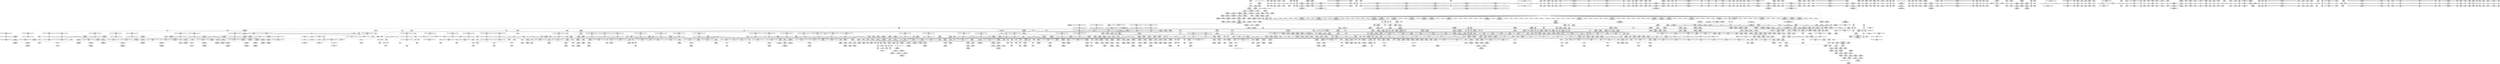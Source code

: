 digraph {
	CE0x51170f0 [shape=record,shape=Mrecord,label="{CE0x51170f0|__rcu_read_unlock:_do.end|*SummSink*}"]
	CE0x50ab650 [shape=record,shape=Mrecord,label="{CE0x50ab650|rcu_lock_release:_tmp4|include/linux/rcupdate.h,423|*SummSink*}"]
	CE0x5065ad0 [shape=record,shape=Mrecord,label="{CE0x5065ad0|ipc_has_perm:_tmp8|security/selinux/hooks.c,5136|*SummSource*}"]
	CE0x50cfe90 [shape=record,shape=Mrecord,label="{CE0x50cfe90|rcu_read_lock:_tmp11|include/linux/rcupdate.h,882|*SummSink*}"]
	CE0x508d020 [shape=record,shape=Mrecord,label="{CE0x508d020|GLOBAL:___llvm_gcov_ctr126|Global_var:__llvm_gcov_ctr126|*SummSink*}"]
	CE0x5119b30 [shape=record,shape=Mrecord,label="{CE0x5119b30|rcu_lock_acquire:_tmp7|*SummSink*}"]
	CE0x500fab0 [shape=record,shape=Mrecord,label="{CE0x500fab0|get_current:_tmp4|./arch/x86/include/asm/current.h,14}"]
	CE0x50a82e0 [shape=record,shape=Mrecord,label="{CE0x50a82e0|i64*_getelementptr_inbounds_(_11_x_i64_,_11_x_i64_*___llvm_gcov_ctr132,_i64_0,_i64_0)|*Constant*}"]
	CE0x50b4210 [shape=record,shape=Mrecord,label="{CE0x50b4210|i64*_getelementptr_inbounds_(_2_x_i64_,_2_x_i64_*___llvm_gcov_ctr98,_i64_0,_i64_1)|*Constant*}"]
	CE0x5051570 [shape=record,shape=Mrecord,label="{CE0x5051570|i64*_getelementptr_inbounds_(_15_x_i64_,_15_x_i64_*___llvm_gcov_ctr305,_i64_0,_i64_14)|*Constant*|*SummSource*}"]
	"CONST[source:1(input),value:2(dynamic)][purpose:{object}]"
	CE0x5136ee0 [shape=record,shape=Mrecord,label="{CE0x5136ee0|rcu_lock_release:_bb|*SummSink*}"]
	CE0x506f6d0 [shape=record,shape=Mrecord,label="{CE0x506f6d0|task_sid:_tmp12|security/selinux/hooks.c,208|*SummSource*}"]
	CE0x5075e90 [shape=record,shape=Mrecord,label="{CE0x5075e90|i64_5|*Constant*|*SummSink*}"]
	CE0x50b2a30 [shape=record,shape=Mrecord,label="{CE0x50b2a30|current_sid:_tmp10|security/selinux/hooks.c,218|*SummSink*}"]
	CE0x500b2b0 [shape=record,shape=Mrecord,label="{CE0x500b2b0|i64**_getelementptr_inbounds_(_5_x_i64*_,_5_x_i64*_*___llvm_gcda_edge_table306,_i64_0,_i64_1)|*Constant*|*SummSource*}"]
	CE0x51144f0 [shape=record,shape=Mrecord,label="{CE0x51144f0|get_current:_tmp1}"]
	CE0x5140960 [shape=record,shape=Mrecord,label="{CE0x5140960|__rcu_read_unlock:_tmp2|*SummSink*}"]
	CE0x50acb20 [shape=record,shape=Mrecord,label="{CE0x50acb20|cred_sid:_cred|Function::cred_sid&Arg::cred::|*SummSink*}"]
	CE0x5057770 [shape=record,shape=Mrecord,label="{CE0x5057770|task_sid:_tmp22|security/selinux/hooks.c,208}"]
	CE0x513e520 [shape=record,shape=Mrecord,label="{CE0x513e520|__rcu_read_lock:_tmp3}"]
	CE0x501ebe0 [shape=record,shape=Mrecord,label="{CE0x501ebe0|__llvm_gcov_indirect_counter_increment:_tmp|*SummSource*}"]
	CE0x50d18c0 [shape=record,shape=Mrecord,label="{CE0x50d18c0|rcu_read_unlock:_bb|*SummSink*}"]
	CE0x5083390 [shape=record,shape=Mrecord,label="{CE0x5083390|task_sid:_do.body}"]
	CE0x500b730 [shape=record,shape=Mrecord,label="{CE0x500b730|selinux_msg_queue_msgctl:_tmp2|security/selinux/hooks.c,5204|*SummSource*}"]
	CE0x50016e0 [shape=record,shape=Mrecord,label="{CE0x50016e0|selinux_msg_queue_msgctl:_tmp4|security/selinux/hooks.c,5207}"]
	CE0x5018710 [shape=record,shape=Mrecord,label="{CE0x5018710|selinux_msg_queue_msgctl:_sw.bb4|*SummSource*}"]
	CE0x50ac210 [shape=record,shape=Mrecord,label="{CE0x50ac210|i64*_getelementptr_inbounds_(_4_x_i64_,_4_x_i64_*___llvm_gcov_ctr133,_i64_0,_i64_3)|*Constant*}"]
	CE0x504e620 [shape=record,shape=Mrecord,label="{CE0x504e620|80:_i32,_112:_i8*,_:_CRE_96,100_|*MultipleSource*|Function::selinux_msg_queue_msgctl&Arg::msq::|security/selinux/hooks.c,5219}"]
	CE0x50738d0 [shape=record,shape=Mrecord,label="{CE0x50738d0|task_sid:_tmp19|security/selinux/hooks.c,208|*SummSource*}"]
	CE0x50746f0 [shape=record,shape=Mrecord,label="{CE0x50746f0|current_sid:_tmp5|security/selinux/hooks.c,218|*SummSource*}"]
	CE0x504d6d0 [shape=record,shape=Mrecord,label="{CE0x504d6d0|80:_i32,_112:_i8*,_:_CRE_69,70_}"]
	CE0x511c240 [shape=record,shape=Mrecord,label="{CE0x511c240|i64*_getelementptr_inbounds_(_4_x_i64_,_4_x_i64_*___llvm_gcov_ctr134,_i64_0,_i64_2)|*Constant*|*SummSink*}"]
	CE0x5091890 [shape=record,shape=Mrecord,label="{CE0x5091890|rcu_read_unlock:_tmp21|include/linux/rcupdate.h,935}"]
	CE0x500abb0 [shape=record,shape=Mrecord,label="{CE0x500abb0|i64*_getelementptr_inbounds_(_15_x_i64_,_15_x_i64_*___llvm_gcov_ctr305,_i64_0,_i64_10)|*Constant*|*SummSink*}"]
	CE0x50c7980 [shape=record,shape=Mrecord,label="{CE0x50c7980|_call_void_mcount()_#3|*SummSink*}"]
	CE0x506b4d0 [shape=record,shape=Mrecord,label="{CE0x506b4d0|avc_has_perm:_entry}"]
	CE0x5030880 [shape=record,shape=Mrecord,label="{CE0x5030880|current_sid:_tmp7|security/selinux/hooks.c,218|*SummSource*}"]
	CE0x5074800 [shape=record,shape=Mrecord,label="{CE0x5074800|task_sid:_tmp6|security/selinux/hooks.c,208|*SummSink*}"]
	CE0x50044a0 [shape=record,shape=Mrecord,label="{CE0x50044a0|i32_1|*Constant*|*SummSink*}"]
	CE0x5004250 [shape=record,shape=Mrecord,label="{CE0x5004250|task_sid:_entry}"]
	CE0x50a1340 [shape=record,shape=Mrecord,label="{CE0x50a1340|i64*_getelementptr_inbounds_(_11_x_i64_,_11_x_i64_*___llvm_gcov_ctr127,_i64_0,_i64_10)|*Constant*|*SummSink*}"]
	CE0x5089eb0 [shape=record,shape=Mrecord,label="{CE0x5089eb0|i32_208|*Constant*|*SummSink*}"]
	CE0x5054840 [shape=record,shape=Mrecord,label="{CE0x5054840|i64*_getelementptr_inbounds_(_2_x_i64_,_2_x_i64_*___llvm_gcov_ctr98,_i64_0,_i64_0)|*Constant*|*SummSink*}"]
	CE0x50ad360 [shape=record,shape=Mrecord,label="{CE0x50ad360|_call_void_rcu_read_unlock()_#10,_!dbg_!27748|security/selinux/hooks.c,209|*SummSource*}"]
	CE0x50cc2c0 [shape=record,shape=Mrecord,label="{CE0x50cc2c0|_ret_void,_!dbg_!27717|include/linux/rcupdate.h,419|*SummSource*}"]
	CE0x5152240 [shape=record,shape=Mrecord,label="{CE0x5152240|__preempt_count_add:_tmp5|./arch/x86/include/asm/preempt.h,72}"]
	CE0x5051620 [shape=record,shape=Mrecord,label="{CE0x5051620|i64*_getelementptr_inbounds_(_15_x_i64_,_15_x_i64_*___llvm_gcov_ctr305,_i64_0,_i64_14)|*Constant*|*SummSink*}"]
	CE0x50ac0a0 [shape=record,shape=Mrecord,label="{CE0x50ac0a0|_call_void_lock_release(%struct.lockdep_map*_%map,_i32_1,_i64_ptrtoint_(i8*_blockaddress(_rcu_lock_release,_%__here)_to_i64))_#10,_!dbg_!27716|include/linux/rcupdate.h,423|*SummSink*}"]
	CE0x50809c0 [shape=record,shape=Mrecord,label="{CE0x50809c0|ipc_has_perm:_call|security/selinux/hooks.c,5129|*SummSink*}"]
	CE0x50a6030 [shape=record,shape=Mrecord,label="{CE0x50a6030|rcu_read_unlock:_tmp9|include/linux/rcupdate.h,933|*SummSource*}"]
	CE0x511ccf0 [shape=record,shape=Mrecord,label="{CE0x511ccf0|GLOBAL:___preempt_count_sub|*Constant*}"]
	CE0x5164030 [shape=record,shape=Mrecord,label="{CE0x5164030|i64*_getelementptr_inbounds_(_4_x_i64_,_4_x_i64_*___llvm_gcov_ctr135,_i64_0,_i64_0)|*Constant*|*SummSource*}"]
	CE0x5126bc0 [shape=record,shape=Mrecord,label="{CE0x5126bc0|__preempt_count_sub:_tmp7|./arch/x86/include/asm/preempt.h,78|*SummSink*}"]
	CE0x50a1740 [shape=record,shape=Mrecord,label="{CE0x50a1740|rcu_read_lock:_tmp22|include/linux/rcupdate.h,884}"]
	CE0x511a630 [shape=record,shape=Mrecord,label="{CE0x511a630|i8*_undef|*Constant*|*SummSource*}"]
	CE0x504a740 [shape=record,shape=Mrecord,label="{CE0x504a740|80:_i32,_112:_i8*,_:_CRE_36,37_}"]
	CE0x5143520 [shape=record,shape=Mrecord,label="{CE0x5143520|__rcu_read_unlock:_tmp6|include/linux/rcupdate.h,245}"]
	CE0x5064a60 [shape=record,shape=Mrecord,label="{CE0x5064a60|i8_4|*Constant*|*SummSink*}"]
	CE0x51388b0 [shape=record,shape=Mrecord,label="{CE0x51388b0|rcu_lock_release:___here}"]
	CE0x5018e50 [shape=record,shape=Mrecord,label="{CE0x5018e50|_call_void___llvm_gcov_indirect_counter_increment(i32*___llvm_gcov_global_state_pred307,_i64**_getelementptr_inbounds_(_5_x_i64*_,_5_x_i64*_*___llvm_gcda_edge_table306,_i64_0,_i64_3)),_!dbg_!27721|security/selinux/hooks.c,5210}"]
	CE0x5137620 [shape=record,shape=Mrecord,label="{CE0x5137620|i64*_getelementptr_inbounds_(_4_x_i64_,_4_x_i64_*___llvm_gcov_ctr128,_i64_0,_i64_2)|*Constant*|*SummSink*}"]
	CE0x506fb30 [shape=record,shape=Mrecord,label="{CE0x506fb30|task_sid:_tmp13|security/selinux/hooks.c,208|*SummSource*}"]
	CE0x5025ef0 [shape=record,shape=Mrecord,label="{CE0x5025ef0|i32_8|*Constant*|*SummSource*}"]
	CE0x50511b0 [shape=record,shape=Mrecord,label="{CE0x50511b0|selinux_msg_queue_msgctl:_tmp14|security/selinux/hooks.c,5221}"]
	CE0x5060e40 [shape=record,shape=Mrecord,label="{CE0x5060e40|%struct.task_struct*_(%struct.task_struct**)*_asm_movq_%gs:$_1:P_,$0_,_r,im,_dirflag_,_fpsr_,_flags_}"]
	CE0x50b45f0 [shape=record,shape=Mrecord,label="{CE0x50b45f0|current_sid:_do.end|*SummSink*}"]
	CE0x50cbaa0 [shape=record,shape=Mrecord,label="{CE0x50cbaa0|rcu_read_lock:_tobool|include/linux/rcupdate.h,882|*SummSource*}"]
	CE0x5070d50 [shape=record,shape=Mrecord,label="{CE0x5070d50|i64_3|*Constant*|*SummSource*}"]
	CE0x5139fc0 [shape=record,shape=Mrecord,label="{CE0x5139fc0|_call_void_mcount()_#3}"]
	CE0x5025d30 [shape=record,shape=Mrecord,label="{CE0x5025d30|i32_8|*Constant*}"]
	CE0x50ae970 [shape=record,shape=Mrecord,label="{CE0x50ae970|current_sid:_tmp2}"]
	CE0x512faf0 [shape=record,shape=Mrecord,label="{CE0x512faf0|i64*_getelementptr_inbounds_(_4_x_i64_,_4_x_i64_*___llvm_gcov_ctr129,_i64_0,_i64_1)|*Constant*|*SummSource*}"]
	CE0x5127930 [shape=record,shape=Mrecord,label="{CE0x5127930|__preempt_count_sub:_tmp|*SummSource*}"]
	CE0x5057290 [shape=record,shape=Mrecord,label="{CE0x5057290|task_sid:_tmp21|security/selinux/hooks.c,208}"]
	CE0x504ce80 [shape=record,shape=Mrecord,label="{CE0x504ce80|80:_i32,_112:_i8*,_:_CRE_62,63_}"]
	CE0x5005a80 [shape=record,shape=Mrecord,label="{CE0x5005a80|i32_77|*Constant*|*SummSource*}"]
	CE0x5065bb0 [shape=record,shape=Mrecord,label="{CE0x5065bb0|ipc_has_perm:_tmp8|security/selinux/hooks.c,5136|*SummSink*}"]
	CE0x50152f0 [shape=record,shape=Mrecord,label="{CE0x50152f0|80:_i32,_112:_i8*,_:_CRE_50,51_}"]
	CE0x5024a20 [shape=record,shape=Mrecord,label="{CE0x5024a20|task_has_system:_call1|security/selinux/hooks.c,1594|*SummSink*}"]
	CE0x51136c0 [shape=record,shape=Mrecord,label="{CE0x51136c0|GLOBAL:___rcu_read_unlock|*Constant*|*SummSource*}"]
	CE0x509b300 [shape=record,shape=Mrecord,label="{CE0x509b300|rcu_read_lock:_tmp14|include/linux/rcupdate.h,882}"]
	CE0x509f630 [shape=record,shape=Mrecord,label="{CE0x509f630|i8_1|*Constant*}"]
	CE0x50813e0 [shape=record,shape=Mrecord,label="{CE0x50813e0|current_sid:_entry}"]
	CE0x5011b70 [shape=record,shape=Mrecord,label="{CE0x5011b70|_call_void_mcount()_#3}"]
	CE0x50a9c60 [shape=record,shape=Mrecord,label="{CE0x50a9c60|rcu_lock_acquire:_tmp|*SummSink*}"]
	CE0x5147320 [shape=record,shape=Mrecord,label="{CE0x5147320|__preempt_count_sub:_do.body|*SummSource*}"]
	CE0x511bd50 [shape=record,shape=Mrecord,label="{CE0x511bd50|__rcu_read_unlock:_tmp4|include/linux/rcupdate.h,244}"]
	CE0x51203c0 [shape=record,shape=Mrecord,label="{CE0x51203c0|_call_void_asm_addl_$1,_%gs:$0_,_*m,ri,*m,_dirflag_,_fpsr_,_flags_(i32*___preempt_count,_i32_%sub,_i32*___preempt_count)_#3,_!dbg_!27717,_!srcloc_!27718|./arch/x86/include/asm/preempt.h,77}"]
	CE0x50588a0 [shape=record,shape=Mrecord,label="{CE0x50588a0|task_sid:_tmp24|security/selinux/hooks.c,208}"]
	CE0x50b3960 [shape=record,shape=Mrecord,label="{CE0x50b3960|current_sid:_tmp13|security/selinux/hooks.c,218|*SummSink*}"]
	CE0x511ac90 [shape=record,shape=Mrecord,label="{CE0x511ac90|i64_1|*Constant*}"]
	CE0x50b8fc0 [shape=record,shape=Mrecord,label="{CE0x50b8fc0|i8_1|*Constant*}"]
	CE0x50327d0 [shape=record,shape=Mrecord,label="{CE0x50327d0|__llvm_gcov_indirect_counter_increment:_bb|*SummSource*}"]
	CE0x508eda0 [shape=record,shape=Mrecord,label="{CE0x508eda0|cred_sid:_security|security/selinux/hooks.c,196|*SummSource*}"]
	CE0x50b95e0 [shape=record,shape=Mrecord,label="{CE0x50b95e0|_call_void_lockdep_rcu_suspicious(i8*_getelementptr_inbounds_(_25_x_i8_,_25_x_i8_*_.str3,_i32_0,_i32_0),_i32_218,_i8*_getelementptr_inbounds_(_45_x_i8_,_45_x_i8_*_.str12,_i32_0,_i32_0))_#10,_!dbg_!27727|security/selinux/hooks.c,218|*SummSink*}"]
	CE0x5067600 [shape=record,shape=Mrecord,label="{CE0x5067600|i64*_getelementptr_inbounds_(_2_x_i64_,_2_x_i64_*___llvm_gcov_ctr294,_i64_0,_i64_1)|*Constant*|*SummSource*}"]
	CE0x501ad00 [shape=record,shape=Mrecord,label="{CE0x501ad00|__llvm_gcov_indirect_counter_increment:_counter|*SummSource*}"]
	CE0x5070140 [shape=record,shape=Mrecord,label="{CE0x5070140|i64*_getelementptr_inbounds_(_11_x_i64_,_11_x_i64_*___llvm_gcov_ctr127,_i64_0,_i64_1)|*Constant*|*SummSink*}"]
	CE0x51279d0 [shape=record,shape=Mrecord,label="{CE0x51279d0|__preempt_count_add:_tmp}"]
	CE0x5031480 [shape=record,shape=Mrecord,label="{CE0x5031480|selinux_msg_queue_msgctl:_tmp8|security/selinux/hooks.c,5213}"]
	CE0x5113a20 [shape=record,shape=Mrecord,label="{CE0x5113a20|__rcu_read_unlock:_entry|*SummSource*}"]
	CE0x50777f0 [shape=record,shape=Mrecord,label="{CE0x50777f0|%struct.task_struct*_(%struct.task_struct**)*_asm_movq_%gs:$_1:P_,$0_,_r,im,_dirflag_,_fpsr_,_flags_|*SummSink*}"]
	CE0x500d5e0 [shape=record,shape=Mrecord,label="{CE0x500d5e0|_ret_i32_%retval.0,_!dbg_!27728|security/selinux/avc.c,775|*SummSink*}"]
	CE0x5006940 [shape=record,shape=Mrecord,label="{CE0x5006940|selinux_msg_queue_msgctl:_sw.default}"]
	CE0x500a180 [shape=record,shape=Mrecord,label="{CE0x500a180|i64*_getelementptr_inbounds_(_2_x_i64_,_2_x_i64_*___llvm_gcov_ctr159,_i64_0,_i64_1)|*Constant*|*SummSource*}"]
	CE0x5084060 [shape=record,shape=Mrecord,label="{CE0x5084060|ipc_has_perm:_ipc_id|security/selinux/hooks.c,5134|*SummSink*}"]
	CE0x506d6e0 [shape=record,shape=Mrecord,label="{CE0x506d6e0|i64_2|*Constant*|*SummSource*}"]
	CE0x50a4ba0 [shape=record,shape=Mrecord,label="{CE0x50a4ba0|i64*_getelementptr_inbounds_(_4_x_i64_,_4_x_i64_*___llvm_gcov_ctr130,_i64_0,_i64_2)|*Constant*}"]
	CE0x50b8d10 [shape=record,shape=Mrecord,label="{CE0x50b8d10|current_sid:_tmp16|security/selinux/hooks.c,218|*SummSink*}"]
	CE0x50be890 [shape=record,shape=Mrecord,label="{CE0x50be890|i32_78|*Constant*|*SummSink*}"]
	CE0x50aa390 [shape=record,shape=Mrecord,label="{CE0x50aa390|__rcu_read_lock:_tmp3|*SummSink*}"]
	CE0x5023610 [shape=record,shape=Mrecord,label="{CE0x5023610|i64*_getelementptr_inbounds_(_11_x_i64_,_11_x_i64_*___llvm_gcov_ctr132,_i64_0,_i64_8)|*Constant*|*SummSink*}"]
	CE0x4ffc410 [shape=record,shape=Mrecord,label="{CE0x4ffc410|i64_1|*Constant*|*SummSink*}"]
	CE0x50b4ca0 [shape=record,shape=Mrecord,label="{CE0x50b4ca0|current_sid:_tmp11|security/selinux/hooks.c,218|*SummSource*}"]
	CE0x50b9e90 [shape=record,shape=Mrecord,label="{CE0x50b9e90|i32_218|*Constant*}"]
	CE0x504aad0 [shape=record,shape=Mrecord,label="{CE0x504aad0|80:_i32,_112:_i8*,_:_CRE_39,40_}"]
	CE0x5144080 [shape=record,shape=Mrecord,label="{CE0x5144080|__preempt_count_add:_tmp7|./arch/x86/include/asm/preempt.h,73}"]
	CE0x500a880 [shape=record,shape=Mrecord,label="{CE0x500a880|task_has_system:_tmp3}"]
	CE0x50ca970 [shape=record,shape=Mrecord,label="{CE0x50ca970|i64*_getelementptr_inbounds_(_4_x_i64_,_4_x_i64_*___llvm_gcov_ctr128,_i64_0,_i64_1)|*Constant*|*SummSink*}"]
	CE0x5071e00 [shape=record,shape=Mrecord,label="{CE0x5071e00|current_sid:_tmp8|security/selinux/hooks.c,218|*SummSource*}"]
	CE0x50a1420 [shape=record,shape=Mrecord,label="{CE0x50a1420|rcu_read_lock:_tmp22|include/linux/rcupdate.h,884|*SummSink*}"]
	CE0x512dad0 [shape=record,shape=Mrecord,label="{CE0x512dad0|GLOBAL:_lock_acquire|*Constant*}"]
	CE0x502f3e0 [shape=record,shape=Mrecord,label="{CE0x502f3e0|task_sid:_tobool|security/selinux/hooks.c,208|*SummSource*}"]
	CE0x5091c10 [shape=record,shape=Mrecord,label="{CE0x5091c10|i64*_getelementptr_inbounds_(_11_x_i64_,_11_x_i64_*___llvm_gcov_ctr132,_i64_0,_i64_10)|*Constant*|*SummSink*}"]
	CE0x5081dd0 [shape=record,shape=Mrecord,label="{CE0x5081dd0|ipc_has_perm:_tmp7|security/selinux/hooks.c,5136|*SummSource*}"]
	CE0x500d3d0 [shape=record,shape=Mrecord,label="{CE0x500d3d0|_ret_i32_%retval.0,_!dbg_!27728|security/selinux/avc.c,775|*SummSource*}"]
	CE0x4ff80c0 [shape=record,shape=Mrecord,label="{CE0x4ff80c0|selinux_msg_queue_msgctl:_return}"]
	CE0x508ce40 [shape=record,shape=Mrecord,label="{CE0x508ce40|GLOBAL:___rcu_read_lock|*Constant*}"]
	CE0x5091070 [shape=record,shape=Mrecord,label="{CE0x5091070|rcu_read_unlock:_tmp20|include/linux/rcupdate.h,933}"]
	CE0x501fb80 [shape=record,shape=Mrecord,label="{CE0x501fb80|task_has_system:_entry|*SummSource*}"]
	CE0x5115f50 [shape=record,shape=Mrecord,label="{CE0x5115f50|i32_1|*Constant*}"]
	CE0x4ff72f0 [shape=record,shape=Mrecord,label="{CE0x4ff72f0|i32_1|*Constant*|*SummSource*}"]
	CE0x511be60 [shape=record,shape=Mrecord,label="{CE0x511be60|i64*_getelementptr_inbounds_(_4_x_i64_,_4_x_i64_*___llvm_gcov_ctr129,_i64_0,_i64_2)|*Constant*}"]
	CE0x50ac690 [shape=record,shape=Mrecord,label="{CE0x50ac690|_call_void___preempt_count_sub(i32_1)_#10,_!dbg_!27715|include/linux/rcupdate.h,244}"]
	CE0x504cd50 [shape=record,shape=Mrecord,label="{CE0x504cd50|80:_i32,_112:_i8*,_:_CRE_61,62_}"]
	CE0x50c9020 [shape=record,shape=Mrecord,label="{CE0x50c9020|rcu_read_unlock:_tmp14|include/linux/rcupdate.h,933}"]
	CE0x506d8a0 [shape=record,shape=Mrecord,label="{CE0x506d8a0|i64_5|*Constant*}"]
	CE0x50aec20 [shape=record,shape=Mrecord,label="{CE0x50aec20|rcu_read_unlock:_tmp2}"]
	CE0x506da10 [shape=record,shape=Mrecord,label="{CE0x506da10|current_sid:_tmp9|security/selinux/hooks.c,218}"]
	CE0x50ae2c0 [shape=record,shape=Mrecord,label="{CE0x50ae2c0|current_sid:_land.lhs.true|*SummSource*}"]
	CE0x505d3c0 [shape=record,shape=Mrecord,label="{CE0x505d3c0|_call_void_mcount()_#3|*SummSink*}"]
	CE0x500de60 [shape=record,shape=Mrecord,label="{CE0x500de60|__llvm_gcov_indirect_counter_increment:_tmp1|*SummSource*}"]
	CE0x50c6cb0 [shape=record,shape=Mrecord,label="{CE0x50c6cb0|rcu_read_lock:_bb|*SummSink*}"]
	CE0x509b9e0 [shape=record,shape=Mrecord,label="{CE0x509b9e0|rcu_read_lock:_tmp15|include/linux/rcupdate.h,882|*SummSource*}"]
	CE0x508f300 [shape=record,shape=Mrecord,label="{CE0x508f300|i64_4|*Constant*}"]
	CE0x501b390 [shape=record,shape=Mrecord,label="{CE0x501b390|__llvm_gcov_indirect_counter_increment:_tmp3|*SummSource*}"]
	CE0x511c090 [shape=record,shape=Mrecord,label="{CE0x511c090|i64*_getelementptr_inbounds_(_4_x_i64_,_4_x_i64_*___llvm_gcov_ctr134,_i64_0,_i64_2)|*Constant*|*SummSource*}"]
	CE0x507e9c0 [shape=record,shape=Mrecord,label="{CE0x507e9c0|get_current:_tmp|*SummSource*}"]
	CE0x502ee80 [shape=record,shape=Mrecord,label="{CE0x502ee80|i64*_getelementptr_inbounds_(_11_x_i64_,_11_x_i64_*___llvm_gcov_ctr125,_i64_0,_i64_1)|*Constant*}"]
	CE0x5057520 [shape=record,shape=Mrecord,label="{CE0x5057520|task_sid:_tmp21|security/selinux/hooks.c,208|*SummSink*}"]
	CE0x5085890 [shape=record,shape=Mrecord,label="{CE0x5085890|avc_has_perm:_requested|Function::avc_has_perm&Arg::requested::}"]
	CE0x50a9730 [shape=record,shape=Mrecord,label="{CE0x50a9730|_call_void_asm_addl_$1,_%gs:$0_,_*m,ri,*m,_dirflag_,_fpsr_,_flags_(i32*___preempt_count,_i32_%val,_i32*___preempt_count)_#3,_!dbg_!27714,_!srcloc_!27717|./arch/x86/include/asm/preempt.h,72|*SummSink*}"]
	CE0x509e820 [shape=record,shape=Mrecord,label="{CE0x509e820|get_current:_tmp4|./arch/x86/include/asm/current.h,14}"]
	CE0x50115f0 [shape=record,shape=Mrecord,label="{CE0x50115f0|task_has_system:_bb}"]
	CE0x500c5a0 [shape=record,shape=Mrecord,label="{CE0x500c5a0|i64*_getelementptr_inbounds_(_15_x_i64_,_15_x_i64_*___llvm_gcov_ctr305,_i64_0,_i64_9)|*Constant*|*SummSink*}"]
	CE0x509dd50 [shape=record,shape=Mrecord,label="{CE0x509dd50|i8*_getelementptr_inbounds_(_42_x_i8_,_42_x_i8_*_.str46,_i32_0,_i32_0)|*Constant*}"]
	CE0x50ad920 [shape=record,shape=Mrecord,label="{CE0x50ad920|rcu_read_unlock:_entry|*SummSource*}"]
	CE0x5127350 [shape=record,shape=Mrecord,label="{CE0x5127350|__preempt_count_sub:_tmp3|*SummSource*}"]
	CE0x5056970 [shape=record,shape=Mrecord,label="{CE0x5056970|i64*_getelementptr_inbounds_(_13_x_i64_,_13_x_i64_*___llvm_gcov_ctr126,_i64_0,_i64_9)|*Constant*|*SummSink*}"]
	CE0x5007b70 [shape=record,shape=Mrecord,label="{CE0x5007b70|task_has_system:_perms|Function::task_has_system&Arg::perms::|*SummSink*}"]
	CE0x50cf920 [shape=record,shape=Mrecord,label="{CE0x50cf920|rcu_read_lock:_tmp10|include/linux/rcupdate.h,882|*SummSink*}"]
	CE0x50b38f0 [shape=record,shape=Mrecord,label="{CE0x50b38f0|current_sid:_tmp13|security/selinux/hooks.c,218|*SummSource*}"]
	CE0x5091720 [shape=record,shape=Mrecord,label="{CE0x5091720|i64*_getelementptr_inbounds_(_11_x_i64_,_11_x_i64_*___llvm_gcov_ctr132,_i64_0,_i64_10)|*Constant*}"]
	CE0x50d1350 [shape=record,shape=Mrecord,label="{CE0x50d1350|i64*_getelementptr_inbounds_(_4_x_i64_,_4_x_i64_*___llvm_gcov_ctr129,_i64_0,_i64_3)|*Constant*}"]
	CE0x505ea00 [shape=record,shape=Mrecord,label="{CE0x505ea00|GLOBAL:___llvm_gcov_ctr132|Global_var:__llvm_gcov_ctr132|*SummSink*}"]
	CE0x5026610 [shape=record,shape=Mrecord,label="{CE0x5026610|selinux_msg_queue_msgctl:_perms.0|*SummSource*}"]
	CE0x5090760 [shape=record,shape=Mrecord,label="{CE0x5090760|i64*_getelementptr_inbounds_(_11_x_i64_,_11_x_i64_*___llvm_gcov_ctr125,_i64_0,_i64_0)|*Constant*|*SummSource*}"]
	CE0x5136290 [shape=record,shape=Mrecord,label="{CE0x5136290|i64_ptrtoint_(i8*_blockaddress(_rcu_lock_acquire,_%__here)_to_i64)|*Constant*|*SummSink*}"]
	CE0x50bf530 [shape=record,shape=Mrecord,label="{CE0x50bf530|current_sid:_call4|security/selinux/hooks.c,218|*SummSource*}"]
	CE0x504d210 [shape=record,shape=Mrecord,label="{CE0x504d210|80:_i32,_112:_i8*,_:_CRE_65,66_}"]
	CE0x5076630 [shape=record,shape=Mrecord,label="{CE0x5076630|i64*_getelementptr_inbounds_(_2_x_i64_,_2_x_i64_*___llvm_gcov_ctr159,_i64_0,_i64_1)|*Constant*|*SummSink*}"]
	CE0x508cba0 [shape=record,shape=Mrecord,label="{CE0x508cba0|rcu_read_lock:_tmp2|*SummSource*}"]
	CE0x5151b20 [shape=record,shape=Mrecord,label="{CE0x5151b20|__rcu_read_unlock:_bb}"]
	CE0x5074500 [shape=record,shape=Mrecord,label="{CE0x5074500|GLOBAL:___llvm_gcov_ctr125|Global_var:__llvm_gcov_ctr125|*SummSink*}"]
	CE0x50a3320 [shape=record,shape=Mrecord,label="{CE0x50a3320|rcu_read_unlock:_if.then}"]
	CE0x5140840 [shape=record,shape=Mrecord,label="{CE0x5140840|__rcu_read_unlock:_tmp2}"]
	CE0x50507b0 [shape=record,shape=Mrecord,label="{CE0x50507b0|selinux_msg_queue_msgctl:_call5|security/selinux/hooks.c,5219|*SummSource*}"]
	CE0x501b0c0 [shape=record,shape=Mrecord,label="{CE0x501b0c0|__llvm_gcov_indirect_counter_increment:_tmp3|*SummSink*}"]
	CE0x5119270 [shape=record,shape=Mrecord,label="{CE0x5119270|rcu_lock_acquire:_tmp6}"]
	CE0x5150120 [shape=record,shape=Mrecord,label="{CE0x5150120|_call_void_mcount()_#3|*SummSink*}"]
	CE0x5085400 [shape=record,shape=Mrecord,label="{CE0x5085400|avc_has_perm:_tsid|Function::avc_has_perm&Arg::tsid::}"]
	CE0x505c040 [shape=record,shape=Mrecord,label="{CE0x505c040|rcu_lock_acquire:_tmp3|*SummSource*}"]
	CE0x5058180 [shape=record,shape=Mrecord,label="{CE0x5058180|task_sid:_tmp23|security/selinux/hooks.c,208|*SummSource*}"]
	CE0x50083a0 [shape=record,shape=Mrecord,label="{CE0x50083a0|selinux_msg_queue_msgctl:_call|security/selinux/hooks.c,5204|*SummSink*}"]
	CE0x50aceb0 [shape=record,shape=Mrecord,label="{CE0x50aceb0|_ret_i32_%tmp6,_!dbg_!27716|security/selinux/hooks.c,197|*SummSource*}"]
	CE0x505f990 [shape=record,shape=Mrecord,label="{CE0x505f990|rcu_read_unlock:_tmp5|include/linux/rcupdate.h,933|*SummSource*}"]
	CE0x5054540 [shape=record,shape=Mrecord,label="{CE0x5054540|i64*_getelementptr_inbounds_(_2_x_i64_,_2_x_i64_*___llvm_gcov_ctr98,_i64_0,_i64_0)|*Constant*}"]
	CE0x5142070 [shape=record,shape=Mrecord,label="{CE0x5142070|i64_1|*Constant*}"]
	CE0x50be7b0 [shape=record,shape=Mrecord,label="{CE0x50be7b0|i64*_getelementptr_inbounds_(_11_x_i64_,_11_x_i64_*___llvm_gcov_ctr125,_i64_0,_i64_10)|*Constant*|*SummSink*}"]
	CE0x50077f0 [shape=record,shape=Mrecord,label="{CE0x50077f0|i64*_getelementptr_inbounds_(_15_x_i64_,_15_x_i64_*___llvm_gcov_ctr305,_i64_0,_i64_0)|*Constant*|*SummSink*}"]
	CE0x502f5f0 [shape=record,shape=Mrecord,label="{CE0x502f5f0|task_sid:_real_cred|security/selinux/hooks.c,208|*SummSink*}"]
	CE0x506a400 [shape=record,shape=Mrecord,label="{CE0x506a400|task_sid:_if.end}"]
	CE0x5019010 [shape=record,shape=Mrecord,label="{CE0x5019010|_call_void___llvm_gcov_indirect_counter_increment(i32*___llvm_gcov_global_state_pred307,_i64**_getelementptr_inbounds_(_5_x_i64*_,_5_x_i64*_*___llvm_gcda_edge_table306,_i64_0,_i64_3)),_!dbg_!27721|security/selinux/hooks.c,5210|*SummSource*}"]
	CE0x501a6b0 [shape=record,shape=Mrecord,label="{CE0x501a6b0|GLOBAL:_current_task|Global_var:current_task|*SummSource*}"]
	CE0x51285f0 [shape=record,shape=Mrecord,label="{CE0x51285f0|i64*_getelementptr_inbounds_(_4_x_i64_,_4_x_i64_*___llvm_gcov_ctr129,_i64_0,_i64_2)|*Constant*|*SummSink*}"]
	CE0x505e350 [shape=record,shape=Mrecord,label="{CE0x505e350|rcu_lock_release:_tmp}"]
	CE0x50a0860 [shape=record,shape=Mrecord,label="{CE0x50a0860|rcu_read_lock:_tmp20|include/linux/rcupdate.h,882|*SummSource*}"]
	CE0x507f700 [shape=record,shape=Mrecord,label="{CE0x507f700|ipc_has_perm:_tmp4|*LoadInst*|security/selinux/hooks.c,5131}"]
	CE0x5144470 [shape=record,shape=Mrecord,label="{CE0x5144470|i32_0|*Constant*}"]
	CE0x5138970 [shape=record,shape=Mrecord,label="{CE0x5138970|rcu_lock_release:___here|*SummSource*}"]
	CE0x5136470 [shape=record,shape=Mrecord,label="{CE0x5136470|i64*_getelementptr_inbounds_(_4_x_i64_,_4_x_i64_*___llvm_gcov_ctr133,_i64_0,_i64_2)|*Constant*}"]
	CE0x5026e00 [shape=record,shape=Mrecord,label="{CE0x5026e00|i64*_getelementptr_inbounds_(_15_x_i64_,_15_x_i64_*___llvm_gcov_ctr305,_i64_0,_i64_13)|*Constant*|*SummSource*}"]
	CE0x506cc50 [shape=record,shape=Mrecord,label="{CE0x506cc50|_call_void_mcount()_#3}"]
	CE0x50309b0 [shape=record,shape=Mrecord,label="{CE0x50309b0|current_sid:_tmp7|security/selinux/hooks.c,218|*SummSink*}"]
	CE0x502a910 [shape=record,shape=Mrecord,label="{CE0x502a910|80:_i32,_112:_i8*,_:_CRE_32,33_}"]
	CE0x5009ba0 [shape=record,shape=Mrecord,label="{CE0x5009ba0|selinux_msg_queue_msgctl:_bb|*SummSource*}"]
	CE0x50ac4f0 [shape=record,shape=Mrecord,label="{CE0x50ac4f0|_call_void_asm_sideeffect_,_memory_,_dirflag_,_fpsr_,_flags_()_#3,_!dbg_!27711,_!srcloc_!27714|include/linux/rcupdate.h,244|*SummSource*}"]
	CE0x5085710 [shape=record,shape=Mrecord,label="{CE0x5085710|_ret_i32_%retval.0,_!dbg_!27728|security/selinux/avc.c,775}"]
	CE0x5055ab0 [shape=record,shape=Mrecord,label="{CE0x5055ab0|i32_1|*Constant*}"]
	CE0x50ac620 [shape=record,shape=Mrecord,label="{CE0x50ac620|_call_void_asm_sideeffect_,_memory_,_dirflag_,_fpsr_,_flags_()_#3,_!dbg_!27711,_!srcloc_!27714|include/linux/rcupdate.h,244|*SummSink*}"]
	CE0x50cdac0 [shape=record,shape=Mrecord,label="{CE0x50cdac0|GLOBAL:_rcu_read_lock.__warned|Global_var:rcu_read_lock.__warned|*SummSource*}"]
	CE0x50ca0f0 [shape=record,shape=Mrecord,label="{CE0x50ca0f0|rcu_read_unlock:_tmp13|include/linux/rcupdate.h,933|*SummSource*}"]
	CE0x5052b70 [shape=record,shape=Mrecord,label="{CE0x5052b70|ipc_has_perm:_ipc_perms|Function::ipc_has_perm&Arg::ipc_perms::|*SummSource*}"]
	CE0x504f130 [shape=record,shape=Mrecord,label="{CE0x504f130|80:_i32,_112:_i8*,_:_CRE_136,144_|*MultipleSource*|Function::selinux_msg_queue_msgctl&Arg::msq::|security/selinux/hooks.c,5219}"]
	CE0x509a5a0 [shape=record,shape=Mrecord,label="{CE0x509a5a0|_call_void___rcu_read_lock()_#10,_!dbg_!27710|include/linux/rcupdate.h,879|*SummSink*}"]
	CE0x50ad280 [shape=record,shape=Mrecord,label="{CE0x50ad280|_call_void_rcu_read_unlock()_#10,_!dbg_!27748|security/selinux/hooks.c,209}"]
	CE0x502afa0 [shape=record,shape=Mrecord,label="{CE0x502afa0|80:_i32,_112:_i8*,_:_CRE_5,6_}"]
	CE0x505c880 [shape=record,shape=Mrecord,label="{CE0x505c880|_call_void_mcount()_#3|*SummSource*}"]
	CE0x50700d0 [shape=record,shape=Mrecord,label="{CE0x50700d0|rcu_read_lock:_tmp|*SummSink*}"]
	CE0x501ec50 [shape=record,shape=Mrecord,label="{CE0x501ec50|__llvm_gcov_indirect_counter_increment:_tmp|*SummSink*}"]
	CE0x507a730 [shape=record,shape=Mrecord,label="{CE0x507a730|i32_0|*Constant*}"]
	CE0x5030220 [shape=record,shape=Mrecord,label="{CE0x5030220|cred_sid:_tmp3|*SummSource*}"]
	CE0x50bda00 [shape=record,shape=Mrecord,label="{CE0x50bda00|current_sid:_tmp19|security/selinux/hooks.c,218|*SummSource*}"]
	CE0x5075d20 [shape=record,shape=Mrecord,label="{CE0x5075d20|i64_5|*Constant*}"]
	CE0x5011910 [shape=record,shape=Mrecord,label="{CE0x5011910|get_current:_tmp3|*SummSource*}"]
	CE0x50bba70 [shape=record,shape=Mrecord,label="{CE0x50bba70|rcu_read_lock:_land.lhs.true|*SummSource*}"]
	CE0x5015ec0 [shape=record,shape=Mrecord,label="{CE0x5015ec0|ipc_has_perm:_call|security/selinux/hooks.c,5129}"]
	CE0x5113070 [shape=record,shape=Mrecord,label="{CE0x5113070|_ret_void,_!dbg_!27717|include/linux/rcupdate.h,424|*SummSource*}"]
	CE0x50b3bd0 [shape=record,shape=Mrecord,label="{CE0x50b3bd0|i64*_getelementptr_inbounds_(_11_x_i64_,_11_x_i64_*___llvm_gcov_ctr125,_i64_0,_i64_8)|*Constant*|*SummSink*}"]
	CE0x50ca5e0 [shape=record,shape=Mrecord,label="{CE0x50ca5e0|rcu_read_lock:_land.lhs.true2}"]
	CE0x50af030 [shape=record,shape=Mrecord,label="{CE0x50af030|current_sid:_land.lhs.true2|*SummSource*}"]
	CE0x50a4720 [shape=record,shape=Mrecord,label="{CE0x50a4720|rcu_read_unlock:_do.body|*SummSource*}"]
	CE0x502b5e0 [shape=record,shape=Mrecord,label="{CE0x502b5e0|__llvm_gcov_indirect_counter_increment:_pred|*SummSink*}"]
	CE0x6212a70 [shape=record,shape=Mrecord,label="{CE0x6212a70|GLOBAL:___llvm_gcov_global_state_pred307|Global_var:__llvm_gcov_global_state_pred307}"]
	CE0x502ade0 [shape=record,shape=Mrecord,label="{CE0x502ade0|80:_i32,_112:_i8*,_:_CRE_3,4_}"]
	CE0x50d1760 [shape=record,shape=Mrecord,label="{CE0x50d1760|cred_sid:_tmp6|security/selinux/hooks.c,197|*SummSink*}"]
	CE0x509f760 [shape=record,shape=Mrecord,label="{CE0x509f760|_call_void_lockdep_rcu_suspicious(i8*_getelementptr_inbounds_(_25_x_i8_,_25_x_i8_*_.str45,_i32_0,_i32_0),_i32_883,_i8*_getelementptr_inbounds_(_42_x_i8_,_42_x_i8_*_.str46,_i32_0,_i32_0))_#10,_!dbg_!27728|include/linux/rcupdate.h,882}"]
	CE0x509c030 [shape=record,shape=Mrecord,label="{CE0x509c030|rcu_read_lock:_tmp16|include/linux/rcupdate.h,882|*SummSink*}"]
	CE0x51140d0 [shape=record,shape=Mrecord,label="{CE0x51140d0|_ret_void,_!dbg_!27717|include/linux/rcupdate.h,245|*SummSource*}"]
	CE0x508f4b0 [shape=record,shape=Mrecord,label="{CE0x508f4b0|current_sid:_tmp4|security/selinux/hooks.c,218}"]
	CE0x50045b0 [shape=record,shape=Mrecord,label="{CE0x50045b0|_call_void___llvm_gcov_indirect_counter_increment(i32*___llvm_gcov_global_state_pred307,_i64**_getelementptr_inbounds_(_5_x_i64*_,_5_x_i64*_*___llvm_gcda_edge_table306,_i64_0,_i64_1)),_!dbg_!27714|security/selinux/hooks.c,5204|*SummSource*}"]
	CE0x509b8b0 [shape=record,shape=Mrecord,label="{CE0x509b8b0|rcu_read_lock:_tmp15|include/linux/rcupdate.h,882}"]
	CE0x50897b0 [shape=record,shape=Mrecord,label="{CE0x50897b0|task_sid:_tmp8|security/selinux/hooks.c,208|*SummSource*}"]
	CE0x50bebb0 [shape=record,shape=Mrecord,label="{CE0x50bebb0|current_sid:_tmp20|security/selinux/hooks.c,218|*SummSource*}"]
	CE0x50c92c0 [shape=record,shape=Mrecord,label="{CE0x50c92c0|rcu_read_unlock:_tmp14|include/linux/rcupdate.h,933|*SummSink*}"]
	CE0x5075020 [shape=record,shape=Mrecord,label="{CE0x5075020|task_sid:_tmp|*SummSink*}"]
	CE0x508ec20 [shape=record,shape=Mrecord,label="{CE0x508ec20|i32_22|*Constant*}"]
	CE0x50cace0 [shape=record,shape=Mrecord,label="{CE0x50cace0|GLOBAL:_rcu_lock_acquire|*Constant*}"]
	CE0x50ba7a0 [shape=record,shape=Mrecord,label="{CE0x50ba7a0|i64_1|*Constant*}"]
	CE0x5054b60 [shape=record,shape=Mrecord,label="{CE0x5054b60|i8_1|*Constant*|*SummSink*}"]
	CE0x5090520 [shape=record,shape=Mrecord,label="{CE0x5090520|current_sid:_if.end|*SummSink*}"]
	CE0x504ebc0 [shape=record,shape=Mrecord,label="{CE0x504ebc0|80:_i32,_112:_i8*,_:_CRE_112,120_|*MultipleSource*|Function::selinux_msg_queue_msgctl&Arg::msq::|security/selinux/hooks.c,5219}"]
	CE0x500ac20 [shape=record,shape=Mrecord,label="{CE0x500ac20|selinux_msg_queue_msgctl:_tmp6|security/selinux/hooks.c,5210|*SummSink*}"]
	CE0x50898d0 [shape=record,shape=Mrecord,label="{CE0x50898d0|get_current:_tmp|*SummSink*}"]
	CE0x501fee0 [shape=record,shape=Mrecord,label="{CE0x501fee0|GLOBAL:_task_has_system|*Constant*|*SummSink*}"]
	CE0x512a060 [shape=record,shape=Mrecord,label="{CE0x512a060|i64*_getelementptr_inbounds_(_4_x_i64_,_4_x_i64_*___llvm_gcov_ctr133,_i64_0,_i64_1)|*Constant*}"]
	CE0x50ca750 [shape=record,shape=Mrecord,label="{CE0x50ca750|i64*_getelementptr_inbounds_(_4_x_i64_,_4_x_i64_*___llvm_gcov_ctr128,_i64_0,_i64_0)|*Constant*|*SummSource*}"]
	CE0x50d0370 [shape=record,shape=Mrecord,label="{CE0x50d0370|rcu_read_lock:_tmp12|include/linux/rcupdate.h,882|*SummSink*}"]
	CE0x50787e0 [shape=record,shape=Mrecord,label="{CE0x50787e0|__rcu_read_lock:_entry|*SummSink*}"]
	CE0x506d810 [shape=record,shape=Mrecord,label="{CE0x506d810|i64_2|*Constant*|*SummSink*}"]
	CE0x504eda0 [shape=record,shape=Mrecord,label="{CE0x504eda0|80:_i32,_112:_i8*,_:_CRE_120,128_|*MultipleSource*|Function::selinux_msg_queue_msgctl&Arg::msq::|security/selinux/hooks.c,5219}"]
	CE0x5115cb0 [shape=record,shape=Mrecord,label="{CE0x5115cb0|GLOBAL:_lock_release|*Constant*|*SummSink*}"]
	CE0x516a300 [shape=record,shape=Mrecord,label="{CE0x516a300|_call_void_asm_addl_$1,_%gs:$0_,_*m,ri,*m,_dirflag_,_fpsr_,_flags_(i32*___preempt_count,_i32_%val,_i32*___preempt_count)_#3,_!dbg_!27714,_!srcloc_!27717|./arch/x86/include/asm/preempt.h,72|*SummSource*}"]
	CE0x508bf70 [shape=record,shape=Mrecord,label="{CE0x508bf70|i64*_getelementptr_inbounds_(_13_x_i64_,_13_x_i64_*___llvm_gcov_ctr126,_i64_0,_i64_0)|*Constant*|*SummSource*}"]
	CE0x5089b80 [shape=record,shape=Mrecord,label="{CE0x5089b80|i32_208|*Constant*}"]
	CE0x50b42d0 [shape=record,shape=Mrecord,label="{CE0x50b42d0|current_sid:_do.body|*SummSink*}"]
	CE0x502c6a0 [shape=record,shape=Mrecord,label="{CE0x502c6a0|task_sid:_tmp14|security/selinux/hooks.c,208|*SummSource*}"]
	CE0x5009940 [shape=record,shape=Mrecord,label="{CE0x5009940|selinux_msg_queue_msgctl:_sw.epilog}"]
	CE0x5031df0 [shape=record,shape=Mrecord,label="{CE0x5031df0|i64**_getelementptr_inbounds_(_5_x_i64*_,_5_x_i64*_*___llvm_gcda_edge_table306,_i64_0,_i64_4)|*Constant*|*SummSink*}"]
	CE0x501d1b0 [shape=record,shape=Mrecord,label="{CE0x501d1b0|selinux_msg_queue_msgctl:_call|security/selinux/hooks.c,5204}"]
	CE0x506e6d0 [shape=record,shape=Mrecord,label="{CE0x506e6d0|task_sid:_tobool|security/selinux/hooks.c,208|*SummSink*}"]
	CE0x50527b0 [shape=record,shape=Mrecord,label="{CE0x50527b0|ipc_has_perm:_entry}"]
	CE0x5050920 [shape=record,shape=Mrecord,label="{CE0x5050920|ipc_has_perm:_ipc_perms|Function::ipc_has_perm&Arg::ipc_perms::|*SummSink*}"]
	CE0x50057b0 [shape=record,shape=Mrecord,label="{CE0x50057b0|i32_12|*Constant*}"]
	CE0x5116bc0 [shape=record,shape=Mrecord,label="{CE0x5116bc0|i64*_getelementptr_inbounds_(_4_x_i64_,_4_x_i64_*___llvm_gcov_ctr133,_i64_0,_i64_3)|*Constant*|*SummSink*}"]
	CE0x5056fd0 [shape=record,shape=Mrecord,label="{CE0x5056fd0|task_sid:_tmp20|security/selinux/hooks.c,208|*SummSink*}"]
	CE0x508dad0 [shape=record,shape=Mrecord,label="{CE0x508dad0|task_sid:_do.body5|*SummSink*}"]
	CE0x5140bc0 [shape=record,shape=Mrecord,label="{CE0x5140bc0|__preempt_count_add:_tmp2}"]
	CE0x500e390 [shape=record,shape=Mrecord,label="{CE0x500e390|__llvm_gcov_indirect_counter_increment:_tmp2|*SummSink*}"]
	CE0x502bee0 [shape=record,shape=Mrecord,label="{CE0x502bee0|selinux_msg_queue_msgctl:_cmd|Function::selinux_msg_queue_msgctl&Arg::cmd::|*SummSink*}"]
	CE0x506fe40 [shape=record,shape=Mrecord,label="{CE0x506fe40|GLOBAL:_current_sid.__warned|Global_var:current_sid.__warned}"]
	CE0x5127db0 [shape=record,shape=Mrecord,label="{CE0x5127db0|i64*_getelementptr_inbounds_(_4_x_i64_,_4_x_i64_*___llvm_gcov_ctr135,_i64_0,_i64_3)|*Constant*|*SummSink*}"]
	CE0x50b5bf0 [shape=record,shape=Mrecord,label="{CE0x50b5bf0|current_sid:_tmp12|security/selinux/hooks.c,218}"]
	CE0x50bf6a0 [shape=record,shape=Mrecord,label="{CE0x50bf6a0|current_sid:_call4|security/selinux/hooks.c,218|*SummSink*}"]
	CE0x506e550 [shape=record,shape=Mrecord,label="{CE0x506e550|task_sid:_call|security/selinux/hooks.c,208|*SummSink*}"]
	CE0x508d090 [shape=record,shape=Mrecord,label="{CE0x508d090|task_sid:_tmp8|security/selinux/hooks.c,208}"]
	CE0x5007750 [shape=record,shape=Mrecord,label="{CE0x5007750|i64*_getelementptr_inbounds_(_15_x_i64_,_15_x_i64_*___llvm_gcov_ctr305,_i64_0,_i64_0)|*Constant*|*SummSource*}"]
	CE0x513cd50 [shape=record,shape=Mrecord,label="{CE0x513cd50|__rcu_read_unlock:_tmp1|*SummSink*}"]
	CE0x5065190 [shape=record,shape=Mrecord,label="{CE0x5065190|ipc_has_perm:_tmp6|*LoadInst*|security/selinux/hooks.c,5134}"]
	CE0x5074b80 [shape=record,shape=Mrecord,label="{CE0x5074b80|task_sid:_tmp5|security/selinux/hooks.c,208|*SummSink*}"]
	CE0x4ff71b0 [shape=record,shape=Mrecord,label="{CE0x4ff71b0|i32_1|*Constant*}"]
	CE0x4ffdb30 [shape=record,shape=Mrecord,label="{CE0x4ffdb30|i64**_getelementptr_inbounds_(_5_x_i64*_,_5_x_i64*_*___llvm_gcda_edge_table306,_i64_0,_i64_3)|*Constant*|*SummSink*}"]
	CE0x502fe20 [shape=record,shape=Mrecord,label="{CE0x502fe20|rcu_read_lock:_entry|*SummSource*}"]
	CE0x5068390 [shape=record,shape=Mrecord,label="{CE0x5068390|_call_void_mcount()_#3|*SummSink*}"]
	CE0x5123010 [shape=record,shape=Mrecord,label="{CE0x5123010|_call_void_mcount()_#3}"]
	CE0x50a4940 [shape=record,shape=Mrecord,label="{CE0x50a4940|rcu_lock_acquire:_tmp2|*SummSink*}"]
	CE0x5074240 [shape=record,shape=Mrecord,label="{CE0x5074240|task_sid:_bb|*SummSource*}"]
	CE0x5000890 [shape=record,shape=Mrecord,label="{CE0x5000890|selinux_msg_queue_msgctl:_sw.bb3|*SummSource*}"]
	CE0x51463f0 [shape=record,shape=Mrecord,label="{CE0x51463f0|i64*_getelementptr_inbounds_(_4_x_i64_,_4_x_i64_*___llvm_gcov_ctr135,_i64_0,_i64_0)|*Constant*|*SummSink*}"]
	CE0x507a8b0 [shape=record,shape=Mrecord,label="{CE0x507a8b0|_ret_void,_!dbg_!27735|include/linux/rcupdate.h,884|*SummSource*}"]
	CE0x5056260 [shape=record,shape=Mrecord,label="{CE0x5056260|i16_3|*Constant*|*SummSink*}"]
	CE0x50c6ab0 [shape=record,shape=Mrecord,label="{CE0x50c6ab0|rcu_read_lock:_bb}"]
	CE0x504de30 [shape=record,shape=Mrecord,label="{CE0x504de30|80:_i32,_112:_i8*,_:_CRE_80,84_|*MultipleSource*|Function::selinux_msg_queue_msgctl&Arg::msq::|security/selinux/hooks.c,5219}"]
	CE0x5032410 [shape=record,shape=Mrecord,label="{CE0x5032410|selinux_msg_queue_msgctl:_tmp9|security/selinux/hooks.c,5213|*SummSink*}"]
	CE0x50c0400 [shape=record,shape=Mrecord,label="{CE0x50c0400|current_sid:_cred|security/selinux/hooks.c,218|*SummSink*}"]
	CE0x50c0a40 [shape=record,shape=Mrecord,label="{CE0x50c0a40|current_sid:_tmp21|security/selinux/hooks.c,218|*SummSink*}"]
	CE0x5075750 [shape=record,shape=Mrecord,label="{CE0x5075750|current_sid:_tmp3}"]
	CE0x5070ce0 [shape=record,shape=Mrecord,label="{CE0x5070ce0|i64_3|*Constant*}"]
	CE0x50cf7b0 [shape=record,shape=Mrecord,label="{CE0x50cf7b0|rcu_read_lock:_tmp10|include/linux/rcupdate.h,882|*SummSource*}"]
	CE0x501b8d0 [shape=record,shape=Mrecord,label="{CE0x501b8d0|__llvm_gcov_indirect_counter_increment:_tmp5|*SummSink*}"]
	CE0x5007b00 [shape=record,shape=Mrecord,label="{CE0x5007b00|task_has_system:_entry|*SummSink*}"]
	CE0x5075120 [shape=record,shape=Mrecord,label="{CE0x5075120|i64_1|*Constant*}"]
	CE0x5003110 [shape=record,shape=Mrecord,label="{CE0x5003110|__llvm_gcov_indirect_counter_increment:_pred|*SummSource*}"]
	CE0x5009ca0 [shape=record,shape=Mrecord,label="{CE0x5009ca0|i64*_getelementptr_inbounds_(_2_x_i64_,_2_x_i64_*___llvm_gcov_ctr98,_i64_0,_i64_1)|*Constant*|*SummSink*}"]
	CE0x5070640 [shape=record,shape=Mrecord,label="{CE0x5070640|task_sid:_tmp2|*SummSink*}"]
	CE0x513a080 [shape=record,shape=Mrecord,label="{CE0x513a080|_call_void_mcount()_#3|*SummSource*}"]
	CE0x502c570 [shape=record,shape=Mrecord,label="{CE0x502c570|task_sid:_tmp14|security/selinux/hooks.c,208}"]
	CE0x512a120 [shape=record,shape=Mrecord,label="{CE0x512a120|i64*_getelementptr_inbounds_(_4_x_i64_,_4_x_i64_*___llvm_gcov_ctr133,_i64_0,_i64_1)|*Constant*|*SummSource*}"]
	CE0x5016c60 [shape=record,shape=Mrecord,label="{CE0x5016c60|selinux_msg_queue_msgctl:_sw.bb}"]
	CE0x50b3060 [shape=record,shape=Mrecord,label="{CE0x50b3060|current_sid:_if.then}"]
	CE0x5052150 [shape=record,shape=Mrecord,label="{CE0x5052150|selinux_msg_queue_msgctl:_retval.0}"]
	CE0x507a9f0 [shape=record,shape=Mrecord,label="{CE0x507a9f0|ipc_has_perm:_security|security/selinux/hooks.c,5131|*SummSource*}"]
	CE0x51178d0 [shape=record,shape=Mrecord,label="{CE0x51178d0|__rcu_read_unlock:_tmp|*SummSource*}"]
	CE0x50519a0 [shape=record,shape=Mrecord,label="{CE0x50519a0|selinux_msg_queue_msgctl:_tmp15|security/selinux/hooks.c,5221}"]
	CE0x500cc30 [shape=record,shape=Mrecord,label="{CE0x500cc30|i64*_getelementptr_inbounds_(_15_x_i64_,_15_x_i64_*___llvm_gcov_ctr305,_i64_0,_i64_8)|*Constant*|*SummSource*}"]
	CE0x50d00d0 [shape=record,shape=Mrecord,label="{CE0x50d00d0|rcu_read_lock:_tmp12|include/linux/rcupdate.h,882}"]
	CE0x5085290 [shape=record,shape=Mrecord,label="{CE0x5085290|avc_has_perm:_ssid|Function::avc_has_perm&Arg::ssid::}"]
	CE0x512dc70 [shape=record,shape=Mrecord,label="{CE0x512dc70|_call_void_lock_acquire(%struct.lockdep_map*_%map,_i32_0,_i32_0,_i32_2,_i32_0,_%struct.lockdep_map*_null,_i64_ptrtoint_(i8*_blockaddress(_rcu_lock_acquire,_%__here)_to_i64))_#10,_!dbg_!27716|include/linux/rcupdate.h,418|*SummSink*}"]
	CE0x508cfb0 [shape=record,shape=Mrecord,label="{CE0x508cfb0|i64_0|*Constant*}"]
	CE0x4ffd4e0 [shape=record,shape=Mrecord,label="{CE0x4ffd4e0|selinux_msg_queue_msgctl:_tmp6|security/selinux/hooks.c,5210}"]
	CE0x5028b90 [shape=record,shape=Mrecord,label="{CE0x5028b90|80:_i32,_112:_i8*,_:_CRE_2,3_}"]
	CE0x50c1170 [shape=record,shape=Mrecord,label="{CE0x50c1170|current_sid:_security|security/selinux/hooks.c,218|*SummSource*}"]
	CE0x4ffbc30 [shape=record,shape=Mrecord,label="{CE0x4ffbc30|_call_void___llvm_gcov_indirect_counter_increment(i32*___llvm_gcov_global_state_pred307,_i64**_getelementptr_inbounds_(_5_x_i64*_,_5_x_i64*_*___llvm_gcda_edge_table306,_i64_0,_i64_2)),_!dbg_!27718|security/selinux/hooks.c,5207|*SummSource*}"]
	CE0x5085ff0 [shape=record,shape=Mrecord,label="{CE0x5085ff0|current_sid:_tmp5|security/selinux/hooks.c,218|*SummSink*}"]
	CE0x5061f50 [shape=record,shape=Mrecord,label="{CE0x5061f50|_ret_void,_!dbg_!27720|./arch/x86/include/asm/preempt.h,78}"]
	CE0x508d7d0 [shape=record,shape=Mrecord,label="{CE0x508d7d0|task_sid:_land.lhs.true2|*SummSink*}"]
	CE0x5120880 [shape=record,shape=Mrecord,label="{CE0x5120880|__preempt_count_add:_tmp5|./arch/x86/include/asm/preempt.h,72|*SummSink*}"]
	CE0x512abe0 [shape=record,shape=Mrecord,label="{CE0x512abe0|COLLAPSED:_GCMRE___llvm_gcov_ctr130_internal_global_4_x_i64_zeroinitializer:_elem_0:default:}"]
	CE0x50260b0 [shape=record,shape=Mrecord,label="{CE0x50260b0|i32_8|*Constant*|*SummSink*}"]
	CE0x5029c00 [shape=record,shape=Mrecord,label="{CE0x5029c00|80:_i32,_112:_i8*,_:_CRE_21,22_}"]
	CE0x5053580 [shape=record,shape=Mrecord,label="{CE0x5053580|_ret_i32_%call2,_!dbg_!27728|security/selinux/hooks.c,5136|*SummSink*}"]
	CE0x5081250 [shape=record,shape=Mrecord,label="{CE0x5081250|GLOBAL:_current_sid|*Constant*|*SummSource*}"]
	CE0x4ff3020 [shape=record,shape=Mrecord,label="{CE0x4ff3020|task_sid:_do.end|*SummSink*}"]
	CE0x50032e0 [shape=record,shape=Mrecord,label="{CE0x50032e0|i32_-1|*Constant*|*SummSource*}"]
	CE0x5026c60 [shape=record,shape=Mrecord,label="{CE0x5026c60|i64*_getelementptr_inbounds_(_15_x_i64_,_15_x_i64_*___llvm_gcov_ctr305,_i64_0,_i64_13)|*Constant*}"]
	CE0x5072470 [shape=record,shape=Mrecord,label="{CE0x5072470|rcu_read_lock:_tmp2}"]
	CE0x50191d0 [shape=record,shape=Mrecord,label="{CE0x50191d0|_call_void___llvm_gcov_indirect_counter_increment(i32*___llvm_gcov_global_state_pred307,_i64**_getelementptr_inbounds_(_5_x_i64*_,_5_x_i64*_*___llvm_gcda_edge_table306,_i64_0,_i64_3)),_!dbg_!27721|security/selinux/hooks.c,5210|*SummSink*}"]
	CE0x5032690 [shape=record,shape=Mrecord,label="{CE0x5032690|selinux_msg_queue_msgctl:_tmp9|security/selinux/hooks.c,5213}"]
	CE0x504f6a0 [shape=record,shape=Mrecord,label="{CE0x504f6a0|80:_i32,_112:_i8*,_:_CRE_160,168_|*MultipleSource*|Function::selinux_msg_queue_msgctl&Arg::msq::|security/selinux/hooks.c,5219}"]
	CE0x5007a70 [shape=record,shape=Mrecord,label="{CE0x5007a70|task_has_system:_entry}"]
	CE0x505d620 [shape=record,shape=Mrecord,label="{CE0x505d620|__rcu_read_lock:_bb}"]
	CE0x500a530 [shape=record,shape=Mrecord,label="{CE0x500a530|task_has_system:_tmp2|*SummSource*}"]
	CE0x50a9cf0 [shape=record,shape=Mrecord,label="{CE0x50a9cf0|i64*_getelementptr_inbounds_(_4_x_i64_,_4_x_i64_*___llvm_gcov_ctr130,_i64_0,_i64_1)|*Constant*|*SummSink*}"]
	CE0x51271a0 [shape=record,shape=Mrecord,label="{CE0x51271a0|_call_void_mcount()_#3|*SummSink*}"]
	CE0x50c7870 [shape=record,shape=Mrecord,label="{CE0x50c7870|_call_void_mcount()_#3|*SummSource*}"]
	CE0x5010be0 [shape=record,shape=Mrecord,label="{CE0x5010be0|_call_void___llvm_gcov_indirect_counter_increment(i32*___llvm_gcov_global_state_pred307,_i64**_getelementptr_inbounds_(_5_x_i64*_,_5_x_i64*_*___llvm_gcda_edge_table306,_i64_0,_i64_4)),_!dbg_!27723|security/selinux/hooks.c,5213|*SummSink*}"]
	CE0x5055830 [shape=record,shape=Mrecord,label="{CE0x5055830|GLOBAL:_lockdep_rcu_suspicious|*Constant*|*SummSink*}"]
	CE0x512f9e0 [shape=record,shape=Mrecord,label="{CE0x512f9e0|i64*_getelementptr_inbounds_(_4_x_i64_,_4_x_i64_*___llvm_gcov_ctr129,_i64_0,_i64_1)|*Constant*}"]
	CE0x503ed90 [shape=record,shape=Mrecord,label="{CE0x503ed90|__rcu_read_lock:_do.end|*SummSink*}"]
	CE0x504caf0 [shape=record,shape=Mrecord,label="{CE0x504caf0|80:_i32,_112:_i8*,_:_CRE_59,60_}"]
	CE0x505cab0 [shape=record,shape=Mrecord,label="{CE0x505cab0|rcu_read_unlock:_land.lhs.true2|*SummSource*}"]
	CE0x509ea90 [shape=record,shape=Mrecord,label="{CE0x509ea90|rcu_read_lock:_tmp17|include/linux/rcupdate.h,882}"]
	CE0x5090f60 [shape=record,shape=Mrecord,label="{CE0x5090f60|rcu_lock_acquire:_map|Function::rcu_lock_acquire&Arg::map::|*SummSink*}"]
	CE0x502f520 [shape=record,shape=Mrecord,label="{CE0x502f520|task_sid:_real_cred|security/selinux/hooks.c,208|*SummSource*}"]
	CE0x5011280 [shape=record,shape=Mrecord,label="{CE0x5011280|ipc_has_perm:_ad|security/selinux/hooks.c, 5128}"]
	CE0x505aeb0 [shape=record,shape=Mrecord,label="{CE0x505aeb0|rcu_read_unlock:_tmp15|include/linux/rcupdate.h,933|*SummSource*}"]
	CE0x5089740 [shape=record,shape=Mrecord,label="{CE0x5089740|task_sid:_tmp8|security/selinux/hooks.c,208|*SummSink*}"]
	CE0x502c770 [shape=record,shape=Mrecord,label="{CE0x502c770|task_sid:_tmp14|security/selinux/hooks.c,208|*SummSink*}"]
	CE0x509d3c0 [shape=record,shape=Mrecord,label="{CE0x509d3c0|i32_883|*Constant*}"]
	CE0x505ce80 [shape=record,shape=Mrecord,label="{CE0x505ce80|__preempt_count_add:_val|Function::__preempt_count_add&Arg::val::}"]
	CE0x508fe00 [shape=record,shape=Mrecord,label="{CE0x508fe00|rcu_read_lock:_land.lhs.true2|*SummSink*}"]
	CE0x5009310 [shape=record,shape=Mrecord,label="{CE0x5009310|i64*_getelementptr_inbounds_(_15_x_i64_,_15_x_i64_*___llvm_gcov_ctr305,_i64_0,_i64_0)|*Constant*}"]
	CE0x5027220 [shape=record,shape=Mrecord,label="{CE0x5027220|selinux_msg_queue_msgctl:_tmp13|security/selinux/hooks.c,5219}"]
	CE0x5084f40 [shape=record,shape=Mrecord,label="{CE0x5084f40|ipc_has_perm:_call2|security/selinux/hooks.c,5136|*SummSink*}"]
	CE0x50566e0 [shape=record,shape=Mrecord,label="{CE0x50566e0|i64*_getelementptr_inbounds_(_13_x_i64_,_13_x_i64_*___llvm_gcov_ctr126,_i64_0,_i64_9)|*Constant*}"]
	CE0x50a5fc0 [shape=record,shape=Mrecord,label="{CE0x50a5fc0|i64*_getelementptr_inbounds_(_11_x_i64_,_11_x_i64_*___llvm_gcov_ctr132,_i64_0,_i64_8)|*Constant*}"]
	CE0x50b57c0 [shape=record,shape=Mrecord,label="{CE0x50b57c0|cred_sid:_tmp}"]
	CE0x505a740 [shape=record,shape=Mrecord,label="{CE0x505a740|rcu_read_unlock:_tmp5|include/linux/rcupdate.h,933|*SummSink*}"]
	CE0x50b87d0 [shape=record,shape=Mrecord,label="{CE0x50b87d0|i32_218|*Constant*|*SummSink*}"]
	CE0x50c7a30 [shape=record,shape=Mrecord,label="{CE0x50c7a30|rcu_read_lock:_do.body|*SummSource*}"]
	CE0x501e490 [shape=record,shape=Mrecord,label="{CE0x501e490|__llvm_gcov_indirect_counter_increment:_tmp1}"]
	CE0x511df80 [shape=record,shape=Mrecord,label="{CE0x511df80|void_(i32*,_i32,_i32*)*_asm_addl_$1,_%gs:$0_,_*m,ri,*m,_dirflag_,_fpsr_,_flags_|*SummSource*}"]
	CE0x507e950 [shape=record,shape=Mrecord,label="{CE0x507e950|COLLAPSED:_GCMRE___llvm_gcov_ctr98_internal_global_2_x_i64_zeroinitializer:_elem_0:default:}"]
	CE0x508f690 [shape=record,shape=Mrecord,label="{CE0x508f690|current_sid:_tmp4|security/selinux/hooks.c,218|*SummSink*}"]
	CE0x51525e0 [shape=record,shape=Mrecord,label="{CE0x51525e0|__rcu_read_unlock:_bb|*SummSink*}"]
	CE0x509cdf0 [shape=record,shape=Mrecord,label="{CE0x509cdf0|i8*_getelementptr_inbounds_(_25_x_i8_,_25_x_i8_*_.str45,_i32_0,_i32_0)|*Constant*|*SummSink*}"]
	CE0x5014180 [shape=record,shape=Mrecord,label="{CE0x5014180|selinux_msg_queue_msgctl:_tmp10|security/selinux/hooks.c,5216}"]
	CE0x5057fe0 [shape=record,shape=Mrecord,label="{CE0x5057fe0|task_sid:_tmp23|security/selinux/hooks.c,208}"]
	"CONST[source:0(mediator),value:2(dynamic)][purpose:{subject}]"
	CE0x5061a20 [shape=record,shape=Mrecord,label="{CE0x5061a20|rcu_read_unlock:_tmp8|include/linux/rcupdate.h,933|*SummSink*}"]
	CE0x50c7800 [shape=record,shape=Mrecord,label="{CE0x50c7800|_call_void_mcount()_#3}"]
	CE0x509c920 [shape=record,shape=Mrecord,label="{CE0x509c920|i8*_getelementptr_inbounds_(_25_x_i8_,_25_x_i8_*_.str45,_i32_0,_i32_0)|*Constant*}"]
	CE0x504b1f0 [shape=record,shape=Mrecord,label="{CE0x504b1f0|80:_i32,_112:_i8*,_:_CRE_45,46_}"]
	CE0x511b560 [shape=record,shape=Mrecord,label="{CE0x511b560|__preempt_count_add:_tmp1|*SummSource*}"]
	CE0x505a400 [shape=record,shape=Mrecord,label="{CE0x505a400|cred_sid:_entry}"]
	CE0x50b44e0 [shape=record,shape=Mrecord,label="{CE0x50b44e0|current_sid:_do.end|*SummSource*}"]
	CE0x5116e00 [shape=record,shape=Mrecord,label="{CE0x5116e00|rcu_lock_release:_tmp6|*SummSource*}"]
	CE0x5085f10 [shape=record,shape=Mrecord,label="{CE0x5085f10|i64*_getelementptr_inbounds_(_2_x_i64_,_2_x_i64_*___llvm_gcov_ctr294,_i64_0,_i64_0)|*Constant*|*SummSource*}"]
	CE0x506e760 [shape=record,shape=Mrecord,label="{CE0x506e760|GLOBAL:___llvm_gcov_ctr126|Global_var:__llvm_gcov_ctr126|*SummSource*}"]
	CE0x50674d0 [shape=record,shape=Mrecord,label="{CE0x50674d0|i64*_getelementptr_inbounds_(_2_x_i64_,_2_x_i64_*___llvm_gcov_ctr294,_i64_0,_i64_1)|*Constant*}"]
	CE0x5052840 [shape=record,shape=Mrecord,label="{CE0x5052840|ipc_has_perm:_entry|*SummSource*}"]
	CE0x5067760 [shape=record,shape=Mrecord,label="{CE0x5067760|GLOBAL:_current_sid.__warned|Global_var:current_sid.__warned|*SummSink*}"]
	CE0x5136e20 [shape=record,shape=Mrecord,label="{CE0x5136e20|rcu_lock_release:_bb|*SummSource*}"]
	CE0x504ad30 [shape=record,shape=Mrecord,label="{CE0x504ad30|80:_i32,_112:_i8*,_:_CRE_41,42_}"]
	CE0x5076950 [shape=record,shape=Mrecord,label="{CE0x5076950|task_has_system:_tmp1|*SummSink*}"]
	CE0x50cf2b0 [shape=record,shape=Mrecord,label="{CE0x50cf2b0|rcu_read_lock:_tmp9|include/linux/rcupdate.h,882|*SummSink*}"]
	CE0x502eb40 [shape=record,shape=Mrecord,label="{CE0x502eb40|rcu_read_lock:_tmp1|*SummSink*}"]
	CE0x50ca260 [shape=record,shape=Mrecord,label="{CE0x50ca260|rcu_read_unlock:_tmp13|include/linux/rcupdate.h,933|*SummSink*}"]
	CE0x5114ec0 [shape=record,shape=Mrecord,label="{CE0x5114ec0|__rcu_read_lock:_tmp5|include/linux/rcupdate.h,239}"]
	CE0x50814c0 [shape=record,shape=Mrecord,label="{CE0x50814c0|current_sid:_entry|*SummSource*}"]
	CE0x5026720 [shape=record,shape=Mrecord,label="{CE0x5026720|selinux_msg_queue_msgctl:_perms.0|*SummSink*}"]
	CE0x502fb20 [shape=record,shape=Mrecord,label="{CE0x502fb20|_ret_void,_!dbg_!27735|include/linux/rcupdate.h,884|*SummSink*}"]
	CE0x509e460 [shape=record,shape=Mrecord,label="{CE0x509e460|i64*_getelementptr_inbounds_(_11_x_i64_,_11_x_i64_*___llvm_gcov_ctr127,_i64_0,_i64_9)|*Constant*|*SummSink*}"]
	CE0x507b020 [shape=record,shape=Mrecord,label="{CE0x507b020|ipc_has_perm:_type|security/selinux/hooks.c,5133|*SummSink*}"]
	CE0x5140dd0 [shape=record,shape=Mrecord,label="{CE0x5140dd0|i64*_getelementptr_inbounds_(_4_x_i64_,_4_x_i64_*___llvm_gcov_ctr134,_i64_0,_i64_0)|*Constant*|*SummSink*}"]
	CE0x51124d0 [shape=record,shape=Mrecord,label="{CE0x51124d0|GLOBAL:_rcu_lock_release|*Constant*|*SummSource*}"]
	CE0x508c380 [shape=record,shape=Mrecord,label="{CE0x508c380|i32_0|*Constant*}"]
	CE0x5003520 [shape=record,shape=Mrecord,label="{CE0x5003520|task_sid:_tmp1|*SummSource*}"]
	CE0x5026f90 [shape=record,shape=Mrecord,label="{CE0x5026f90|selinux_msg_queue_msgctl:_tmp13|security/selinux/hooks.c,5219|*SummSink*}"]
	CE0x50b5610 [shape=record,shape=Mrecord,label="{CE0x50b5610|current_sid:_do.body|*SummSource*}"]
	CE0x5009a90 [shape=record,shape=Mrecord,label="{CE0x5009a90|get_current:_tmp1|*SummSource*}"]
	CE0x5061400 [shape=record,shape=Mrecord,label="{CE0x5061400|GLOBAL:___llvm_gcov_ctr132|Global_var:__llvm_gcov_ctr132}"]
	CE0x50c7c80 [shape=record,shape=Mrecord,label="{CE0x50c7c80|rcu_read_lock:_if.then|*SummSource*}"]
	CE0x50caef0 [shape=record,shape=Mrecord,label="{CE0x50caef0|COLLAPSED:_GCMRE___llvm_gcov_ctr128_internal_global_4_x_i64_zeroinitializer:_elem_0:default:}"]
	CE0x6212bf0 [shape=record,shape=Mrecord,label="{CE0x6212bf0|GLOBAL:___llvm_gcov_global_state_pred307|Global_var:__llvm_gcov_global_state_pred307|*SummSource*}"]
	CE0x50241f0 [shape=record,shape=Mrecord,label="{CE0x50241f0|i64*_getelementptr_inbounds_(_15_x_i64_,_15_x_i64_*___llvm_gcov_ctr305,_i64_0,_i64_12)|*Constant*}"]
	CE0x5059d80 [shape=record,shape=Mrecord,label="{CE0x5059d80|task_sid:_call7|security/selinux/hooks.c,208|*SummSink*}"]
	CE0x5013650 [shape=record,shape=Mrecord,label="{CE0x5013650|selinux_msg_queue_msgctl:_tmp9|security/selinux/hooks.c,5213|*SummSource*}"]
	CE0x51395c0 [shape=record,shape=Mrecord,label="{CE0x51395c0|rcu_lock_release:_tmp4|include/linux/rcupdate.h,423}"]
	CE0x505c570 [shape=record,shape=Mrecord,label="{CE0x505c570|_call_void_mcount()_#3|*SummSink*}"]
	CE0x502fab0 [shape=record,shape=Mrecord,label="{CE0x502fab0|GLOBAL:_rcu_read_lock|*Constant*|*SummSink*}"]
	CE0x508eb50 [shape=record,shape=Mrecord,label="{CE0x508eb50|task_sid:_tmp7|security/selinux/hooks.c,208}"]
	CE0x50b3550 [shape=record,shape=Mrecord,label="{CE0x50b3550|rcu_read_unlock:_tobool|include/linux/rcupdate.h,933|*SummSource*}"]
	CE0x5114800 [shape=record,shape=Mrecord,label="{CE0x5114800|__preempt_count_add:_entry|*SummSink*}"]
	CE0x5092890 [shape=record,shape=Mrecord,label="{CE0x5092890|GLOBAL:_rcu_lock_release|*Constant*}"]
	CE0x5053150 [shape=record,shape=Mrecord,label="{CE0x5053150|selinux_msg_queue_msgctl:_tmp14|security/selinux/hooks.c,5221|*SummSource*}"]
	CE0x5116b50 [shape=record,shape=Mrecord,label="{CE0x5116b50|rcu_lock_release:_tmp6}"]
	CE0x50ac9e0 [shape=record,shape=Mrecord,label="{CE0x50ac9e0|cred_sid:_cred|Function::cred_sid&Arg::cred::}"]
	CE0x5080ff0 [shape=record,shape=Mrecord,label="{CE0x5080ff0|cred_sid:_tmp2|*SummSink*}"]
	CE0x51524d0 [shape=record,shape=Mrecord,label="{CE0x51524d0|__preempt_count_add:_tmp|*SummSink*}"]
	CE0x5080ad0 [shape=record,shape=Mrecord,label="{CE0x5080ad0|i32_10|*Constant*|*SummSink*}"]
	CE0x5051700 [shape=record,shape=Mrecord,label="{CE0x5051700|selinux_msg_queue_msgctl:_tmp15|security/selinux/hooks.c,5221|*SummSink*}"]
	CE0x500f5c0 [shape=record,shape=Mrecord,label="{CE0x500f5c0|i32_2|*Constant*|*SummSource*}"]
	CE0x50b79e0 [shape=record,shape=Mrecord,label="{CE0x50b79e0|__rcu_read_lock:_tmp6|include/linux/rcupdate.h,240|*SummSink*}"]
	CE0x500b7a0 [shape=record,shape=Mrecord,label="{CE0x500b7a0|selinux_msg_queue_msgctl:_tmp2|security/selinux/hooks.c,5204|*SummSink*}"]
	CE0x50b9c10 [shape=record,shape=Mrecord,label="{CE0x50b9c10|i8*_getelementptr_inbounds_(_25_x_i8_,_25_x_i8_*_.str3,_i32_0,_i32_0)|*Constant*}"]
	CE0x5127a40 [shape=record,shape=Mrecord,label="{CE0x5127a40|COLLAPSED:_GCMRE___llvm_gcov_ctr129_internal_global_4_x_i64_zeroinitializer:_elem_0:default:}"]
	CE0x5024110 [shape=record,shape=Mrecord,label="{CE0x5024110|i64**_getelementptr_inbounds_(_5_x_i64*_,_5_x_i64*_*___llvm_gcda_edge_table306,_i64_0,_i64_0)|*Constant*|*SummSource*}"]
	CE0x50c6480 [shape=record,shape=Mrecord,label="{CE0x50c6480|_ret_void,_!dbg_!27717|include/linux/rcupdate.h,240}"]
	CE0x5084cc0 [shape=record,shape=Mrecord,label="{CE0x5084cc0|ipc_has_perm:_tmp7|security/selinux/hooks.c,5136}"]
	CE0x505c7c0 [shape=record,shape=Mrecord,label="{CE0x505c7c0|_call_void_mcount()_#3}"]
	CE0x507f1b0 [shape=record,shape=Mrecord,label="{CE0x507f1b0|i32_0|*Constant*}"]
	CE0x50b5d70 [shape=record,shape=Mrecord,label="{CE0x50b5d70|current_sid:_tmp12|security/selinux/hooks.c,218|*SummSource*}"]
	CE0x50168b0 [shape=record,shape=Mrecord,label="{CE0x50168b0|get_current:_entry|*SummSource*}"]
	CE0x5124710 [shape=record,shape=Mrecord,label="{CE0x5124710|__rcu_read_unlock:_do.body}"]
	CE0x5087a10 [shape=record,shape=Mrecord,label="{CE0x5087a10|i8*_getelementptr_inbounds_(_44_x_i8_,_44_x_i8_*_.str47,_i32_0,_i32_0)|*Constant*|*SummSink*}"]
	CE0x508af30 [shape=record,shape=Mrecord,label="{CE0x508af30|i1_true|*Constant*|*SummSource*}"]
	CE0x506bc90 [shape=record,shape=Mrecord,label="{CE0x506bc90|GLOBAL:_rcu_read_lock|*Constant*}"]
	CE0x500afb0 [shape=record,shape=Mrecord,label="{CE0x500afb0|selinux_msg_queue_msgctl:_tmp7|security/selinux/hooks.c,5210}"]
	CE0x5142840 [shape=record,shape=Mrecord,label="{CE0x5142840|__preempt_count_add:_bb}"]
	CE0x5119520 [shape=record,shape=Mrecord,label="{CE0x5119520|rcu_lock_acquire:_tmp6|*SummSource*}"]
	CE0x50ae630 [shape=record,shape=Mrecord,label="{CE0x50ae630|i64*_getelementptr_inbounds_(_11_x_i64_,_11_x_i64_*___llvm_gcov_ctr125,_i64_0,_i64_0)|*Constant*|*SummSink*}"]
	CE0x5057d80 [shape=record,shape=Mrecord,label="{CE0x5057d80|i64*_getelementptr_inbounds_(_13_x_i64_,_13_x_i64_*___llvm_gcov_ctr126,_i64_0,_i64_10)|*Constant*|*SummSink*}"]
	CE0x5151c60 [shape=record,shape=Mrecord,label="{CE0x5151c60|__preempt_count_add:_tmp1}"]
	CE0x500a5a0 [shape=record,shape=Mrecord,label="{CE0x500a5a0|task_has_system:_tmp2|*SummSink*}"]
	CE0x5009d10 [shape=record,shape=Mrecord,label="{CE0x5009d10|get_current:_tmp1}"]
	CE0x5073340 [shape=record,shape=Mrecord,label="{CE0x5073340|task_sid:_tmp18|security/selinux/hooks.c,208|*SummSource*}"]
	CE0x502c0d0 [shape=record,shape=Mrecord,label="{CE0x502c0d0|rcu_read_lock:_tobool|include/linux/rcupdate.h,882|*SummSink*}"]
	CE0x502e260 [shape=record,shape=Mrecord,label="{CE0x502e260|rcu_lock_acquire:_entry|*SummSink*}"]
	CE0x5024bc0 [shape=record,shape=Mrecord,label="{CE0x5024bc0|task_sid:_task|Function::task_sid&Arg::task::}"]
	CE0x50ad6e0 [shape=record,shape=Mrecord,label="{CE0x50ad6e0|GLOBAL:_rcu_read_unlock|*Constant*|*SummSink*}"]
	CE0x5068aa0 [shape=record,shape=Mrecord,label="{CE0x5068aa0|_call_void_mcount()_#3}"]
	CE0x5019f50 [shape=record,shape=Mrecord,label="{CE0x5019f50|__llvm_gcov_indirect_counter_increment:_entry|*SummSource*}"]
	CE0x509a7f0 [shape=record,shape=Mrecord,label="{CE0x509a7f0|rcu_read_unlock:_tmp12|include/linux/rcupdate.h,933|*SummSource*}"]
	CE0x502c2f0 [shape=record,shape=Mrecord,label="{CE0x502c2f0|rcu_read_lock:_call|include/linux/rcupdate.h,882|*SummSource*}"]
	CE0x509e300 [shape=record,shape=Mrecord,label="{CE0x509e300|i64*_getelementptr_inbounds_(_11_x_i64_,_11_x_i64_*___llvm_gcov_ctr127,_i64_0,_i64_9)|*Constant*|*SummSource*}"]
	CE0x51278c0 [shape=record,shape=Mrecord,label="{CE0x51278c0|COLLAPSED:_GCMRE___llvm_gcov_ctr135_internal_global_4_x_i64_zeroinitializer:_elem_0:default:}"]
	CE0x505cd40 [shape=record,shape=Mrecord,label="{CE0x505cd40|rcu_read_unlock:_if.end}"]
	CE0x50945f0 [shape=record,shape=Mrecord,label="{CE0x50945f0|i64_1|*Constant*}"]
	CE0x501f940 [shape=record,shape=Mrecord,label="{CE0x501f940|selinux_msg_queue_msgctl:_call1|security/selinux/hooks.c,5204|*SummSink*}"]
	CE0x50c1730 [shape=record,shape=Mrecord,label="{CE0x50c1730|current_sid:_tmp22|security/selinux/hooks.c,218}"]
	CE0x511c4c0 [shape=record,shape=Mrecord,label="{CE0x511c4c0|__preempt_count_add:_tmp3}"]
	CE0x5051f90 [shape=record,shape=Mrecord,label="{CE0x5051f90|selinux_msg_queue_msgctl:_tmp15|security/selinux/hooks.c,5221|*SummSource*}"]
	CE0x513d8b0 [shape=record,shape=Mrecord,label="{CE0x513d8b0|i32_2|*Constant*}"]
	CE0x5092900 [shape=record,shape=Mrecord,label="{CE0x5092900|_call_void_rcu_lock_release(%struct.lockdep_map*_rcu_lock_map)_#10,_!dbg_!27733|include/linux/rcupdate.h,935|*SummSource*}"]
	CE0x5012620 [shape=record,shape=Mrecord,label="{CE0x5012620|avc_has_perm:_requested|Function::avc_has_perm&Arg::requested::}"]
	CE0x50cfba0 [shape=record,shape=Mrecord,label="{CE0x50cfba0|rcu_read_lock:_tmp11|include/linux/rcupdate.h,882}"]
	CE0x5007e50 [shape=record,shape=Mrecord,label="{CE0x5007e50|task_has_system:_tsk|Function::task_has_system&Arg::tsk::}"]
	CE0x502e2d0 [shape=record,shape=Mrecord,label="{CE0x502e2d0|_ret_void,_!dbg_!27717|include/linux/rcupdate.h,419|*SummSink*}"]
	CE0x50b99c0 [shape=record,shape=Mrecord,label="{CE0x50b99c0|GLOBAL:_lockdep_rcu_suspicious|*Constant*}"]
	CE0x4ff94f0 [shape=record,shape=Mrecord,label="{CE0x4ff94f0|_call_void___llvm_gcov_indirect_counter_increment(i32*___llvm_gcov_global_state_pred307,_i64**_getelementptr_inbounds_(_5_x_i64*_,_5_x_i64*_*___llvm_gcda_edge_table306,_i64_0,_i64_2)),_!dbg_!27718|security/selinux/hooks.c,5207}"]
	CE0x50b0790 [shape=record,shape=Mrecord,label="{CE0x50b0790|cred_sid:_tmp4|*LoadInst*|security/selinux/hooks.c,196}"]
	CE0x5055550 [shape=record,shape=Mrecord,label="{CE0x5055550|GLOBAL:_lockdep_rcu_suspicious|*Constant*}"]
	CE0x5008b40 [shape=record,shape=Mrecord,label="{CE0x5008b40|i64*_getelementptr_inbounds_(_2_x_i64_,_2_x_i64_*___llvm_gcov_ctr98,_i64_0,_i64_1)|*Constant*}"]
	CE0x5084b50 [shape=record,shape=Mrecord,label="{CE0x5084b50|0:_i16,_4:_i32,_:_CRE_4,8_|*MultipleSource*|*LoadInst*|security/selinux/hooks.c,5131|security/selinux/hooks.c,5131|security/selinux/hooks.c,5136}"]
	CE0x5169b20 [shape=record,shape=Mrecord,label="{CE0x5169b20|__preempt_count_sub:_tmp5|./arch/x86/include/asm/preempt.h,77|*SummSource*}"]
	CE0x5003740 [shape=record,shape=Mrecord,label="{CE0x5003740|task_sid:_tmp1|*SummSink*}"]
	CE0x5012790 [shape=record,shape=Mrecord,label="{CE0x5012790|avc_has_perm:_requested|Function::avc_has_perm&Arg::requested::|*SummSource*}"]
	CE0x50c0f20 [shape=record,shape=Mrecord,label="{CE0x50c0f20|i32_22|*Constant*|*SummSink*}"]
	CE0x5078ad0 [shape=record,shape=Mrecord,label="{CE0x5078ad0|cred_sid:_sid|security/selinux/hooks.c,197|*SummSink*}"]
	CE0x504d930 [shape=record,shape=Mrecord,label="{CE0x504d930|80:_i32,_112:_i8*,_:_CRE_71,72_}"]
	CE0x50a0280 [shape=record,shape=Mrecord,label="{CE0x50a0280|rcu_read_lock:_tmp19|include/linux/rcupdate.h,882}"]
	CE0x50cbf70 [shape=record,shape=Mrecord,label="{CE0x50cbf70|rcu_read_unlock:_tmp8|include/linux/rcupdate.h,933}"]
	CE0x5083a70 [shape=record,shape=Mrecord,label="{CE0x5083a70|ipc_has_perm:_u|security/selinux/hooks.c,5134|*SummSink*}"]
	CE0x504d5a0 [shape=record,shape=Mrecord,label="{CE0x504d5a0|80:_i32,_112:_i8*,_:_CRE_68,69_}"]
	CE0x504c9c0 [shape=record,shape=Mrecord,label="{CE0x504c9c0|80:_i32,_112:_i8*,_:_CRE_58,59_}"]
	CE0x50a39e0 [shape=record,shape=Mrecord,label="{CE0x50a39e0|_ret_void,_!dbg_!27719|./arch/x86/include/asm/preempt.h,73|*SummSink*}"]
	CE0x50aba80 [shape=record,shape=Mrecord,label="{CE0x50aba80|rcu_lock_release:_tmp5|include/linux/rcupdate.h,423}"]
	CE0x4ffe580 [shape=record,shape=Mrecord,label="{CE0x4ffe580|_call_void_mcount()_#3|*SummSource*}"]
	CE0x50be1c0 [shape=record,shape=Mrecord,label="{CE0x50be1c0|current_sid:_tmp19|security/selinux/hooks.c,218}"]
	CE0x5120dd0 [shape=record,shape=Mrecord,label="{CE0x5120dd0|__rcu_read_unlock:_tmp1}"]
	CE0x5056750 [shape=record,shape=Mrecord,label="{CE0x5056750|i64*_getelementptr_inbounds_(_13_x_i64_,_13_x_i64_*___llvm_gcov_ctr126,_i64_0,_i64_9)|*Constant*|*SummSource*}"]
	CE0x50bf0a0 [shape=record,shape=Mrecord,label="{CE0x50bf0a0|current_sid:_tmp20|security/selinux/hooks.c,218|*SummSink*}"]
	CE0x5116e70 [shape=record,shape=Mrecord,label="{CE0x5116e70|rcu_lock_release:_tmp6|*SummSink*}"]
	CE0x50d0710 [shape=record,shape=Mrecord,label="{CE0x50d0710|rcu_read_lock:_call3|include/linux/rcupdate.h,882}"]
	CE0x505b260 [shape=record,shape=Mrecord,label="{CE0x505b260|rcu_read_unlock:_tmp16|include/linux/rcupdate.h,933}"]
	CE0x5093870 [shape=record,shape=Mrecord,label="{CE0x5093870|task_sid:_tmp17|security/selinux/hooks.c,208|*SummSource*}"]
	CE0x5077490 [shape=record,shape=Mrecord,label="{CE0x5077490|i64*_getelementptr_inbounds_(_2_x_i64_,_2_x_i64_*___llvm_gcov_ctr159,_i64_0,_i64_0)|*Constant*}"]
	CE0x5063f60 [shape=record,shape=Mrecord,label="{CE0x5063f60|0:_i8,_8:_i32,_24:_%struct.selinux_audit_data*,_:_SCMRE_0,1_|*MultipleSource*|security/selinux/hooks.c,5133|security/selinux/hooks.c, 5128|Function::avc_has_perm&Arg::auditdata::}"]
	CE0x5117490 [shape=record,shape=Mrecord,label="{CE0x5117490|rcu_lock_release:_tmp7|*SummSink*}"]
	CE0x504f4c0 [shape=record,shape=Mrecord,label="{CE0x504f4c0|80:_i32,_112:_i8*,_:_CRE_152,160_|*MultipleSource*|Function::selinux_msg_queue_msgctl&Arg::msq::|security/selinux/hooks.c,5219}"]
	"CONST[source:2(external),value:2(dynamic)][purpose:{subject}]"
	CE0x50ae040 [shape=record,shape=Mrecord,label="{CE0x50ae040|_ret_void,_!dbg_!27735|include/linux/rcupdate.h,938}"]
	CE0x4ffdac0 [shape=record,shape=Mrecord,label="{CE0x4ffdac0|i64**_getelementptr_inbounds_(_5_x_i64*_,_5_x_i64*_*___llvm_gcda_edge_table306,_i64_0,_i64_3)|*Constant*|*SummSource*}"]
	CE0x505b6b0 [shape=record,shape=Mrecord,label="{CE0x505b6b0|GLOBAL:___preempt_count_add|*Constant*|*SummSink*}"]
	CE0x505b500 [shape=record,shape=Mrecord,label="{CE0x505b500|rcu_read_unlock:_tmp16|include/linux/rcupdate.h,933|*SummSink*}"]
	CE0x50bd340 [shape=record,shape=Mrecord,label="{CE0x50bd340|current_sid:_tmp17|security/selinux/hooks.c,218}"]
	CE0x50b3400 [shape=record,shape=Mrecord,label="{CE0x50b3400|current_sid:_if.end|*SummSource*}"]
	CE0x506e0a0 [shape=record,shape=Mrecord,label="{CE0x506e0a0|_call_void_mcount()_#3|*SummSource*}"]
	CE0x4ff83a0 [shape=record,shape=Mrecord,label="{CE0x4ff83a0|selinux_msg_queue_msgctl:_sw.bb|*SummSource*}"]
	CE0x504fa60 [shape=record,shape=Mrecord,label="{CE0x504fa60|80:_i32,_112:_i8*,_:_CRE_172,176_|*MultipleSource*|Function::selinux_msg_queue_msgctl&Arg::msq::|security/selinux/hooks.c,5219}"]
	CE0x5089990 [shape=record,shape=Mrecord,label="{CE0x5089990|i8*_getelementptr_inbounds_(_25_x_i8_,_25_x_i8_*_.str3,_i32_0,_i32_0)|*Constant*|*SummSink*}"]
	CE0x5121ab0 [shape=record,shape=Mrecord,label="{CE0x5121ab0|__preempt_count_sub:_bb|*SummSource*}"]
	CE0x50528d0 [shape=record,shape=Mrecord,label="{CE0x50528d0|ipc_has_perm:_entry|*SummSink*}"]
	CE0x50743f0 [shape=record,shape=Mrecord,label="{CE0x50743f0|GLOBAL:___llvm_gcov_ctr125|Global_var:__llvm_gcov_ctr125|*SummSource*}"]
	CE0x5140c30 [shape=record,shape=Mrecord,label="{CE0x5140c30|__preempt_count_add:_tmp2|*SummSource*}"]
	CE0x5129f20 [shape=record,shape=Mrecord,label="{CE0x5129f20|rcu_lock_release:_tmp1|*SummSink*}"]
	CE0x511f8b0 [shape=record,shape=Mrecord,label="{CE0x511f8b0|__preempt_count_sub:_tmp1}"]
	CE0x501abd0 [shape=record,shape=Mrecord,label="{CE0x501abd0|__llvm_gcov_indirect_counter_increment:_counter}"]
	CE0x4ff2b50 [shape=record,shape=Mrecord,label="{CE0x4ff2b50|__llvm_gcov_indirect_counter_increment:_bb4|*SummSource*}"]
	CE0x6b708d0 [shape=record,shape=Mrecord,label="{CE0x6b708d0|i64_1|*Constant*}"]
	CE0x5052650 [shape=record,shape=Mrecord,label="{CE0x5052650|GLOBAL:_ipc_has_perm|*Constant*|*SummSink*}"]
	CE0x5072b90 [shape=record,shape=Mrecord,label="{CE0x5072b90|task_sid:_tmp11|security/selinux/hooks.c,208}"]
	CE0x50b1c10 [shape=record,shape=Mrecord,label="{CE0x50b1c10|rcu_read_lock:_tmp6|include/linux/rcupdate.h,882}"]
	CE0x506a720 [shape=record,shape=Mrecord,label="{CE0x506a720|i64*_getelementptr_inbounds_(_13_x_i64_,_13_x_i64_*___llvm_gcov_ctr126,_i64_0,_i64_0)|*Constant*}"]
	CE0x5086470 [shape=record,shape=Mrecord,label="{CE0x5086470|i64*_getelementptr_inbounds_(_2_x_i64_,_2_x_i64_*___llvm_gcov_ctr294,_i64_0,_i64_0)|*Constant*|*SummSink*}"]
	CE0x5065220 [shape=record,shape=Mrecord,label="{CE0x5065220|ipc_has_perm:_tmp6|*LoadInst*|security/selinux/hooks.c,5134|*SummSource*}"]
	CE0x5138120 [shape=record,shape=Mrecord,label="{CE0x5138120|rcu_lock_acquire:___here|*SummSink*}"]
	CE0x5118150 [shape=record,shape=Mrecord,label="{CE0x5118150|GLOBAL:___preempt_count_add|*Constant*}"]
	CE0x504ac00 [shape=record,shape=Mrecord,label="{CE0x504ac00|80:_i32,_112:_i8*,_:_CRE_40,41_}"]
	CE0x50246c0 [shape=record,shape=Mrecord,label="{CE0x50246c0|i64*_getelementptr_inbounds_(_15_x_i64_,_15_x_i64_*___llvm_gcov_ctr305,_i64_0,_i64_12)|*Constant*|*SummSink*}"]
	CE0x5116a30 [shape=record,shape=Mrecord,label="{CE0x5116a30|i64*_getelementptr_inbounds_(_4_x_i64_,_4_x_i64_*___llvm_gcov_ctr133,_i64_0,_i64_3)|*Constant*|*SummSource*}"]
	CE0x506ac90 [shape=record,shape=Mrecord,label="{CE0x506ac90|task_has_system:_tmp|*SummSource*}"]
	CE0x5079cf0 [shape=record,shape=Mrecord,label="{CE0x5079cf0|i64*_getelementptr_inbounds_(_11_x_i64_,_11_x_i64_*___llvm_gcov_ctr125,_i64_0,_i64_1)|*Constant*|*SummSink*}"]
	CE0x502ce30 [shape=record,shape=Mrecord,label="{CE0x502ce30|current_sid:_tmp6|security/selinux/hooks.c,218|*SummSink*}"]
	CE0x5060900 [shape=record,shape=Mrecord,label="{CE0x5060900|rcu_read_unlock:_tmp11|include/linux/rcupdate.h,933|*SummSource*}"]
	"CONST[source:0(mediator),value:2(dynamic)][purpose:{object}]"
	CE0x50c0160 [shape=record,shape=Mrecord,label="{CE0x50c0160|current_sid:_sid|security/selinux/hooks.c,220|*SummSource*}"]
	CE0x5076710 [shape=record,shape=Mrecord,label="{CE0x5076710|task_has_system:_tmp1|*SummSource*}"]
	CE0x5052a60 [shape=record,shape=Mrecord,label="{CE0x5052a60|ipc_has_perm:_ipc_perms|Function::ipc_has_perm&Arg::ipc_perms::}"]
	CE0x50a04d0 [shape=record,shape=Mrecord,label="{CE0x50a04d0|rcu_read_lock:_tmp21|include/linux/rcupdate.h,884|*SummSource*}"]
	CE0x5050210 [shape=record,shape=Mrecord,label="{CE0x5050210|80:_i32,_112:_i8*,_:_CRE_200,208_|*MultipleSource*|Function::selinux_msg_queue_msgctl&Arg::msq::|security/selinux/hooks.c,5219}"]
	CE0x506cd20 [shape=record,shape=Mrecord,label="{CE0x506cd20|_call_void_mcount()_#3|*SummSource*}"]
	CE0x502dac0 [shape=record,shape=Mrecord,label="{CE0x502dac0|_call_void_mcount()_#3}"]
	CE0x5092010 [shape=record,shape=Mrecord,label="{CE0x5092010|_call_void_rcu_lock_release(%struct.lockdep_map*_rcu_lock_map)_#10,_!dbg_!27733|include/linux/rcupdate.h,935}"]
	CE0x50060e0 [shape=record,shape=Mrecord,label="{CE0x50060e0|avc_has_perm:_entry|*SummSink*}"]
	CE0x5075c50 [shape=record,shape=Mrecord,label="{CE0x5075c50|i64_4|*Constant*|*SummSink*}"]
	CE0x50b4b70 [shape=record,shape=Mrecord,label="{CE0x50b4b70|current_sid:_tmp11|security/selinux/hooks.c,218}"]
	CE0x50a1be0 [shape=record,shape=Mrecord,label="{CE0x50a1be0|rcu_read_lock:_tmp22|include/linux/rcupdate.h,884|*SummSource*}"]
	CE0x5026360 [shape=record,shape=Mrecord,label="{CE0x5026360|i32_68|*Constant*}"]
	CE0x51298b0 [shape=record,shape=Mrecord,label="{CE0x51298b0|__rcu_read_unlock:_tmp3|*SummSink*}"]
	CE0x5151bf0 [shape=record,shape=Mrecord,label="{CE0x5151bf0|i64_1|*Constant*}"]
	CE0x5126550 [shape=record,shape=Mrecord,label="{CE0x5126550|__preempt_count_sub:_tmp4|./arch/x86/include/asm/preempt.h,77}"]
	CE0x50a48d0 [shape=record,shape=Mrecord,label="{CE0x50a48d0|rcu_lock_acquire:_tmp2|*SummSource*}"]
	CE0x50529f0 [shape=record,shape=Mrecord,label="{CE0x50529f0|ipc_has_perm:_perms|Function::ipc_has_perm&Arg::perms::}"]
	CE0x500c330 [shape=record,shape=Mrecord,label="{CE0x500c330|i64**_getelementptr_inbounds_(_5_x_i64*_,_5_x_i64*_*___llvm_gcda_edge_table306,_i64_0,_i64_2)|*Constant*|*SummSource*}"]
	CE0x511ca40 [shape=record,shape=Mrecord,label="{CE0x511ca40|__preempt_count_sub:_entry|*SummSource*}"]
	CE0x50b2f50 [shape=record,shape=Mrecord,label="{CE0x50b2f50|GLOBAL:___rcu_read_lock|*Constant*|*SummSource*}"]
	CE0x502f740 [shape=record,shape=Mrecord,label="{CE0x502f740|current_sid:_tmp1|*SummSource*}"]
	CE0x51242a0 [shape=record,shape=Mrecord,label="{CE0x51242a0|__preempt_count_add:_tmp7|./arch/x86/include/asm/preempt.h,73|*SummSink*}"]
	CE0x50ba200 [shape=record,shape=Mrecord,label="{CE0x50ba200|i32_218|*Constant*|*SummSource*}"]
	CE0x50c8920 [shape=record,shape=Mrecord,label="{CE0x50c8920|i64*_getelementptr_inbounds_(_11_x_i64_,_11_x_i64_*___llvm_gcov_ctr132,_i64_0,_i64_1)|*Constant*|*SummSource*}"]
	CE0x50151c0 [shape=record,shape=Mrecord,label="{CE0x50151c0|80:_i32,_112:_i8*,_:_CRE_49,50_}"]
	CE0x5074380 [shape=record,shape=Mrecord,label="{CE0x5074380|task_sid:_do.end|*SummSource*}"]
	CE0x5114730 [shape=record,shape=Mrecord,label="{CE0x5114730|__preempt_count_add:_entry|*SummSource*}"]
	CE0x5092a30 [shape=record,shape=Mrecord,label="{CE0x5092a30|_call_void_rcu_lock_release(%struct.lockdep_map*_rcu_lock_map)_#10,_!dbg_!27733|include/linux/rcupdate.h,935|*SummSink*}"]
	CE0x50815a0 [shape=record,shape=Mrecord,label="{CE0x50815a0|current_sid:_entry|*SummSink*}"]
	CE0x501a030 [shape=record,shape=Mrecord,label="{CE0x501a030|__llvm_gcov_indirect_counter_increment:_entry|*SummSink*}"]
	CE0x4ff2de0 [shape=record,shape=Mrecord,label="{CE0x4ff2de0|__llvm_gcov_indirect_counter_increment:_pred}"]
	CE0x5113fc0 [shape=record,shape=Mrecord,label="{CE0x5113fc0|_ret_void,_!dbg_!27717|include/linux/rcupdate.h,245}"]
	CE0x5070ad0 [shape=record,shape=Mrecord,label="{CE0x5070ad0|rcu_read_lock:_tmp}"]
	CE0x50ce480 [shape=record,shape=Mrecord,label="{CE0x50ce480|rcu_read_lock:_tmp8|include/linux/rcupdate.h,882|*SummSource*}"]
	CE0x5032200 [shape=record,shape=Mrecord,label="{CE0x5032200|i64*_getelementptr_inbounds_(_15_x_i64_,_15_x_i64_*___llvm_gcov_ctr305,_i64_0,_i64_11)|*Constant*|*SummSource*}"]
	CE0x5050d60 [shape=record,shape=Mrecord,label="{CE0x5050d60|selinux_msg_queue_msgctl:_retval.0|*SummSource*}"]
	CE0x5029f90 [shape=record,shape=Mrecord,label="{CE0x5029f90|80:_i32,_112:_i8*,_:_CRE_24,25_}"]
	CE0x511bdc0 [shape=record,shape=Mrecord,label="{CE0x511bdc0|__rcu_read_unlock:_tmp4|include/linux/rcupdate.h,244|*SummSource*}"]
	CE0x50047c0 [shape=record,shape=Mrecord,label="{CE0x50047c0|_call_void_mcount()_#3}"]
	CE0x509bb50 [shape=record,shape=Mrecord,label="{CE0x509bb50|rcu_read_lock:_tmp15|include/linux/rcupdate.h,882|*SummSink*}"]
	CE0x50888b0 [shape=record,shape=Mrecord,label="{CE0x50888b0|rcu_read_unlock:_tmp19|include/linux/rcupdate.h,933|*SummSink*}"]
	CE0x50b3880 [shape=record,shape=Mrecord,label="{CE0x50b3880|current_sid:_tmp13|security/selinux/hooks.c,218}"]
	CE0x5084dd0 [shape=record,shape=Mrecord,label="{CE0x5084dd0|ipc_has_perm:_call2|security/selinux/hooks.c,5136|*SummSource*}"]
	CE0x506bb20 [shape=record,shape=Mrecord,label="{CE0x506bb20|get_current:_tmp}"]
	CE0x51428b0 [shape=record,shape=Mrecord,label="{CE0x51428b0|__preempt_count_add:_do.end|*SummSource*}"]
	CE0x51297a0 [shape=record,shape=Mrecord,label="{CE0x51297a0|__rcu_read_unlock:_tmp3|*SummSource*}"]
	CE0x5089d20 [shape=record,shape=Mrecord,label="{CE0x5089d20|i32_208|*Constant*|*SummSource*}"]
	CE0x50838b0 [shape=record,shape=Mrecord,label="{CE0x50838b0|ipc_has_perm:_u|security/selinux/hooks.c,5134|*SummSource*}"]
	CE0x50bcf70 [shape=record,shape=Mrecord,label="{CE0x50bcf70|i64*_getelementptr_inbounds_(_11_x_i64_,_11_x_i64_*___llvm_gcov_ctr125,_i64_0,_i64_9)|*Constant*}"]
	CE0x5120950 [shape=record,shape=Mrecord,label="{CE0x5120950|_call_void___preempt_count_add(i32_1)_#10,_!dbg_!27711|include/linux/rcupdate.h,239|*SummSink*}"]
	CE0x50c63c0 [shape=record,shape=Mrecord,label="{CE0x50c63c0|_call_void_rcu_lock_acquire(%struct.lockdep_map*_rcu_lock_map)_#10,_!dbg_!27711|include/linux/rcupdate.h,881}"]
	CE0x50b1230 [shape=record,shape=Mrecord,label="{CE0x50b1230|i1_true|*Constant*}"]
	CE0x509d5b0 [shape=record,shape=Mrecord,label="{CE0x509d5b0|i32_883|*Constant*|*SummSource*}"]
	CE0x50b4e10 [shape=record,shape=Mrecord,label="{CE0x50b4e10|current_sid:_tmp11|security/selinux/hooks.c,218|*SummSink*}"]
	CE0x5063d00 [shape=record,shape=Mrecord,label="{CE0x5063d00|ipc_has_perm:_type|security/selinux/hooks.c,5133|*SummSource*}"]
	CE0x508fd70 [shape=record,shape=Mrecord,label="{CE0x508fd70|rcu_read_lock:_land.lhs.true2|*SummSource*}"]
	CE0x506be50 [shape=record,shape=Mrecord,label="{CE0x506be50|task_sid:_tmp3}"]
	CE0x500fbd0 [shape=record,shape=Mrecord,label="{CE0x500fbd0|i32_2|*Constant*}"]
	CE0x502c460 [shape=record,shape=Mrecord,label="{CE0x502c460|i64_6|*Constant*|*SummSource*}"]
	CE0x509cb70 [shape=record,shape=Mrecord,label="{CE0x509cb70|i8*_getelementptr_inbounds_(_25_x_i8_,_25_x_i8_*_.str45,_i32_0,_i32_0)|*Constant*|*SummSource*}"]
	CE0x509de10 [shape=record,shape=Mrecord,label="{CE0x509de10|i8*_getelementptr_inbounds_(_42_x_i8_,_42_x_i8_*_.str46,_i32_0,_i32_0)|*Constant*|*SummSource*}"]
	CE0x50a76d0 [shape=record,shape=Mrecord,label="{CE0x50a76d0|rcu_lock_release:_tmp2|*SummSource*}"]
	CE0x5068b40 [shape=record,shape=Mrecord,label="{CE0x5068b40|i64*_getelementptr_inbounds_(_2_x_i64_,_2_x_i64_*___llvm_gcov_ctr294,_i64_0,_i64_1)|*Constant*|*SummSink*}"]
	CE0x5030b60 [shape=record,shape=Mrecord,label="{CE0x5030b60|task_sid:_tmp17|security/selinux/hooks.c,208|*SummSink*}"]
	CE0x509b000 [shape=record,shape=Mrecord,label="{CE0x509b000|rcu_read_lock:_tmp13|include/linux/rcupdate.h,882|*SummSink*}"]
	CE0x50c68e0 [shape=record,shape=Mrecord,label="{CE0x50c68e0|GLOBAL:_rcu_read_unlock.__warned|Global_var:rcu_read_unlock.__warned|*SummSource*}"]
	CE0x504dfc0 [shape=record,shape=Mrecord,label="{CE0x504dfc0|80:_i32,_112:_i8*,_:_CRE_84,88_|*MultipleSource*|Function::selinux_msg_queue_msgctl&Arg::msq::|security/selinux/hooks.c,5219}"]
	CE0x50bdf10 [shape=record,shape=Mrecord,label="{CE0x50bdf10|current_sid:_tmp18|security/selinux/hooks.c,218|*SummSink*}"]
	CE0x50bd140 [shape=record,shape=Mrecord,label="{CE0x50bd140|i64*_getelementptr_inbounds_(_11_x_i64_,_11_x_i64_*___llvm_gcov_ctr125,_i64_0,_i64_9)|*Constant*|*SummSource*}"]
	CE0x5087960 [shape=record,shape=Mrecord,label="{CE0x5087960|i8*_getelementptr_inbounds_(_44_x_i8_,_44_x_i8_*_.str47,_i32_0,_i32_0)|*Constant*|*SummSource*}"]
	CE0x5069700 [shape=record,shape=Mrecord,label="{CE0x5069700|i64_7|*Constant*|*SummSink*}"]
	CE0x502a0c0 [shape=record,shape=Mrecord,label="{CE0x502a0c0|80:_i32,_112:_i8*,_:_CRE_25,26_}"]
	CE0x5147240 [shape=record,shape=Mrecord,label="{CE0x5147240|__preempt_count_sub:_do.end|*SummSource*}"]
	CE0x506e660 [shape=record,shape=Mrecord,label="{CE0x506e660|i64_2|*Constant*}"]
	CE0x5121ec0 [shape=record,shape=Mrecord,label="{CE0x5121ec0|__preempt_count_sub:_tmp4|./arch/x86/include/asm/preempt.h,77|*SummSource*}"]
	CE0x5098ca0 [shape=record,shape=Mrecord,label="{CE0x5098ca0|i32_934|*Constant*}"]
	CE0x6cec680 [shape=record,shape=Mrecord,label="{CE0x6cec680|GLOBAL:___llvm_gcov_indirect_counter_increment|*Constant*}"]
	CE0x504ef50 [shape=record,shape=Mrecord,label="{CE0x504ef50|80:_i32,_112:_i8*,_:_CRE_128,136_|*MultipleSource*|Function::selinux_msg_queue_msgctl&Arg::msq::|security/selinux/hooks.c,5219}"]
	CE0x4ffe7d0 [shape=record,shape=Mrecord,label="{CE0x4ffe7d0|i64**_getelementptr_inbounds_(_5_x_i64*_,_5_x_i64*_*___llvm_gcda_edge_table306,_i64_0,_i64_3)|*Constant*}"]
	CE0x50564a0 [shape=record,shape=Mrecord,label="{CE0x50564a0|avc_has_perm:_tclass|Function::avc_has_perm&Arg::tclass::|*SummSink*}"]
	CE0x50942c0 [shape=record,shape=Mrecord,label="{CE0x50942c0|__rcu_read_lock:_tmp2|*SummSource*}"]
	CE0x501f440 [shape=record,shape=Mrecord,label="{CE0x501f440|_call_void___llvm_gcov_indirect_counter_increment(i32*___llvm_gcov_global_state_pred307,_i64**_getelementptr_inbounds_(_5_x_i64*_,_5_x_i64*_*___llvm_gcda_edge_table306,_i64_0,_i64_1)),_!dbg_!27714|security/selinux/hooks.c,5204|*SummSink*}"]
	CE0x507a920 [shape=record,shape=Mrecord,label="{CE0x507a920|ipc_has_perm:_security|security/selinux/hooks.c,5131|*SummSink*}"]
	CE0x506d100 [shape=record,shape=Mrecord,label="{CE0x506d100|_call_void_mcount()_#3|*SummSink*}"]
	CE0x5056f60 [shape=record,shape=Mrecord,label="{CE0x5056f60|task_sid:_tmp20|security/selinux/hooks.c,208|*SummSource*}"]
	CE0x508e610 [shape=record,shape=Mrecord,label="{CE0x508e610|current_sid:_tmp}"]
	CE0x5121c30 [shape=record,shape=Mrecord,label="{CE0x5121c30|__preempt_count_sub:_do.end|*SummSink*}"]
	CE0x504e9e0 [shape=record,shape=Mrecord,label="{CE0x504e9e0|80:_i32,_112:_i8*,_:_CRE_104,112_|*MultipleSource*|Function::selinux_msg_queue_msgctl&Arg::msq::|security/selinux/hooks.c,5219}"]
	CE0x50ab890 [shape=record,shape=Mrecord,label="{CE0x50ab890|rcu_lock_release:_tmp5|include/linux/rcupdate.h,423|*SummSink*}"]
	CE0x508c210 [shape=record,shape=Mrecord,label="{CE0x508c210|task_sid:_tmp}"]
	CE0x50b71e0 [shape=record,shape=Mrecord,label="{CE0x50b71e0|_ret_void,_!dbg_!27717|include/linux/rcupdate.h,419}"]
	CE0x50b84c0 [shape=record,shape=Mrecord,label="{CE0x50b84c0|current_sid:_tmp15|security/selinux/hooks.c,218|*SummSink*}"]
	CE0x5129990 [shape=record,shape=Mrecord,label="{CE0x5129990|rcu_lock_acquire:_tmp5|include/linux/rcupdate.h,418}"]
	CE0x511fcb0 [shape=record,shape=Mrecord,label="{CE0x511fcb0|__preempt_count_sub:_tmp1|*SummSink*}"]
	CE0x500b890 [shape=record,shape=Mrecord,label="{CE0x500b890|selinux_msg_queue_msgctl:_tmp3|security/selinux/hooks.c,5204|*SummSink*}"]
	CE0x50ca570 [shape=record,shape=Mrecord,label="{CE0x50ca570|i64*_getelementptr_inbounds_(_11_x_i64_,_11_x_i64_*___llvm_gcov_ctr127,_i64_0,_i64_0)|*Constant*|*SummSink*}"]
	CE0x500a610 [shape=record,shape=Mrecord,label="{CE0x500a610|task_has_system:_call|security/selinux/hooks.c,1592}"]
	CE0x506e1a0 [shape=record,shape=Mrecord,label="{CE0x506e1a0|_call_void_mcount()_#3|*SummSink*}"]
	CE0x50a2740 [shape=record,shape=Mrecord,label="{CE0x50a2740|i64*_getelementptr_inbounds_(_4_x_i64_,_4_x_i64_*___llvm_gcov_ctr130,_i64_0,_i64_0)|*Constant*}"]
	CE0x513d570 [shape=record,shape=Mrecord,label="{CE0x513d570|GLOBAL:_lock_acquire|*Constant*|*SummSink*}"]
	CE0x505a510 [shape=record,shape=Mrecord,label="{CE0x505a510|cred_sid:_entry|*SummSource*}"]
	CE0x5144240 [shape=record,shape=Mrecord,label="{CE0x5144240|__preempt_count_add:_tmp7|./arch/x86/include/asm/preempt.h,73|*SummSource*}"]
	CE0x5016a10 [shape=record,shape=Mrecord,label="{CE0x5016a10|get_current:_entry|*SummSink*}"]
	CE0x505d2b0 [shape=record,shape=Mrecord,label="{CE0x505d2b0|_call_void_mcount()_#3|*SummSource*}"]
	CE0x507b7f0 [shape=record,shape=Mrecord,label="{CE0x507b7f0|task_sid:_tmp26|security/selinux/hooks.c,208}"]
	CE0x502cd00 [shape=record,shape=Mrecord,label="{CE0x502cd00|current_sid:_tmp6|security/selinux/hooks.c,218|*SummSource*}"]
	CE0x50cef00 [shape=record,shape=Mrecord,label="{CE0x50cef00|rcu_read_lock:_tmp9|include/linux/rcupdate.h,882}"]
	CE0x50bae00 [shape=record,shape=Mrecord,label="{CE0x50bae00|current_sid:_tmp22|security/selinux/hooks.c,218|*SummSink*}"]
	CE0x5112270 [shape=record,shape=Mrecord,label="{CE0x5112270|GLOBAL:_rcu_lock_release|*Constant*|*SummSink*}"]
	CE0x50aa2a0 [shape=record,shape=Mrecord,label="{CE0x50aa2a0|__rcu_read_lock:_tmp3|*SummSource*}"]
	CE0x50b0fb0 [shape=record,shape=Mrecord,label="{CE0x50b0fb0|current_sid:_tmp14|security/selinux/hooks.c,218|*SummSink*}"]
	CE0x512eab0 [shape=record,shape=Mrecord,label="{CE0x512eab0|__rcu_read_lock:_tmp4|include/linux/rcupdate.h,239|*SummSource*}"]
	CE0x50ab430 [shape=record,shape=Mrecord,label="{CE0x50ab430|rcu_lock_release:_tmp4|include/linux/rcupdate.h,423|*SummSource*}"]
	CE0x5139790 [shape=record,shape=Mrecord,label="{CE0x5139790|GLOBAL:___preempt_count|Global_var:__preempt_count|*SummSource*}"]
	CE0x505f440 [shape=record,shape=Mrecord,label="{CE0x505f440|_call_void_asm_addl_$1,_%gs:$0_,_*m,ri,*m,_dirflag_,_fpsr_,_flags_(i32*___preempt_count,_i32_%sub,_i32*___preempt_count)_#3,_!dbg_!27717,_!srcloc_!27718|./arch/x86/include/asm/preempt.h,77|*SummSink*}"]
	CE0x5055be0 [shape=record,shape=Mrecord,label="{CE0x5055be0|avc_has_perm:_tsid|Function::avc_has_perm&Arg::tsid::}"]
	CE0x50a99e0 [shape=record,shape=Mrecord,label="{CE0x50a99e0|GLOBAL:___preempt_count|Global_var:__preempt_count}"]
	CE0x502e1b0 [shape=record,shape=Mrecord,label="{CE0x502e1b0|rcu_lock_acquire:_entry}"]
	CE0x50263d0 [shape=record,shape=Mrecord,label="{CE0x50263d0|i32_68|*Constant*|*SummSource*}"]
	CE0x508cab0 [shape=record,shape=Mrecord,label="{CE0x508cab0|cred_sid:_tmp5|security/selinux/hooks.c,196}"]
	CE0x5127560 [shape=record,shape=Mrecord,label="{CE0x5127560|i64*_getelementptr_inbounds_(_4_x_i64_,_4_x_i64_*___llvm_gcov_ctr129,_i64_0,_i64_0)|*Constant*|*SummSource*}"]
	CE0x512d820 [shape=record,shape=Mrecord,label="{CE0x512d820|i64*_getelementptr_inbounds_(_4_x_i64_,_4_x_i64_*___llvm_gcov_ctr133,_i64_0,_i64_0)|*Constant*|*SummSource*}"]
	CE0x5067210 [shape=record,shape=Mrecord,label="{CE0x5067210|i64*_getelementptr_inbounds_(_2_x_i64_,_2_x_i64_*___llvm_gcov_ctr98,_i64_0,_i64_0)|*Constant*|*SummSource*}"]
	CE0x502c4d0 [shape=record,shape=Mrecord,label="{CE0x502c4d0|i64_6|*Constant*|*SummSink*}"]
	CE0x50c5cd0 [shape=record,shape=Mrecord,label="{CE0x50c5cd0|rcu_read_lock:_do.end}"]
	CE0x5119810 [shape=record,shape=Mrecord,label="{CE0x5119810|i64*_getelementptr_inbounds_(_4_x_i64_,_4_x_i64_*___llvm_gcov_ctr133,_i64_0,_i64_0)|*Constant*|*SummSink*}"]
	CE0x50621b0 [shape=record,shape=Mrecord,label="{CE0x50621b0|__preempt_count_sub:_val|Function::__preempt_count_sub&Arg::val::|*SummSource*}"]
	CE0x50bfcb0 [shape=record,shape=Mrecord,label="{CE0x50bfcb0|i32_78|*Constant*}"]
	CE0x508c5e0 [shape=record,shape=Mrecord,label="{CE0x508c5e0|current_sid:_tobool|security/selinux/hooks.c,218}"]
	CE0x50c85d0 [shape=record,shape=Mrecord,label="{CE0x50c85d0|GLOBAL:_rcu_lock_map|Global_var:rcu_lock_map|*SummSink*}"]
	CE0x50cc470 [shape=record,shape=Mrecord,label="{CE0x50cc470|i32_0|*Constant*}"]
	CE0x502b200 [shape=record,shape=Mrecord,label="{CE0x502b200|80:_i32,_112:_i8*,_:_CRE_7,8_}"]
	CE0x5015680 [shape=record,shape=Mrecord,label="{CE0x5015680|80:_i32,_112:_i8*,_:_CRE_53,54_}"]
	CE0x5119590 [shape=record,shape=Mrecord,label="{CE0x5119590|rcu_lock_acquire:_tmp6|*SummSink*}"]
	CE0x505a620 [shape=record,shape=Mrecord,label="{CE0x505a620|rcu_read_unlock:_tmp4|include/linux/rcupdate.h,933|*SummSink*}"]
	CE0x5052e80 [shape=record,shape=Mrecord,label="{CE0x5052e80|ipc_has_perm:_perms|Function::ipc_has_perm&Arg::perms::|*SummSource*}"]
	CE0x504db90 [shape=record,shape=Mrecord,label="{CE0x504db90|80:_i32,_112:_i8*,_:_CRE_72,73_|*MultipleSource*|Function::selinux_msg_queue_msgctl&Arg::msq::|security/selinux/hooks.c,5219}"]
	CE0x50c8c00 [shape=record,shape=Mrecord,label="{CE0x50c8c00|i64*_getelementptr_inbounds_(_4_x_i64_,_4_x_i64_*___llvm_gcov_ctr128,_i64_0,_i64_1)|*Constant*}"]
	CE0x507cfe0 [shape=record,shape=Mrecord,label="{CE0x507cfe0|task_sid:_if.then}"]
	CE0x502d030 [shape=record,shape=Mrecord,label="{CE0x502d030|task_sid:_tobool4|security/selinux/hooks.c,208}"]
	CE0x5078350 [shape=record,shape=Mrecord,label="{CE0x5078350|cred_sid:_tmp5|security/selinux/hooks.c,196|*SummSink*}"]
	CE0x508eab0 [shape=record,shape=Mrecord,label="{CE0x508eab0|task_sid:_tmp6|security/selinux/hooks.c,208}"]
	CE0x5028310 [shape=record,shape=Mrecord,label="{CE0x5028310|selinux_msg_queue_msgctl:_q_perm|security/selinux/hooks.c,5219|*SummSource*}"]
	CE0x50bea10 [shape=record,shape=Mrecord,label="{CE0x50bea10|current_sid:_tmp20|security/selinux/hooks.c,218}"]
	CE0x5031d80 [shape=record,shape=Mrecord,label="{CE0x5031d80|i64**_getelementptr_inbounds_(_5_x_i64*_,_5_x_i64*_*___llvm_gcda_edge_table306,_i64_0,_i64_4)|*Constant*|*SummSource*}"]
	CE0x500a0e0 [shape=record,shape=Mrecord,label="{CE0x500a0e0|i64*_getelementptr_inbounds_(_2_x_i64_,_2_x_i64_*___llvm_gcov_ctr159,_i64_0,_i64_1)|*Constant*}"]
	CE0x50b0e40 [shape=record,shape=Mrecord,label="{CE0x50b0e40|current_sid:_tmp14|security/selinux/hooks.c,218|*SummSource*}"]
	CE0x50653f0 [shape=record,shape=Mrecord,label="{CE0x50653f0|ipc_has_perm:_tmp7|security/selinux/hooks.c,5136|*SummSink*}"]
	CE0x5076420 [shape=record,shape=Mrecord,label="{CE0x5076420|GLOBAL:_task_sid.__warned|Global_var:task_sid.__warned}"]
	CE0x505e3c0 [shape=record,shape=Mrecord,label="{CE0x505e3c0|COLLAPSED:_GCMRE___llvm_gcov_ctr133_internal_global_4_x_i64_zeroinitializer:_elem_0:default:}"]
	CE0x4ff70d0 [shape=record,shape=Mrecord,label="{CE0x4ff70d0|i32_12|*Constant*|*SummSink*}"]
	CE0x50b0c30 [shape=record,shape=Mrecord,label="{CE0x50b0c30|rcu_read_unlock:_tobool|include/linux/rcupdate.h,933}"]
	CE0x5020360 [shape=record,shape=Mrecord,label="{CE0x5020360|_ret_i32_%call1,_!dbg_!27716|security/selinux/hooks.c,1594}"]
	CE0x502f930 [shape=record,shape=Mrecord,label="{CE0x502f930|current_sid:_tmp1|*SummSink*}"]
	CE0x50b6350 [shape=record,shape=Mrecord,label="{CE0x50b6350|current_sid:_tmp12|security/selinux/hooks.c,218|*SummSink*}"]
	CE0x512eb20 [shape=record,shape=Mrecord,label="{CE0x512eb20|__rcu_read_lock:_tmp4|include/linux/rcupdate.h,239|*SummSink*}"]
	CE0x50200c0 [shape=record,shape=Mrecord,label="{CE0x50200c0|task_has_system:_tsk|Function::task_has_system&Arg::tsk::|*SummSink*}"]
	CE0x50d14c0 [shape=record,shape=Mrecord,label="{CE0x50d14c0|i64*_getelementptr_inbounds_(_4_x_i64_,_4_x_i64_*___llvm_gcov_ctr129,_i64_0,_i64_3)|*Constant*|*SummSink*}"]
	CE0x51172d0 [shape=record,shape=Mrecord,label="{CE0x51172d0|rcu_lock_release:_tmp7}"]
	CE0x508c280 [shape=record,shape=Mrecord,label="{CE0x508c280|COLLAPSED:_GCMRE___llvm_gcov_ctr126_internal_global_13_x_i64_zeroinitializer:_elem_0:default:}"]
	CE0x50d19c0 [shape=record,shape=Mrecord,label="{CE0x50d19c0|rcu_read_unlock:_bb|*SummSource*}"]
	CE0x5119d60 [shape=record,shape=Mrecord,label="{CE0x5119d60|i8*_undef|*Constant*}"]
	CE0x504ae60 [shape=record,shape=Mrecord,label="{CE0x504ae60|80:_i32,_112:_i8*,_:_CRE_42,43_}"]
	CE0x50a8f30 [shape=record,shape=Mrecord,label="{CE0x50a8f30|rcu_lock_acquire:_tmp4|include/linux/rcupdate.h,418}"]
	CE0x50c15b0 [shape=record,shape=Mrecord,label="{CE0x50c15b0|COLLAPSED:_CMRE:_elem_0::|security/selinux/hooks.c,218}"]
	CE0x5093010 [shape=record,shape=Mrecord,label="{CE0x5093010|task_sid:_tmp15|security/selinux/hooks.c,208|*SummSource*}"]
	CE0x513e1e0 [shape=record,shape=Mrecord,label="{CE0x513e1e0|rcu_lock_acquire:_bb|*SummSink*}"]
	CE0x500f970 [shape=record,shape=Mrecord,label="{CE0x500f970|_call_void_mcount()_#3|*SummSource*}"]
	CE0x50b1d40 [shape=record,shape=Mrecord,label="{CE0x50b1d40|rcu_read_lock:_tmp6|include/linux/rcupdate.h,882|*SummSource*}"]
	CE0x512dde0 [shape=record,shape=Mrecord,label="{CE0x512dde0|i64*_getelementptr_inbounds_(_4_x_i64_,_4_x_i64_*___llvm_gcov_ctr130,_i64_0,_i64_3)|*Constant*}"]
	CE0x50ad8b0 [shape=record,shape=Mrecord,label="{CE0x50ad8b0|GLOBAL:_rcu_read_unlock|*Constant*|*SummSource*}"]
	CE0x509bec0 [shape=record,shape=Mrecord,label="{CE0x509bec0|rcu_read_lock:_tmp16|include/linux/rcupdate.h,882|*SummSource*}"]
	CE0x5129710 [shape=record,shape=Mrecord,label="{CE0x5129710|__rcu_read_unlock:_tmp3}"]
	CE0x4ffe1f0 [shape=record,shape=Mrecord,label="{CE0x4ffe1f0|task_has_system:_tmp3|*SummSink*}"]
	CE0x50a8150 [shape=record,shape=Mrecord,label="{CE0x50a8150|i64*_getelementptr_inbounds_(_4_x_i64_,_4_x_i64_*___llvm_gcov_ctr130,_i64_0,_i64_1)|*Constant*|*SummSource*}"]
	CE0x5069a40 [shape=record,shape=Mrecord,label="{CE0x5069a40|i64_4|*Constant*|*SummSource*}"]
	CE0x504c760 [shape=record,shape=Mrecord,label="{CE0x504c760|80:_i32,_112:_i8*,_:_CRE_56,57_}"]
	CE0x5013a30 [shape=record,shape=Mrecord,label="{CE0x5013a30|_call_void___llvm_gcov_indirect_counter_increment(i32*___llvm_gcov_global_state_pred307,_i64**_getelementptr_inbounds_(_5_x_i64*_,_5_x_i64*_*___llvm_gcda_edge_table306,_i64_0,_i64_0)),_!dbg_!27725|security/selinux/hooks.c,5216}"]
	CE0x5126360 [shape=record,shape=Mrecord,label="{CE0x5126360|i64*_getelementptr_inbounds_(_4_x_i64_,_4_x_i64_*___llvm_gcov_ctr135,_i64_0,_i64_2)|*Constant*|*SummSink*}"]
	CE0x5054e90 [shape=record,shape=Mrecord,label="{CE0x5054e90|_call_void_lockdep_rcu_suspicious(i8*_getelementptr_inbounds_(_25_x_i8_,_25_x_i8_*_.str3,_i32_0,_i32_0),_i32_208,_i8*_getelementptr_inbounds_(_41_x_i8_,_41_x_i8_*_.str44,_i32_0,_i32_0))_#10,_!dbg_!27732|security/selinux/hooks.c,208}"]
	CE0x5006a50 [shape=record,shape=Mrecord,label="{CE0x5006a50|COLLAPSED:_GCMRE_current_task_external_global_%struct.task_struct*:_elem_0:default:}"]
	CE0x50302d0 [shape=record,shape=Mrecord,label="{CE0x50302d0|task_sid:_tmp4|*LoadInst*|security/selinux/hooks.c,208|*SummSource*}"]
	CE0x50a5590 [shape=record,shape=Mrecord,label="{CE0x50a5590|rcu_read_unlock:_tmp10|include/linux/rcupdate.h,933|*SummSource*}"]
	CE0x5005740 [shape=record,shape=Mrecord,label="{CE0x5005740|i32_12|*Constant*|*SummSource*}"]
	CE0x507be70 [shape=record,shape=Mrecord,label="{CE0x507be70|task_sid:_tmp26|security/selinux/hooks.c,208|*SummSink*}"]
	CE0x50a8fa0 [shape=record,shape=Mrecord,label="{CE0x50a8fa0|rcu_lock_acquire:_tmp4|include/linux/rcupdate.h,418|*SummSource*}"]
	CE0x50a8410 [shape=record,shape=Mrecord,label="{CE0x50a8410|i64*_getelementptr_inbounds_(_11_x_i64_,_11_x_i64_*___llvm_gcov_ctr132,_i64_0,_i64_0)|*Constant*|*SummSource*}"]
	CE0x5054f70 [shape=record,shape=Mrecord,label="{CE0x5054f70|_call_void_lockdep_rcu_suspicious(i8*_getelementptr_inbounds_(_25_x_i8_,_25_x_i8_*_.str3,_i32_0,_i32_0),_i32_208,_i8*_getelementptr_inbounds_(_41_x_i8_,_41_x_i8_*_.str44,_i32_0,_i32_0))_#10,_!dbg_!27732|security/selinux/hooks.c,208|*SummSink*}"]
	CE0x5009f90 [shape=record,shape=Mrecord,label="{CE0x5009f90|selinux_msg_queue_msgctl:_bb}"]
	CE0x5069440 [shape=record,shape=Mrecord,label="{CE0x5069440|ipc_has_perm:_tmp3|*SummSink*}"]
	CE0x50766a0 [shape=record,shape=Mrecord,label="{CE0x50766a0|task_has_system:_tmp1}"]
	CE0x5061880 [shape=record,shape=Mrecord,label="{CE0x5061880|rcu_lock_release:_tmp|*SummSink*}"]
	CE0x508e6f0 [shape=record,shape=Mrecord,label="{CE0x508e6f0|current_sid:_tmp|*SummSource*}"]
	CE0x5091cf0 [shape=record,shape=Mrecord,label="{CE0x5091cf0|rcu_read_unlock:_tmp21|include/linux/rcupdate.h,935|*SummSink*}"]
	CE0x50b3390 [shape=record,shape=Mrecord,label="{CE0x50b3390|current_sid:_if.end}"]
	CE0x5030700 [shape=record,shape=Mrecord,label="{CE0x5030700|current_sid:_tmp7|security/selinux/hooks.c,218}"]
	CE0x5073000 [shape=record,shape=Mrecord,label="{CE0x5073000|rcu_read_unlock:_tmp3}"]
	CE0x4ff44a0 [shape=record,shape=Mrecord,label="{CE0x4ff44a0|i64*_getelementptr_inbounds_(_15_x_i64_,_15_x_i64_*___llvm_gcov_ctr305,_i64_0,_i64_9)|*Constant*}"]
	CE0x507f690 [shape=record,shape=Mrecord,label="{CE0x507f690|ipc_has_perm:_security|security/selinux/hooks.c,5131}"]
	CE0x5065e20 [shape=record,shape=Mrecord,label="{CE0x5065e20|ipc_has_perm:_call2|security/selinux/hooks.c,5136}"]
	CE0x507cf00 [shape=record,shape=Mrecord,label="{CE0x507cf00|task_sid:_land.lhs.true|*SummSink*}"]
	CE0x50ae550 [shape=record,shape=Mrecord,label="{CE0x50ae550|current_sid:_land.lhs.true|*SummSink*}"]
	CE0x51409d0 [shape=record,shape=Mrecord,label="{CE0x51409d0|__rcu_read_unlock:_tmp2|*SummSource*}"]
	CE0x5136d50 [shape=record,shape=Mrecord,label="{CE0x5136d50|rcu_lock_release:_bb}"]
	CE0x5027b80 [shape=record,shape=Mrecord,label="{CE0x5027b80|selinux_msg_queue_msgctl:_q_perm|security/selinux/hooks.c,5219}"]
	CE0x5141070 [shape=record,shape=Mrecord,label="{CE0x5141070|i64*_getelementptr_inbounds_(_4_x_i64_,_4_x_i64_*___llvm_gcov_ctr128,_i64_0,_i64_0)|*Constant*}"]
	CE0x5024380 [shape=record,shape=Mrecord,label="{CE0x5024380|selinux_msg_queue_msgctl:_tmp10|security/selinux/hooks.c,5216|*SummSource*}"]
	CE0x50647c0 [shape=record,shape=Mrecord,label="{CE0x50647c0|i8_4|*Constant*}"]
	CE0x500c610 [shape=record,shape=Mrecord,label="{CE0x500c610|selinux_msg_queue_msgctl:_tmp4|security/selinux/hooks.c,5207|*SummSource*}"]
	CE0x5004710 [shape=record,shape=Mrecord,label="{CE0x5004710|get_current:_tmp4|./arch/x86/include/asm/current.h,14|*SummSink*}"]
	CE0x5030470 [shape=record,shape=Mrecord,label="{CE0x5030470|task_sid:_tmp4|*LoadInst*|security/selinux/hooks.c,208|*SummSink*}"]
	CE0x5014f70 [shape=record,shape=Mrecord,label="{CE0x5014f70|i64**_getelementptr_inbounds_(_5_x_i64*_,_5_x_i64*_*___llvm_gcda_edge_table306,_i64_0,_i64_0)|*Constant*}"]
	CE0x509de80 [shape=record,shape=Mrecord,label="{CE0x509de80|i8*_getelementptr_inbounds_(_42_x_i8_,_42_x_i8_*_.str46,_i32_0,_i32_0)|*Constant*|*SummSink*}"]
	CE0x50affc0 [shape=record,shape=Mrecord,label="{CE0x50affc0|i64*_getelementptr_inbounds_(_11_x_i64_,_11_x_i64_*___llvm_gcov_ctr125,_i64_0,_i64_6)|*Constant*|*SummSource*}"]
	CE0x5026a00 [shape=record,shape=Mrecord,label="{CE0x5026a00|selinux_msg_queue_msgctl:_tmp12|security/selinux/hooks.c,5219}"]
	CE0x5136010 [shape=record,shape=Mrecord,label="{CE0x5136010|i64_ptrtoint_(i8*_blockaddress(_rcu_lock_acquire,_%__here)_to_i64)|*Constant*}"]
	CE0x5017400 [shape=record,shape=Mrecord,label="{CE0x5017400|i64**_getelementptr_inbounds_(_5_x_i64*_,_5_x_i64*_*___llvm_gcda_edge_table306,_i64_0,_i64_1)|*Constant*|*SummSink*}"]
	CE0x502a6b0 [shape=record,shape=Mrecord,label="{CE0x502a6b0|80:_i32,_112:_i8*,_:_CRE_30,31_}"]
	CE0x50d1930 [shape=record,shape=Mrecord,label="{CE0x50d1930|rcu_read_unlock:_bb}"]
	CE0x509c500 [shape=record,shape=Mrecord,label="{CE0x509c500|i64*_getelementptr_inbounds_(_11_x_i64_,_11_x_i64_*___llvm_gcov_ctr127,_i64_0,_i64_8)|*Constant*|*SummSource*}"]
	CE0x501d920 [shape=record,shape=Mrecord,label="{CE0x501d920|selinux_msg_queue_msgctl:_entry}"]
	CE0x51374c0 [shape=record,shape=Mrecord,label="{CE0x51374c0|i64*_getelementptr_inbounds_(_4_x_i64_,_4_x_i64_*___llvm_gcov_ctr128,_i64_0,_i64_2)|*Constant*|*SummSource*}"]
	CE0x507c630 [shape=record,shape=Mrecord,label="{CE0x507c630|ipc_has_perm:_bb|*SummSource*}"]
	CE0x50b6e10 [shape=record,shape=Mrecord,label="{CE0x50b6e10|current_sid:_tobool1|security/selinux/hooks.c,218|*SummSource*}"]
	CE0x50784d0 [shape=record,shape=Mrecord,label="{CE0x50784d0|cred_sid:_sid|security/selinux/hooks.c,197}"]
	CE0x5020dc0 [shape=record,shape=Mrecord,label="{CE0x5020dc0|_ret_%struct.task_struct*_%tmp4,_!dbg_!27714|./arch/x86/include/asm/current.h,14}"]
	CE0x50a9fd0 [shape=record,shape=Mrecord,label="{CE0x50a9fd0|rcu_read_unlock:_land.lhs.true}"]
	CE0x513c560 [shape=record,shape=Mrecord,label="{CE0x513c560|__preempt_count_sub:_sub|./arch/x86/include/asm/preempt.h,77|*SummSource*}"]
	CE0x50caad0 [shape=record,shape=Mrecord,label="{CE0x50caad0|_call_void_rcu_lock_acquire(%struct.lockdep_map*_rcu_lock_map)_#10,_!dbg_!27711|include/linux/rcupdate.h,881|*SummSink*}"]
	CE0x50c70c0 [shape=record,shape=Mrecord,label="{CE0x50c70c0|rcu_read_unlock:_land.lhs.true2}"]
	CE0x51141f0 [shape=record,shape=Mrecord,label="{CE0x51141f0|i64*_getelementptr_inbounds_(_2_x_i64_,_2_x_i64_*___llvm_gcov_ctr98,_i64_0,_i64_0)|*Constant*}"]
	CE0x5142ed0 [shape=record,shape=Mrecord,label="{CE0x5142ed0|i64*_getelementptr_inbounds_(_4_x_i64_,_4_x_i64_*___llvm_gcov_ctr129,_i64_0,_i64_0)|*Constant*|*SummSink*}"]
	CE0x507d210 [shape=record,shape=Mrecord,label="{CE0x507d210|ipc_has_perm:_tmp|*SummSink*}"]
	CE0x50bc960 [shape=record,shape=Mrecord,label="{CE0x50bc960|current_sid:_tmp24|security/selinux/hooks.c,220}"]
	CE0x5090690 [shape=record,shape=Mrecord,label="{CE0x5090690|i64*_getelementptr_inbounds_(_11_x_i64_,_11_x_i64_*___llvm_gcov_ctr125,_i64_0,_i64_0)|*Constant*}"]
	CE0x505d8c0 [shape=record,shape=Mrecord,label="{CE0x505d8c0|i64*_getelementptr_inbounds_(_4_x_i64_,_4_x_i64_*___llvm_gcov_ctr130,_i64_0,_i64_2)|*Constant*|*SummSink*}"]
	CE0x5152840 [shape=record,shape=Mrecord,label="{CE0x5152840|i64*_getelementptr_inbounds_(_4_x_i64_,_4_x_i64_*___llvm_gcov_ctr134,_i64_0,_i64_0)|*Constant*}"]
	CE0x51424f0 [shape=record,shape=Mrecord,label="{CE0x51424f0|i64*_getelementptr_inbounds_(_4_x_i64_,_4_x_i64_*___llvm_gcov_ctr135,_i64_0,_i64_0)|*Constant*}"]
	CE0x50b1800 [shape=record,shape=Mrecord,label="{CE0x50b1800|rcu_read_lock:_tmp5|include/linux/rcupdate.h,882|*SummSource*}"]
	CE0x50ccfc0 [shape=record,shape=Mrecord,label="{CE0x50ccfc0|__rcu_read_lock:_tmp1|*SummSink*}"]
	CE0x5113cf0 [shape=record,shape=Mrecord,label="{CE0x5113cf0|__rcu_read_unlock:_entry|*SummSink*}"]
	CE0x5118500 [shape=record,shape=Mrecord,label="{CE0x5118500|i64*_getelementptr_inbounds_(_4_x_i64_,_4_x_i64_*___llvm_gcov_ctr134,_i64_0,_i64_1)|*Constant*}"]
	CE0x5001520 [shape=record,shape=Mrecord,label="{CE0x5001520|selinux_msg_queue_msgctl:_tmp3|security/selinux/hooks.c,5204|*SummSource*}"]
	CE0x500c010 [shape=record,shape=Mrecord,label="{CE0x500c010|i64**_getelementptr_inbounds_(_5_x_i64*_,_5_x_i64*_*___llvm_gcda_edge_table306,_i64_0,_i64_2)|*Constant*}"]
	CE0x50c88b0 [shape=record,shape=Mrecord,label="{CE0x50c88b0|i64*_getelementptr_inbounds_(_11_x_i64_,_11_x_i64_*___llvm_gcov_ctr132,_i64_0,_i64_1)|*Constant*}"]
	CE0x5121d70 [shape=record,shape=Mrecord,label="{CE0x5121d70|__preempt_count_sub:_bb|*SummSink*}"]
	CE0x5058eb0 [shape=record,shape=Mrecord,label="{CE0x5058eb0|i64*_getelementptr_inbounds_(_13_x_i64_,_13_x_i64_*___llvm_gcov_ctr126,_i64_0,_i64_11)|*Constant*|*SummSink*}"]
	CE0x50b3220 [shape=record,shape=Mrecord,label="{CE0x50b3220|current_sid:_if.then|*SummSink*}"]
	CE0x5113ec0 [shape=record,shape=Mrecord,label="{CE0x5113ec0|get_current:_bb}"]
	CE0x5003440 [shape=record,shape=Mrecord,label="{CE0x5003440|i32_-1|*Constant*|*SummSink*}"]
	CE0x507ad30 [shape=record,shape=Mrecord,label="{CE0x507ad30|ipc_has_perm:_tmp4|*LoadInst*|security/selinux/hooks.c,5131|*SummSource*}"]
	CE0x4ff7250 [shape=record,shape=Mrecord,label="{CE0x4ff7250|i32_11|*Constant*|*SummSink*}"]
	CE0x5126130 [shape=record,shape=Mrecord,label="{CE0x5126130|i64*_getelementptr_inbounds_(_4_x_i64_,_4_x_i64_*___llvm_gcov_ctr135,_i64_0,_i64_1)|*Constant*}"]
	CE0x50aa1e0 [shape=record,shape=Mrecord,label="{CE0x50aa1e0|rcu_read_unlock:_land.lhs.true|*SummSink*}"]
	CE0x5098a50 [shape=record,shape=Mrecord,label="{CE0x5098a50|rcu_read_unlock:_tmp17|include/linux/rcupdate.h,933|*SummSink*}"]
	CE0x502d600 [shape=record,shape=Mrecord,label="{CE0x502d600|i64_7|*Constant*|*SummSource*}"]
	CE0x4ff3210 [shape=record,shape=Mrecord,label="{CE0x4ff3210|task_sid:_land.lhs.true2|*SummSource*}"]
	CE0x50606f0 [shape=record,shape=Mrecord,label="{CE0x50606f0|i64*_getelementptr_inbounds_(_4_x_i64_,_4_x_i64_*___llvm_gcov_ctr130,_i64_0,_i64_0)|*Constant*|*SummSink*}"]
	CE0x508e810 [shape=record,shape=Mrecord,label="{CE0x508e810|i64_0|*Constant*|*SummSource*}"]
	CE0x5003f80 [shape=record,shape=Mrecord,label="{CE0x5003f80|__llvm_gcov_indirect_counter_increment:_counters|Function::__llvm_gcov_indirect_counter_increment&Arg::counters::}"]
	CE0x51179e0 [shape=record,shape=Mrecord,label="{CE0x51179e0|__rcu_read_lock:_bb|*SummSink*}"]
	CE0x506b180 [shape=record,shape=Mrecord,label="{CE0x506b180|task_has_system:_call1|security/selinux/hooks.c,1594}"]
	CE0x50bb980 [shape=record,shape=Mrecord,label="{CE0x50bb980|current_sid:_sid|security/selinux/hooks.c,220}"]
	CE0x505b020 [shape=record,shape=Mrecord,label="{CE0x505b020|rcu_read_unlock:_tmp15|include/linux/rcupdate.h,933|*SummSink*}"]
	CE0x5081330 [shape=record,shape=Mrecord,label="{CE0x5081330|GLOBAL:_current_sid|*Constant*|*SummSink*}"]
	CE0x5012540 [shape=record,shape=Mrecord,label="{CE0x5012540|%struct.common_audit_data*_null|*Constant*}"]
	CE0x50ac810 [shape=record,shape=Mrecord,label="{CE0x50ac810|cred_sid:_entry|*SummSink*}"]
	CE0x50b8450 [shape=record,shape=Mrecord,label="{CE0x50b8450|current_sid:_tmp15|security/selinux/hooks.c,218|*SummSource*}"]
	CE0x50a1fb0 [shape=record,shape=Mrecord,label="{CE0x50a1fb0|i64*_getelementptr_inbounds_(_2_x_i64_,_2_x_i64_*___llvm_gcov_ctr131,_i64_0,_i64_0)|*Constant*|*SummSink*}"]
	CE0x509af20 [shape=record,shape=Mrecord,label="{CE0x509af20|rcu_read_unlock:_call3|include/linux/rcupdate.h,933|*SummSink*}"]
	CE0x51139b0 [shape=record,shape=Mrecord,label="{CE0x51139b0|__rcu_read_unlock:_entry}"]
	CE0x50ae9e0 [shape=record,shape=Mrecord,label="{CE0x50ae9e0|current_sid:_tmp2|*SummSource*}"]
	CE0x50a58a0 [shape=record,shape=Mrecord,label="{CE0x50a58a0|__rcu_read_unlock:_tmp5|include/linux/rcupdate.h,244|*SummSink*}"]
	CE0x504af90 [shape=record,shape=Mrecord,label="{CE0x504af90|80:_i32,_112:_i8*,_:_CRE_43,44_}"]
	CE0x509d540 [shape=record,shape=Mrecord,label="{CE0x509d540|i32_883|*Constant*|*SummSink*}"]
	CE0x50b7090 [shape=record,shape=Mrecord,label="{CE0x50b7090|rcu_read_lock:_call|include/linux/rcupdate.h,882}"]
	CE0x5025140 [shape=record,shape=Mrecord,label="{CE0x5025140|_ret_i32_%call7,_!dbg_!27749|security/selinux/hooks.c,210|*SummSink*}"]
	CE0x4ff7060 [shape=record,shape=Mrecord,label="{CE0x4ff7060|i32_11|*Constant*}"]
	CE0x472c120 [shape=record,shape=Mrecord,label="{CE0x472c120|i32_0|*Constant*|*SummSink*}"]
	CE0x5058f90 [shape=record,shape=Mrecord,label="{CE0x5058f90|task_sid:_tmp26|security/selinux/hooks.c,208|*SummSource*}"]
	CE0x508a3d0 [shape=record,shape=Mrecord,label="{CE0x508a3d0|i8*_getelementptr_inbounds_(_41_x_i8_,_41_x_i8_*_.str44,_i32_0,_i32_0)|*Constant*}"]
	CE0x50b58a0 [shape=record,shape=Mrecord,label="{CE0x50b58a0|cred_sid:_tmp|*SummSource*}"]
	CE0x5120720 [shape=record,shape=Mrecord,label="{CE0x5120720|__preempt_count_add:_tmp4|./arch/x86/include/asm/preempt.h,72|*SummSink*}"]
	CE0x512d270 [shape=record,shape=Mrecord,label="{CE0x512d270|rcu_lock_acquire:_tmp1}"]
	CE0x5073070 [shape=record,shape=Mrecord,label="{CE0x5073070|rcu_read_unlock:_tmp3|*SummSource*}"]
	CE0x511ac20 [shape=record,shape=Mrecord,label="{CE0x511ac20|i64*_getelementptr_inbounds_(_4_x_i64_,_4_x_i64_*___llvm_gcov_ctr133,_i64_0,_i64_1)|*Constant*|*SummSink*}"]
	CE0x5077320 [shape=record,shape=Mrecord,label="{CE0x5077320|rcu_lock_acquire:_indirectgoto|*SummSink*}"]
	CE0x50be700 [shape=record,shape=Mrecord,label="{CE0x50be700|i64*_getelementptr_inbounds_(_11_x_i64_,_11_x_i64_*___llvm_gcov_ctr125,_i64_0,_i64_10)|*Constant*|*SummSource*}"]
	CE0x5061470 [shape=record,shape=Mrecord,label="{CE0x5061470|rcu_read_unlock:_tmp4|include/linux/rcupdate.h,933|*SummSource*}"]
	CE0x502cb80 [shape=record,shape=Mrecord,label="{CE0x502cb80|current_sid:_tmp6|security/selinux/hooks.c,218}"]
	CE0x5004540 [shape=record,shape=Mrecord,label="{CE0x5004540|GLOBAL:___llvm_gcov_indirect_counter_increment|*Constant*|*SummSink*}"]
	CE0x50a72e0 [shape=record,shape=Mrecord,label="{CE0x50a72e0|rcu_read_unlock:_tmp}"]
	CE0x502ab70 [shape=record,shape=Mrecord,label="{CE0x502ab70|80:_i32,_112:_i8*,_:_CRE_34,35_}"]
	CE0x50a8b70 [shape=record,shape=Mrecord,label="{CE0x50a8b70|rcu_read_unlock:_tmp7|include/linux/rcupdate.h,933|*SummSource*}"]
	CE0x50545b0 [shape=record,shape=Mrecord,label="{CE0x50545b0|get_current:_bb|*SummSource*}"]
	CE0x5071500 [shape=record,shape=Mrecord,label="{CE0x5071500|i64*_getelementptr_inbounds_(_13_x_i64_,_13_x_i64_*___llvm_gcov_ctr126,_i64_0,_i64_1)|*Constant*|*SummSource*}"]
	CE0x507ba80 [shape=record,shape=Mrecord,label="{CE0x507ba80|i64*_getelementptr_inbounds_(_13_x_i64_,_13_x_i64_*___llvm_gcov_ctr126,_i64_0,_i64_12)|*Constant*}"]
	CE0x50059a0 [shape=record,shape=Mrecord,label="{CE0x50059a0|i32_77|*Constant*|*SummSink*}"]
	CE0x500d820 [shape=record,shape=Mrecord,label="{CE0x500d820|ipc_has_perm:_bb|*SummSink*}"]
	CE0x5008630 [shape=record,shape=Mrecord,label="{CE0x5008630|GLOBAL:_get_current|*Constant*}"]
	CE0x509f180 [shape=record,shape=Mrecord,label="{CE0x509f180|rcu_read_lock:_tmp18|include/linux/rcupdate.h,882|*SummSource*}"]
	CE0x50855e0 [shape=record,shape=Mrecord,label="{CE0x50855e0|avc_has_perm:_tclass|Function::avc_has_perm&Arg::tclass::}"]
	CE0x507a580 [shape=record,shape=Mrecord,label="{CE0x507a580|rcu_read_lock:_entry|*SummSink*}"]
	CE0x5026540 [shape=record,shape=Mrecord,label="{CE0x5026540|selinux_msg_queue_msgctl:_perms.0}"]
	CE0x5059110 [shape=record,shape=Mrecord,label="{CE0x5059110|task_sid:_tmp25|security/selinux/hooks.c,208}"]
	CE0x50a4450 [shape=record,shape=Mrecord,label="{CE0x50a4450|rcu_read_unlock:_if.end|*SummSource*}"]
	CE0x502a320 [shape=record,shape=Mrecord,label="{CE0x502a320|80:_i32,_112:_i8*,_:_CRE_27,28_}"]
	CE0x504fc40 [shape=record,shape=Mrecord,label="{CE0x504fc40|80:_i32,_112:_i8*,_:_CRE_176,184_|*MultipleSource*|Function::selinux_msg_queue_msgctl&Arg::msq::|security/selinux/hooks.c,5219}"]
	CE0x511c760 [shape=record,shape=Mrecord,label="{CE0x511c760|GLOBAL:___preempt_count_sub|*Constant*|*SummSink*}"]
	"CONST[source:0(mediator),value:0(static)][purpose:{operation}]"
	CE0x4ffdba0 [shape=record,shape=Mrecord,label="{CE0x4ffdba0|i64*_getelementptr_inbounds_(_15_x_i64_,_15_x_i64_*___llvm_gcov_ctr305,_i64_0,_i64_10)|*Constant*}"]
	CE0x508dec0 [shape=record,shape=Mrecord,label="{CE0x508dec0|rcu_read_lock:_tobool|include/linux/rcupdate.h,882}"]
	CE0x51205b0 [shape=record,shape=Mrecord,label="{CE0x51205b0|_call_void_asm_addl_$1,_%gs:$0_,_*m,ri,*m,_dirflag_,_fpsr_,_flags_(i32*___preempt_count,_i32_%sub,_i32*___preempt_count)_#3,_!dbg_!27717,_!srcloc_!27718|./arch/x86/include/asm/preempt.h,77|*SummSource*}"]
	CE0x507acc0 [shape=record,shape=Mrecord,label="{CE0x507acc0|ipc_has_perm:_tmp5|security/selinux/hooks.c,5131}"]
	CE0x5031ff0 [shape=record,shape=Mrecord,label="{CE0x5031ff0|selinux_msg_queue_msgctl:_tmp8|security/selinux/hooks.c,5213|*SummSource*}"]
	CE0x50adc50 [shape=record,shape=Mrecord,label="{CE0x50adc50|_ret_void,_!dbg_!27735|include/linux/rcupdate.h,938|*SummSink*}"]
	CE0x5098df0 [shape=record,shape=Mrecord,label="{CE0x5098df0|rcu_read_unlock:_tmp18|include/linux/rcupdate.h,933|*SummSource*}"]
	CE0x5027bf0 [shape=record,shape=Mrecord,label="{CE0x5027bf0|selinux_msg_queue_msgctl:_msq|Function::selinux_msg_queue_msgctl&Arg::msq::}"]
	CE0x5030df0 [shape=record,shape=Mrecord,label="{CE0x5030df0|i64*_getelementptr_inbounds_(_13_x_i64_,_13_x_i64_*___llvm_gcov_ctr126,_i64_0,_i64_8)|*Constant*}"]
	CE0x509d210 [shape=record,shape=Mrecord,label="{CE0x509d210|GLOBAL:_lockdep_rcu_suspicious|*Constant*}"]
	CE0x50987c0 [shape=record,shape=Mrecord,label="{CE0x50987c0|rcu_read_unlock:_tmp17|include/linux/rcupdate.h,933|*SummSource*}"]
	CE0x50c9a20 [shape=record,shape=Mrecord,label="{CE0x50c9a20|GLOBAL:___llvm_gcov_ctr127|Global_var:__llvm_gcov_ctr127|*SummSource*}"]
	CE0x5129080 [shape=record,shape=Mrecord,label="{CE0x5129080|i64*_getelementptr_inbounds_(_4_x_i64_,_4_x_i64_*___llvm_gcov_ctr129,_i64_0,_i64_0)|*Constant*}"]
	CE0x5060c50 [shape=record,shape=Mrecord,label="{CE0x5060c50|rcu_read_unlock:_tmp12|include/linux/rcupdate.h,933}"]
	CE0x50b1580 [shape=record,shape=Mrecord,label="{CE0x50b1580|i64_0|*Constant*}"]
	CE0x50b2900 [shape=record,shape=Mrecord,label="{CE0x50b2900|current_sid:_tmp10|security/selinux/hooks.c,218|*SummSource*}"]
	CE0x507cd70 [shape=record,shape=Mrecord,label="{CE0x507cd70|task_sid:_land.lhs.true}"]
	CE0x5068f20 [shape=record,shape=Mrecord,label="{CE0x5068f20|_call_void_rcu_read_lock()_#10,_!dbg_!27712|security/selinux/hooks.c,207|*SummSource*}"]
	CE0x512ea40 [shape=record,shape=Mrecord,label="{CE0x512ea40|__rcu_read_lock:_tmp4|include/linux/rcupdate.h,239}"]
	CE0x5060a70 [shape=record,shape=Mrecord,label="{CE0x5060a70|rcu_read_unlock:_tmp11|include/linux/rcupdate.h,933|*SummSink*}"]
	CE0x500e680 [shape=record,shape=Mrecord,label="{CE0x500e680|selinux_msg_queue_msgctl:_sw.default|*SummSink*}"]
	CE0x5073bd0 [shape=record,shape=Mrecord,label="{CE0x5073bd0|i8_1|*Constant*}"]
	CE0x5150030 [shape=record,shape=Mrecord,label="{CE0x5150030|_call_void_mcount()_#3|*SummSource*}"]
	CE0x50ce620 [shape=record,shape=Mrecord,label="{CE0x50ce620|rcu_read_lock:_tmp8|include/linux/rcupdate.h,882|*SummSink*}"]
	CE0x508e390 [shape=record,shape=Mrecord,label="{CE0x508e390|task_sid:_tobool1|security/selinux/hooks.c,208|*SummSource*}"]
	CE0x5082f80 [shape=record,shape=Mrecord,label="{CE0x5082f80|current_sid:_tobool1|security/selinux/hooks.c,218|*SummSink*}"]
	CE0x5099370 [shape=record,shape=Mrecord,label="{CE0x5099370|_call_void_lockdep_rcu_suspicious(i8*_getelementptr_inbounds_(_25_x_i8_,_25_x_i8_*_.str45,_i32_0,_i32_0),_i32_934,_i8*_getelementptr_inbounds_(_44_x_i8_,_44_x_i8_*_.str47,_i32_0,_i32_0))_#10,_!dbg_!27726|include/linux/rcupdate.h,933|*SummSink*}"]
	CE0x5112e10 [shape=record,shape=Mrecord,label="{CE0x5112e10|GLOBAL:___rcu_read_unlock|*Constant*}"]
	CE0x50c8c70 [shape=record,shape=Mrecord,label="{CE0x50c8c70|i64*_getelementptr_inbounds_(_4_x_i64_,_4_x_i64_*___llvm_gcov_ctr128,_i64_0,_i64_1)|*Constant*|*SummSource*}"]
	CE0x50c7ac0 [shape=record,shape=Mrecord,label="{CE0x50c7ac0|rcu_read_lock:_do.body|*SummSink*}"]
	CE0x50a4cf0 [shape=record,shape=Mrecord,label="{CE0x50a4cf0|rcu_read_unlock:_tmp8|include/linux/rcupdate.h,933|*SummSource*}"]
	CE0x5085110 [shape=record,shape=Mrecord,label="{CE0x5085110|avc_has_perm:_entry}"]
	CE0x5003b80 [shape=record,shape=Mrecord,label="{CE0x5003b80|selinux_msg_queue_msgctl:_sw.bb3}"]
	CE0x508cc10 [shape=record,shape=Mrecord,label="{CE0x508cc10|rcu_read_lock:_tmp2|*SummSink*}"]
	CE0x5064c10 [shape=record,shape=Mrecord,label="{CE0x5064c10|i32_3|*Constant*}"]
	CE0x507d550 [shape=record,shape=Mrecord,label="{CE0x507d550|task_has_system:_tmp}"]
	CE0x504a870 [shape=record,shape=Mrecord,label="{CE0x504a870|80:_i32,_112:_i8*,_:_CRE_37,38_}"]
	CE0x504f880 [shape=record,shape=Mrecord,label="{CE0x504f880|80:_i32,_112:_i8*,_:_CRE_168,172_|*MultipleSource*|Function::selinux_msg_queue_msgctl&Arg::msq::|security/selinux/hooks.c,5219}"]
	CE0x50a5a40 [shape=record,shape=Mrecord,label="{CE0x50a5a40|__rcu_read_unlock:_tmp5|include/linux/rcupdate.h,244}"]
	CE0x508e060 [shape=record,shape=Mrecord,label="{CE0x508e060|0:_i8,_:_GCMR_task_sid.__warned_internal_global_i8_0,_section_.data.unlikely_,_align_1:_elem_0:default:}"]
	CE0x5143710 [shape=record,shape=Mrecord,label="{CE0x5143710|__rcu_read_unlock:_tmp6|include/linux/rcupdate.h,245|*SummSink*}"]
	CE0x50bd2d0 [shape=record,shape=Mrecord,label="{CE0x50bd2d0|i64*_getelementptr_inbounds_(_11_x_i64_,_11_x_i64_*___llvm_gcov_ctr125,_i64_0,_i64_9)|*Constant*|*SummSink*}"]
	CE0x5032760 [shape=record,shape=Mrecord,label="{CE0x5032760|__llvm_gcov_indirect_counter_increment:_bb4}"]
	CE0x5056360 [shape=record,shape=Mrecord,label="{CE0x5056360|avc_has_perm:_tclass|Function::avc_has_perm&Arg::tclass::}"]
	CE0x5018a70 [shape=record,shape=Mrecord,label="{CE0x5018a70|selinux_msg_queue_msgctl:_tmp5|security/selinux/hooks.c,5207|*SummSource*}"]
	CE0x504cfb0 [shape=record,shape=Mrecord,label="{CE0x504cfb0|80:_i32,_112:_i8*,_:_CRE_63,64_}"]
	CE0x50d10e0 [shape=record,shape=Mrecord,label="{CE0x50d10e0|rcu_read_lock:_tmp13|include/linux/rcupdate.h,882}"]
	CE0x51161e0 [shape=record,shape=Mrecord,label="{CE0x51161e0|i64_ptrtoint_(i8*_blockaddress(_rcu_lock_release,_%__here)_to_i64)|*Constant*|*SummSource*}"]
	CE0x516a0d0 [shape=record,shape=Mrecord,label="{CE0x516a0d0|void_(i32*,_i32,_i32*)*_asm_addl_$1,_%gs:$0_,_*m,ri,*m,_dirflag_,_fpsr_,_flags_}"]
	CE0x50c0c50 [shape=record,shape=Mrecord,label="{CE0x50c0c50|i32_22|*Constant*}"]
	CE0x505df30 [shape=record,shape=Mrecord,label="{CE0x505df30|rcu_read_unlock:_tmp1}"]
	CE0x5015420 [shape=record,shape=Mrecord,label="{CE0x5015420|80:_i32,_112:_i8*,_:_CRE_51,52_}"]
	CE0x50a09d0 [shape=record,shape=Mrecord,label="{CE0x50a09d0|rcu_read_lock:_tmp20|include/linux/rcupdate.h,882|*SummSink*}"]
	CE0x5002b70 [shape=record,shape=Mrecord,label="{CE0x5002b70|task_has_system:_call|security/selinux/hooks.c,1592|*SummSource*}"]
	CE0x508b360 [shape=record,shape=Mrecord,label="{CE0x508b360|i64*_getelementptr_inbounds_(_11_x_i64_,_11_x_i64_*___llvm_gcov_ctr125,_i64_0,_i64_8)|*Constant*|*SummSource*}"]
	CE0x50c5aa0 [shape=record,shape=Mrecord,label="{CE0x50c5aa0|rcu_read_lock:_if.end|*SummSource*}"]
	CE0x5008ce0 [shape=record,shape=Mrecord,label="{CE0x5008ce0|_ret_void|*SummSink*}"]
	CE0x5061cf0 [shape=record,shape=Mrecord,label="{CE0x5061cf0|rcu_read_unlock:_tobool1|include/linux/rcupdate.h,933}"]
	CE0x504a9a0 [shape=record,shape=Mrecord,label="{CE0x504a9a0|80:_i32,_112:_i8*,_:_CRE_38,39_}"]
	CE0x5117e10 [shape=record,shape=Mrecord,label="{CE0x5117e10|i64*_getelementptr_inbounds_(_4_x_i64_,_4_x_i64_*___llvm_gcov_ctr128,_i64_0,_i64_0)|*Constant*|*SummSink*}"]
	CE0x5023370 [shape=record,shape=Mrecord,label="{CE0x5023370|i64*_getelementptr_inbounds_(_11_x_i64_,_11_x_i64_*___llvm_gcov_ctr132,_i64_0,_i64_8)|*Constant*|*SummSource*}"]
	CE0x50b0b50 [shape=record,shape=Mrecord,label="{CE0x50b0b50|rcu_read_unlock:_tmp4|include/linux/rcupdate.h,933}"]
	CE0x50b6220 [shape=record,shape=Mrecord,label="{CE0x50b6220|GLOBAL:_rcu_lock_acquire|*Constant*|*SummSink*}"]
	CE0x50a7350 [shape=record,shape=Mrecord,label="{CE0x50a7350|COLLAPSED:_GCMRE___llvm_gcov_ctr132_internal_global_11_x_i64_zeroinitializer:_elem_0:default:}"]
	CE0x50179c0 [shape=record,shape=Mrecord,label="{CE0x50179c0|task_has_system:_bb|*SummSource*}"]
	CE0x5002c40 [shape=record,shape=Mrecord,label="{CE0x5002c40|task_has_system:_call|security/selinux/hooks.c,1592|*SummSink*}"]
	CE0x50a3820 [shape=record,shape=Mrecord,label="{CE0x50a3820|_ret_void,_!dbg_!27719|./arch/x86/include/asm/preempt.h,73|*SummSource*}"]
	CE0x509fc90 [shape=record,shape=Mrecord,label="{CE0x509fc90|_call_void_lockdep_rcu_suspicious(i8*_getelementptr_inbounds_(_25_x_i8_,_25_x_i8_*_.str45,_i32_0,_i32_0),_i32_883,_i8*_getelementptr_inbounds_(_42_x_i8_,_42_x_i8_*_.str46,_i32_0,_i32_0))_#10,_!dbg_!27728|include/linux/rcupdate.h,882|*SummSink*}"]
	CE0x5015550 [shape=record,shape=Mrecord,label="{CE0x5015550|80:_i32,_112:_i8*,_:_CRE_52,53_}"]
	CE0x5027810 [shape=record,shape=Mrecord,label="{CE0x5027810|selinux_msg_queue_msgctl:_tmp13|security/selinux/hooks.c,5219|*SummSource*}"]
	CE0x50892e0 [shape=record,shape=Mrecord,label="{CE0x50892e0|get_current:_tmp2|*SummSource*}"]
	CE0x509eb70 [shape=record,shape=Mrecord,label="{CE0x509eb70|rcu_read_lock:_tmp17|include/linux/rcupdate.h,882|*SummSink*}"]
	CE0x5142fa0 [shape=record,shape=Mrecord,label="{CE0x5142fa0|__preempt_count_add:_do.body|*SummSource*}"]
	CE0x50592b0 [shape=record,shape=Mrecord,label="{CE0x50592b0|task_sid:_tmp25|security/selinux/hooks.c,208|*SummSource*}"]
	CE0x50171c0 [shape=record,shape=Mrecord,label="{CE0x50171c0|__llvm_gcov_indirect_counter_increment:_counters|Function::__llvm_gcov_indirect_counter_increment&Arg::counters::|*SummSource*}"]
	CE0x5074030 [shape=record,shape=Mrecord,label="{CE0x5074030|rcu_read_lock:_tmp3|*SummSink*}"]
	CE0x502be00 [shape=record,shape=Mrecord,label="{CE0x502be00|selinux_msg_queue_msgctl:_cmd|Function::selinux_msg_queue_msgctl&Arg::cmd::}"]
	CE0x508ecc0 [shape=record,shape=Mrecord,label="{CE0x508ecc0|cred_sid:_security|security/selinux/hooks.c,196}"]
	CE0x5120640 [shape=record,shape=Mrecord,label="{CE0x5120640|__preempt_count_add:_tmp4|./arch/x86/include/asm/preempt.h,72}"]
	CE0x50559d0 [shape=record,shape=Mrecord,label="{CE0x50559d0|i8*_getelementptr_inbounds_(_25_x_i8_,_25_x_i8_*_.str3,_i32_0,_i32_0)|*Constant*|*SummSource*}"]
	CE0x50c10b0 [shape=record,shape=Mrecord,label="{CE0x50c10b0|current_sid:_security|security/selinux/hooks.c,218}"]
	CE0x50c0d80 [shape=record,shape=Mrecord,label="{CE0x50c0d80|i32_22|*Constant*|*SummSource*}"]
	CE0x502a7e0 [shape=record,shape=Mrecord,label="{CE0x502a7e0|80:_i32,_112:_i8*,_:_CRE_31,32_}"]
	CE0x50ce8c0 [shape=record,shape=Mrecord,label="{CE0x50ce8c0|i64_4|*Constant*}"]
	CE0x50b2700 [shape=record,shape=Mrecord,label="{CE0x50b2700|__rcu_read_lock:_tmp7|include/linux/rcupdate.h,240}"]
	CE0x50afe70 [shape=record,shape=Mrecord,label="{CE0x50afe70|rcu_read_unlock:_tmp6|include/linux/rcupdate.h,933}"]
	CE0x51164f0 [shape=record,shape=Mrecord,label="{CE0x51164f0|i64_ptrtoint_(i8*_blockaddress(_rcu_lock_release,_%__here)_to_i64)|*Constant*|*SummSink*}"]
	CE0x501b640 [shape=record,shape=Mrecord,label="{CE0x501b640|__llvm_gcov_indirect_counter_increment:_tmp5}"]
	CE0x50c18a0 [shape=record,shape=Mrecord,label="{CE0x50c18a0|current_sid:_tmp22|security/selinux/hooks.c,218|*SummSource*}"]
	CE0x502d480 [shape=record,shape=Mrecord,label="{CE0x502d480|i64_7|*Constant*}"]
	CE0x50bac20 [shape=record,shape=Mrecord,label="{CE0x50bac20|i8*_getelementptr_inbounds_(_45_x_i8_,_45_x_i8_*_.str12,_i32_0,_i32_0)|*Constant*|*SummSource*}"]
	CE0x5056e20 [shape=record,shape=Mrecord,label="{CE0x5056e20|task_sid:_tmp20|security/selinux/hooks.c,208}"]
	CE0x50776e0 [shape=record,shape=Mrecord,label="{CE0x50776e0|%struct.task_struct*_(%struct.task_struct**)*_asm_movq_%gs:$_1:P_,$0_,_r,im,_dirflag_,_fpsr_,_flags_|*SummSource*}"]
	CE0x5068c20 [shape=record,shape=Mrecord,label="{CE0x5068c20|ipc_has_perm:_tmp1|*SummSource*}"]
	CE0x50cf070 [shape=record,shape=Mrecord,label="{CE0x50cf070|i64*_getelementptr_inbounds_(_11_x_i64_,_11_x_i64_*___llvm_gcov_ctr127,_i64_0,_i64_8)|*Constant*|*SummSink*}"]
	CE0x5129ae0 [shape=record,shape=Mrecord,label="{CE0x5129ae0|rcu_lock_acquire:_tmp5|include/linux/rcupdate.h,418|*SummSource*}"]
	CE0x512b0f0 [shape=record,shape=Mrecord,label="{CE0x512b0f0|__rcu_read_unlock:_do.end}"]
	CE0x50ad140 [shape=record,shape=Mrecord,label="{CE0x50ad140|GLOBAL:_rcu_read_unlock|*Constant*}"]
	CE0x50b2fc0 [shape=record,shape=Mrecord,label="{CE0x50b2fc0|__rcu_read_lock:_entry|*SummSource*}"]
	CE0x5010fe0 [shape=record,shape=Mrecord,label="{CE0x5010fe0|ipc_has_perm:_tmp1|*SummSink*}"]
	CE0x50719a0 [shape=record,shape=Mrecord,label="{CE0x50719a0|cred_sid:_tmp1}"]
	CE0x500b4f0 [shape=record,shape=Mrecord,label="{CE0x500b4f0|i64*_getelementptr_inbounds_(_15_x_i64_,_15_x_i64_*___llvm_gcov_ctr305,_i64_0,_i64_8)|*Constant*|*SummSink*}"]
	CE0x51206b0 [shape=record,shape=Mrecord,label="{CE0x51206b0|__preempt_count_add:_tmp4|./arch/x86/include/asm/preempt.h,72|*SummSource*}"]
	CE0x506b540 [shape=record,shape=Mrecord,label="{CE0x506b540|i32_(i32,_i32,_i16,_i32,_%struct.common_audit_data*)*_bitcast_(i32_(i32,_i32,_i16,_i32,_%struct.common_audit_data.495*)*_avc_has_perm_to_i32_(i32,_i32,_i16,_i32,_%struct.common_audit_data*)*)|*Constant*|*SummSource*}"]
	CE0x5068830 [shape=record,shape=Mrecord,label="{CE0x5068830|current_sid:_tmp3|*SummSink*}"]
	CE0x5012a70 [shape=record,shape=Mrecord,label="{CE0x5012a70|%struct.common_audit_data*_null|*Constant*|*SummSource*}"]
	CE0x5093310 [shape=record,shape=Mrecord,label="{CE0x5093310|task_sid:_tmp16|security/selinux/hooks.c,208}"]
	CE0x50693a0 [shape=record,shape=Mrecord,label="{CE0x50693a0|ipc_has_perm:_tmp3|*SummSource*}"]
	CE0x50038a0 [shape=record,shape=Mrecord,label="{CE0x50038a0|i64*_getelementptr_inbounds_(_13_x_i64_,_13_x_i64_*___llvm_gcov_ctr126,_i64_0,_i64_1)|*Constant*}"]
	CE0x507f950 [shape=record,shape=Mrecord,label="{CE0x507f950|GLOBAL:_task_sid.__warned|Global_var:task_sid.__warned|*SummSink*}"]
	CE0x50a3240 [shape=record,shape=Mrecord,label="{CE0x50a3240|rcu_read_unlock:_do.end|*SummSink*}"]
	CE0x5006560 [shape=record,shape=Mrecord,label="{CE0x5006560|avc_has_perm:_ssid|Function::avc_has_perm&Arg::ssid::}"]
	CE0x51429e0 [shape=record,shape=Mrecord,label="{CE0x51429e0|__preempt_count_add:_do.end|*SummSink*}"]
	CE0x5009520 [shape=record,shape=Mrecord,label="{CE0x5009520|_call_void_mcount()_#3}"]
	CE0x50a7e10 [shape=record,shape=Mrecord,label="{CE0x50a7e10|rcu_lock_acquire:_tmp1|*SummSink*}"]
	CE0x5087e60 [shape=record,shape=Mrecord,label="{CE0x5087e60|i64*_getelementptr_inbounds_(_11_x_i64_,_11_x_i64_*___llvm_gcov_ctr132,_i64_0,_i64_9)|*Constant*|*SummSource*}"]
	CE0x513a1d0 [shape=record,shape=Mrecord,label="{CE0x513a1d0|_call_void_mcount()_#3|*SummSink*}"]
	CE0x511d9e0 [shape=record,shape=Mrecord,label="{CE0x511d9e0|__rcu_read_unlock:_tmp4|include/linux/rcupdate.h,244|*SummSink*}"]
	CE0x506a5b0 [shape=record,shape=Mrecord,label="{CE0x506a5b0|task_sid:_if.end|*SummSink*}"]
	CE0x50732d0 [shape=record,shape=Mrecord,label="{CE0x50732d0|task_sid:_tmp18|security/selinux/hooks.c,208}"]
	CE0x5089000 [shape=record,shape=Mrecord,label="{CE0x5089000|task_sid:_call3|security/selinux/hooks.c,208|*SummSink*}"]
	CE0x6212ae0 [shape=record,shape=Mrecord,label="{CE0x6212ae0|selinux_msg_queue_msgctl:_tmp1|*SummSink*}"]
	CE0x5011320 [shape=record,shape=Mrecord,label="{CE0x5011320|ipc_has_perm:_ad|security/selinux/hooks.c, 5128|*SummSource*}"]
	CE0x5122a30 [shape=record,shape=Mrecord,label="{CE0x5122a30|__preempt_count_sub:_tmp|*SummSink*}"]
	CE0x506f9d0 [shape=record,shape=Mrecord,label="{CE0x506f9d0|task_sid:_tmp13|security/selinux/hooks.c,208}"]
	CE0x50bf3b0 [shape=record,shape=Mrecord,label="{CE0x50bf3b0|current_sid:_call4|security/selinux/hooks.c,218}"]
	CE0x502a1f0 [shape=record,shape=Mrecord,label="{CE0x502a1f0|80:_i32,_112:_i8*,_:_CRE_26,27_}"]
	CE0x5091b60 [shape=record,shape=Mrecord,label="{CE0x5091b60|i64*_getelementptr_inbounds_(_11_x_i64_,_11_x_i64_*___llvm_gcov_ctr132,_i64_0,_i64_10)|*Constant*|*SummSource*}"]
	CE0x50a42b0 [shape=record,shape=Mrecord,label="{CE0x50a42b0|_call_void_lock_acquire(%struct.lockdep_map*_%map,_i32_0,_i32_0,_i32_2,_i32_0,_%struct.lockdep_map*_null,_i64_ptrtoint_(i8*_blockaddress(_rcu_lock_acquire,_%__here)_to_i64))_#10,_!dbg_!27716|include/linux/rcupdate.h,418}"]
	CE0x506f800 [shape=record,shape=Mrecord,label="{CE0x506f800|task_sid:_tmp12|security/selinux/hooks.c,208|*SummSink*}"]
	CE0x472c0b0 [shape=record,shape=Mrecord,label="{CE0x472c0b0|i32_0|*Constant*}"]
	CE0x508e980 [shape=record,shape=Mrecord,label="{CE0x508e980|i64_0|*Constant*|*SummSink*}"]
	CE0x509eb00 [shape=record,shape=Mrecord,label="{CE0x509eb00|rcu_read_lock:_tmp17|include/linux/rcupdate.h,882|*SummSource*}"]
	CE0x50028f0 [shape=record,shape=Mrecord,label="{CE0x50028f0|_call_void_mcount()_#3|*SummSink*}"]
	CE0x4ff9830 [shape=record,shape=Mrecord,label="{CE0x4ff9830|i64*_getelementptr_inbounds_(_15_x_i64_,_15_x_i64_*___llvm_gcov_ctr305,_i64_0,_i64_9)|*Constant*|*SummSource*}"]
	CE0x5087df0 [shape=record,shape=Mrecord,label="{CE0x5087df0|i64*_getelementptr_inbounds_(_11_x_i64_,_11_x_i64_*___llvm_gcov_ctr132,_i64_0,_i64_9)|*Constant*}"]
	CE0x5093710 [shape=record,shape=Mrecord,label="{CE0x5093710|task_sid:_tmp17|security/selinux/hooks.c,208}"]
	CE0x5007500 [shape=record,shape=Mrecord,label="{CE0x5007500|selinux_msg_queue_msgctl:_tmp|*SummSource*}"]
	CE0x5001bc0 [shape=record,shape=Mrecord,label="{CE0x5001bc0|selinux_msg_queue_msgctl:_tmp5|security/selinux/hooks.c,5207|*SummSink*}"]
	CE0x50cd4c0 [shape=record,shape=Mrecord,label="{CE0x50cd4c0|rcu_read_lock:_tmp7|include/linux/rcupdate.h,882|*SummSource*}"]
	CE0x50b6600 [shape=record,shape=Mrecord,label="{CE0x50b6600|i64*_getelementptr_inbounds_(_11_x_i64_,_11_x_i64_*___llvm_gcov_ctr125,_i64_0,_i64_6)|*Constant*}"]
	CE0x50b2e30 [shape=record,shape=Mrecord,label="{CE0x50b2e30|GLOBAL:___rcu_read_lock|*Constant*|*SummSink*}"]
	CE0x4ffb9c0 [shape=record,shape=Mrecord,label="{CE0x4ffb9c0|get_current:_tmp4|./arch/x86/include/asm/current.h,14|*SummSource*}"]
	CE0x50aea50 [shape=record,shape=Mrecord,label="{CE0x50aea50|current_sid:_tmp2|*SummSink*}"]
	CE0x50b7ad0 [shape=record,shape=Mrecord,label="{CE0x50b7ad0|__rcu_read_lock:_tmp7|include/linux/rcupdate.h,240|*SummSink*}"]
	CE0x50ae150 [shape=record,shape=Mrecord,label="{CE0x50ae150|_ret_void,_!dbg_!27735|include/linux/rcupdate.h,938|*SummSource*}"]
	CE0x5075840 [shape=record,shape=Mrecord,label="{CE0x5075840|cred_sid:_tmp1|*SummSource*}"]
	CE0x50b49f0 [shape=record,shape=Mrecord,label="{CE0x50b49f0|cred_sid:_tmp|*SummSink*}"]
	CE0x5069030 [shape=record,shape=Mrecord,label="{CE0x5069030|_call_void_rcu_read_lock()_#10,_!dbg_!27712|security/selinux/hooks.c,207|*SummSink*}"]
	CE0x50afb90 [shape=record,shape=Mrecord,label="{CE0x50afb90|rcu_read_unlock:_tobool1|include/linux/rcupdate.h,933|*SummSink*}"]
	CE0x500f020 [shape=record,shape=Mrecord,label="{CE0x500f020|selinux_msg_queue_msgctl:_sw.default|*SummSource*}"]
	CE0x505d1f0 [shape=record,shape=Mrecord,label="{CE0x505d1f0|_call_void_asm_sideeffect_,_memory_,_dirflag_,_fpsr_,_flags_()_#3,_!dbg_!27714,_!srcloc_!27715|include/linux/rcupdate.h,239|*SummSource*}"]
	CE0x500bc30 [shape=record,shape=Mrecord,label="{CE0x500bc30|selinux_msg_queue_msgctl:_tmp1}"]
	CE0x506c330 [shape=record,shape=Mrecord,label="{CE0x506c330|current_sid:_tmp10|security/selinux/hooks.c,218}"]
	CE0x5051690 [shape=record,shape=Mrecord,label="{CE0x5051690|selinux_msg_queue_msgctl:_tmp14|security/selinux/hooks.c,5221|*SummSink*}"]
	CE0x5077080 [shape=record,shape=Mrecord,label="{CE0x5077080|rcu_lock_acquire:_indirectgoto}"]
	CE0x5054000 [shape=record,shape=Mrecord,label="{CE0x5054000|__llvm_gcov_indirect_counter_increment:_bb}"]
	CE0x5013db0 [shape=record,shape=Mrecord,label="{CE0x5013db0|_call_void___llvm_gcov_indirect_counter_increment(i32*___llvm_gcov_global_state_pred307,_i64**_getelementptr_inbounds_(_5_x_i64*_,_5_x_i64*_*___llvm_gcda_edge_table306,_i64_0,_i64_0)),_!dbg_!27725|security/selinux/hooks.c,5216|*SummSink*}"]
	CE0x5005660 [shape=record,shape=Mrecord,label="{CE0x5005660|i32_3|*Constant*|*SummSink*}"]
	CE0x5009c10 [shape=record,shape=Mrecord,label="{CE0x5009c10|selinux_msg_queue_msgctl:_bb|*SummSink*}"]
	CE0x5075f30 [shape=record,shape=Mrecord,label="{CE0x5075f30|task_sid:_tmp10|security/selinux/hooks.c,208}"]
	CE0x507a3b0 [shape=record,shape=Mrecord,label="{CE0x507a3b0|ipc_has_perm:_tmp2|*SummSource*}"]
	CE0x50ce2a0 [shape=record,shape=Mrecord,label="{CE0x50ce2a0|0:_i8,_:_GCMR_rcu_read_lock.__warned_internal_global_i8_0,_section_.data.unlikely_,_align_1:_elem_0:default:}"]
	CE0x508c2f0 [shape=record,shape=Mrecord,label="{CE0x508c2f0|task_sid:_tmp|*SummSource*}"]
	CE0x50adad0 [shape=record,shape=Mrecord,label="{CE0x50adad0|rcu_read_unlock:_entry|*SummSink*}"]
	CE0x5054f00 [shape=record,shape=Mrecord,label="{CE0x5054f00|_call_void_lockdep_rcu_suspicious(i8*_getelementptr_inbounds_(_25_x_i8_,_25_x_i8_*_.str3,_i32_0,_i32_0),_i32_208,_i8*_getelementptr_inbounds_(_41_x_i8_,_41_x_i8_*_.str44,_i32_0,_i32_0))_#10,_!dbg_!27732|security/selinux/hooks.c,208|*SummSource*}"]
	CE0x50a02f0 [shape=record,shape=Mrecord,label="{CE0x50a02f0|rcu_read_lock:_tmp19|include/linux/rcupdate.h,882|*SummSource*}"]
	CE0x50abf70 [shape=record,shape=Mrecord,label="{CE0x50abf70|_call_void_lock_release(%struct.lockdep_map*_%map,_i32_1,_i64_ptrtoint_(i8*_blockaddress(_rcu_lock_release,_%__here)_to_i64))_#10,_!dbg_!27716|include/linux/rcupdate.h,423|*SummSource*}"]
	CE0x51472b0 [shape=record,shape=Mrecord,label="{CE0x51472b0|__preempt_count_sub:_do.end}"]
	CE0x5144660 [shape=record,shape=Mrecord,label="{CE0x5144660|__preempt_count_sub:_sub|./arch/x86/include/asm/preempt.h,77}"]
	CE0x5064c80 [shape=record,shape=Mrecord,label="{CE0x5064c80|ipc_has_perm:_key|security/selinux/hooks.c,5134}"]
	CE0x5127460 [shape=record,shape=Mrecord,label="{CE0x5127460|__preempt_count_sub:_tmp3|*SummSink*}"]
	CE0x5004310 [shape=record,shape=Mrecord,label="{CE0x5004310|task_sid:_entry|*SummSource*}"]
	CE0x50911a0 [shape=record,shape=Mrecord,label="{CE0x50911a0|rcu_read_unlock:_tmp20|include/linux/rcupdate.h,933|*SummSource*}"]
	CE0x505e220 [shape=record,shape=Mrecord,label="{CE0x505e220|rcu_read_unlock:_tmp1|*SummSink*}"]
	CE0x5120d60 [shape=record,shape=Mrecord,label="{CE0x5120d60|i64*_getelementptr_inbounds_(_4_x_i64_,_4_x_i64_*___llvm_gcov_ctr134,_i64_0,_i64_1)|*Constant*|*SummSink*}"]
	CE0x5028dc0 [shape=record,shape=Mrecord,label="{CE0x5028dc0|80:_i32,_112:_i8*,_:_CRE_9,10_}"]
	CE0x50aa6b0 [shape=record,shape=Mrecord,label="{CE0x50aa6b0|rcu_read_unlock:_do.end}"]
	CE0x5143950 [shape=record,shape=Mrecord,label="{CE0x5143950|__rcu_read_unlock:_tmp7|include/linux/rcupdate.h,245|*SummSink*}"]
	CE0x50bd770 [shape=record,shape=Mrecord,label="{CE0x50bd770|current_sid:_tmp17|security/selinux/hooks.c,218|*SummSink*}"]
	CE0x5057140 [shape=record,shape=Mrecord,label="{CE0x5057140|task_sid:_tmp22|security/selinux/hooks.c,208|*SummSource*}"]
	CE0x508b0a0 [shape=record,shape=Mrecord,label="{CE0x508b0a0|i1_true|*Constant*|*SummSink*}"]
	CE0x50247a0 [shape=record,shape=Mrecord,label="{CE0x50247a0|selinux_msg_queue_msgctl:_tmp11|security/selinux/hooks.c,5216|*SummSink*}"]
	CE0x508e1c0 [shape=record,shape=Mrecord,label="{CE0x508e1c0|task_sid:_tobool1|security/selinux/hooks.c,208}"]
	CE0x5139920 [shape=record,shape=Mrecord,label="{CE0x5139920|GLOBAL:___preempt_count|Global_var:__preempt_count|*SummSink*}"]
	CE0x5024180 [shape=record,shape=Mrecord,label="{CE0x5024180|i64**_getelementptr_inbounds_(_5_x_i64*_,_5_x_i64*_*___llvm_gcda_edge_table306,_i64_0,_i64_0)|*Constant*|*SummSink*}"]
	CE0x501bce0 [shape=record,shape=Mrecord,label="{CE0x501bce0|__llvm_gcov_indirect_counter_increment:_tmp6}"]
	CE0x50c0330 [shape=record,shape=Mrecord,label="{CE0x50c0330|current_sid:_cred|security/selinux/hooks.c,218|*SummSource*}"]
	CE0x5112650 [shape=record,shape=Mrecord,label="{CE0x5112650|rcu_lock_release:_entry}"]
	CE0x5083250 [shape=record,shape=Mrecord,label="{CE0x5083250|i64_4|*Constant*}"]
	CE0x512add0 [shape=record,shape=Mrecord,label="{CE0x512add0|__rcu_read_lock:_bb|*SummSource*}"]
	CE0x5012210 [shape=record,shape=Mrecord,label="{CE0x5012210|ipc_has_perm:_tmp|*SummSource*}"]
	CE0x502d2c0 [shape=record,shape=Mrecord,label="{CE0x502d2c0|task_sid:_tobool4|security/selinux/hooks.c,208|*SummSink*}"]
	CE0x5082420 [shape=record,shape=Mrecord,label="{CE0x5082420|task_sid:_bb}"]
	CE0x5000db0 [shape=record,shape=Mrecord,label="{CE0x5000db0|selinux_msg_queue_msgctl:_entry|*SummSource*}"]
	CE0x505a330 [shape=record,shape=Mrecord,label="{CE0x505a330|GLOBAL:_cred_sid|*Constant*|*SummSink*}"]
	CE0x5088670 [shape=record,shape=Mrecord,label="{CE0x5088670|rcu_read_unlock:_tmp19|include/linux/rcupdate.h,933}"]
	CE0x4ff7c50 [shape=record,shape=Mrecord,label="{CE0x4ff7c50|selinux_msg_queue_msgctl:_sw.bb2|*SummSource*}"]
	CE0x501f9b0 [shape=record,shape=Mrecord,label="{CE0x501f9b0|selinux_msg_queue_msgctl:_call1|security/selinux/hooks.c,5204|*SummSource*}"]
	CE0x5004090 [shape=record,shape=Mrecord,label="{CE0x5004090|GLOBAL:_task_sid|*Constant*|*SummSource*}"]
	CE0x5120e40 [shape=record,shape=Mrecord,label="{CE0x5120e40|__rcu_read_unlock:_tmp1|*SummSource*}"]
	CE0x5127b70 [shape=record,shape=Mrecord,label="{CE0x5127b70|__preempt_count_sub:_tmp}"]
	CE0x506ede0 [shape=record,shape=Mrecord,label="{CE0x506ede0|_call_void_rcu_read_lock()_#10,_!dbg_!27712|security/selinux/hooks.c,207}"]
	CE0x5009730 [shape=record,shape=Mrecord,label="{CE0x5009730|selinux_msg_queue_msgctl:_sw.epilog|*SummSource*}"]
	CE0x50b6920 [shape=record,shape=Mrecord,label="{CE0x50b6920|i64*_getelementptr_inbounds_(_2_x_i64_,_2_x_i64_*___llvm_gcov_ctr131,_i64_0,_i64_0)|*Constant*|*SummSource*}"]
	CE0x5065340 [shape=record,shape=Mrecord,label="{CE0x5065340|ipc_has_perm:_tmp6|*LoadInst*|security/selinux/hooks.c,5134|*SummSink*}"]
	CE0x502d820 [shape=record,shape=Mrecord,label="{CE0x502d820|cred_sid:_tmp3|*SummSink*}"]
	CE0x4ff7140 [shape=record,shape=Mrecord,label="{CE0x4ff7140|i32_11|*Constant*|*SummSource*}"]
	CE0x50bcc40 [shape=record,shape=Mrecord,label="{CE0x50bcc40|current_sid:_tmp24|security/selinux/hooks.c,220|*SummSink*}"]
	CE0x5112770 [shape=record,shape=Mrecord,label="{CE0x5112770|_ret_void,_!dbg_!27717|include/linux/rcupdate.h,424|*SummSink*}"]
	CE0x51381d0 [shape=record,shape=Mrecord,label="{CE0x51381d0|rcu_lock_acquire:_bb}"]
	CE0x513e3d0 [shape=record,shape=Mrecord,label="{CE0x513e3d0|i64*_getelementptr_inbounds_(_4_x_i64_,_4_x_i64_*___llvm_gcov_ctr128,_i64_0,_i64_2)|*Constant*}"]
	CE0x50748c0 [shape=record,shape=Mrecord,label="{CE0x50748c0|task_sid:_tmp7|security/selinux/hooks.c,208|*SummSink*}"]
	CE0x5060760 [shape=record,shape=Mrecord,label="{CE0x5060760|_call_void_lockdep_rcu_suspicious(i8*_getelementptr_inbounds_(_25_x_i8_,_25_x_i8_*_.str45,_i32_0,_i32_0),_i32_934,_i8*_getelementptr_inbounds_(_44_x_i8_,_44_x_i8_*_.str47,_i32_0,_i32_0))_#10,_!dbg_!27726|include/linux/rcupdate.h,933}"]
	CE0x5015090 [shape=record,shape=Mrecord,label="{CE0x5015090|80:_i32,_112:_i8*,_:_CRE_48,49_}"]
	CE0x5119150 [shape=record,shape=Mrecord,label="{CE0x5119150|i64*_getelementptr_inbounds_(_4_x_i64_,_4_x_i64_*___llvm_gcov_ctr130,_i64_0,_i64_3)|*Constant*|*SummSource*}"]
	CE0x5066780 [shape=record,shape=Mrecord,label="{CE0x5066780|i64*_getelementptr_inbounds_(_2_x_i64_,_2_x_i64_*___llvm_gcov_ctr131,_i64_0,_i64_1)|*Constant*|*SummSource*}"]
	CE0x5078f60 [shape=record,shape=Mrecord,label="{CE0x5078f60|rcu_read_lock:_do.end|*SummSink*}"]
	CE0x5091e70 [shape=record,shape=Mrecord,label="{CE0x5091e70|rcu_read_unlock:_tmp22|include/linux/rcupdate.h,935|*SummSink*}"]
	CE0x507bee0 [shape=record,shape=Mrecord,label="{CE0x507bee0|_call_void_rcu_read_unlock()_#10,_!dbg_!27748|security/selinux/hooks.c,209|*SummSink*}"]
	CE0x516a510 [shape=record,shape=Mrecord,label="{CE0x516a510|__preempt_count_sub:_tmp3}"]
	CE0x509b5a0 [shape=record,shape=Mrecord,label="{CE0x509b5a0|rcu_read_lock:_tmp14|include/linux/rcupdate.h,882|*SummSink*}"]
	CE0x50607d0 [shape=record,shape=Mrecord,label="{CE0x50607d0|rcu_read_unlock:_tmp11|include/linux/rcupdate.h,933}"]
	CE0x50089c0 [shape=record,shape=Mrecord,label="{CE0x50089c0|_call_void_mcount()_#3|*SummSource*}"]
	CE0x50293b0 [shape=record,shape=Mrecord,label="{CE0x50293b0|80:_i32,_112:_i8*,_:_CRE_14,15_}"]
	CE0x506c020 [shape=record,shape=Mrecord,label="{CE0x506c020|current_sid:_tmp9|security/selinux/hooks.c,218|*SummSink*}"]
	CE0x508b750 [shape=record,shape=Mrecord,label="{CE0x508b750|task_sid:_tmp6|security/selinux/hooks.c,208|*SummSource*}"]
	CE0x50cf680 [shape=record,shape=Mrecord,label="{CE0x50cf680|rcu_read_lock:_tmp10|include/linux/rcupdate.h,882}"]
	CE0x507c060 [shape=record,shape=Mrecord,label="{CE0x507c060|task_sid:_tmp27|security/selinux/hooks.c,208}"]
	CE0x501fb10 [shape=record,shape=Mrecord,label="{CE0x501fb10|GLOBAL:_task_has_system|*Constant*}"]
	CE0x5143c60 [shape=record,shape=Mrecord,label="{CE0x5143c60|__rcu_read_unlock:_tmp7|include/linux/rcupdate.h,245|*SummSource*}"]
	CE0x504d470 [shape=record,shape=Mrecord,label="{CE0x504d470|80:_i32,_112:_i8*,_:_CRE_67,68_}"]
	CE0x507a340 [shape=record,shape=Mrecord,label="{CE0x507a340|ipc_has_perm:_tmp2}"]
	CE0x50b6d30 [shape=record,shape=Mrecord,label="{CE0x50b6d30|current_sid:_tobool1|security/selinux/hooks.c,218}"]
	CE0x5065520 [shape=record,shape=Mrecord,label="{CE0x5065520|ipc_has_perm:_sclass|security/selinux/hooks.c,5136}"]
	CE0x508d9c0 [shape=record,shape=Mrecord,label="{CE0x508d9c0|task_sid:_do.body5|*SummSource*}"]
	CE0x5068bb0 [shape=record,shape=Mrecord,label="{CE0x5068bb0|ipc_has_perm:_tmp1}"]
	CE0x508f1f0 [shape=record,shape=Mrecord,label="{CE0x508f1f0|task_sid:_tmp9|security/selinux/hooks.c,208|*SummSink*}"]
	CE0x5073f20 [shape=record,shape=Mrecord,label="{CE0x5073f20|rcu_read_lock:_tmp3|*SummSource*}"]
	CE0x50ada60 [shape=record,shape=Mrecord,label="{CE0x50ada60|rcu_read_unlock:_entry}"]
	CE0x50cd940 [shape=record,shape=Mrecord,label="{CE0x50cd940|GLOBAL:_rcu_read_lock.__warned|Global_var:rcu_read_lock.__warned}"]
	CE0x50623f0 [shape=record,shape=Mrecord,label="{CE0x50623f0|i64*_getelementptr_inbounds_(_4_x_i64_,_4_x_i64_*___llvm_gcov_ctr134,_i64_0,_i64_3)|*Constant*|*SummSource*}"]
	CE0x506f3a0 [shape=record,shape=Mrecord,label="{CE0x506f3a0|GLOBAL:___llvm_gcov_ctr125|Global_var:__llvm_gcov_ctr125}"]
	CE0x5012130 [shape=record,shape=Mrecord,label="{CE0x5012130|ipc_has_perm:_tmp}"]
	CE0x50a2ff0 [shape=record,shape=Mrecord,label="{CE0x50a2ff0|i64*_getelementptr_inbounds_(_4_x_i64_,_4_x_i64_*___llvm_gcov_ctr128,_i64_0,_i64_3)|*Constant*|*SummSink*}"]
	CE0x5144400 [shape=record,shape=Mrecord,label="{CE0x5144400|void_(i32*,_i32,_i32*)*_asm_addl_$1,_%gs:$0_,_*m,ri,*m,_dirflag_,_fpsr_,_flags_}"]
	CE0x507aeb0 [shape=record,shape=Mrecord,label="{CE0x507aeb0|ipc_has_perm:_tmp4|*LoadInst*|security/selinux/hooks.c,5131|*SummSink*}"]
	CE0x511b9a0 [shape=record,shape=Mrecord,label="{CE0x511b9a0|_call_void_mcount()_#3}"]
	CE0x5063770 [shape=record,shape=Mrecord,label="{CE0x5063770|ipc_has_perm:_tmp5|security/selinux/hooks.c,5131|*SummSink*}"]
	CE0x5074fb0 [shape=record,shape=Mrecord,label="{CE0x5074fb0|i64_3|*Constant*}"]
	CE0x5128e50 [shape=record,shape=Mrecord,label="{CE0x5128e50|i64*_getelementptr_inbounds_(_4_x_i64_,_4_x_i64_*___llvm_gcov_ctr135,_i64_0,_i64_3)|*Constant*}"]
	CE0x5055fc0 [shape=record,shape=Mrecord,label="{CE0x5055fc0|i16_3|*Constant*}"]
	CE0x5080920 [shape=record,shape=Mrecord,label="{CE0x5080920|ipc_has_perm:_call|security/selinux/hooks.c,5129|*SummSource*}"]
	CE0x50a9ec0 [shape=record,shape=Mrecord,label="{CE0x50a9ec0|i64*_getelementptr_inbounds_(_11_x_i64_,_11_x_i64_*___llvm_gcov_ctr132,_i64_0,_i64_0)|*Constant*|*SummSink*}"]
	CE0x500f6a0 [shape=record,shape=Mrecord,label="{CE0x500f6a0|i32_3|*Constant*}"]
	CE0x502aa40 [shape=record,shape=Mrecord,label="{CE0x502aa40|80:_i32,_112:_i8*,_:_CRE_33,34_}"]
	CE0x512f040 [shape=record,shape=Mrecord,label="{CE0x512f040|__rcu_read_unlock:_do.body|*SummSink*}"]
	CE0x6dae550 [shape=record,shape=Mrecord,label="{CE0x6dae550|GLOBAL:___llvm_gcov_global_state_pred307|Global_var:__llvm_gcov_global_state_pred307|*SummSink*}"]
	CE0x5029150 [shape=record,shape=Mrecord,label="{CE0x5029150|80:_i32,_112:_i8*,_:_CRE_12,13_}"]
	CE0x508b2a0 [shape=record,shape=Mrecord,label="{CE0x508b2a0|i64*_getelementptr_inbounds_(_11_x_i64_,_11_x_i64_*___llvm_gcov_ctr125,_i64_0,_i64_8)|*Constant*}"]
	CE0x500e090 [shape=record,shape=Mrecord,label="{CE0x500e090|__llvm_gcov_indirect_counter_increment:_counter|*SummSink*}"]
	CE0x5059c50 [shape=record,shape=Mrecord,label="{CE0x5059c50|task_sid:_call7|security/selinux/hooks.c,208|*SummSource*}"]
	CE0x502d190 [shape=record,shape=Mrecord,label="{CE0x502d190|task_sid:_tobool4|security/selinux/hooks.c,208|*SummSource*}"]
	CE0x50ce950 [shape=record,shape=Mrecord,label="{CE0x50ce950|rcu_read_lock:_tobool1|include/linux/rcupdate.h,882}"]
	CE0x50bdc20 [shape=record,shape=Mrecord,label="{CE0x50bdc20|current_sid:_tmp18|security/selinux/hooks.c,218}"]
	CE0x500e100 [shape=record,shape=Mrecord,label="{CE0x500e100|__llvm_gcov_indirect_counter_increment:_tmp2}"]
	CE0x50a0360 [shape=record,shape=Mrecord,label="{CE0x50a0360|rcu_read_lock:_tmp19|include/linux/rcupdate.h,882|*SummSink*}"]
	CE0x5092350 [shape=record,shape=Mrecord,label="{CE0x5092350|rcu_read_unlock:_tmp22|include/linux/rcupdate.h,935}"]
	CE0x5087430 [shape=record,shape=Mrecord,label="{CE0x5087430|i32_934|*Constant*|*SummSink*}"]
	CE0x50771b0 [shape=record,shape=Mrecord,label="{CE0x50771b0|rcu_lock_acquire:_indirectgoto|*SummSource*}"]
	CE0x511c860 [shape=record,shape=Mrecord,label="{CE0x511c860|__preempt_count_sub:_entry}"]
	CE0x501b7a0 [shape=record,shape=Mrecord,label="{CE0x501b7a0|__llvm_gcov_indirect_counter_increment:_tmp5|*SummSource*}"]
	CE0x501d370 [shape=record,shape=Mrecord,label="{CE0x501d370|selinux_msg_queue_msgctl:_call|security/selinux/hooks.c,5204|*SummSource*}"]
	CE0x50c7210 [shape=record,shape=Mrecord,label="{CE0x50c7210|_ret_void,_!dbg_!27717|include/linux/rcupdate.h,240|*SummSource*}"]
	CE0x5026f20 [shape=record,shape=Mrecord,label="{CE0x5026f20|selinux_msg_queue_msgctl:_tmp12|security/selinux/hooks.c,5219|*SummSink*}"]
	CE0x509adb0 [shape=record,shape=Mrecord,label="{CE0x509adb0|rcu_read_unlock:_call3|include/linux/rcupdate.h,933|*SummSource*}"]
	CE0x502c9f0 [shape=record,shape=Mrecord,label="{CE0x502c9f0|task_sid:_tmp15|security/selinux/hooks.c,208}"]
	CE0x5029610 [shape=record,shape=Mrecord,label="{CE0x5029610|80:_i32,_112:_i8*,_:_CRE_16,17_}"]
	CE0x50bfd60 [shape=record,shape=Mrecord,label="{CE0x50bfd60|_ret_%struct.task_struct*_%tmp4,_!dbg_!27714|./arch/x86/include/asm/current.h,14}"]
	CE0x505dec0 [shape=record,shape=Mrecord,label="{CE0x505dec0|i64*_getelementptr_inbounds_(_11_x_i64_,_11_x_i64_*___llvm_gcov_ctr132,_i64_0,_i64_1)|*Constant*|*SummSink*}"]
	CE0x50097a0 [shape=record,shape=Mrecord,label="{CE0x50097a0|selinux_msg_queue_msgctl:_sw.epilog|*SummSink*}"]
	CE0x5114920 [shape=record,shape=Mrecord,label="{CE0x5114920|i32_1|*Constant*}"]
	CE0x5135ee0 [shape=record,shape=Mrecord,label="{CE0x5135ee0|%struct.lockdep_map*_null|*Constant*|*SummSink*}"]
	CE0x507efa0 [shape=record,shape=Mrecord,label="{CE0x507efa0|task_has_system:_bb|*SummSink*}"]
	CE0x5073a00 [shape=record,shape=Mrecord,label="{CE0x5073a00|task_sid:_tmp19|security/selinux/hooks.c,208|*SummSink*}"]
	CE0x505d010 [shape=record,shape=Mrecord,label="{CE0x505d010|__preempt_count_add:_val|Function::__preempt_count_add&Arg::val::|*SummSource*}"]
	CE0x50bb0b0 [shape=record,shape=Mrecord,label="{CE0x50bb0b0|current_sid:_tmp23|security/selinux/hooks.c,218}"]
	CE0x50af1d0 [shape=record,shape=Mrecord,label="{CE0x50af1d0|current_sid:_bb}"]
	CE0x5140ac0 [shape=record,shape=Mrecord,label="{CE0x5140ac0|i64*_getelementptr_inbounds_(_4_x_i64_,_4_x_i64_*___llvm_gcov_ctr134,_i64_0,_i64_2)|*Constant*}"]
	CE0x5083f30 [shape=record,shape=Mrecord,label="{CE0x5083f30|ipc_has_perm:_ipc_id|security/selinux/hooks.c,5134|*SummSource*}"]
	CE0x50c9150 [shape=record,shape=Mrecord,label="{CE0x50c9150|rcu_read_unlock:_tmp14|include/linux/rcupdate.h,933|*SummSource*}"]
	CE0x50a4530 [shape=record,shape=Mrecord,label="{CE0x50a4530|rcu_read_unlock:_if.end|*SummSink*}"]
	CE0x50af0f0 [shape=record,shape=Mrecord,label="{CE0x50af0f0|current_sid:_land.lhs.true2|*SummSink*}"]
	CE0x501a570 [shape=record,shape=Mrecord,label="{CE0x501a570|GLOBAL:___llvm_gcov_indirect_counter_increment|*Constant*|*SummSource*}"]
	CE0x5121f30 [shape=record,shape=Mrecord,label="{CE0x5121f30|__preempt_count_sub:_tmp4|./arch/x86/include/asm/preempt.h,77|*SummSink*}"]
	CE0x5094660 [shape=record,shape=Mrecord,label="{CE0x5094660|__rcu_read_lock:_tmp1}"]
	CE0x5008ee0 [shape=record,shape=Mrecord,label="{CE0x5008ee0|i64*_getelementptr_inbounds_(_15_x_i64_,_15_x_i64_*___llvm_gcov_ctr305,_i64_0,_i64_8)|*Constant*}"]
	CE0x502e3e0 [shape=record,shape=Mrecord,label="{CE0x502e3e0|task_sid:_do.end6}"]
	CE0x5058b30 [shape=record,shape=Mrecord,label="{CE0x5058b30|i64*_getelementptr_inbounds_(_13_x_i64_,_13_x_i64_*___llvm_gcov_ctr126,_i64_0,_i64_11)|*Constant*}"]
	CE0x50b1690 [shape=record,shape=Mrecord,label="{CE0x50b1690|rcu_read_lock:_tmp5|include/linux/rcupdate.h,882}"]
	CE0x50c6ba0 [shape=record,shape=Mrecord,label="{CE0x50c6ba0|rcu_read_lock:_bb|*SummSource*}"]
	CE0x50c8400 [shape=record,shape=Mrecord,label="{CE0x50c8400|GLOBAL:_rcu_lock_map|Global_var:rcu_lock_map}"]
	CE0x4ffbd60 [shape=record,shape=Mrecord,label="{CE0x4ffbd60|_call_void___llvm_gcov_indirect_counter_increment(i32*___llvm_gcov_global_state_pred307,_i64**_getelementptr_inbounds_(_5_x_i64*_,_5_x_i64*_*___llvm_gcda_edge_table306,_i64_0,_i64_2)),_!dbg_!27718|security/selinux/hooks.c,5207|*SummSink*}"]
	CE0x50b9140 [shape=record,shape=Mrecord,label="{CE0x50b9140|_call_void_lockdep_rcu_suspicious(i8*_getelementptr_inbounds_(_25_x_i8_,_25_x_i8_*_.str3,_i32_0,_i32_0),_i32_218,_i8*_getelementptr_inbounds_(_45_x_i8_,_45_x_i8_*_.str12,_i32_0,_i32_0))_#10,_!dbg_!27727|security/selinux/hooks.c,218}"]
	CE0x5064910 [shape=record,shape=Mrecord,label="{CE0x5064910|i8_4|*Constant*|*SummSource*}"]
	CE0x516a710 [shape=record,shape=Mrecord,label="{CE0x516a710|i64*_getelementptr_inbounds_(_4_x_i64_,_4_x_i64_*___llvm_gcov_ctr129,_i64_0,_i64_2)|*Constant*|*SummSource*}"]
	CE0x5010a20 [shape=record,shape=Mrecord,label="{CE0x5010a20|_call_void___llvm_gcov_indirect_counter_increment(i32*___llvm_gcov_global_state_pred307,_i64**_getelementptr_inbounds_(_5_x_i64*_,_5_x_i64*_*___llvm_gcda_edge_table306,_i64_0,_i64_4)),_!dbg_!27723|security/selinux/hooks.c,5213|*SummSource*}"]
	CE0x508c6b0 [shape=record,shape=Mrecord,label="{CE0x508c6b0|current_sid:_tobool|security/selinux/hooks.c,218|*SummSource*}"]
	CE0x5059af0 [shape=record,shape=Mrecord,label="{CE0x5059af0|task_sid:_call7|security/selinux/hooks.c,208}"]
	CE0x507f030 [shape=record,shape=Mrecord,label="{CE0x507f030|_ret_i32_%tmp24,_!dbg_!27742|security/selinux/hooks.c,220|*SummSink*}"]
	CE0x5114a30 [shape=record,shape=Mrecord,label="{CE0x5114a30|_ret_void,_!dbg_!27719|./arch/x86/include/asm/preempt.h,73}"]
	CE0x50b83e0 [shape=record,shape=Mrecord,label="{CE0x50b83e0|current_sid:_tmp15|security/selinux/hooks.c,218}"]
	CE0x50a8090 [shape=record,shape=Mrecord,label="{CE0x50a8090|i64*_getelementptr_inbounds_(_4_x_i64_,_4_x_i64_*___llvm_gcov_ctr130,_i64_0,_i64_1)|*Constant*}"]
	CE0x5123f20 [shape=record,shape=Mrecord,label="{CE0x5123f20|__preempt_count_add:_tmp6|./arch/x86/include/asm/preempt.h,73|*SummSource*}"]
	CE0x5052e10 [shape=record,shape=Mrecord,label="{CE0x5052e10|_ret_i32_%call2,_!dbg_!27728|security/selinux/hooks.c,5136}"]
	CE0x5112700 [shape=record,shape=Mrecord,label="{CE0x5112700|rcu_lock_release:_entry|*SummSink*}"]
	CE0x4ff2bc0 [shape=record,shape=Mrecord,label="{CE0x4ff2bc0|__llvm_gcov_indirect_counter_increment:_bb4|*SummSink*}"]
	CE0x505d750 [shape=record,shape=Mrecord,label="{CE0x505d750|__rcu_read_unlock:_tmp|*SummSink*}"]
	CE0x501ae10 [shape=record,shape=Mrecord,label="{CE0x501ae10|i64_1|*Constant*}"]
	CE0x5060dd0 [shape=record,shape=Mrecord,label="{CE0x5060dd0|_call_void_mcount()_#3}"]
	CE0x50bbae0 [shape=record,shape=Mrecord,label="{CE0x50bbae0|current_sid:_sid|security/selinux/hooks.c,220|*SummSink*}"]
	CE0x5025010 [shape=record,shape=Mrecord,label="{CE0x5025010|_ret_i32_%call7,_!dbg_!27749|security/selinux/hooks.c,210|*SummSource*}"]
	CE0x505bc90 [shape=record,shape=Mrecord,label="{CE0x505bc90|rcu_read_unlock:_tmp10|include/linux/rcupdate.h,933|*SummSink*}"]
	CE0x5010480 [shape=record,shape=Mrecord,label="{CE0x5010480|selinux_msg_queue_msgctl:_tmp7|security/selinux/hooks.c,5210|*SummSource*}"]
	CE0x51359e0 [shape=record,shape=Mrecord,label="{CE0x51359e0|%struct.lockdep_map*_null|*Constant*}"]
	CE0x505f880 [shape=record,shape=Mrecord,label="{CE0x505f880|rcu_read_unlock:_tmp5|include/linux/rcupdate.h,933}"]
	CE0x507b4e0 [shape=record,shape=Mrecord,label="{CE0x507b4e0|task_sid:_tmp25|security/selinux/hooks.c,208|*SummSink*}"]
	CE0x472c040 [shape=record,shape=Mrecord,label="{CE0x472c040|i32_0|*Constant*|*SummSource*}"]
	CE0x5116080 [shape=record,shape=Mrecord,label="{CE0x5116080|i64_ptrtoint_(i8*_blockaddress(_rcu_lock_release,_%__here)_to_i64)|*Constant*}"]
	CE0x5028790 [shape=record,shape=Mrecord,label="{CE0x5028790|80:_i32,_112:_i8*,_:_CRE_0,1_}"]
	CE0x50ba960 [shape=record,shape=Mrecord,label="{CE0x50ba960|rcu_read_lock:_tmp1}"]
	CE0x511e1a0 [shape=record,shape=Mrecord,label="{CE0x511e1a0|void_(i32*,_i32,_i32*)*_asm_addl_$1,_%gs:$0_,_*m,ri,*m,_dirflag_,_fpsr_,_flags_|*SummSink*}"]
	CE0x5115360 [shape=record,shape=Mrecord,label="{CE0x5115360|i64*_getelementptr_inbounds_(_4_x_i64_,_4_x_i64_*___llvm_gcov_ctr129,_i64_0,_i64_3)|*Constant*|*SummSource*}"]
	CE0x5003d40 [shape=record,shape=Mrecord,label="{CE0x5003d40|__llvm_gcov_indirect_counter_increment:_predecessor|Function::__llvm_gcov_indirect_counter_increment&Arg::predecessor::|*SummSource*}"]
	CE0x50027f0 [shape=record,shape=Mrecord,label="{CE0x50027f0|i64**_getelementptr_inbounds_(_5_x_i64*_,_5_x_i64*_*___llvm_gcda_edge_table306,_i64_0,_i64_1)|*Constant*}"]
	CE0x50301b0 [shape=record,shape=Mrecord,label="{CE0x50301b0|cred_sid:_tmp3}"]
	CE0x50935a0 [shape=record,shape=Mrecord,label="{CE0x50935a0|task_sid:_tmp16|security/selinux/hooks.c,208|*SummSink*}"]
	CE0x509af90 [shape=record,shape=Mrecord,label="{CE0x509af90|rcu_read_unlock:_tmp13|include/linux/rcupdate.h,933}"]
	CE0x50cbcc0 [shape=record,shape=Mrecord,label="{CE0x50cbcc0|GLOBAL:___llvm_gcov_ctr127|Global_var:__llvm_gcov_ctr127|*SummSink*}"]
	CE0x5072cf0 [shape=record,shape=Mrecord,label="{CE0x5072cf0|task_sid:_tmp11|security/selinux/hooks.c,208|*SummSource*}"]
	CE0x502e5a0 [shape=record,shape=Mrecord,label="{CE0x502e5a0|task_sid:_do.end6|*SummSink*}"]
	CE0x509f050 [shape=record,shape=Mrecord,label="{CE0x509f050|rcu_read_lock:_tmp18|include/linux/rcupdate.h,882}"]
	CE0x5135cf0 [shape=record,shape=Mrecord,label="{CE0x5135cf0|%struct.lockdep_map*_null|*Constant*|*SummSource*}"]
	CE0x50cd630 [shape=record,shape=Mrecord,label="{CE0x50cd630|rcu_read_lock:_tmp7|include/linux/rcupdate.h,882|*SummSink*}"]
	CE0x5123d20 [shape=record,shape=Mrecord,label="{CE0x5123d20|__preempt_count_sub:_tmp2|*SummSink*}"]
	CE0x509a910 [shape=record,shape=Mrecord,label="{CE0x509a910|rcu_read_unlock:_tmp12|include/linux/rcupdate.h,933|*SummSink*}"]
	CE0x50c8b50 [shape=record,shape=Mrecord,label="{CE0x50c8b50|GLOBAL:_current_task|Global_var:current_task}"]
	CE0x5072950 [shape=record,shape=Mrecord,label="{CE0x5072950|task_sid:_tmp10|security/selinux/hooks.c,208|*SummSink*}"]
	CE0x50a13b0 [shape=record,shape=Mrecord,label="{CE0x50a13b0|rcu_read_lock:_tmp21|include/linux/rcupdate.h,884|*SummSink*}"]
	CE0x5113220 [shape=record,shape=Mrecord,label="{CE0x5113220|_call_void___rcu_read_unlock()_#10,_!dbg_!27734|include/linux/rcupdate.h,937|*SummSource*}"]
	CE0x5071930 [shape=record,shape=Mrecord,label="{CE0x5071930|i64*_getelementptr_inbounds_(_2_x_i64_,_2_x_i64_*___llvm_gcov_ctr131,_i64_0,_i64_1)|*Constant*|*SummSink*}"]
	CE0x5142000 [shape=record,shape=Mrecord,label="{CE0x5142000|i64*_getelementptr_inbounds_(_4_x_i64_,_4_x_i64_*___llvm_gcov_ctr135,_i64_0,_i64_1)|*Constant*|*SummSink*}"]
	CE0x50b1960 [shape=record,shape=Mrecord,label="{CE0x50b1960|rcu_read_lock:_tmp5|include/linux/rcupdate.h,882|*SummSink*}"]
	CE0x505a200 [shape=record,shape=Mrecord,label="{CE0x505a200|GLOBAL:_cred_sid|*Constant*|*SummSource*}"]
	CE0x50b1eb0 [shape=record,shape=Mrecord,label="{CE0x50b1eb0|rcu_read_lock:_tmp6|include/linux/rcupdate.h,882|*SummSink*}"]
	CE0x50cc830 [shape=record,shape=Mrecord,label="{CE0x50cc830|_call_void_asm_sideeffect_,_memory_,_dirflag_,_fpsr_,_flags_()_#3,_!dbg_!27714,_!srcloc_!27715|include/linux/rcupdate.h,239|*SummSink*}"]
	CE0x5078ea0 [shape=record,shape=Mrecord,label="{CE0x5078ea0|rcu_read_lock:_do.end|*SummSource*}"]
	CE0x50733b0 [shape=record,shape=Mrecord,label="{CE0x50733b0|task_sid:_tmp18|security/selinux/hooks.c,208|*SummSink*}"]
	CE0x50c11e0 [shape=record,shape=Mrecord,label="{CE0x50c11e0|current_sid:_security|security/selinux/hooks.c,218|*SummSink*}"]
	CE0x5084380 [shape=record,shape=Mrecord,label="{CE0x5084380|ipc_has_perm:_sid1|security/selinux/hooks.c,5136}"]
	CE0x50a5bb0 [shape=record,shape=Mrecord,label="{CE0x50a5bb0|__rcu_read_unlock:_tmp5|include/linux/rcupdate.h,244|*SummSource*}"]
	CE0x512ab70 [shape=record,shape=Mrecord,label="{CE0x512ab70|rcu_lock_acquire:_tmp}"]
	CE0x50bbf50 [shape=record,shape=Mrecord,label="{CE0x50bbf50|0:_i32,_4:_i32,_8:_i32,_12:_i32,_:_CMRE_4,8_|*MultipleSource*|security/selinux/hooks.c,218|security/selinux/hooks.c,218|security/selinux/hooks.c,220}"]
	CE0x50cbd30 [shape=record,shape=Mrecord,label="{CE0x50cbd30|i64_2|*Constant*}"]
	CE0x501bb80 [shape=record,shape=Mrecord,label="{CE0x501bb80|get_current:_bb}"]
	CE0x5050000 [shape=record,shape=Mrecord,label="{CE0x5050000|80:_i32,_112:_i8*,_:_CRE_192,200_|*MultipleSource*|Function::selinux_msg_queue_msgctl&Arg::msq::|security/selinux/hooks.c,5219}"]
	CE0x502a580 [shape=record,shape=Mrecord,label="{CE0x502a580|80:_i32,_112:_i8*,_:_CRE_29,30_}"]
	CE0x5008a70 [shape=record,shape=Mrecord,label="{CE0x5008a70|selinux_msg_queue_msgctl:_sw.bb3|*SummSink*}"]
	CE0x5137810 [shape=record,shape=Mrecord,label="{CE0x5137810|__rcu_read_lock:_do.body|*SummSource*}"]
	CE0x509e290 [shape=record,shape=Mrecord,label="{CE0x509e290|i64*_getelementptr_inbounds_(_11_x_i64_,_11_x_i64_*___llvm_gcov_ctr127,_i64_0,_i64_9)|*Constant*}"]
	CE0x5063b60 [shape=record,shape=Mrecord,label="{CE0x5063b60|ipc_has_perm:_type|security/selinux/hooks.c,5133}"]
	CE0x5136150 [shape=record,shape=Mrecord,label="{CE0x5136150|i64_ptrtoint_(i8*_blockaddress(_rcu_lock_acquire,_%__here)_to_i64)|*Constant*|*SummSource*}"]
	CE0x5079830 [shape=record,shape=Mrecord,label="{CE0x5079830|rcu_read_lock:_tmp4|include/linux/rcupdate.h,882}"]
	CE0x50cdc30 [shape=record,shape=Mrecord,label="{CE0x50cdc30|GLOBAL:_rcu_read_lock.__warned|Global_var:rcu_read_lock.__warned|*SummSink*}"]
	CE0x5123c40 [shape=record,shape=Mrecord,label="{CE0x5123c40|__preempt_count_sub:_tmp2}"]
	CE0x50abf00 [shape=record,shape=Mrecord,label="{CE0x50abf00|GLOBAL:_lock_release|*Constant*}"]
	CE0x4ff74b0 [shape=record,shape=Mrecord,label="{CE0x4ff74b0|selinux_msg_queue_msgctl:_sw.bb2}"]
	CE0x504da60 [shape=record,shape=Mrecord,label="{CE0x504da60|selinux_msg_queue_msgctl:_call5|security/selinux/hooks.c,5219}"]
	CE0x5065780 [shape=record,shape=Mrecord,label="{CE0x5065780|ipc_has_perm:_sclass|security/selinux/hooks.c,5136|*SummSink*}"]
	CE0x5163630 [shape=record,shape=Mrecord,label="{CE0x5163630|__preempt_count_sub:_tmp5|./arch/x86/include/asm/preempt.h,77}"]
	CE0x50a87a0 [shape=record,shape=Mrecord,label="{CE0x50a87a0|rcu_lock_release:_indirectgoto}"]
	CE0x50864e0 [shape=record,shape=Mrecord,label="{CE0x50864e0|i64*_getelementptr_inbounds_(_2_x_i64_,_2_x_i64_*___llvm_gcov_ctr294,_i64_0,_i64_0)|*Constant*}"]
	CE0x5058e00 [shape=record,shape=Mrecord,label="{CE0x5058e00|i64*_getelementptr_inbounds_(_13_x_i64_,_13_x_i64_*___llvm_gcov_ctr126,_i64_0,_i64_11)|*Constant*|*SummSource*}"]
	CE0x5007910 [shape=record,shape=Mrecord,label="{CE0x5007910|GLOBAL:_task_has_system|*Constant*|*SummSource*}"]
	CE0x50541c0 [shape=record,shape=Mrecord,label="{CE0x50541c0|__llvm_gcov_indirect_counter_increment:_exit}"]
	CE0x4ff3140 [shape=record,shape=Mrecord,label="{CE0x4ff3140|task_sid:_land.lhs.true2}"]
	CE0x50cc130 [shape=record,shape=Mrecord,label="{CE0x50cc130|0:_i8,_:_GCMR_rcu_read_unlock.__warned_internal_global_i8_0,_section_.data.unlikely_,_align_1:_elem_0:default:}"]
	CE0x511dda0 [shape=record,shape=Mrecord,label="{CE0x511dda0|get_current:_tmp3}"]
	CE0x5026440 [shape=record,shape=Mrecord,label="{CE0x5026440|i32_68|*Constant*|*SummSink*}"]
	CE0x512db40 [shape=record,shape=Mrecord,label="{CE0x512db40|_call_void_lock_acquire(%struct.lockdep_map*_%map,_i32_0,_i32_0,_i32_2,_i32_0,_%struct.lockdep_map*_null,_i64_ptrtoint_(i8*_blockaddress(_rcu_lock_acquire,_%__here)_to_i64))_#10,_!dbg_!27716|include/linux/rcupdate.h,418|*SummSource*}"]
	CE0x50be4b0 [shape=record,shape=Mrecord,label="{CE0x50be4b0|i64*_getelementptr_inbounds_(_11_x_i64_,_11_x_i64_*___llvm_gcov_ctr125,_i64_0,_i64_10)|*Constant*}"]
	CE0x500fdd0 [shape=record,shape=Mrecord,label="{CE0x500fdd0|selinux_msg_queue_msgctl:_tmp}"]
	CE0x50d0e40 [shape=record,shape=Mrecord,label="{CE0x50d0e40|i64_7|*Constant*}"]
	CE0x508baa0 [shape=record,shape=Mrecord,label="{CE0x508baa0|task_sid:_tmp5|security/selinux/hooks.c,208|*SummSource*}"]
	CE0x5055d50 [shape=record,shape=Mrecord,label="{CE0x5055d50|avc_has_perm:_tsid|Function::avc_has_perm&Arg::tsid::|*SummSource*}"]
	CE0x5070b40 [shape=record,shape=Mrecord,label="{CE0x5070b40|COLLAPSED:_GCMRE___llvm_gcov_ctr127_internal_global_11_x_i64_zeroinitializer:_elem_0:default:}"]
	CE0x512e150 [shape=record,shape=Mrecord,label="{CE0x512e150|GLOBAL:_lock_acquire|*Constant*|*SummSource*}"]
	CE0x5003270 [shape=record,shape=Mrecord,label="{CE0x5003270|__llvm_gcov_indirect_counter_increment:_tmp}"]
	CE0x50294e0 [shape=record,shape=Mrecord,label="{CE0x50294e0|80:_i32,_112:_i8*,_:_CRE_15,16_}"]
	CE0x5068730 [shape=record,shape=Mrecord,label="{CE0x5068730|current_sid:_tmp3|*SummSource*}"]
	CE0x505e890 [shape=record,shape=Mrecord,label="{CE0x505e890|GLOBAL:___llvm_gcov_ctr132|Global_var:__llvm_gcov_ctr132|*SummSource*}"]
	CE0x50a9300 [shape=record,shape=Mrecord,label="{CE0x50a9300|__preempt_count_sub:_tmp6|./arch/x86/include/asm/preempt.h,78|*SummSource*}"]
	CE0x5112bd0 [shape=record,shape=Mrecord,label="{CE0x5112bd0|rcu_lock_release:_map|Function::rcu_lock_release&Arg::map::|*SummSink*}"]
	CE0x50886e0 [shape=record,shape=Mrecord,label="{CE0x50886e0|rcu_read_unlock:_tmp19|include/linux/rcupdate.h,933|*SummSource*}"]
	CE0x50a0fb0 [shape=record,shape=Mrecord,label="{CE0x50a0fb0|i64*_getelementptr_inbounds_(_11_x_i64_,_11_x_i64_*___llvm_gcov_ctr127,_i64_0,_i64_10)|*Constant*}"]
	CE0x50be820 [shape=record,shape=Mrecord,label="{CE0x50be820|current_sid:_tmp19|security/selinux/hooks.c,218|*SummSink*}"]
	CE0x5011d50 [shape=record,shape=Mrecord,label="{CE0x5011d50|_call_void_mcount()_#3|*SummSink*}"]
	CE0x5074930 [shape=record,shape=Mrecord,label="{CE0x5074930|task_sid:_tmp7|security/selinux/hooks.c,208|*SummSource*}"]
	CE0x502e6f0 [shape=record,shape=Mrecord,label="{CE0x502e6f0|current_sid:_tmp8|security/selinux/hooks.c,218}"]
	CE0x5070560 [shape=record,shape=Mrecord,label="{CE0x5070560|task_sid:_tmp2}"]
	CE0x500aa80 [shape=record,shape=Mrecord,label="{CE0x500aa80|i64*_getelementptr_inbounds_(_15_x_i64_,_15_x_i64_*___llvm_gcov_ctr305,_i64_0,_i64_10)|*Constant*|*SummSource*}"]
	CE0x504d340 [shape=record,shape=Mrecord,label="{CE0x504d340|80:_i32,_112:_i8*,_:_CRE_66,67_}"]
	CE0x5080f10 [shape=record,shape=Mrecord,label="{CE0x5080f10|cred_sid:_tmp2}"]
	CE0x5142740 [shape=record,shape=Mrecord,label="{CE0x5142740|__preempt_count_add:_do.body}"]
	CE0x50c6ea0 [shape=record,shape=Mrecord,label="{CE0x50c6ea0|rcu_read_unlock:_if.then|*SummSource*}"]
	CE0x5052fd0 [shape=record,shape=Mrecord,label="{CE0x5052fd0|ipc_has_perm:_perms|Function::ipc_has_perm&Arg::perms::|*SummSink*}"]
	CE0x507a7a0 [shape=record,shape=Mrecord,label="{CE0x507a7a0|_ret_void,_!dbg_!27735|include/linux/rcupdate.h,884}"]
	CE0x51176c0 [shape=record,shape=Mrecord,label="{CE0x51176c0|i8*_undef|*Constant*}"]
	CE0x5012ee0 [shape=record,shape=Mrecord,label="{CE0x5012ee0|avc_has_perm:_auditdata|Function::avc_has_perm&Arg::auditdata::}"]
	CE0x5074e80 [shape=record,shape=Mrecord,label="{CE0x5074e80|i64_2|*Constant*}"]
	CE0x50aec90 [shape=record,shape=Mrecord,label="{CE0x50aec90|rcu_read_unlock:_tmp2|*SummSource*}"]
	CE0x5091310 [shape=record,shape=Mrecord,label="{CE0x5091310|rcu_read_unlock:_tmp20|include/linux/rcupdate.h,933|*SummSink*}"]
	CE0x50538f0 [shape=record,shape=Mrecord,label="{CE0x50538f0|__llvm_gcov_indirect_counter_increment:_exit|*SummSink*}"]
	CE0x5006df0 [shape=record,shape=Mrecord,label="{CE0x5006df0|__llvm_gcov_indirect_counter_increment:_predecessor|Function::__llvm_gcov_indirect_counter_increment&Arg::predecessor::}"]
	CE0x506bec0 [shape=record,shape=Mrecord,label="{CE0x506bec0|task_sid:_tmp3|*SummSource*}"]
	CE0x5126ec0 [shape=record,shape=Mrecord,label="{CE0x5126ec0|__preempt_count_sub:_tmp7|./arch/x86/include/asm/preempt.h,78}"]
	CE0x506c480 [shape=record,shape=Mrecord,label="{CE0x506c480|task_sid:_tobool|security/selinux/hooks.c,208}"]
	CE0x50560f0 [shape=record,shape=Mrecord,label="{CE0x50560f0|i16_3|*Constant*|*SummSource*}"]
	CE0x5152540 [shape=record,shape=Mrecord,label="{CE0x5152540|i64*_getelementptr_inbounds_(_4_x_i64_,_4_x_i64_*___llvm_gcov_ctr129,_i64_0,_i64_1)|*Constant*|*SummSink*}"]
	CE0x501e330 [shape=record,shape=Mrecord,label="{CE0x501e330|0:_i64*,_array:_GCR___llvm_gcda_edge_table306_internal_unnamed_addr_constant_5_x_i64*_i64*_getelementptr_inbounds_(_15_x_i64_,_15_x_i64_*___llvm_gcov_ctr305,_i64_0,_i64_1),_i64*_getelementptr_inbounds_(_15_x_i64_,_15_x_i64_*___llvm_gcov_ctr305,_i64_0,_i64_3),_i64*_getelementptr_inbounds_(_15_x_i64_,_15_x_i64_*___llvm_gcov_ctr305,_i64_0,_i64_5),_i64*_getelementptr_inbounds_(_15_x_i64_,_15_x_i64_*___llvm_gcov_ctr305,_i64_0,_i64_6),_i64*_getelementptr_inbounds_(_15_x_i64_,_15_x_i64_*___llvm_gcov_ctr305,_i64_0,_i64_7)_:_elem_0::}"]
	CE0x506bf90 [shape=record,shape=Mrecord,label="{CE0x506bf90|task_sid:_tmp3|*SummSink*}"]
	CE0x50a2020 [shape=record,shape=Mrecord,label="{CE0x50a2020|cred_sid:_bb}"]
	CE0x502ef20 [shape=record,shape=Mrecord,label="{CE0x502ef20|i64*_getelementptr_inbounds_(_11_x_i64_,_11_x_i64_*___llvm_gcov_ctr125,_i64_0,_i64_1)|*Constant*|*SummSource*}"]
	CE0x511f7b0 [shape=record,shape=Mrecord,label="{CE0x511f7b0|__preempt_count_sub:_bb}"]
	CE0x5029e60 [shape=record,shape=Mrecord,label="{CE0x5029e60|80:_i32,_112:_i8*,_:_CRE_23,24_}"]
	CE0x50d09b0 [shape=record,shape=Mrecord,label="{CE0x50d09b0|rcu_read_lock:_call3|include/linux/rcupdate.h,882|*SummSink*}"]
	CE0x505c3b0 [shape=record,shape=Mrecord,label="{CE0x505c3b0|_call_void_mcount()_#3}"]
	CE0x5027db0 [shape=record,shape=Mrecord,label="{CE0x5027db0|selinux_msg_queue_msgctl:_msq|Function::selinux_msg_queue_msgctl&Arg::msq::|*SummSource*}"]
	CE0x5079d60 [shape=record,shape=Mrecord,label="{CE0x5079d60|i64_1|*Constant*}"]
	CE0x5069590 [shape=record,shape=Mrecord,label="{CE0x5069590|_call_void_mcount()_#3}"]
	CE0x5053410 [shape=record,shape=Mrecord,label="{CE0x5053410|_ret_i32_%call2,_!dbg_!27728|security/selinux/hooks.c,5136|*SummSource*}"]
	CE0x5057cd0 [shape=record,shape=Mrecord,label="{CE0x5057cd0|i64*_getelementptr_inbounds_(_13_x_i64_,_13_x_i64_*___llvm_gcov_ctr126,_i64_0,_i64_10)|*Constant*|*SummSource*}"]
	CE0x5005c30 [shape=record,shape=Mrecord,label="{CE0x5005c30|i32_77|*Constant*}"]
	CE0x504a610 [shape=record,shape=Mrecord,label="{CE0x504a610|80:_i32,_112:_i8*,_:_CRE_35,36_}"]
	CE0x50252d0 [shape=record,shape=Mrecord,label="{CE0x50252d0|selinux_msg_queue_msgctl:_tmp11|security/selinux/hooks.c,5216}"]
	CE0x508ef80 [shape=record,shape=Mrecord,label="{CE0x508ef80|cred_sid:_security|security/selinux/hooks.c,196|*SummSink*}"]
	CE0x50aca50 [shape=record,shape=Mrecord,label="{CE0x50aca50|cred_sid:_cred|Function::cred_sid&Arg::cred::|*SummSource*}"]
	CE0x50a8810 [shape=record,shape=Mrecord,label="{CE0x50a8810|rcu_lock_release:_indirectgoto|*SummSource*}"]
	CE0x5005dc0 [shape=record,shape=Mrecord,label="{CE0x5005dc0|avc_has_perm:_entry|*SummSource*}"]
	CE0x504fe20 [shape=record,shape=Mrecord,label="{CE0x504fe20|80:_i32,_112:_i8*,_:_CRE_184,192_|*MultipleSource*|Function::selinux_msg_queue_msgctl&Arg::msq::|security/selinux/hooks.c,5219}"]
	CE0x504d0e0 [shape=record,shape=Mrecord,label="{CE0x504d0e0|80:_i32,_112:_i8*,_:_CRE_64,65_}"]
	CE0x50a1290 [shape=record,shape=Mrecord,label="{CE0x50a1290|i64*_getelementptr_inbounds_(_11_x_i64_,_11_x_i64_*___llvm_gcov_ctr127,_i64_0,_i64_10)|*Constant*|*SummSource*}"]
	CE0x50a6150 [shape=record,shape=Mrecord,label="{CE0x50a6150|i64*_getelementptr_inbounds_(_4_x_i64_,_4_x_i64_*___llvm_gcov_ctr128,_i64_0,_i64_3)|*Constant*}"]
	CE0x5092ba0 [shape=record,shape=Mrecord,label="{CE0x5092ba0|rcu_lock_release:_entry|*SummSource*}"]
	CE0x505b840 [shape=record,shape=Mrecord,label="{CE0x505b840|__preempt_count_add:_entry}"]
	CE0x501afe0 [shape=record,shape=Mrecord,label="{CE0x501afe0|i64*_null|*Constant*|*SummSink*}"]
	CE0x512aed0 [shape=record,shape=Mrecord,label="{CE0x512aed0|__rcu_read_unlock:_tmp}"]
	CE0x508ff30 [shape=record,shape=Mrecord,label="{CE0x508ff30|rcu_read_lock:_do.body}"]
	CE0x502ecc0 [shape=record,shape=Mrecord,label="{CE0x502ecc0|i64*_getelementptr_inbounds_(_11_x_i64_,_11_x_i64_*___llvm_gcov_ctr127,_i64_0,_i64_1)|*Constant*}"]
	CE0x502dff0 [shape=record,shape=Mrecord,label="{CE0x502dff0|GLOBAL:_rcu_lock_acquire|*Constant*|*SummSource*}"]
	CE0x5073130 [shape=record,shape=Mrecord,label="{CE0x5073130|rcu_read_unlock:_tmp3|*SummSink*}"]
	CE0x509a3e0 [shape=record,shape=Mrecord,label="{CE0x509a3e0|_call_void___rcu_read_lock()_#10,_!dbg_!27710|include/linux/rcupdate.h,879}"]
	CE0x5020d50 [shape=record,shape=Mrecord,label="{CE0x5020d50|_ret_%struct.task_struct*_%tmp4,_!dbg_!27714|./arch/x86/include/asm/current.h,14|*SummSource*}"]
	CE0x5024c30 [shape=record,shape=Mrecord,label="{CE0x5024c30|task_sid:_task|Function::task_sid&Arg::task::|*SummSource*}"]
	CE0x5029280 [shape=record,shape=Mrecord,label="{CE0x5029280|80:_i32,_112:_i8*,_:_CRE_13,14_}"]
	CE0x5088ed0 [shape=record,shape=Mrecord,label="{CE0x5088ed0|task_sid:_call3|security/selinux/hooks.c,208|*SummSource*}"]
	CE0x5057df0 [shape=record,shape=Mrecord,label="{CE0x5057df0|task_sid:_tmp22|security/selinux/hooks.c,208|*SummSink*}"]
	CE0x5028c90 [shape=record,shape=Mrecord,label="{CE0x5028c90|80:_i32,_112:_i8*,_:_CRE_8,9_}"]
	CE0x50b4070 [shape=record,shape=Mrecord,label="{CE0x50b4070|__rcu_read_lock:_tmp5|include/linux/rcupdate.h,239|*SummSink*}"]
	CE0x50caf60 [shape=record,shape=Mrecord,label="{CE0x50caf60|__rcu_read_lock:_tmp|*SummSource*}"]
	CE0x513e100 [shape=record,shape=Mrecord,label="{CE0x513e100|rcu_lock_acquire:_bb|*SummSource*}"]
	CE0x5080f80 [shape=record,shape=Mrecord,label="{CE0x5080f80|cred_sid:_tmp2|*SummSource*}"]
	CE0x5025cc0 [shape=record,shape=Mrecord,label="{CE0x5025cc0|selinux_msg_queue_msgctl:_tmp12|security/selinux/hooks.c,5219|*SummSource*}"]
	CE0x5001fb0 [shape=record,shape=Mrecord,label="{CE0x5001fb0|selinux_msg_queue_msgctl:_tmp5|security/selinux/hooks.c,5207}"]
	CE0x50a7a00 [shape=record,shape=Mrecord,label="{CE0x50a7a00|rcu_read_unlock:_tmp6|include/linux/rcupdate.h,933|*SummSource*}"]
	CE0x5143af0 [shape=record,shape=Mrecord,label="{CE0x5143af0|__rcu_read_unlock:_tmp7|include/linux/rcupdate.h,245}"]
	CE0x5079dd0 [shape=record,shape=Mrecord,label="{CE0x5079dd0|current_sid:_tmp1}"]
	CE0x50b5570 [shape=record,shape=Mrecord,label="{CE0x50b5570|current_sid:_do.body}"]
	CE0x50a8ce0 [shape=record,shape=Mrecord,label="{CE0x50a8ce0|rcu_read_unlock:_tmp7|include/linux/rcupdate.h,933|*SummSink*}"]
	CE0x511b440 [shape=record,shape=Mrecord,label="{CE0x511b440|rcu_lock_acquire:___here|*SummSource*}"]
	CE0x5009830 [shape=record,shape=Mrecord,label="{CE0x5009830|get_current:_tmp1|*SummSink*}"]
	CE0x5002f40 [shape=record,shape=Mrecord,label="{CE0x5002f40|GLOBAL:_task_sid|*Constant*}"]
	CE0x5065950 [shape=record,shape=Mrecord,label="{CE0x5065950|ipc_has_perm:_tmp8|security/selinux/hooks.c,5136}"]
	CE0x50b3810 [shape=record,shape=Mrecord,label="{CE0x50b3810|rcu_read_unlock:_call|include/linux/rcupdate.h,933|*SummSink*}"]
	CE0x50b6b70 [shape=record,shape=Mrecord,label="{CE0x50b6b70|current_sid:_tmp8|security/selinux/hooks.c,218|*SummSink*}"]
	CE0x5050b70 [shape=record,shape=Mrecord,label="{CE0x5050b70|GLOBAL:_ipc_has_perm|*Constant*}"]
	CE0x5090930 [shape=record,shape=Mrecord,label="{CE0x5090930|task_sid:_if.then|*SummSink*}"]
	CE0x5011e60 [shape=record,shape=Mrecord,label="{CE0x5011e60|GLOBAL:_current_task|Global_var:current_task|*SummSink*}"]
	CE0x509f8d0 [shape=record,shape=Mrecord,label="{CE0x509f8d0|_call_void_lockdep_rcu_suspicious(i8*_getelementptr_inbounds_(_25_x_i8_,_25_x_i8_*_.str45,_i32_0,_i32_0),_i32_883,_i8*_getelementptr_inbounds_(_42_x_i8_,_42_x_i8_*_.str46,_i32_0,_i32_0))_#10,_!dbg_!27728|include/linux/rcupdate.h,882|*SummSource*}"]
	CE0x5094250 [shape=record,shape=Mrecord,label="{CE0x5094250|__rcu_read_lock:_tmp2}"]
	CE0x50d0840 [shape=record,shape=Mrecord,label="{CE0x50d0840|rcu_read_lock:_call3|include/linux/rcupdate.h,882|*SummSource*}"]
	CE0x50870a0 [shape=record,shape=Mrecord,label="{CE0x50870a0|i32_934|*Constant*|*SummSource*}"]
	CE0x5012d40 [shape=record,shape=Mrecord,label="{CE0x5012d40|avc_has_perm:_auditdata|Function::avc_has_perm&Arg::auditdata::|*SummSink*}"]
	CE0x50b3130 [shape=record,shape=Mrecord,label="{CE0x50b3130|current_sid:_if.then|*SummSource*}"]
	CE0x505f630 [shape=record,shape=Mrecord,label="{CE0x505f630|i64*_getelementptr_inbounds_(_4_x_i64_,_4_x_i64_*___llvm_gcov_ctr135,_i64_0,_i64_3)|*Constant*|*SummSource*}"]
	CE0x502b4d0 [shape=record,shape=Mrecord,label="{CE0x502b4d0|__llvm_gcov_indirect_counter_increment:_bb|*SummSink*}"]
	CE0x516a450 [shape=record,shape=Mrecord,label="{CE0x516a450|i64*_getelementptr_inbounds_(_4_x_i64_,_4_x_i64_*___llvm_gcov_ctr135,_i64_0,_i64_2)|*Constant*}"]
	CE0x5083dd0 [shape=record,shape=Mrecord,label="{CE0x5083dd0|ipc_has_perm:_ipc_id|security/selinux/hooks.c,5134}"]
	CE0x5028380 [shape=record,shape=Mrecord,label="{CE0x5028380|selinux_msg_queue_msgctl:_q_perm|security/selinux/hooks.c,5219|*SummSink*}"]
	CE0x5013bf0 [shape=record,shape=Mrecord,label="{CE0x5013bf0|_call_void___llvm_gcov_indirect_counter_increment(i32*___llvm_gcov_global_state_pred307,_i64**_getelementptr_inbounds_(_5_x_i64*_,_5_x_i64*_*___llvm_gcda_edge_table306,_i64_0,_i64_0)),_!dbg_!27725|security/selinux/hooks.c,5216|*SummSource*}"]
	CE0x50b5830 [shape=record,shape=Mrecord,label="{CE0x50b5830|COLLAPSED:_GCMRE___llvm_gcov_ctr131_internal_global_2_x_i64_zeroinitializer:_elem_0:default:}"]
	CE0x504b450 [shape=record,shape=Mrecord,label="{CE0x504b450|80:_i32,_112:_i8*,_:_CRE_47,48_}"]
	CE0x50a4240 [shape=record,shape=Mrecord,label="{CE0x50a4240|rcu_lock_acquire:_tmp5|include/linux/rcupdate.h,418|*SummSink*}"]
	CE0x507f8c0 [shape=record,shape=Mrecord,label="{CE0x507f8c0|GLOBAL:_task_sid.__warned|Global_var:task_sid.__warned|*SummSource*}"]
	CE0x5059810 [shape=record,shape=Mrecord,label="{CE0x5059810|task_sid:_tmp27|security/selinux/hooks.c,208|*SummSink*}"]
	CE0x50759c0 [shape=record,shape=Mrecord,label="{CE0x50759c0|cred_sid:_tmp1|*SummSink*}"]
	CE0x50ca500 [shape=record,shape=Mrecord,label="{CE0x50ca500|rcu_read_lock:_land.lhs.true|*SummSink*}"]
	CE0x508ef10 [shape=record,shape=Mrecord,label="{CE0x508ef10|i32_1|*Constant*}"]
	CE0x51416d0 [shape=record,shape=Mrecord,label="{CE0x51416d0|__preempt_count_sub:_tmp7|./arch/x86/include/asm/preempt.h,78|*SummSource*}"]
	CE0x5062460 [shape=record,shape=Mrecord,label="{CE0x5062460|_ret_void,_!dbg_!27720|./arch/x86/include/asm/preempt.h,78|*SummSource*}"]
	CE0x502b0d0 [shape=record,shape=Mrecord,label="{CE0x502b0d0|80:_i32,_112:_i8*,_:_CRE_6,7_}"]
	CE0x5010860 [shape=record,shape=Mrecord,label="{CE0x5010860|_call_void___llvm_gcov_indirect_counter_increment(i32*___llvm_gcov_global_state_pred307,_i64**_getelementptr_inbounds_(_5_x_i64*_,_5_x_i64*_*___llvm_gcda_edge_table306,_i64_0,_i64_4)),_!dbg_!27723|security/selinux/hooks.c,5213}"]
	CE0x5070bb0 [shape=record,shape=Mrecord,label="{CE0x5070bb0|rcu_read_lock:_tmp|*SummSource*}"]
	CE0x5163d90 [shape=record,shape=Mrecord,label="{CE0x5163d90|__preempt_count_sub:_tmp1|*SummSource*}"]
	CE0x5098f60 [shape=record,shape=Mrecord,label="{CE0x5098f60|rcu_read_unlock:_tmp18|include/linux/rcupdate.h,933|*SummSink*}"]
	CE0x516a140 [shape=record,shape=Mrecord,label="{CE0x516a140|_call_void_asm_addl_$1,_%gs:$0_,_*m,ri,*m,_dirflag_,_fpsr_,_flags_(i32*___preempt_count,_i32_%val,_i32*___preempt_count)_#3,_!dbg_!27714,_!srcloc_!27717|./arch/x86/include/asm/preempt.h,72}"]
	CE0x5093140 [shape=record,shape=Mrecord,label="{CE0x5093140|task_sid:_tmp15|security/selinux/hooks.c,208|*SummSink*}"]
	CE0x50789b0 [shape=record,shape=Mrecord,label="{CE0x50789b0|_ret_void,_!dbg_!27717|include/linux/rcupdate.h,240|*SummSink*}"]
	CE0x50ced80 [shape=record,shape=Mrecord,label="{CE0x50ced80|i64_5|*Constant*}"]
	CE0x50299a0 [shape=record,shape=Mrecord,label="{CE0x50299a0|80:_i32,_112:_i8*,_:_CRE_19,20_}"]
	CE0x5127090 [shape=record,shape=Mrecord,label="{CE0x5127090|_call_void_mcount()_#3|*SummSource*}"]
	CE0x5053ce0 [shape=record,shape=Mrecord,label="{CE0x5053ce0|_ret_i32_%retval.0,_!dbg_!27731|security/selinux/hooks.c,5221|*SummSink*}"]
	CE0x509b430 [shape=record,shape=Mrecord,label="{CE0x509b430|rcu_read_lock:_tmp14|include/linux/rcupdate.h,882|*SummSource*}"]
	CE0x5138a30 [shape=record,shape=Mrecord,label="{CE0x5138a30|rcu_lock_release:___here|*SummSink*}"]
	CE0x5088d70 [shape=record,shape=Mrecord,label="{CE0x5088d70|task_sid:_call3|security/selinux/hooks.c,208}"]
	CE0x5064e30 [shape=record,shape=Mrecord,label="{CE0x5064e30|ipc_has_perm:_sid1|security/selinux/hooks.c,5136|*SummSink*}"]
	CE0x511c7d0 [shape=record,shape=Mrecord,label="{CE0x511c7d0|GLOBAL:___preempt_count_sub|*Constant*|*SummSource*}"]
	CE0x50d0200 [shape=record,shape=Mrecord,label="{CE0x50d0200|rcu_read_lock:_tmp12|include/linux/rcupdate.h,882|*SummSource*}"]
	CE0x505bf80 [shape=record,shape=Mrecord,label="{CE0x505bf80|rcu_lock_acquire:_tmp3}"]
	CE0x508a580 [shape=record,shape=Mrecord,label="{CE0x508a580|i8*_getelementptr_inbounds_(_41_x_i8_,_41_x_i8_*_.str44,_i32_0,_i32_0)|*Constant*|*SummSink*}"]
	CE0x50b7970 [shape=record,shape=Mrecord,label="{CE0x50b7970|__rcu_read_lock:_tmp6|include/linux/rcupdate.h,240|*SummSource*}"]
	CE0x5144330 [shape=record,shape=Mrecord,label="{CE0x5144330|__preempt_count_add:_bb|*SummSink*}"]
	CE0x5079500 [shape=record,shape=Mrecord,label="{CE0x5079500|cred_sid:_tmp6|security/selinux/hooks.c,197|*SummSource*}"]
	CE0x50289e0 [shape=record,shape=Mrecord,label="{CE0x50289e0|80:_i32,_112:_i8*,_:_CRE_1,2_}"]
	CE0x5006250 [shape=record,shape=Mrecord,label="{CE0x5006250|avc_has_perm:_requested|Function::avc_has_perm&Arg::requested::|*SummSink*}"]
	CE0x509c3d0 [shape=record,shape=Mrecord,label="{CE0x509c3d0|i64*_getelementptr_inbounds_(_11_x_i64_,_11_x_i64_*___llvm_gcov_ctr127,_i64_0,_i64_8)|*Constant*}"]
	CE0x5074e10 [shape=record,shape=Mrecord,label="{CE0x5074e10|i64*_getelementptr_inbounds_(_11_x_i64_,_11_x_i64_*___llvm_gcov_ctr125,_i64_0,_i64_6)|*Constant*|*SummSink*}"]
	CE0x500b6c0 [shape=record,shape=Mrecord,label="{CE0x500b6c0|selinux_msg_queue_msgctl:_tmp2|security/selinux/hooks.c,5204}"]
	CE0x5006b60 [shape=record,shape=Mrecord,label="{CE0x5006b60|GLOBAL:_current_task|Global_var:current_task}"]
	CE0x50a2150 [shape=record,shape=Mrecord,label="{CE0x50a2150|cred_sid:_bb|*SummSource*}"]
	CE0x507a030 [shape=record,shape=Mrecord,label="{CE0x507a030|current_sid:_tmp|*SummSink*}"]
	CE0x50323a0 [shape=record,shape=Mrecord,label="{CE0x50323a0|selinux_msg_queue_msgctl:_tmp8|security/selinux/hooks.c,5213|*SummSink*}"]
	CE0x50806e0 [shape=record,shape=Mrecord,label="{CE0x50806e0|current_sid:_land.lhs.true2}"]
	CE0x512a780 [shape=record,shape=Mrecord,label="{CE0x512a780|i64*_getelementptr_inbounds_(_4_x_i64_,_4_x_i64_*___llvm_gcov_ctr134,_i64_0,_i64_3)|*Constant*|*SummSink*}"]
	CE0x511f1c0 [shape=record,shape=Mrecord,label="{CE0x511f1c0|i64*_getelementptr_inbounds_(_4_x_i64_,_4_x_i64_*___llvm_gcov_ctr135,_i64_0,_i64_2)|*Constant*|*SummSource*}"]
	CE0x5001360 [shape=record,shape=Mrecord,label="{CE0x5001360|selinux_msg_queue_msgctl:_tmp3|security/selinux/hooks.c,5204}"]
	CE0x5112f00 [shape=record,shape=Mrecord,label="{CE0x5112f00|_ret_void,_!dbg_!27717|include/linux/rcupdate.h,424}"]
	CE0x5151a40 [shape=record,shape=Mrecord,label="{CE0x5151a40|__preempt_count_sub:_do.body}"]
	CE0x50066c0 [shape=record,shape=Mrecord,label="{CE0x50066c0|avc_has_perm:_ssid|Function::avc_has_perm&Arg::ssid::|*SummSink*}"]
	CE0x50c7d90 [shape=record,shape=Mrecord,label="{CE0x50c7d90|rcu_read_lock:_if.then|*SummSink*}"]
	CE0x50bd700 [shape=record,shape=Mrecord,label="{CE0x50bd700|current_sid:_tmp17|security/selinux/hooks.c,218|*SummSource*}"]
	CE0x5117390 [shape=record,shape=Mrecord,label="{CE0x5117390|rcu_lock_release:_tmp7|*SummSource*}"]
	CE0x50baa70 [shape=record,shape=Mrecord,label="{CE0x50baa70|rcu_read_lock:_tmp1|*SummSource*}"]
	CE0x50b37a0 [shape=record,shape=Mrecord,label="{CE0x50b37a0|rcu_read_unlock:_call|include/linux/rcupdate.h,933|*SummSource*}"]
	CE0x5079170 [shape=record,shape=Mrecord,label="{CE0x5079170|i64*_getelementptr_inbounds_(_11_x_i64_,_11_x_i64_*___llvm_gcov_ctr127,_i64_0,_i64_0)|*Constant*|*SummSource*}"]
	CE0x503ed20 [shape=record,shape=Mrecord,label="{CE0x503ed20|__rcu_read_lock:_do.end}"]
	CE0x5143190 [shape=record,shape=Mrecord,label="{CE0x5143190|__preempt_count_add:_tmp5|./arch/x86/include/asm/preempt.h,72|*SummSource*}"]
	CE0x501b5d0 [shape=record,shape=Mrecord,label="{CE0x501b5d0|__llvm_gcov_indirect_counter_increment:_tmp6|*SummSource*}"]
	CE0x504e800 [shape=record,shape=Mrecord,label="{CE0x504e800|80:_i32,_112:_i8*,_:_CRE_100,102_|*MultipleSource*|Function::selinux_msg_queue_msgctl&Arg::msq::|security/selinux/hooks.c,5219}"]
	CE0x50b5310 [shape=record,shape=Mrecord,label="{CE0x50b5310|current_sid:_bb|*SummSource*}"]
	CE0x5123cb0 [shape=record,shape=Mrecord,label="{CE0x5123cb0|__preempt_count_sub:_tmp2|*SummSource*}"]
	CE0x50c6f80 [shape=record,shape=Mrecord,label="{CE0x50c6f80|rcu_read_unlock:_if.then|*SummSink*}"]
	CE0x50c00f0 [shape=record,shape=Mrecord,label="{CE0x50c00f0|current_sid:_cred|security/selinux/hooks.c,218}"]
	CE0x5020440 [shape=record,shape=Mrecord,label="{CE0x5020440|task_has_system:_perms|Function::task_has_system&Arg::perms::}"]
	CE0x5031a60 [shape=record,shape=Mrecord,label="{CE0x5031a60|i64**_getelementptr_inbounds_(_5_x_i64*_,_5_x_i64*_*___llvm_gcda_edge_table306,_i64_0,_i64_4)|*Constant*}"]
	CE0x50acfe0 [shape=record,shape=Mrecord,label="{CE0x50acfe0|_ret_i32_%tmp6,_!dbg_!27716|security/selinux/hooks.c,197|*SummSink*}"]
	CE0x50c84c0 [shape=record,shape=Mrecord,label="{CE0x50c84c0|GLOBAL:_rcu_lock_map|Global_var:rcu_lock_map|*SummSource*}"]
	CE0x5069690 [shape=record,shape=Mrecord,label="{CE0x5069690|_call_void_mcount()_#3|*SummSource*}"]
	CE0x5023a80 [shape=record,shape=Mrecord,label="{CE0x5023a80|rcu_read_unlock:_tmp17|include/linux/rcupdate.h,933}"]
	CE0x504f310 [shape=record,shape=Mrecord,label="{CE0x504f310|80:_i32,_112:_i8*,_:_CRE_144,152_|*MultipleSource*|Function::selinux_msg_queue_msgctl&Arg::msq::|security/selinux/hooks.c,5219}"]
	CE0x5070dc0 [shape=record,shape=Mrecord,label="{CE0x5070dc0|task_sid:_tmp9|security/selinux/hooks.c,208}"]
	CE0x5004100 [shape=record,shape=Mrecord,label="{CE0x5004100|GLOBAL:_task_sid|*Constant*|*SummSink*}"]
	CE0x51528b0 [shape=record,shape=Mrecord,label="{CE0x51528b0|i64*_getelementptr_inbounds_(_4_x_i64_,_4_x_i64_*___llvm_gcov_ctr134,_i64_0,_i64_0)|*Constant*|*SummSource*}"]
	CE0x50bff30 [shape=record,shape=Mrecord,label="{CE0x50bff30|i32_78|*Constant*|*SummSource*}"]
	CE0x5137000 [shape=record,shape=Mrecord,label="{CE0x5137000|rcu_lock_acquire:_tmp|*SummSource*}"]
	CE0x50cfd20 [shape=record,shape=Mrecord,label="{CE0x50cfd20|rcu_read_lock:_tmp11|include/linux/rcupdate.h,882|*SummSource*}"]
	CE0x508f5c0 [shape=record,shape=Mrecord,label="{CE0x508f5c0|current_sid:_tmp4|security/selinux/hooks.c,218|*SummSource*}"]
	CE0x4ff8410 [shape=record,shape=Mrecord,label="{CE0x4ff8410|selinux_msg_queue_msgctl:_sw.bb|*SummSink*}"]
	CE0x50cd340 [shape=record,shape=Mrecord,label="{CE0x50cd340|rcu_read_lock:_tmp7|include/linux/rcupdate.h,882}"]
	CE0x5016690 [shape=record,shape=Mrecord,label="{CE0x5016690|GLOBAL:_get_current|*Constant*|*SummSink*}"]
	CE0x5139030 [shape=record,shape=Mrecord,label="{CE0x5139030|i64*_getelementptr_inbounds_(_4_x_i64_,_4_x_i64_*___llvm_gcov_ctr133,_i64_0,_i64_2)|*Constant*|*SummSource*}"]
	CE0x5053960 [shape=record,shape=Mrecord,label="{CE0x5053960|_ret_i32_%retval.0,_!dbg_!27731|security/selinux/hooks.c,5221}"]
	CE0x5130060 [shape=record,shape=Mrecord,label="{CE0x5130060|_call_void_mcount()_#3}"]
	CE0x5053b20 [shape=record,shape=Mrecord,label="{CE0x5053b20|_ret_i32_%retval.0,_!dbg_!27731|security/selinux/hooks.c,5221|*SummSource*}"]
	CE0x51367d0 [shape=record,shape=Mrecord,label="{CE0x51367d0|rcu_lock_release:_tmp3|*SummSink*}"]
	CE0x50750b0 [shape=record,shape=Mrecord,label="{CE0x50750b0|i64*_getelementptr_inbounds_(_13_x_i64_,_13_x_i64_*___llvm_gcov_ctr126,_i64_0,_i64_1)|*Constant*|*SummSink*}"]
	CE0x50b3e20 [shape=record,shape=Mrecord,label="{CE0x50b3e20|current_sid:_tmp14|security/selinux/hooks.c,218}"]
	CE0x50c98f0 [shape=record,shape=Mrecord,label="{CE0x50c98f0|GLOBAL:___llvm_gcov_ctr127|Global_var:__llvm_gcov_ctr127}"]
	CE0x4ffbb60 [shape=record,shape=Mrecord,label="{CE0x4ffbb60|task_has_system:_tmp2}"]
	CE0x50b8a20 [shape=record,shape=Mrecord,label="{CE0x50b8a20|current_sid:_tmp16|security/selinux/hooks.c,218}"]
	CE0x505f5c0 [shape=record,shape=Mrecord,label="{CE0x505f5c0|GLOBAL:___preempt_count|Global_var:__preempt_count}"]
	CE0x5079aa0 [shape=record,shape=Mrecord,label="{CE0x5079aa0|rcu_read_lock:_tmp4|include/linux/rcupdate.h,882|*SummSink*}"]
	CE0x50cd1a0 [shape=record,shape=Mrecord,label="{CE0x50cd1a0|__rcu_read_lock:_do.end|*SummSource*}"]
	CE0x5140ca0 [shape=record,shape=Mrecord,label="{CE0x5140ca0|__preempt_count_add:_tmp2|*SummSink*}"]
	CE0x5088ae0 [shape=record,shape=Mrecord,label="{CE0x5088ae0|task_sid:_tmp13|security/selinux/hooks.c,208|*SummSink*}"]
	CE0x504dcc0 [shape=record,shape=Mrecord,label="{CE0x504dcc0|80:_i32,_112:_i8*,_:_CRE_76,80_|*MultipleSource*|Function::selinux_msg_queue_msgctl&Arg::msq::|security/selinux/hooks.c,5219}"]
	CE0x506f220 [shape=record,shape=Mrecord,label="{CE0x506f220|i64_0|*Constant*}"]
	CE0x51447c0 [shape=record,shape=Mrecord,label="{CE0x51447c0|__preempt_count_sub:_do.body|*SummSink*}"]
	CE0x505c990 [shape=record,shape=Mrecord,label="{CE0x505c990|_call_void_mcount()_#3|*SummSink*}"]
	CE0x5075dc0 [shape=record,shape=Mrecord,label="{CE0x5075dc0|i64_5|*Constant*|*SummSource*}"]
	CE0x50745e0 [shape=record,shape=Mrecord,label="{CE0x50745e0|current_sid:_tmp5|security/selinux/hooks.c,218}"]
	CE0x50c7b90 [shape=record,shape=Mrecord,label="{CE0x50c7b90|rcu_read_lock:_if.then}"]
	CE0x50796c0 [shape=record,shape=Mrecord,label="{CE0x50796c0|i64_3|*Constant*}"]
	CE0x508b960 [shape=record,shape=Mrecord,label="{CE0x508b960|i64_3|*Constant*|*SummSink*}"]
	CE0x5078460 [shape=record,shape=Mrecord,label="{CE0x5078460|cred_sid:_tmp6|security/selinux/hooks.c,197}"]
	CE0x5024eb0 [shape=record,shape=Mrecord,label="{CE0x5024eb0|_ret_i32_%call7,_!dbg_!27749|security/selinux/hooks.c,210}"]
	CE0x5016f20 [shape=record,shape=Mrecord,label="{CE0x5016f20|task_has_system:_tmp|*SummSink*}"]
	CE0x50caa60 [shape=record,shape=Mrecord,label="{CE0x50caa60|_call_void_rcu_lock_acquire(%struct.lockdep_map*_rcu_lock_map)_#10,_!dbg_!27711|include/linux/rcupdate.h,881|*SummSource*}"]
	CE0x5123530 [shape=record,shape=Mrecord,label="{CE0x5123530|__preempt_count_add:_tmp3|*SummSink*}"]
	CE0x507f620 [shape=record,shape=Mrecord,label="{CE0x507f620|i32_10|*Constant*|*SummSource*}"]
	CE0x5126240 [shape=record,shape=Mrecord,label="{CE0x5126240|i64*_getelementptr_inbounds_(_4_x_i64_,_4_x_i64_*___llvm_gcov_ctr135,_i64_0,_i64_1)|*Constant*|*SummSource*}"]
	CE0x505b390 [shape=record,shape=Mrecord,label="{CE0x505b390|rcu_read_unlock:_tmp16|include/linux/rcupdate.h,933|*SummSource*}"]
	CE0x5058590 [shape=record,shape=Mrecord,label="{CE0x5058590|task_sid:_tmp23|security/selinux/hooks.c,208|*SummSink*}"]
	CE0x5115ae0 [shape=record,shape=Mrecord,label="{CE0x5115ae0|GLOBAL:_lock_release|*Constant*|*SummSource*}"]
	CE0x50790d0 [shape=record,shape=Mrecord,label="{CE0x50790d0|i64*_getelementptr_inbounds_(_11_x_i64_,_11_x_i64_*___llvm_gcov_ctr127,_i64_0,_i64_0)|*Constant*}"]
	CE0x4ff9560 [shape=record,shape=Mrecord,label="{CE0x4ff9560|_ret_i32_%call1,_!dbg_!27716|security/selinux/hooks.c,1594|*SummSource*}"]
	CE0x5078560 [shape=record,shape=Mrecord,label="{CE0x5078560|cred_sid:_sid|security/selinux/hooks.c,197|*SummSource*}"]
	CE0x507a420 [shape=record,shape=Mrecord,label="{CE0x507a420|ipc_has_perm:_tmp2|*SummSink*}"]
	CE0x50b7900 [shape=record,shape=Mrecord,label="{CE0x50b7900|__rcu_read_lock:_tmp6|include/linux/rcupdate.h,240}"]
	CE0x512a330 [shape=record,shape=Mrecord,label="{CE0x512a330|i64*_getelementptr_inbounds_(_4_x_i64_,_4_x_i64_*___llvm_gcov_ctr134,_i64_0,_i64_3)|*Constant*}"]
	CE0x50ccda0 [shape=record,shape=Mrecord,label="{CE0x50ccda0|_call_void___preempt_count_sub(i32_1)_#10,_!dbg_!27715|include/linux/rcupdate.h,244|*SummSink*}"]
	CE0x508d510 [shape=record,shape=Mrecord,label="{CE0x508d510|current_sid:_tobool|security/selinux/hooks.c,218|*SummSink*}"]
	CE0x5064ea0 [shape=record,shape=Mrecord,label="{CE0x5064ea0|ipc_has_perm:_key|security/selinux/hooks.c,5134|*SummSink*}"]
	CE0x5011c40 [shape=record,shape=Mrecord,label="{CE0x5011c40|_call_void_mcount()_#3|*SummSource*}"]
	CE0x50844f0 [shape=record,shape=Mrecord,label="{CE0x50844f0|ipc_has_perm:_sid1|security/selinux/hooks.c,5136|*SummSource*}"]
	CE0x50603c0 [shape=record,shape=Mrecord,label="{CE0x50603c0|__rcu_read_lock:_tmp7|include/linux/rcupdate.h,240|*SummSource*}"]
	CE0x5003e50 [shape=record,shape=Mrecord,label="{CE0x5003e50|__llvm_gcov_indirect_counter_increment:_predecessor|Function::__llvm_gcov_indirect_counter_increment&Arg::predecessor::|*SummSink*}"]
	CE0x507be00 [shape=record,shape=Mrecord,label="{CE0x507be00|i64*_getelementptr_inbounds_(_13_x_i64_,_13_x_i64_*___llvm_gcov_ctr126,_i64_0,_i64_12)|*Constant*|*SummSink*}"]
	CE0x5085ae0 [shape=record,shape=Mrecord,label="{CE0x5085ae0|avc_has_perm:_auditdata|Function::avc_has_perm&Arg::auditdata::}"]
	CE0x5024730 [shape=record,shape=Mrecord,label="{CE0x5024730|selinux_msg_queue_msgctl:_tmp10|security/selinux/hooks.c,5216|*SummSink*}"]
	CE0x50d1240 [shape=record,shape=Mrecord,label="{CE0x50d1240|rcu_read_lock:_tmp13|include/linux/rcupdate.h,882|*SummSource*}"]
	CE0x5113350 [shape=record,shape=Mrecord,label="{CE0x5113350|_call_void___rcu_read_unlock()_#10,_!dbg_!27734|include/linux/rcupdate.h,937|*SummSink*}"]
	CE0x50a29b0 [shape=record,shape=Mrecord,label="{CE0x50a29b0|GLOBAL:_rcu_read_unlock.__warned|Global_var:rcu_read_unlock.__warned|*SummSink*}"]
	CE0x513d780 [shape=record,shape=Mrecord,label="{CE0x513d780|i32_0|*Constant*}"]
	CE0x502aec0 [shape=record,shape=Mrecord,label="{CE0x502aec0|80:_i32,_112:_i8*,_:_CRE_4,5_}"]
	CE0x4ffe0e0 [shape=record,shape=Mrecord,label="{CE0x4ffe0e0|task_has_system:_tmp3|*SummSource*}"]
	CE0x508a4d0 [shape=record,shape=Mrecord,label="{CE0x508a4d0|i8*_getelementptr_inbounds_(_41_x_i8_,_41_x_i8_*_.str44,_i32_0,_i32_0)|*Constant*|*SummSource*}"]
	CE0x5083490 [shape=record,shape=Mrecord,label="{CE0x5083490|task_sid:_do.body|*SummSource*}"]
	CE0x512d2e0 [shape=record,shape=Mrecord,label="{CE0x512d2e0|rcu_lock_acquire:_tmp1|*SummSource*}"]
	CE0x5084a20 [shape=record,shape=Mrecord,label="{CE0x5084a20|0:_i16,_4:_i32,_:_CRE_0,2_|*MultipleSource*|*LoadInst*|security/selinux/hooks.c,5131|security/selinux/hooks.c,5131|security/selinux/hooks.c,5136}"]
	CE0x5073d30 [shape=record,shape=Mrecord,label="{CE0x5073d30|i8_1|*Constant*|*SummSource*}"]
	CE0x5078120 [shape=record,shape=Mrecord,label="{CE0x5078120|rcu_read_lock:_land.lhs.true}"]
	CE0x504b0c0 [shape=record,shape=Mrecord,label="{CE0x504b0c0|80:_i32,_112:_i8*,_:_CRE_44,45_}"]
	CE0x507bd50 [shape=record,shape=Mrecord,label="{CE0x507bd50|i64*_getelementptr_inbounds_(_13_x_i64_,_13_x_i64_*___llvm_gcov_ctr126,_i64_0,_i64_12)|*Constant*|*SummSource*}"]
	CE0x5067160 [shape=record,shape=Mrecord,label="{CE0x5067160|get_current:_tmp2}"]
	CE0x502db30 [shape=record,shape=Mrecord,label="{CE0x502db30|_call_void_mcount()_#3|*SummSource*}"]
	CE0x50672e0 [shape=record,shape=Mrecord,label="{CE0x50672e0|ipc_has_perm:_ad|security/selinux/hooks.c, 5128|*SummSink*}"]
	CE0x5136610 [shape=record,shape=Mrecord,label="{CE0x5136610|rcu_lock_release:_tmp3}"]
	CE0x5142b50 [shape=record,shape=Mrecord,label="{CE0x5142b50|__preempt_count_add:_bb|*SummSource*}"]
	CE0x50a27d0 [shape=record,shape=Mrecord,label="{CE0x50a27d0|i64*_getelementptr_inbounds_(_4_x_i64_,_4_x_i64_*___llvm_gcov_ctr130,_i64_0,_i64_0)|*Constant*|*SummSource*}"]
	CE0x50573f0 [shape=record,shape=Mrecord,label="{CE0x50573f0|task_sid:_tmp21|security/selinux/hooks.c,208|*SummSource*}"]
	CE0x5027f70 [shape=record,shape=Mrecord,label="{CE0x5027f70|selinux_msg_queue_msgctl:_msq|Function::selinux_msg_queue_msgctl&Arg::msq::|*SummSink*}"]
	CE0x506c650 [shape=record,shape=Mrecord,label="{CE0x506c650|task_sid:_call|security/selinux/hooks.c,208|*SummSource*}"]
	CE0x62d0a90 [shape=record,shape=Mrecord,label="{CE0x62d0a90|selinux_msg_queue_msgctl:_return|*SummSource*}"]
	CE0x50878f0 [shape=record,shape=Mrecord,label="{CE0x50878f0|i8*_getelementptr_inbounds_(_44_x_i8_,_44_x_i8_*_.str47,_i32_0,_i32_0)|*Constant*}"]
	CE0x500a960 [shape=record,shape=Mrecord,label="{CE0x500a960|selinux_msg_queue_msgctl:_tmp6|security/selinux/hooks.c,5210|*SummSource*}"]
	CE0x50bb400 [shape=record,shape=Mrecord,label="{CE0x50bb400|current_sid:_tmp23|security/selinux/hooks.c,218|*SummSink*}"]
	CE0x6b709b0 [shape=record,shape=Mrecord,label="{CE0x6b709b0|i64_1|*Constant*|*SummSource*}"]
	CE0x50513d0 [shape=record,shape=Mrecord,label="{CE0x50513d0|i64*_getelementptr_inbounds_(_15_x_i64_,_15_x_i64_*___llvm_gcov_ctr305,_i64_0,_i64_14)|*Constant*}"]
	CE0x50ac480 [shape=record,shape=Mrecord,label="{CE0x50ac480|_call_void___preempt_count_sub(i32_1)_#10,_!dbg_!27715|include/linux/rcupdate.h,244|*SummSource*}"]
	CE0x5026eb0 [shape=record,shape=Mrecord,label="{CE0x5026eb0|i64*_getelementptr_inbounds_(_15_x_i64_,_15_x_i64_*___llvm_gcov_ctr305,_i64_0,_i64_13)|*Constant*|*SummSink*}"]
	CE0x5002d30 [shape=record,shape=Mrecord,label="{CE0x5002d30|task_sid:_entry|*SummSink*}"]
	CE0x5020ed0 [shape=record,shape=Mrecord,label="{CE0x5020ed0|_ret_%struct.task_struct*_%tmp4,_!dbg_!27714|./arch/x86/include/asm/current.h,14|*SummSink*}"]
	CE0x5030f50 [shape=record,shape=Mrecord,label="{CE0x5030f50|i64*_getelementptr_inbounds_(_13_x_i64_,_13_x_i64_*___llvm_gcov_ctr126,_i64_0,_i64_8)|*Constant*|*SummSource*}"]
	CE0x5090e30 [shape=record,shape=Mrecord,label="{CE0x5090e30|rcu_lock_acquire:_map|Function::rcu_lock_acquire&Arg::map::|*SummSource*}"]
	CE0x506aff0 [shape=record,shape=Mrecord,label="{CE0x506aff0|i32_(i32,_i32,_i16,_i32,_%struct.common_audit_data*)*_bitcast_(i32_(i32,_i32,_i16,_i32,_%struct.common_audit_data.495*)*_avc_has_perm_to_i32_(i32,_i32,_i16,_i32,_%struct.common_audit_data*)*)|*Constant*}"]
	CE0x50a3180 [shape=record,shape=Mrecord,label="{CE0x50a3180|rcu_read_unlock:_do.end|*SummSource*}"]
	CE0x5113850 [shape=record,shape=Mrecord,label="{CE0x5113850|_ret_void,_!dbg_!27717|include/linux/rcupdate.h,245|*SummSink*}"]
	CE0x50a0d10 [shape=record,shape=Mrecord,label="{CE0x50a0d10|rcu_read_lock:_tmp21|include/linux/rcupdate.h,884}"]
	CE0x50205b0 [shape=record,shape=Mrecord,label="{CE0x50205b0|task_has_system:_perms|Function::task_has_system&Arg::perms::|*SummSource*}"]
	CE0x4ff96b0 [shape=record,shape=Mrecord,label="{CE0x4ff96b0|_ret_i32_%call1,_!dbg_!27716|security/selinux/hooks.c,1594|*SummSink*}"]
	CE0x509ac80 [shape=record,shape=Mrecord,label="{CE0x509ac80|rcu_read_unlock:_call3|include/linux/rcupdate.h,933}"]
	CE0x511e240 [shape=record,shape=Mrecord,label="{CE0x511e240|__rcu_read_unlock:_do.body|*SummSource*}"]
	CE0x51137e0 [shape=record,shape=Mrecord,label="{CE0x51137e0|GLOBAL:___rcu_read_unlock|*Constant*|*SummSink*}"]
	CE0x5114260 [shape=record,shape=Mrecord,label="{CE0x5114260|i64_1|*Constant*}"]
	CE0x508f370 [shape=record,shape=Mrecord,label="{CE0x508f370|task_sid:_tobool1|security/selinux/hooks.c,208|*SummSink*}"]
	CE0x50c95d0 [shape=record,shape=Mrecord,label="{CE0x50c95d0|rcu_read_unlock:_tmp15|include/linux/rcupdate.h,933}"]
	CE0x507ca20 [shape=record,shape=Mrecord,label="{CE0x507ca20|GLOBAL:_rcu_read_lock|*Constant*|*SummSource*}"]
	CE0x5009410 [shape=record,shape=Mrecord,label="{CE0x5009410|i64*_getelementptr_inbounds_(_2_x_i64_,_2_x_i64_*___llvm_gcov_ctr98,_i64_0,_i64_1)|*Constant*|*SummSource*}"]
	CE0x51181c0 [shape=record,shape=Mrecord,label="{CE0x51181c0|_call_void___preempt_count_add(i32_1)_#10,_!dbg_!27711|include/linux/rcupdate.h,239}"]
	CE0x505b720 [shape=record,shape=Mrecord,label="{CE0x505b720|GLOBAL:___preempt_count_add|*Constant*|*SummSource*}"]
	CE0x5094330 [shape=record,shape=Mrecord,label="{CE0x5094330|__rcu_read_lock:_tmp2|*SummSink*}"]
	CE0x5112a00 [shape=record,shape=Mrecord,label="{CE0x5112a00|rcu_lock_release:_map|Function::rcu_lock_release&Arg::map::}"]
	CE0x5123f90 [shape=record,shape=Mrecord,label="{CE0x5123f90|__preempt_count_add:_tmp6|./arch/x86/include/asm/preempt.h,73|*SummSink*}"]
	CE0x511c8d0 [shape=record,shape=Mrecord,label="{CE0x511c8d0|__preempt_count_sub:_val|Function::__preempt_count_sub&Arg::val::|*SummSink*}"]
	CE0x5063ef0 [shape=record,shape=Mrecord,label="{CE0x5063ef0|ipc_has_perm:_key|security/selinux/hooks.c,5134|*SummSource*}"]
	CE0x505bb40 [shape=record,shape=Mrecord,label="{CE0x505bb40|rcu_read_unlock:_tmp9|include/linux/rcupdate.h,933|*SummSink*}"]
	CE0x5128fc0 [shape=record,shape=Mrecord,label="{CE0x5128fc0|__preempt_count_sub:_tmp6|./arch/x86/include/asm/preempt.h,78}"]
	CE0x6b70940 [shape=record,shape=Mrecord,label="{CE0x6b70940|selinux_msg_queue_msgctl:_tmp|*SummSink*}"]
	CE0x5012f80 [shape=record,shape=Mrecord,label="{CE0x5012f80|avc_has_perm:_auditdata|Function::avc_has_perm&Arg::auditdata::|*SummSource*}"]
	CE0x50a5910 [shape=record,shape=Mrecord,label="{CE0x50a5910|_call_void_asm_sideeffect_,_memory_,_dirflag_,_fpsr_,_flags_()_#3,_!dbg_!27711,_!srcloc_!27714|include/linux/rcupdate.h,244}"]
	CE0x506a4a0 [shape=record,shape=Mrecord,label="{CE0x506a4a0|task_sid:_if.end|*SummSource*}"]
	CE0x5078770 [shape=record,shape=Mrecord,label="{CE0x5078770|__rcu_read_lock:_entry}"]
	CE0x50cac00 [shape=record,shape=Mrecord,label="{CE0x50cac00|rcu_lock_acquire:_entry|*SummSource*}"]
	CE0x515c5a0 [shape=record,shape=Mrecord,label="{CE0x515c5a0|__preempt_count_add:_tmp1|*SummSink*}"]
	CE0x5074310 [shape=record,shape=Mrecord,label="{CE0x5074310|task_sid:_bb|*SummSink*}"]
	CE0x5083530 [shape=record,shape=Mrecord,label="{CE0x5083530|task_sid:_do.body|*SummSink*}"]
	CE0x508c7b0 [shape=record,shape=Mrecord,label="{CE0x508c7b0|cred_sid:_tmp4|*LoadInst*|security/selinux/hooks.c,196|*SummSource*}"]
	CE0x504b320 [shape=record,shape=Mrecord,label="{CE0x504b320|80:_i32,_112:_i8*,_:_CRE_46,47_}"]
	CE0x505c150 [shape=record,shape=Mrecord,label="{CE0x505c150|rcu_lock_acquire:_tmp3|*SummSink*}"]
	CE0x50b8ba0 [shape=record,shape=Mrecord,label="{CE0x50b8ba0|current_sid:_tmp16|security/selinux/hooks.c,218|*SummSource*}"]
	CE0x51199b0 [shape=record,shape=Mrecord,label="{CE0x51199b0|rcu_lock_acquire:_tmp7}"]
	CE0x502b920 [shape=record,shape=Mrecord,label="{CE0x502b920|selinux_msg_queue_msgctl:_call1|security/selinux/hooks.c,5204}"]
	CE0x507dc10 [shape=record,shape=Mrecord,label="{CE0x507dc10|i64*_getelementptr_inbounds_(_2_x_i64_,_2_x_i64_*___llvm_gcov_ctr159,_i64_0,_i64_0)|*Constant*|*SummSink*}"]
	CE0x5093470 [shape=record,shape=Mrecord,label="{CE0x5093470|task_sid:_tmp16|security/selinux/hooks.c,208|*SummSource*}"]
	CE0x50b5430 [shape=record,shape=Mrecord,label="{CE0x50b5430|current_sid:_bb|*SummSink*}"]
	CE0x50121a0 [shape=record,shape=Mrecord,label="{CE0x50121a0|COLLAPSED:_GCMRE___llvm_gcov_ctr294_internal_global_2_x_i64_zeroinitializer:_elem_0:default:}"]
	CE0x5001930 [shape=record,shape=Mrecord,label="{CE0x5001930|selinux_msg_queue_msgctl:_tmp4|security/selinux/hooks.c,5207|*SummSink*}"]
	CE0x5054340 [shape=record,shape=Mrecord,label="{CE0x5054340|__llvm_gcov_indirect_counter_increment:_exit|*SummSource*}"]
	CE0x5024d00 [shape=record,shape=Mrecord,label="{CE0x5024d00|task_sid:_task|Function::task_sid&Arg::task::|*SummSink*}"]
	CE0x50656a0 [shape=record,shape=Mrecord,label="{CE0x50656a0|ipc_has_perm:_sclass|security/selinux/hooks.c,5136|*SummSource*}"]
	CE0x500e260 [shape=record,shape=Mrecord,label="{CE0x500e260|__llvm_gcov_indirect_counter_increment:_tmp2|*SummSource*}"]
	CE0x506f570 [shape=record,shape=Mrecord,label="{CE0x506f570|task_sid:_tmp12|security/selinux/hooks.c,208}"]
	CE0x502bd90 [shape=record,shape=Mrecord,label="{CE0x502bd90|_call_void_mcount()_#3|*SummSink*}"]
	CE0x50558e0 [shape=record,shape=Mrecord,label="{CE0x50558e0|i8*_getelementptr_inbounds_(_25_x_i8_,_25_x_i8_*_.str3,_i32_0,_i32_0)|*Constant*}"]
	CE0x506b670 [shape=record,shape=Mrecord,label="{CE0x506b670|i32_(i32,_i32,_i16,_i32,_%struct.common_audit_data*)*_bitcast_(i32_(i32,_i32,_i16,_i32,_%struct.common_audit_data.495*)*_avc_has_perm_to_i32_(i32,_i32,_i16,_i32,_%struct.common_audit_data*)*)|*Constant*|*SummSink*}"]
	CE0x50563d0 [shape=record,shape=Mrecord,label="{CE0x50563d0|avc_has_perm:_tclass|Function::avc_has_perm&Arg::tclass::|*SummSource*}"]
	CE0x500fd60 [shape=record,shape=Mrecord,label="{CE0x500fd60|COLLAPSED:_GCMRE___llvm_gcov_ctr305_internal_global_15_x_i64_zeroinitializer:_elem_0:default:}"]
	CE0x509bd90 [shape=record,shape=Mrecord,label="{CE0x509bd90|rcu_read_lock:_tmp16|include/linux/rcupdate.h,882}"]
	CE0x504e230 [shape=record,shape=Mrecord,label="{CE0x504e230|80:_i32,_112:_i8*,_:_CRE_88,92_|*MultipleSource*|Function::selinux_msg_queue_msgctl&Arg::msq::|security/selinux/hooks.c,5219}"]
	CE0x50c0790 [shape=record,shape=Mrecord,label="{CE0x50c0790|current_sid:_tmp21|security/selinux/hooks.c,218}"]
	CE0x50b68b0 [shape=record,shape=Mrecord,label="{CE0x50b68b0|i64*_getelementptr_inbounds_(_2_x_i64_,_2_x_i64_*___llvm_gcov_ctr131,_i64_0,_i64_0)|*Constant*}"]
	CE0x50acd50 [shape=record,shape=Mrecord,label="{CE0x50acd50|_ret_i32_%tmp6,_!dbg_!27716|security/selinux/hooks.c,197}"]
	CE0x5091c80 [shape=record,shape=Mrecord,label="{CE0x5091c80|rcu_read_unlock:_tmp21|include/linux/rcupdate.h,935|*SummSource*}"]
	CE0x50ceac0 [shape=record,shape=Mrecord,label="{CE0x50ceac0|rcu_read_lock:_tobool1|include/linux/rcupdate.h,882|*SummSource*}"]
	CE0x502fb90 [shape=record,shape=Mrecord,label="{CE0x502fb90|rcu_read_lock:_entry}"]
	CE0x506cdf0 [shape=record,shape=Mrecord,label="{CE0x506cdf0|_call_void_mcount()_#3|*SummSink*}"]
	CE0x50c0910 [shape=record,shape=Mrecord,label="{CE0x50c0910|current_sid:_tmp21|security/selinux/hooks.c,218|*SummSource*}"]
	CE0x50799d0 [shape=record,shape=Mrecord,label="{CE0x50799d0|rcu_read_lock:_tmp4|include/linux/rcupdate.h,882|*SummSource*}"]
	CE0x5090aa0 [shape=record,shape=Mrecord,label="{CE0x5090aa0|task_sid:_do.end}"]
	CE0x5139350 [shape=record,shape=Mrecord,label="{CE0x5139350|i64*_getelementptr_inbounds_(_4_x_i64_,_4_x_i64_*___llvm_gcov_ctr133,_i64_0,_i64_2)|*Constant*|*SummSink*}"]
	CE0x505b8b0 [shape=record,shape=Mrecord,label="{CE0x505b8b0|__preempt_count_add:_val|Function::__preempt_count_add&Arg::val::|*SummSink*}"]
	CE0x4ff8220 [shape=record,shape=Mrecord,label="{CE0x4ff8220|selinux_msg_queue_msgctl:_sw.bb2|*SummSink*}"]
	CE0x5061390 [shape=record,shape=Mrecord,label="{CE0x5061390|rcu_read_unlock:_tobool|include/linux/rcupdate.h,933|*SummSink*}"]
	CE0x50837c0 [shape=record,shape=Mrecord,label="{CE0x50837c0|ipc_has_perm:_u|security/selinux/hooks.c,5134}"]
	CE0x50b13f0 [shape=record,shape=Mrecord,label="{CE0x50b13f0|rcu_read_lock:_tobool1|include/linux/rcupdate.h,882|*SummSink*}"]
	CE0x50aef90 [shape=record,shape=Mrecord,label="{CE0x50aef90|rcu_read_unlock:_call|include/linux/rcupdate.h,933}"]
	CE0x508d8c0 [shape=record,shape=Mrecord,label="{CE0x508d8c0|task_sid:_do.body5}"]
	CE0x50ca8e0 [shape=record,shape=Mrecord,label="{CE0x50ca8e0|__rcu_read_lock:_tmp|*SummSink*}"]
	CE0x5126620 [shape=record,shape=Mrecord,label="{CE0x5126620|__preempt_count_add:_tmp|*SummSource*}"]
	CE0x511a740 [shape=record,shape=Mrecord,label="{CE0x511a740|rcu_lock_acquire:___here}"]
	CE0x507c490 [shape=record,shape=Mrecord,label="{CE0x507c490|ipc_has_perm:_bb}"]
	CE0x500fa10 [shape=record,shape=Mrecord,label="{CE0x500fa10|_call_void_mcount()_#3|*SummSink*}"]
	CE0x505db50 [shape=record,shape=Mrecord,label="{CE0x505db50|i64*_getelementptr_inbounds_(_4_x_i64_,_4_x_i64_*___llvm_gcov_ctr130,_i64_0,_i64_2)|*Constant*|*SummSource*}"]
	CE0x50557a0 [shape=record,shape=Mrecord,label="{CE0x50557a0|GLOBAL:_lockdep_rcu_suspicious|*Constant*|*SummSource*}"]
	CE0x5118640 [shape=record,shape=Mrecord,label="{CE0x5118640|i64*_getelementptr_inbounds_(_4_x_i64_,_4_x_i64_*___llvm_gcov_ctr134,_i64_0,_i64_1)|*Constant*|*SummSource*}"]
	CE0x50aa750 [shape=record,shape=Mrecord,label="{CE0x50aa750|rcu_read_unlock:_do.body|*SummSink*}"]
	CE0x50af990 [shape=record,shape=Mrecord,label="{CE0x50af990|cred_sid:_tmp5|security/selinux/hooks.c,196|*SummSource*}"]
	CE0x504d800 [shape=record,shape=Mrecord,label="{CE0x504d800|80:_i32,_112:_i8*,_:_CRE_70,71_}"]
	CE0x50abbf0 [shape=record,shape=Mrecord,label="{CE0x50abbf0|rcu_lock_release:_tmp5|include/linux/rcupdate.h,423|*SummSource*}"]
	CE0x501be10 [shape=record,shape=Mrecord,label="{CE0x501be10|__llvm_gcov_indirect_counter_increment:_tmp6|*SummSink*}"]
	CE0x50c8e10 [shape=record,shape=Mrecord,label="{CE0x50c8e10|get_current:_tmp}"]
	CE0x50c5bb0 [shape=record,shape=Mrecord,label="{CE0x50c5bb0|rcu_read_lock:_if.end|*SummSink*}"]
	CE0x504c890 [shape=record,shape=Mrecord,label="{CE0x504c890|80:_i32,_112:_i8*,_:_CRE_57,58_}"]
	CE0x502ddf0 [shape=record,shape=Mrecord,label="{CE0x502ddf0|task_sid:_tmp4|*LoadInst*|security/selinux/hooks.c,208}"]
	CE0x5057a00 [shape=record,shape=Mrecord,label="{CE0x5057a00|i64*_getelementptr_inbounds_(_13_x_i64_,_13_x_i64_*___llvm_gcov_ctr126,_i64_0,_i64_10)|*Constant*}"]
	CE0x5030590 [shape=record,shape=Mrecord,label="{CE0x5030590|task_sid:_call|security/selinux/hooks.c,208}"]
	CE0x5066710 [shape=record,shape=Mrecord,label="{CE0x5066710|i64*_getelementptr_inbounds_(_2_x_i64_,_2_x_i64_*___llvm_gcov_ctr131,_i64_0,_i64_1)|*Constant*}"]
	CE0x502e4b0 [shape=record,shape=Mrecord,label="{CE0x502e4b0|task_sid:_do.end6|*SummSource*}"]
	CE0x4ff2f10 [shape=record,shape=Mrecord,label="{CE0x4ff2f10|i64*_getelementptr_inbounds_(_13_x_i64_,_13_x_i64_*___llvm_gcov_ctr126,_i64_0,_i64_0)|*Constant*|*SummSink*}"]
	CE0x50bb7e0 [shape=record,shape=Mrecord,label="{CE0x50bb7e0|i32_1|*Constant*}"]
	CE0x5032330 [shape=record,shape=Mrecord,label="{CE0x5032330|i64*_getelementptr_inbounds_(_15_x_i64_,_15_x_i64_*___llvm_gcov_ctr305,_i64_0,_i64_11)|*Constant*|*SummSink*}"]
	CE0x5090890 [shape=record,shape=Mrecord,label="{CE0x5090890|task_sid:_if.then|*SummSource*}"]
	CE0x505aa80 [shape=record,shape=Mrecord,label="{CE0x505aa80|__rcu_read_lock:_tmp5|include/linux/rcupdate.h,239|*SummSource*}"]
	CE0x506db90 [shape=record,shape=Mrecord,label="{CE0x506db90|current_sid:_tmp9|security/selinux/hooks.c,218|*SummSource*}"]
	CE0x5138540 [shape=record,shape=Mrecord,label="{CE0x5138540|i8*_undef|*Constant*|*SummSink*}"]
	CE0x50ab900 [shape=record,shape=Mrecord,label="{CE0x50ab900|_call_void_lock_release(%struct.lockdep_map*_%map,_i32_1,_i64_ptrtoint_(i8*_blockaddress(_rcu_lock_release,_%__here)_to_i64))_#10,_!dbg_!27716|include/linux/rcupdate.h,423}"]
	CE0x50a6430 [shape=record,shape=Mrecord,label="{CE0x50a6430|i64*_getelementptr_inbounds_(_4_x_i64_,_4_x_i64_*___llvm_gcov_ctr128,_i64_0,_i64_3)|*Constant*|*SummSource*}"]
	CE0x4ff7360 [shape=record,shape=Mrecord,label="{CE0x4ff7360|_call_void___llvm_gcov_indirect_counter_increment(i32*___llvm_gcov_global_state_pred307,_i64**_getelementptr_inbounds_(_5_x_i64*_,_5_x_i64*_*___llvm_gcda_edge_table306,_i64_0,_i64_1)),_!dbg_!27714|security/selinux/hooks.c,5204}"]
	CE0x6212b80 [shape=record,shape=Mrecord,label="{CE0x6212b80|0:_i32,_:_GCMR___llvm_gcov_global_state_pred307_internal_unnamed_addr_global_i32_-1:_elem_0:default:}"]
	CE0x50bdda0 [shape=record,shape=Mrecord,label="{CE0x50bdda0|current_sid:_tmp18|security/selinux/hooks.c,218|*SummSource*}"]
	CE0x50ce050 [shape=record,shape=Mrecord,label="{CE0x50ce050|rcu_read_lock:_tmp8|include/linux/rcupdate.h,882}"]
	CE0x50a5d00 [shape=record,shape=Mrecord,label="{CE0x50a5d00|rcu_read_unlock:_tobool1|include/linux/rcupdate.h,933|*SummSource*}"]
	CE0x51182f0 [shape=record,shape=Mrecord,label="{CE0x51182f0|_call_void___preempt_count_add(i32_1)_#10,_!dbg_!27711|include/linux/rcupdate.h,239|*SummSource*}"]
	CE0x5143590 [shape=record,shape=Mrecord,label="{CE0x5143590|__rcu_read_unlock:_tmp6|include/linux/rcupdate.h,245|*SummSource*}"]
	CE0x5025950 [shape=record,shape=Mrecord,label="{CE0x5025950|selinux_msg_queue_msgctl:_tmp11|security/selinux/hooks.c,5216|*SummSource*}"]
	CE0x5069330 [shape=record,shape=Mrecord,label="{CE0x5069330|ipc_has_perm:_tmp3}"]
	CE0x50817b0 [shape=record,shape=Mrecord,label="{CE0x50817b0|_ret_i32_%tmp24,_!dbg_!27742|security/selinux/hooks.c,220}"]
	CE0x5061140 [shape=record,shape=Mrecord,label="{CE0x5061140|__rcu_read_lock:_do.body}"]
	CE0x509a450 [shape=record,shape=Mrecord,label="{CE0x509a450|_call_void___rcu_read_lock()_#10,_!dbg_!27710|include/linux/rcupdate.h,879|*SummSource*}"]
	CE0x511ad00 [shape=record,shape=Mrecord,label="{CE0x511ad00|rcu_lock_release:_tmp1}"]
	CE0x5089350 [shape=record,shape=Mrecord,label="{CE0x5089350|get_current:_tmp2|*SummSink*}"]
	CE0x51366d0 [shape=record,shape=Mrecord,label="{CE0x51366d0|rcu_lock_release:_tmp3|*SummSource*}"]
	CE0x50bac90 [shape=record,shape=Mrecord,label="{CE0x50bac90|i8*_getelementptr_inbounds_(_45_x_i8_,_45_x_i8_*_.str12,_i32_0,_i32_0)|*Constant*|*SummSink*}"]
	CE0x5099240 [shape=record,shape=Mrecord,label="{CE0x5099240|_call_void_lockdep_rcu_suspicious(i8*_getelementptr_inbounds_(_25_x_i8_,_25_x_i8_*_.str45,_i32_0,_i32_0),_i32_934,_i8*_getelementptr_inbounds_(_44_x_i8_,_44_x_i8_*_.str47,_i32_0,_i32_0))_#10,_!dbg_!27726|include/linux/rcupdate.h,933|*SummSource*}"]
	CE0x50a06e0 [shape=record,shape=Mrecord,label="{CE0x50a06e0|rcu_read_lock:_tmp20|include/linux/rcupdate.h,882}"]
	CE0x51523d0 [shape=record,shape=Mrecord,label="{CE0x51523d0|__rcu_read_unlock:_bb|*SummSource*}"]
	CE0x502ed60 [shape=record,shape=Mrecord,label="{CE0x502ed60|i64*_getelementptr_inbounds_(_11_x_i64_,_11_x_i64_*___llvm_gcov_ctr127,_i64_0,_i64_1)|*Constant*|*SummSource*}"]
	CE0x504c500 [shape=record,shape=Mrecord,label="{CE0x504c500|80:_i32,_112:_i8*,_:_CRE_54,55_}"]
	CE0x50a8920 [shape=record,shape=Mrecord,label="{CE0x50a8920|rcu_lock_release:_indirectgoto|*SummSink*}"]
	CE0x5055eb0 [shape=record,shape=Mrecord,label="{CE0x5055eb0|avc_has_perm:_tsid|Function::avc_has_perm&Arg::tsid::|*SummSink*}"]
	CE0x500cd50 [shape=record,shape=Mrecord,label="{CE0x500cd50|_ret_void|*SummSource*}"]
	CE0x5098d10 [shape=record,shape=Mrecord,label="{CE0x5098d10|rcu_read_unlock:_tmp18|include/linux/rcupdate.h,933}"]
	CE0x5017470 [shape=record,shape=Mrecord,label="{CE0x5017470|__llvm_gcov_indirect_counter_increment:_counters|Function::__llvm_gcov_indirect_counter_increment&Arg::counters::|*SummSink*}"]
	CE0x506b370 [shape=record,shape=Mrecord,label="{CE0x506b370|task_has_system:_call1|security/selinux/hooks.c,1594|*SummSource*}"]
	CE0x5050990 [shape=record,shape=Mrecord,label="{CE0x5050990|selinux_msg_queue_msgctl:_call5|security/selinux/hooks.c,5219|*SummSink*}"]
	CE0x500ac90 [shape=record,shape=Mrecord,label="{CE0x500ac90|selinux_msg_queue_msgctl:_tmp7|security/selinux/hooks.c,5210|*SummSink*}"]
	CE0x50a9370 [shape=record,shape=Mrecord,label="{CE0x50a9370|__preempt_count_sub:_tmp6|./arch/x86/include/asm/preempt.h,78|*SummSink*}"]
	CE0x6b70a20 [shape=record,shape=Mrecord,label="{CE0x6b70a20|selinux_msg_queue_msgctl:_tmp1|*SummSource*}"]
	CE0x5061e30 [shape=record,shape=Mrecord,label="{CE0x5061e30|__preempt_count_sub:_entry|*SummSink*}"]
	CE0x511af70 [shape=record,shape=Mrecord,label="{CE0x511af70|rcu_lock_release:_tmp1|*SummSource*}"]
	CE0x501b2d0 [shape=record,shape=Mrecord,label="{CE0x501b2d0|__llvm_gcov_indirect_counter_increment:_tmp3}"]
	CE0x5081850 [shape=record,shape=Mrecord,label="{CE0x5081850|_ret_i32_%tmp24,_!dbg_!27742|security/selinux/hooks.c,220|*SummSource*}"]
	CE0x50705d0 [shape=record,shape=Mrecord,label="{CE0x50705d0|task_sid:_tmp2|*SummSource*}"]
	CE0x50a73c0 [shape=record,shape=Mrecord,label="{CE0x50a73c0|rcu_read_unlock:_tmp|*SummSource*}"]
	CE0x5070fd0 [shape=record,shape=Mrecord,label="{CE0x5070fd0|task_sid:_tmp5|security/selinux/hooks.c,208}"]
	CE0x5012a00 [shape=record,shape=Mrecord,label="{CE0x5012a00|_ret_i32_%retval.0,_!dbg_!27728|security/selinux/avc.c,775}"]
	CE0x5050b00 [shape=record,shape=Mrecord,label="{CE0x5050b00|GLOBAL:_ipc_has_perm|*Constant*|*SummSource*}"]
	CE0x500e5e0 [shape=record,shape=Mrecord,label="{CE0x500e5e0|i64*_null|*Constant*}"]
	CE0x50711c0 [shape=record,shape=Mrecord,label="{CE0x50711c0|current_sid:_call|security/selinux/hooks.c,218|*SummSource*}"]
	CE0x501ea60 [shape=record,shape=Mrecord,label="{CE0x501ea60|__llvm_gcov_indirect_counter_increment:_tmp1|*SummSink*}"]
	CE0x50ced10 [shape=record,shape=Mrecord,label="{CE0x50ced10|rcu_read_lock:_tmp9|include/linux/rcupdate.h,882|*SummSource*}"]
	CE0x5060150 [shape=record,shape=Mrecord,label="{CE0x5060150|rcu_read_unlock:_tmp|*SummSink*}"]
	CE0x50b4410 [shape=record,shape=Mrecord,label="{CE0x50b4410|current_sid:_do.end}"]
	CE0x512b460 [shape=record,shape=Mrecord,label="{CE0x512b460|__rcu_read_unlock:_do.end|*SummSource*}"]
	CE0x500f630 [shape=record,shape=Mrecord,label="{CE0x500f630|i32_2|*Constant*|*SummSink*}"]
	CE0x5006600 [shape=record,shape=Mrecord,label="{CE0x5006600|avc_has_perm:_ssid|Function::avc_has_perm&Arg::ssid::|*SummSource*}"]
	CE0x50bfb40 [shape=record,shape=Mrecord,label="{CE0x50bfb40|get_current:_entry}"]
	CE0x5028ef0 [shape=record,shape=Mrecord,label="{CE0x5028ef0|80:_i32,_112:_i8*,_:_CRE_10,11_}"]
	CE0x50cc400 [shape=record,shape=Mrecord,label="{CE0x50cc400|rcu_read_lock:_call|include/linux/rcupdate.h,882|*SummSink*}"]
	CE0x511bf50 [shape=record,shape=Mrecord,label="{CE0x511bf50|__preempt_count_add:_tmp3|*SummSource*}"]
	CE0x50087f0 [shape=record,shape=Mrecord,label="{CE0x50087f0|GLOBAL:_get_current|*Constant*|*SummSource*}"]
	CE0x4ffc570 [shape=record,shape=Mrecord,label="{CE0x4ffc570|selinux_msg_queue_msgctl:_entry|*SummSink*}"]
	CE0x5031e60 [shape=record,shape=Mrecord,label="{CE0x5031e60|i64*_getelementptr_inbounds_(_15_x_i64_,_15_x_i64_*___llvm_gcov_ctr305,_i64_0,_i64_11)|*Constant*}"]
	CE0x51228f0 [shape=record,shape=Mrecord,label="{CE0x51228f0|__preempt_count_add:_do.body|*SummSink*}"]
	CE0x50ae250 [shape=record,shape=Mrecord,label="{CE0x50ae250|current_sid:_land.lhs.true}"]
	CE0x502a450 [shape=record,shape=Mrecord,label="{CE0x502a450|80:_i32,_112:_i8*,_:_CRE_28,29_}"]
	CE0x512af40 [shape=record,shape=Mrecord,label="{CE0x512af40|COLLAPSED:_GCMRE___llvm_gcov_ctr134_internal_global_4_x_i64_zeroinitializer:_elem_0:default:}"]
	CE0x5029020 [shape=record,shape=Mrecord,label="{CE0x5029020|80:_i32,_112:_i8*,_:_CRE_11,12_}"]
	CE0x5123eb0 [shape=record,shape=Mrecord,label="{CE0x5123eb0|__preempt_count_add:_tmp6|./arch/x86/include/asm/preempt.h,73}"]
	CE0x5119a70 [shape=record,shape=Mrecord,label="{CE0x5119a70|rcu_lock_acquire:_tmp7|*SummSource*}"]
	CE0x5011f70 [shape=record,shape=Mrecord,label="{CE0x5011f70|%struct.task_struct*_(%struct.task_struct**)*_asm_movq_%gs:$_1:P_,$0_,_r,im,_dirflag_,_fpsr_,_flags_}"]
	CE0x5122130 [shape=record,shape=Mrecord,label="{CE0x5122130|__preempt_count_sub:_tmp5|./arch/x86/include/asm/preempt.h,77|*SummSink*}"]
	CE0x50cb1f0 [shape=record,shape=Mrecord,label="{CE0x50cb1f0|__rcu_read_lock:_tmp}"]
	CE0x504c630 [shape=record,shape=Mrecord,label="{CE0x504c630|80:_i32,_112:_i8*,_:_CRE_55,56_}"]
	CE0x50a7b70 [shape=record,shape=Mrecord,label="{CE0x50a7b70|rcu_read_unlock:_tmp6|include/linux/rcupdate.h,933|*SummSink*}"]
	CE0x505d5b0 [shape=record,shape=Mrecord,label="{CE0x505d5b0|__rcu_read_lock:_do.body|*SummSink*}"]
	CE0x508e680 [shape=record,shape=Mrecord,label="{CE0x508e680|COLLAPSED:_GCMRE___llvm_gcov_ctr125_internal_global_11_x_i64_zeroinitializer:_elem_0:default:}"]
	CE0x50a7740 [shape=record,shape=Mrecord,label="{CE0x50a7740|rcu_lock_release:_tmp2|*SummSink*}"]
	CE0x51439c0 [shape=record,shape=Mrecord,label="{CE0x51439c0|__preempt_count_add:_do.end}"]
	CE0x5011870 [shape=record,shape=Mrecord,label="{CE0x5011870|get_current:_tmp3}"]
	CE0x50a8a40 [shape=record,shape=Mrecord,label="{CE0x50a8a40|rcu_read_unlock:_tmp7|include/linux/rcupdate.h,933}"]
	CE0x500c3a0 [shape=record,shape=Mrecord,label="{CE0x500c3a0|i64**_getelementptr_inbounds_(_5_x_i64*_,_5_x_i64*_*___llvm_gcda_edge_table306,_i64_0,_i64_2)|*Constant*|*SummSink*}"]
	CE0x5077560 [shape=record,shape=Mrecord,label="{CE0x5077560|i64*_getelementptr_inbounds_(_2_x_i64_,_2_x_i64_*___llvm_gcov_ctr159,_i64_0,_i64_0)|*Constant*|*SummSource*}"]
	"CONST[source:1(input),value:2(dynamic)][purpose:{operation}]"
	CE0x62d0b50 [shape=record,shape=Mrecord,label="{CE0x62d0b50|selinux_msg_queue_msgctl:_return|*SummSink*}"]
	CE0x50bb230 [shape=record,shape=Mrecord,label="{CE0x50bb230|current_sid:_tmp23|security/selinux/hooks.c,218|*SummSource*}"]
	CE0x5019e90 [shape=record,shape=Mrecord,label="{CE0x5019e90|__llvm_gcov_indirect_counter_increment:_entry}"]
	CE0x50ba3c0 [shape=record,shape=Mrecord,label="{CE0x50ba3c0|i8*_getelementptr_inbounds_(_45_x_i8_,_45_x_i8_*_.str12,_i32_0,_i32_0)|*Constant*}"]
	CE0x500cbc0 [shape=record,shape=Mrecord,label="{CE0x500cbc0|_ret_void}"]
	CE0x50bcad0 [shape=record,shape=Mrecord,label="{CE0x50bcad0|current_sid:_tmp24|security/selinux/hooks.c,220|*SummSource*}"]
	CE0x51192e0 [shape=record,shape=Mrecord,label="{CE0x51192e0|i64*_getelementptr_inbounds_(_4_x_i64_,_4_x_i64_*___llvm_gcov_ctr130,_i64_0,_i64_3)|*Constant*|*SummSink*}"]
	CE0x5054710 [shape=record,shape=Mrecord,label="{CE0x5054710|get_current:_bb|*SummSink*}"]
	CE0x508c920 [shape=record,shape=Mrecord,label="{CE0x508c920|cred_sid:_tmp4|*LoadInst*|security/selinux/hooks.c,196|*SummSink*}"]
	CE0x50167f0 [shape=record,shape=Mrecord,label="{CE0x50167f0|get_current:_entry}"]
	CE0x505a0a0 [shape=record,shape=Mrecord,label="{CE0x505a0a0|GLOBAL:_cred_sid|*Constant*}"]
	CE0x5080c80 [shape=record,shape=Mrecord,label="{CE0x5080c80|GLOBAL:_current_sid|*Constant*}"]
	CE0x502be70 [shape=record,shape=Mrecord,label="{CE0x502be70|selinux_msg_queue_msgctl:_cmd|Function::selinux_msg_queue_msgctl&Arg::cmd::|*SummSource*}"]
	CE0x5057e60 [shape=record,shape=Mrecord,label="{CE0x5057e60|task_sid:_tmp24|security/selinux/hooks.c,208|*SummSource*}"]
	CE0x505f240 [shape=record,shape=Mrecord,label="{CE0x505f240|rcu_read_unlock:_tmp10|include/linux/rcupdate.h,933}"]
	CE0x513dac0 [shape=record,shape=Mrecord,label="{CE0x513dac0|__rcu_read_lock:_tmp1|*SummSource*}"]
	CE0x50bf9c0 [shape=record,shape=Mrecord,label="{CE0x50bf9c0|GLOBAL:_get_current|*Constant*}"]
	CE0x5050e90 [shape=record,shape=Mrecord,label="{CE0x5050e90|selinux_msg_queue_msgctl:_retval.0|*SummSink*}"]
	CE0x50a3b60 [shape=record,shape=Mrecord,label="{CE0x50a3b60|_call_void_asm_sideeffect_,_memory_,_dirflag_,_fpsr_,_flags_()_#3,_!dbg_!27714,_!srcloc_!27715|include/linux/rcupdate.h,239}"]
	CE0x50aa0d0 [shape=record,shape=Mrecord,label="{CE0x50aa0d0|rcu_read_unlock:_land.lhs.true|*SummSource*}"]
	CE0x5029870 [shape=record,shape=Mrecord,label="{CE0x5029870|80:_i32,_112:_i8*,_:_CRE_18,19_}"]
	CE0x502f450 [shape=record,shape=Mrecord,label="{CE0x502f450|task_sid:_real_cred|security/selinux/hooks.c,208}"]
	CE0x50a7660 [shape=record,shape=Mrecord,label="{CE0x50a7660|rcu_lock_release:_tmp2}"]
	CE0x5029d30 [shape=record,shape=Mrecord,label="{CE0x5029d30|80:_i32,_112:_i8*,_:_CRE_22,23_}"]
	CE0x512a1b0 [shape=record,shape=Mrecord,label="{CE0x512a1b0|_ret_void,_!dbg_!27720|./arch/x86/include/asm/preempt.h,78|*SummSink*}"]
	CE0x50a4860 [shape=record,shape=Mrecord,label="{CE0x50a4860|rcu_lock_acquire:_tmp2}"]
	CE0x50d0f70 [shape=record,shape=Mrecord,label="{CE0x50d0f70|i64_6|*Constant*}"]
	CE0x50a4630 [shape=record,shape=Mrecord,label="{CE0x50a4630|rcu_read_unlock:_do.body}"]
	CE0x505e430 [shape=record,shape=Mrecord,label="{CE0x505e430|rcu_lock_release:_tmp|*SummSource*}"]
	CE0x5090cb0 [shape=record,shape=Mrecord,label="{CE0x5090cb0|rcu_lock_acquire:_map|Function::rcu_lock_acquire&Arg::map::}"]
	CE0x501ae80 [shape=record,shape=Mrecord,label="{CE0x501ae80|i64*_null|*Constant*|*SummSource*}"]
	CE0x509f2f0 [shape=record,shape=Mrecord,label="{CE0x509f2f0|rcu_read_lock:_tmp18|include/linux/rcupdate.h,882|*SummSink*}"]
	CE0x506ffc0 [shape=record,shape=Mrecord,label="{CE0x506ffc0|GLOBAL:_current_sid.__warned|Global_var:current_sid.__warned|*SummSource*}"]
	CE0x5072e20 [shape=record,shape=Mrecord,label="{CE0x5072e20|task_sid:_tmp11|security/selinux/hooks.c,208|*SummSink*}"]
	CE0x50505d0 [shape=record,shape=Mrecord,label="{CE0x50505d0|80:_i32,_112:_i8*,_:_CRE_216,224_|*MultipleSource*|Function::selinux_msg_queue_msgctl&Arg::msq::|security/selinux/hooks.c,5219}"]
	CE0x50b92b0 [shape=record,shape=Mrecord,label="{CE0x50b92b0|_call_void_lockdep_rcu_suspicious(i8*_getelementptr_inbounds_(_25_x_i8_,_25_x_i8_*_.str3,_i32_0,_i32_0),_i32_218,_i8*_getelementptr_inbounds_(_45_x_i8_,_45_x_i8_*_.str12,_i32_0,_i32_0))_#10,_!dbg_!27727|security/selinux/hooks.c,218|*SummSource*}"]
	CE0x5061c60 [shape=record,shape=Mrecord,label="{CE0x5061c60|rcu_read_unlock:_tmp9|include/linux/rcupdate.h,933}"]
	CE0x50620a0 [shape=record,shape=Mrecord,label="{CE0x50620a0|__preempt_count_sub:_val|Function::__preempt_count_sub&Arg::val::}"]
	CE0x5029740 [shape=record,shape=Mrecord,label="{CE0x5029740|80:_i32,_112:_i8*,_:_CRE_17,18_}"]
	CE0x505ad80 [shape=record,shape=Mrecord,label="{CE0x505ad80|get_current:_tmp2}"]
	CE0x50aebb0 [shape=record,shape=Mrecord,label="{CE0x50aebb0|current_sid:_call|security/selinux/hooks.c,218}"]
	CE0x5075fd0 [shape=record,shape=Mrecord,label="{CE0x5075fd0|task_sid:_tmp10|security/selinux/hooks.c,208|*SummSource*}"]
	CE0x5075190 [shape=record,shape=Mrecord,label="{CE0x5075190|task_sid:_tmp1}"]
	CE0x506ac20 [shape=record,shape=Mrecord,label="{CE0x506ac20|COLLAPSED:_GCMRE___llvm_gcov_ctr159_internal_global_2_x_i64_zeroinitializer:_elem_0:default:}"]
	CE0x507c200 [shape=record,shape=Mrecord,label="{CE0x507c200|task_sid:_tmp27|security/selinux/hooks.c,208|*SummSource*}"]
	CE0x50c59d0 [shape=record,shape=Mrecord,label="{CE0x50c59d0|rcu_read_lock:_if.end}"]
	CE0x507ce40 [shape=record,shape=Mrecord,label="{CE0x507ce40|task_sid:_land.lhs.true|*SummSource*}"]
	CE0x5009200 [shape=record,shape=Mrecord,label="{CE0x5009200|selinux_msg_queue_msgctl:_sw.bb4|*SummSink*}"]
	CE0x50c67b0 [shape=record,shape=Mrecord,label="{CE0x50c67b0|GLOBAL:_rcu_read_unlock.__warned|Global_var:rcu_read_unlock.__warned}"]
	CE0x5058f20 [shape=record,shape=Mrecord,label="{CE0x5058f20|task_sid:_tmp24|security/selinux/hooks.c,208|*SummSink*}"]
	CE0x5120250 [shape=record,shape=Mrecord,label="{CE0x5120250|__preempt_count_sub:_sub|./arch/x86/include/asm/preempt.h,77|*SummSink*}"]
	CE0x507f4a0 [shape=record,shape=Mrecord,label="{CE0x507f4a0|i32_10|*Constant*}"]
	CE0x5088050 [shape=record,shape=Mrecord,label="{CE0x5088050|i64*_getelementptr_inbounds_(_11_x_i64_,_11_x_i64_*___llvm_gcov_ctr132,_i64_0,_i64_9)|*Constant*|*SummSink*}"]
	CE0x5029ad0 [shape=record,shape=Mrecord,label="{CE0x5029ad0|80:_i32,_112:_i8*,_:_CRE_20,21_}"]
	CE0x505c420 [shape=record,shape=Mrecord,label="{CE0x505c420|_call_void_mcount()_#3|*SummSource*}"]
	CE0x502e940 [shape=record,shape=Mrecord,label="{CE0x502e940|0:_i8,_:_GCMR_current_sid.__warned_internal_global_i8_0,_section_.data.unlikely_,_align_1:_elem_0:default:}"]
	CE0x507f850 [shape=record,shape=Mrecord,label="{CE0x507f850|task_sid:_tmp9|security/selinux/hooks.c,208|*SummSource*}"]
	CE0x50a4040 [shape=record,shape=Mrecord,label="{CE0x50a4040|rcu_lock_acquire:_tmp4|include/linux/rcupdate.h,418|*SummSink*}"]
	CE0x512d6f0 [shape=record,shape=Mrecord,label="{CE0x512d6f0|i64*_getelementptr_inbounds_(_4_x_i64_,_4_x_i64_*___llvm_gcov_ctr133,_i64_0,_i64_0)|*Constant*}"]
	CE0x505dfa0 [shape=record,shape=Mrecord,label="{CE0x505dfa0|rcu_read_unlock:_tmp1|*SummSource*}"]
	CE0x508d3c0 [shape=record,shape=Mrecord,label="{CE0x508d3c0|current_sid:_call|security/selinux/hooks.c,218|*SummSink*}"]
	CE0x50aed00 [shape=record,shape=Mrecord,label="{CE0x50aed00|rcu_read_unlock:_tmp2|*SummSink*}"]
	CE0x504cc20 [shape=record,shape=Mrecord,label="{CE0x504cc20|80:_i32,_112:_i8*,_:_CRE_60,61_}"]
	CE0x5112ac0 [shape=record,shape=Mrecord,label="{CE0x5112ac0|rcu_lock_release:_map|Function::rcu_lock_release&Arg::map::|*SummSource*}"]
	CE0x51131b0 [shape=record,shape=Mrecord,label="{CE0x51131b0|_call_void___rcu_read_unlock()_#10,_!dbg_!27734|include/linux/rcupdate.h,937}"]
	CE0x50056d0 [shape=record,shape=Mrecord,label="{CE0x50056d0|i32_3|*Constant*|*SummSource*}"]
	CE0x5076e50 [shape=record,shape=Mrecord,label="{CE0x5076e50|get_current:_tmp3|*SummSink*}"]
	CE0x5012bc0 [shape=record,shape=Mrecord,label="{CE0x5012bc0|%struct.common_audit_data*_null|*Constant*|*SummSink*}"]
	CE0x502c360 [shape=record,shape=Mrecord,label="{CE0x502c360|i64*_getelementptr_inbounds_(_13_x_i64_,_13_x_i64_*___llvm_gcov_ctr126,_i64_0,_i64_8)|*Constant*|*SummSink*}"]
	CE0x505cb70 [shape=record,shape=Mrecord,label="{CE0x505cb70|rcu_read_unlock:_land.lhs.true2|*SummSink*}"]
	CE0x50634f0 [shape=record,shape=Mrecord,label="{CE0x50634f0|ipc_has_perm:_tmp5|security/selinux/hooks.c,5131|*SummSource*}"]
	CE0x50503f0 [shape=record,shape=Mrecord,label="{CE0x50503f0|80:_i32,_112:_i8*,_:_CRE_208,216_|*MultipleSource*|Function::selinux_msg_queue_msgctl&Arg::msq::|security/selinux/hooks.c,5219}"]
	CE0x50a22c0 [shape=record,shape=Mrecord,label="{CE0x50a22c0|cred_sid:_bb|*SummSink*}"]
	CE0x4ff2c80 [shape=record,shape=Mrecord,label="{CE0x4ff2c80|i32_-1|*Constant*}"]
	CE0x5073e50 [shape=record,shape=Mrecord,label="{CE0x5073e50|rcu_read_lock:_tmp3}"]
	CE0x5024590 [shape=record,shape=Mrecord,label="{CE0x5024590|i64*_getelementptr_inbounds_(_15_x_i64_,_15_x_i64_*___llvm_gcov_ctr305,_i64_0,_i64_12)|*Constant*|*SummSource*}"]
	CE0x502c3f0 [shape=record,shape=Mrecord,label="{CE0x502c3f0|i64_6|*Constant*}"]
	CE0x508b9d0 [shape=record,shape=Mrecord,label="{CE0x508b9d0|GLOBAL:___llvm_gcov_ctr126|Global_var:__llvm_gcov_ctr126}"]
	CE0x500e6f0 [shape=record,shape=Mrecord,label="{CE0x500e6f0|selinux_msg_queue_msgctl:_sw.bb4}"]
	CE0x5073770 [shape=record,shape=Mrecord,label="{CE0x5073770|task_sid:_tmp19|security/selinux/hooks.c,208}"]
	CE0x5007f10 [shape=record,shape=Mrecord,label="{CE0x5007f10|task_has_system:_tsk|Function::task_has_system&Arg::tsk::|*SummSource*}"]
	CE0x4ffe510 [shape=record,shape=Mrecord,label="{CE0x4ffe510|_call_void_mcount()_#3}"]
	CE0x50924c0 [shape=record,shape=Mrecord,label="{CE0x50924c0|rcu_read_unlock:_tmp22|include/linux/rcupdate.h,935|*SummSource*}"]
	CE0x504e410 [shape=record,shape=Mrecord,label="{CE0x504e410|80:_i32,_112:_i8*,_:_CRE_92,96_|*MultipleSource*|Function::selinux_msg_queue_msgctl&Arg::msq::|security/selinux/hooks.c,5219}"]
	CE0x50115f0 -> CE0x507efa0
	CE0x5008b40 -> CE0x5009ca0
	CE0x5032690 -> CE0x500fd60
	CE0x508b9d0 -> CE0x5072b90
	CE0x50ba960 -> CE0x502eb40
	CE0x5079dd0 -> CE0x508e680
	CE0x512ab70 -> CE0x512d270
	CE0x5118640 -> CE0x5118500
	"CONST[source:1(input),value:2(dynamic)][purpose:{object}]" -> CE0x502a1f0
	CE0x50caef0 -> CE0x50cb1f0
	CE0x5058e00 -> CE0x5058b30
	CE0x5030220 -> CE0x50301b0
	CE0x5072470 -> CE0x5073e50
	CE0x5009310 -> CE0x50077f0
	CE0x472c040 -> CE0x507a730
	CE0x502f740 -> CE0x5079dd0
	CE0x509b8b0 -> CE0x509bb50
	CE0x51279d0 -> CE0x5151c60
	CE0x472c040 -> CE0x513d780
	CE0x508cfb0 -> CE0x5072b90
	CE0x508c6b0 -> CE0x508c5e0
	CE0x5073d30 -> CE0x509f630
	CE0x5112e10 -> CE0x51137e0
	CE0x5069690 -> CE0x5069590
	CE0x50bfd60 -> CE0x50bf3b0
	CE0x5083dd0 -> CE0x5084060
	CE0x50ba7a0 -> CE0x50ba960
	CE0x50121a0 -> CE0x507a340
	CE0x508ec20 -> CE0x508ecc0
	CE0x50ada60 -> CE0x50adad0
	CE0x50bea10 -> CE0x508e680
	CE0x5068730 -> CE0x5075750
	CE0x50b68b0 -> CE0x50a1fb0
	CE0x5006600 -> CE0x5085290
	CE0x50513d0 -> CE0x5051620
	CE0x4ffe7d0 -> CE0x5003f80
	CE0x51131b0 -> CE0x5113350
	CE0x50d0f70 -> CE0x502c4d0
	CE0x50bb980 -> CE0x50bbae0
	CE0x505cab0 -> CE0x50c70c0
	CE0x50a4630 -> CE0x50aa750
	CE0x50a8090 -> CE0x50a4860
	CE0x5144240 -> CE0x5144080
	CE0x50a6430 -> CE0x50a6150
	CE0x50c8400 -> CE0x5112a00
	CE0x508e680 -> CE0x50b83e0
	CE0x50592b0 -> CE0x5059110
	CE0x511b440 -> CE0x511a740
	CE0x5003520 -> CE0x5075190
	"CONST[source:1(input),value:2(dynamic)][purpose:{object}]" -> CE0x504a9a0
	CE0x50b1230 -> CE0x508b0a0
	CE0x4ff72f0 -> CE0x4ff71b0
	CE0x508ef10 -> CE0x50044a0
	CE0x501d1b0 -> CE0x5007e50
	"CONST[source:1(input),value:2(dynamic)][purpose:{object}]" -> CE0x5015680
	CE0x5012790 -> CE0x5085890
	CE0x50bdda0 -> CE0x50bdc20
	CE0x50987c0 -> CE0x5023a80
	CE0x5130060 -> CE0x51271a0
	CE0x5079d60 -> CE0x50bdc20
	CE0x5093310 -> CE0x50935a0
	CE0x50d1930 -> CE0x50d18c0
	CE0x505bf80 -> CE0x505c150
	CE0x50aec20 -> CE0x50aed00
	CE0x50620a0 -> CE0x511c8d0
	CE0x50b71e0 -> CE0x502e2d0
	CE0x50b58a0 -> CE0x50b57c0
	CE0x51124d0 -> CE0x5092890
	"CONST[source:1(input),value:2(dynamic)][purpose:{object}]" -> CE0x502ade0
	CE0x511dda0 -> CE0x5076e50
	CE0x5026e00 -> CE0x5026c60
	CE0x5089b80 -> CE0x5089eb0
	CE0x500fd60 -> CE0x50016e0
	CE0x50c00f0 -> CE0x50c0790
	CE0x506f220 -> CE0x508e980
	CE0x500f6a0 -> CE0x5005660
	CE0x50d1350 -> CE0x5123eb0
	CE0x50a7350 -> CE0x50afe70
	CE0x51205b0 -> CE0x51203c0
	CE0x5026a00 -> CE0x5027220
	CE0x5011280 -> CE0x5085ae0
	CE0x508cba0 -> CE0x5072470
	CE0x5090890 -> CE0x507cfe0
	CE0x50b8fc0 -> CE0x502e940
	CE0x511c4c0 -> CE0x5123530
	CE0x509cb70 -> CE0x509c920
	"CONST[source:1(input),value:2(dynamic)][purpose:{object}]" -> CE0x502a580
	CE0x50a5d00 -> CE0x5061cf0
	CE0x50719a0 -> CE0x50b5830
	CE0x50855e0 -> CE0x50564a0
	CE0x511f1c0 -> CE0x516a450
	CE0x50a6150 -> CE0x50b7900
	CE0x50566e0 -> CE0x5056970
	CE0x500c010 -> CE0x500c3a0
	CE0x50ba7a0 -> CE0x505b260
	CE0x502c3f0 -> CE0x502c4d0
	CE0x5055ab0 -> CE0x5055be0
	CE0x5006940 -> CE0x500e680
	CE0x50bea10 -> CE0x50bf0a0
	CE0x5112ac0 -> CE0x5112a00
	CE0x5076710 -> CE0x50766a0
	CE0x50cac00 -> CE0x502e1b0
	"CONST[source:1(input),value:2(dynamic)][purpose:{object}]" -> CE0x5028b90
	CE0x50511b0 -> CE0x50519a0
	CE0x508c280 -> CE0x5070560
	CE0x50bdc20 -> CE0x50bdf10
	CE0x5024eb0 -> CE0x5025140
	CE0x5138970 -> CE0x51388b0
	CE0x500fd60 -> CE0x5031480
	CE0x6212a70 -> CE0x6dae550
	CE0x50d0e40 -> CE0x50d10e0
	CE0x507a3b0 -> CE0x507a340
	CE0x512aed0 -> CE0x505d750
	CE0x509c500 -> CE0x509c3d0
	CE0x5006a50 -> CE0x50c1730
	CE0x50c70c0 -> CE0x505cb70
	CE0x5098d10 -> CE0x50a7350
	CE0x50cc470 -> CE0x50b0c30
	CE0x5073000 -> CE0x50a7350
	CE0x50241f0 -> CE0x5014180
	CE0x51297a0 -> CE0x5129710
	CE0x50ba7a0 -> CE0x509f050
	CE0x505f880 -> CE0x50afe70
	CE0x5023370 -> CE0x50a5fc0
	CE0x507c630 -> CE0x507c490
	CE0x5074380 -> CE0x5090aa0
	CE0x50c8e10 -> CE0x51144f0
	CE0x5025010 -> CE0x5024eb0
	CE0x507a730 -> CE0x506c480
	CE0x4ff72f0 -> CE0x50bb7e0
	CE0x511ca40 -> CE0x511c860
	"CONST[source:1(input),value:2(dynamic)][purpose:{object}]" -> CE0x504f130
	CE0x501bce0 -> CE0x500fd60
	CE0x50bbf50 -> CE0x5078460
	CE0x50c6ea0 -> CE0x50a3320
	CE0x50abf70 -> CE0x50ab900
	CE0x50afe70 -> CE0x50a7b70
	CE0x50a4ba0 -> CE0x505d8c0
	CE0x505e3c0 -> CE0x50a7660
	CE0x5052e10 -> CE0x5053580
	CE0x5058f90 -> CE0x507b7f0
	CE0x50bc960 -> CE0x50817b0
	CE0x4ffb9c0 -> CE0x500fab0
	CE0x502ed60 -> CE0x502ecc0
	CE0x5076420 -> CE0x507f950
	CE0x501b7a0 -> CE0x501b640
	CE0x5144080 -> CE0x51242a0
	CE0x506e760 -> CE0x508b9d0
	CE0x51161e0 -> CE0x5116080
	CE0x5026540 -> CE0x50529f0
	CE0x50693a0 -> CE0x5069330
	CE0x50c7b90 -> CE0x50c7d90
	CE0x5051f90 -> CE0x50519a0
	"CONST[source:1(input),value:2(dynamic)][purpose:{object}]" -> CE0x504e620
	CE0x50c9020 -> CE0x50c95d0
	CE0x4ff2c80 -> CE0x5003440
	CE0x5063b60 -> CE0x507b020
	CE0x505f5c0 -> CE0x5139920
	CE0x5123cb0 -> CE0x5123c40
	CE0x500fd60 -> CE0x5014180
	CE0x502e940 -> CE0x502e6f0
	"CONST[source:1(input),value:2(dynamic)][purpose:{object}]" -> CE0x504c500
	CE0x501abd0 -> CE0x500e090
	CE0x5063ef0 -> CE0x5064c80
	CE0x51182f0 -> CE0x51181c0
	CE0x5087e60 -> CE0x5087df0
	CE0x50b8fc0 -> CE0x5054b60
	"CONST[source:1(input),value:2(dynamic)][purpose:{object}]" -> CE0x5050210
	CE0x5026540 -> CE0x5026720
	CE0x507cfe0 -> CE0x5090930
	CE0x5031480 -> CE0x5032690
	CE0x5026610 -> CE0x5026540
	CE0x50bcad0 -> CE0x50bc960
	CE0x506da10 -> CE0x506c330
	CE0x5070b40 -> CE0x50a0d10
	"CONST[source:1(input),value:2(dynamic)][purpose:{object}]" -> CE0x50299a0
	CE0x51178d0 -> CE0x512aed0
	CE0x50b1580 -> CE0x509b300
	CE0x500f970 -> CE0x50047c0
	CE0x5019010 -> CE0x5018e50
	CE0x506fe40 -> CE0x5067760
	CE0x5001fb0 -> CE0x5001bc0
	CE0x50b3880 -> CE0x50b3960
	CE0x50be1c0 -> CE0x50be820
	CE0x51140d0 -> CE0x5113fc0
	CE0x5007b70 -> "CONST[source:0(mediator),value:0(static)][purpose:{operation}]"
	CE0x506a4a0 -> CE0x506a400
	CE0x5147240 -> CE0x51472b0
	CE0x5062460 -> CE0x5061f50
	CE0x506c480 -> CE0x506e6d0
	CE0x5067210 -> CE0x51141f0
	"CONST[source:1(input),value:2(dynamic)][purpose:{object}]" -> CE0x50289e0
	"CONST[source:1(input),value:2(dynamic)][purpose:{object}]" -> CE0x502a7e0
	CE0x5074240 -> CE0x5082420
	CE0x50168b0 -> CE0x50167f0
	CE0x5087df0 -> CE0x5088670
	CE0x5070b40 -> CE0x50b1c10
	CE0x51278c0 -> CE0x5127b70
	CE0x50790d0 -> CE0x5070ad0
	CE0x516a510 -> CE0x5127460
	CE0x50c6480 -> CE0x509a3e0
	"CONST[source:1(input),value:2(dynamic)][purpose:{object}]" -> CE0x5015550
	CE0x5115f50 -> CE0x50620a0
	CE0x5139030 -> CE0x5136470
	CE0x50c0790 -> CE0x50c10b0
	CE0x5024c30 -> CE0x5024bc0
	CE0x4ffe7d0 -> CE0x4ffdb30
	CE0x506da10 -> CE0x506c020
	"CONST[source:1(input),value:2(dynamic)][purpose:{object}]" -> CE0x50294e0
	CE0x50945f0 -> CE0x505bf80
	CE0x506d8a0 -> CE0x506da10
	CE0x5052a60 -> CE0x507f690
	CE0x507f700 -> CE0x507acc0
	CE0x50ba7a0 -> CE0x5073e50
	CE0x502d030 -> CE0x502d2c0
	CE0x5065520 -> CE0x5065950
	CE0x506ede0 -> CE0x5069030
	CE0x5143520 -> CE0x5143af0
	CE0x50ba7a0 -> CE0x5060c50
	CE0x5060c50 -> CE0x50a7350
	CE0x502c9f0 -> CE0x5093140
	CE0x50016e0 -> CE0x5001930
	CE0x50d00d0 -> CE0x5070b40
	CE0x505cd40 -> CE0x50a4530
	"CONST[source:1(input),value:2(dynamic)][purpose:{object}]" -> CE0x504ae60
	CE0x5030700 -> CE0x50309b0
	CE0x50a7350 -> CE0x50a72e0
	CE0x50c15b0 -> CE0x50c1730
	CE0x50a72e0 -> CE0x505df30
	CE0x50327d0 -> CE0x5054000
	CE0x50b57c0 -> CE0x50719a0
	CE0x5055fc0 -> CE0x5056360
	CE0x5061cf0 -> CE0x5061c60
	"CONST[source:1(input),value:2(dynamic)][purpose:{object}]" -> CE0x504a870
	CE0x50c0c50 -> CE0x50c0f20
	CE0x5068bb0 -> CE0x5010fe0
	CE0x5091890 -> CE0x5092350
	CE0x50cbf70 -> CE0x5061a20
	CE0x50813e0 -> CE0x50815a0
	CE0x50ac210 -> CE0x5116b50
	CE0x5007500 -> CE0x500fdd0
	"CONST[source:1(input),value:2(dynamic)][purpose:{object}]" -> CE0x504cd50
	CE0x51172d0 -> CE0x5117490
	CE0x50263d0 -> CE0x5026360
	CE0x6b708d0 -> CE0x50519a0
	CE0x50be4b0 -> CE0x50be7b0
	CE0x5061c60 -> CE0x505bb40
	CE0x5135cf0 -> CE0x51359e0
	CE0x50aec90 -> CE0x50aec20
	CE0x4ff71b0 -> CE0x50044a0
	CE0x5143af0 -> CE0x5143950
	CE0x50a8810 -> CE0x50a87a0
	CE0x502ecc0 -> CE0x5072470
	CE0x5080920 -> CE0x5015ec0
	CE0x50ad360 -> CE0x50ad280
	CE0x500a960 -> CE0x4ffd4e0
	CE0x5128fc0 -> CE0x5126ec0
	CE0x4ff44a0 -> CE0x50016e0
	CE0x5013bf0 -> CE0x5013a30
	CE0x506bec0 -> CE0x506be50
	CE0x50ce8c0 -> CE0x5075c50
	CE0x4ffd4e0 -> CE0x500afb0
	CE0x50c95d0 -> CE0x505b020
	CE0x507acc0 -> CE0x5084380
	"CONST[source:1(input),value:2(dynamic)][purpose:{object}]" -> CE0x5028c90
	CE0x500e100 -> CE0x500e390
	CE0x5073070 -> CE0x5073000
	CE0x509f050 -> CE0x5070b40
	CE0x50cd940 -> CE0x50ce050
	CE0x511ad00 -> CE0x5129f20
	CE0x50559d0 -> CE0x50558e0
	CE0x4ff2de0 -> CE0x502b5e0
	CE0x5075d20 -> CE0x5075e90
	CE0x5005c30 -> CE0x50059a0
	CE0x500de60 -> CE0x501e490
	CE0x509a7f0 -> CE0x5060c50
	CE0x4ff44a0 -> CE0x500c5a0
	CE0x50738d0 -> CE0x5073770
	CE0x5012a00 -> CE0x500d5e0
	CE0x5027b80 -> CE0x5052a60
	CE0x50837c0 -> CE0x5083dd0
	"CONST[source:1(input),value:2(dynamic)][purpose:{object}]" -> CE0x504f4c0
	CE0x5072b90 -> CE0x5072e20
	CE0x501e490 -> CE0x500e100
	CE0x5119d60 -> CE0x5138540
	CE0x50b5bf0 -> CE0x50b6350
	CE0x50b4410 -> CE0x50b45f0
	CE0x5073bd0 -> CE0x5054b60
	CE0x5075f30 -> CE0x5072b90
	CE0x5127b70 -> CE0x511f8b0
	CE0x505a0a0 -> CE0x505a330
	CE0x5060900 -> CE0x50607d0
	CE0x50b9e90 -> CE0x50b87d0
	CE0x472c0b0 -> CE0x472c120
	CE0x5060c50 -> CE0x509a910
	CE0x50c0d80 -> CE0x508ec20
	CE0x5050d60 -> CE0x5052150
	CE0x50c67b0 -> CE0x50a29b0
	CE0x507d550 -> CE0x5016f20
	CE0x50b3400 -> CE0x50b3390
	CE0x4ff72f0 -> CE0x5055ab0
	CE0x502f520 -> CE0x502f450
	CE0x5074fb0 -> CE0x508b960
	CE0x50a5a40 -> CE0x512af40
	CE0x512a330 -> CE0x5143520
	CE0x50563d0 -> CE0x5056360
	CE0x508c380 -> CE0x50bb980
	CE0x5012620 -> CE0x5006250
	CE0x5070d50 -> CE0x5074fb0
	CE0x6b708d0 -> CE0x5027220
	"CONST[source:1(input),value:2(dynamic)][purpose:{object}]" -> CE0x5027db0
	CE0x4ffb9c0 -> CE0x509e820
	CE0x500f5c0 -> CE0x513d8b0
	CE0x5076420 -> CE0x5070dc0
	CE0x506f9d0 -> CE0x508c280
	CE0x506db90 -> CE0x506da10
	CE0x50ab900 -> CE0x50ac0a0
	CE0x50878f0 -> CE0x5087a10
	CE0x5151b20 -> CE0x51525e0
	CE0x50cd1a0 -> CE0x503ed20
	CE0x5070dc0 -> CE0x508e1c0
	CE0x50cbd30 -> CE0x5079830
	CE0x50c8400 -> CE0x5090cb0
	CE0x5120dd0 -> CE0x512af40
	CE0x5075750 -> CE0x5068830
	CE0x50621b0 -> CE0x50620a0
	CE0x507acc0 -> CE0x5063770
	CE0x5070fd0 -> CE0x5074b80
	CE0x508e680 -> CE0x50b3880
	CE0x508f300 -> CE0x5075f30
	CE0x5011280 -> CE0x50837c0
	CE0x50814c0 -> CE0x50813e0
	CE0x500c330 -> CE0x500c010
	CE0x5030f50 -> CE0x5030df0
	"CONST[source:1(input),value:2(dynamic)][purpose:{object}]" -> CE0x504d340
	CE0x511f8b0 -> CE0x51278c0
	CE0x508c280 -> CE0x5056e20
	CE0x50527b0 -> CE0x50528d0
	CE0x50ba7a0 -> CE0x50d00d0
	CE0x50d0f70 -> CE0x509af90
	CE0x5069330 -> CE0x5069440
	CE0x507c060 -> CE0x508c280
	"CONST[source:1(input),value:2(dynamic)][purpose:{object}]" -> CE0x502ab70
	CE0x507b7f0 -> CE0x507be70
	CE0x5051570 -> CE0x50513d0
	CE0x50886e0 -> CE0x5088670
	CE0x5127a40 -> CE0x5123eb0
	CE0x500fd60 -> CE0x501b640
	CE0x5013650 -> CE0x5032690
	CE0x5069590 -> CE0x5068390
	CE0x505b720 -> CE0x5118150
	CE0x509bec0 -> CE0x509bd90
	CE0x50b5610 -> CE0x50b5570
	CE0x509f630 -> CE0x50ce2a0
	CE0x50a7350 -> CE0x50c95d0
	CE0x508c280 -> CE0x508c210
	CE0x5112f00 -> CE0x5112770
	CE0x507a8b0 -> CE0x507a7a0
	CE0x50607d0 -> CE0x5060a70
	CE0x5152240 -> CE0x5120880
	CE0x4ff72f0 -> CE0x508ef10
	CE0x5093710 -> CE0x508c280
	CE0x51374c0 -> CE0x513e3d0
	CE0x5064c10 -> CE0x5064c80
	CE0x5071500 -> CE0x50038a0
	CE0x500fab0 -> CE0x5020dc0
	CE0x50a1740 -> CE0x5070b40
	"CONST[source:1(input),value:2(dynamic)][purpose:{object}]" -> CE0x5029870
	CE0x505b260 -> CE0x50a7350
	CE0x50aa6b0 -> CE0x50a3240
	CE0x50167f0 -> CE0x5016a10
	CE0x512d6f0 -> CE0x505e350
	CE0x509ac80 -> CE0x509af20
	CE0x5008b40 -> CE0x5067160
	CE0x511c090 -> CE0x5140ac0
	CE0x508f5c0 -> CE0x508f4b0
	CE0x50af1d0 -> CE0x50b5430
	CE0x50c6ab0 -> CE0x50c6cb0
	CE0x500bc30 -> CE0x500fd60
	"CONST[source:1(input),value:2(dynamic)][purpose:{object}]" -> CE0x504ef50
	CE0x50a72e0 -> CE0x5060150
	CE0x500fd60 -> CE0x500fdd0
	CE0x5075120 -> CE0x506f9d0
	CE0x5075dc0 -> CE0x506d8a0
	CE0x500cbc0 -> CE0x5018e50
	CE0x505c420 -> CE0x505c3b0
	CE0x5019f50 -> CE0x5019e90
	CE0x5011f70 -> CE0x50777f0
	CE0x50c68e0 -> CE0x50c67b0
	CE0x506cd20 -> CE0x506cc50
	CE0x5026360 -> CE0x5026540
	CE0x509f630 -> CE0x50cc130
	CE0x50121a0 -> CE0x5012130
	CE0x50ba7a0 -> CE0x505df30
	CE0x502d600 -> CE0x50d0e40
	CE0x5075120 -> CE0x506be50
	CE0x505d1f0 -> CE0x50a3b60
	CE0x509f050 -> CE0x509f2f0
	CE0x5142fa0 -> CE0x5142740
	CE0x5053410 -> CE0x5052e10
	CE0x50aebb0 -> CE0x508c5e0
	CE0x508e680 -> CE0x50b4b70
	CE0x50ced80 -> CE0x5061c60
	CE0x5114260 -> CE0x511dda0
	CE0x5126620 -> CE0x51279d0
	CE0x5098d10 -> CE0x5098f60
	CE0x5074e80 -> CE0x506d810
	CE0x50b7090 -> CE0x508dec0
	CE0x507ce40 -> CE0x507cd70
	CE0x502fb90 -> CE0x507a580
	CE0x506f3a0 -> CE0x50745e0
	CE0x5015ec0 -> CE0x5085290
	CE0x5057cd0 -> CE0x5057a00
	CE0x5020440 -> CE0x5012620
	CE0x5129080 -> CE0x51279d0
	"CONST[source:1(input),value:2(dynamic)][purpose:{object}]" -> CE0x50151c0
	CE0x5090760 -> CE0x5090690
	CE0x5118500 -> CE0x5140840
	CE0x5052fd0 -> "CONST[source:0(mediator),value:0(static)][purpose:{operation}]"
	"CONST[source:1(input),value:2(dynamic)][purpose:{object}]" -> CE0x5029c00
	CE0x5058b30 -> CE0x5058eb0
	CE0x511bdc0 -> CE0x511bd50
	CE0x50d0e40 -> CE0x509af90
	CE0x50529f0 -> CE0x5085890
	CE0x508cfb0 -> CE0x502c9f0
	CE0x5054f00 -> CE0x5054e90
	CE0x51439c0 -> CE0x51429e0
	CE0x511ac90 -> CE0x5136610
	CE0x5018e50 -> CE0x50191d0
	CE0x508c280 -> CE0x506f570
	CE0x50b3880 -> CE0x50b3e20
	CE0x501ae10 -> CE0x5068bb0
	CE0x5068f20 -> CE0x506ede0
	CE0x50c8b50 -> CE0x5006a50
	CE0x50c8e10 -> CE0x50898d0
	CE0x511bf50 -> CE0x511c4c0
	CE0x50a5fc0 -> CE0x5023610
	CE0x5057770 -> CE0x5057fe0
	CE0x5027220 -> CE0x5026f90
	CE0x50647c0 -> CE0x5064a60
	CE0x507f620 -> CE0x507f4a0
	CE0x5116e00 -> CE0x5116b50
	CE0x5057a00 -> CE0x5057770
	CE0x5143190 -> CE0x5152240
	CE0x5063d00 -> CE0x5063b60
	CE0x5098ca0 -> CE0x5087430
	CE0x50a1290 -> CE0x50a0fb0
	CE0x5006b60 -> CE0x5006a50
	CE0x5009730 -> CE0x5009940
	CE0x50ba7a0 -> CE0x50cd340
	CE0x51359e0 -> CE0x5135ee0
	CE0x50be700 -> CE0x50be4b0
	CE0x512ea40 -> CE0x512eb20
	CE0x501e330 -> CE0x501abd0
	CE0x501bb80 -> CE0x5054710
	CE0x507a340 -> CE0x5069330
	CE0x4ff72f0 -> CE0x5114920
	CE0x511ac90 -> CE0x4ffc410
	CE0x50c0910 -> CE0x50c0790
	CE0x6b709b0 -> CE0x50ba7a0
	CE0x50c59d0 -> CE0x50c5bb0
	CE0x50cef00 -> CE0x50cf680
	CE0x5094250 -> CE0x5094330
	CE0x512a120 -> CE0x512a060
	CE0x472c040 -> CE0x508c380
	CE0x50746f0 -> CE0x50745e0
	CE0x506a720 -> CE0x4ff2f10
	CE0x50cace0 -> CE0x50b6220
	CE0x5009520 -> CE0x502bd90
	CE0x513d780 -> CE0x472c120
	CE0x50911a0 -> CE0x5091070
	CE0x5055ab0 -> CE0x50837c0
	"CONST[source:1(input),value:2(dynamic)][purpose:{object}]" -> CE0x504d5a0
	CE0x5147320 -> CE0x5151a40
	CE0x5127350 -> CE0x516a510
	CE0x5142070 -> CE0x516a510
	CE0x50c98f0 -> CE0x50cf680
	CE0x5028310 -> CE0x5027b80
	CE0x501f9b0 -> CE0x502b920
	CE0x507f1b0 -> CE0x5064c80
	CE0x50784d0 -> CE0x5078ad0
	CE0x50c9020 -> CE0x50c92c0
	CE0x512af40 -> CE0x5143520
	CE0x5001360 -> CE0x500fd60
	CE0x5011910 -> CE0x511dda0
	CE0x50b38f0 -> CE0x50b3880
	CE0x511ac90 -> CE0x5129710
	CE0x50b1690 -> CE0x50b1960
	CE0x5123f20 -> CE0x5123eb0
	CE0x5117390 -> CE0x51172d0
	CE0x508c280 -> CE0x5057770
	CE0x5127090 -> CE0x5130060
	CE0x5055ab0 -> CE0x5084380
	CE0x505e350 -> CE0x5061880
	CE0x472c040 -> CE0x472c0b0
	CE0x50b5310 -> CE0x50af1d0
	CE0x50a7a00 -> CE0x50afe70
	CE0x5091890 -> CE0x5091cf0
	CE0x5054540 -> CE0x5054840
	CE0x5012130 -> CE0x5068bb0
	CE0x5113070 -> CE0x5112f00
	CE0x505b260 -> CE0x505b500
	"CONST[source:1(input),value:2(dynamic)][purpose:{object}]" -> CE0x504e410
	CE0x5070dc0 -> CE0x508f1f0
	CE0x501ae10 -> CE0x5069330
	CE0x5152840 -> CE0x5140dd0
	CE0x5056e20 -> CE0x5056fd0
	CE0x50d1350 -> CE0x50d14c0
	CE0x500fd60 -> CE0x5026a00
	CE0x511e240 -> CE0x5124710
	CE0x507a340 -> CE0x507a420
	CE0x4ffdba0 -> CE0x4ffd4e0
	CE0x513c560 -> CE0x5144660
	CE0x506f220 -> CE0x50745e0
	CE0x5006a50 -> CE0x500fab0
	CE0x4ffd4e0 -> CE0x500ac20
	CE0x506be50 -> CE0x506bf90
	CE0x508fd70 -> CE0x50ca5e0
	CE0x50719a0 -> CE0x50759c0
	CE0x6b70a20 -> CE0x500bc30
	CE0x5126130 -> CE0x5142000
	CE0x6212b80 -> CE0x4ff2de0
	CE0x5128e50 -> CE0x5127db0
	"CONST[source:1(input),value:2(dynamic)][purpose:{object}]" -> CE0x504cc20
	CE0x5053960 -> CE0x5053ce0
	CE0x5031ff0 -> CE0x5031480
	CE0x505b840 -> CE0x5114800
	CE0x5006df0 -> CE0x4ff2de0
	CE0x50ae040 -> CE0x50ad280
	CE0x5072470 -> CE0x508cc10
	CE0x50c0790 -> CE0x50c0a40
	CE0x50b5570 -> CE0x50b42d0
	CE0x50bdc20 -> CE0x508e680
	CE0x5092350 -> CE0x50a7350
	CE0x50711c0 -> CE0x50aebb0
	CE0x5061f50 -> CE0x50ac690
	CE0x511a630 -> CE0x5119d60
	CE0x5169b20 -> CE0x5163630
	CE0x500b2b0 -> CE0x50027f0
	CE0x50838b0 -> CE0x50837c0
	CE0x50d1240 -> CE0x50d10e0
	CE0x50a5fc0 -> CE0x5023a80
	CE0x6b708d0 -> CE0x500bc30
	CE0x5008ee0 -> CE0x500b4f0
	CE0x508c210 -> CE0x5075020
	CE0x6b708d0 -> CE0x50252d0
	"CONST[source:1(input),value:2(dynamic)][purpose:{object}]" -> CE0x504f880
	CE0x50c1170 -> CE0x50c10b0
	CE0x50baa70 -> CE0x50ba960
	CE0x5008630 -> CE0x5016690
	CE0x5085ae0 -> CE0x5012d40
	CE0x512d2e0 -> CE0x512d270
	CE0x506c480 -> CE0x5070fd0
	CE0x505f240 -> CE0x50607d0
	CE0x50cd340 -> CE0x50cd630
	CE0x5070560 -> CE0x506be50
	CE0x5074e80 -> CE0x508f4b0
	CE0x5084a20 -> CE0x5065950
	CE0x50ce950 -> CE0x50b13f0
	CE0x5070d50 -> CE0x50796c0
	CE0x5126130 -> CE0x5123c40
	CE0x51136c0 -> CE0x5112e10
	CE0x5061f50 -> CE0x512a1b0
	CE0x5056260 -> "CONST[source:0(mediator),value:2(dynamic)][purpose:{object}]"
	CE0x511ac90 -> CE0x5143af0
	CE0x5065950 -> CE0x5065bb0
	CE0x5136610 -> CE0x51367d0
	CE0x5075dc0 -> CE0x5075d20
	CE0x5009410 -> CE0x50b4210
	CE0x5079d60 -> CE0x50bea10
	CE0x5139790 -> CE0x50a99e0
	CE0x5082420 -> CE0x5074310
	CE0x50ce8c0 -> CE0x5061c60
	CE0x50ae970 -> CE0x50aea50
	CE0x50ac690 -> CE0x50ccda0
	CE0x5014180 -> CE0x5024730
	CE0x50027f0 -> CE0x5017400
	CE0x50b71e0 -> CE0x50c63c0
	CE0x507e950 -> CE0x50c8e10
	"CONST[source:1(input),value:2(dynamic)][purpose:{object}]" -> CE0x50152f0
	CE0x5075fd0 -> CE0x5075f30
	CE0x508e680 -> CE0x50ae970
	CE0x505e430 -> CE0x505e350
	CE0x50047c0 -> CE0x500fa10
	CE0x5031a60 -> CE0x5003f80
	CE0x50b4210 -> CE0x5009ca0
	CE0x5068bb0 -> CE0x50121a0
	CE0x5140ac0 -> CE0x511c240
	CE0x5031d80 -> CE0x5031a60
	CE0x50a82e0 -> CE0x50a72e0
	CE0x5078460 -> CE0x50d1760
	CE0x511c7d0 -> CE0x511ccf0
	CE0x509f8d0 -> CE0x509f760
	CE0x512abe0 -> CE0x5119270
	CE0x5077560 -> CE0x5077490
	CE0x50a8f30 -> CE0x5129990
	CE0x5067210 -> CE0x5054540
	CE0x509c3d0 -> CE0x50cf070
	CE0x5009d10 -> CE0x5009830
	CE0x5052150 -> CE0x5050e90
	CE0x506d8a0 -> CE0x5075e90
	CE0x505e3c0 -> CE0x5116b50
	CE0x5129080 -> CE0x5142ed0
	"CONST[source:0(mediator),value:2(dynamic)][purpose:{subject}]" -> CE0x5080920
	CE0x5136610 -> CE0x505e3c0
	CE0x50ba7a0 -> CE0x4ffc410
	CE0x5013a30 -> CE0x5013db0
	CE0x513a080 -> CE0x5139fc0
	"CONST[source:1(input),value:2(dynamic)][purpose:{object}]" -> CE0x504fa60
	CE0x505c3b0 -> CE0x505c570
	CE0x5055ab0 -> CE0x50044a0
	CE0x508c280 -> CE0x507b7f0
	CE0x507d550 -> CE0x50766a0
	CE0x505f240 -> CE0x505bc90
	CE0x4ff80c0 -> CE0x62d0b50
	CE0x500a180 -> CE0x500a0e0
	"CONST[source:1(input),value:2(dynamic)][purpose:{object}]" -> CE0x502a450
	CE0x50b3060 -> CE0x50b3220
	CE0x5026360 -> CE0x5026440
	CE0x505c040 -> CE0x505bf80
	CE0x507f1b0 -> CE0x5063b60
	CE0x6b709b0 -> CE0x5075120
	CE0x50a06e0 -> CE0x50a09d0
	CE0x50cb1f0 -> CE0x50ca8e0
	CE0x5142070 -> CE0x5163630
	CE0x51206b0 -> CE0x5120640
	"CONST[source:1(input),value:2(dynamic)][purpose:{object}]" -> CE0x504b320
	CE0x5126ec0 -> CE0x51278c0
	CE0x5067160 -> CE0x5011870
	CE0x5114ec0 -> CE0x50caef0
	CE0x512dde0 -> CE0x51192e0
	CE0x5099240 -> CE0x5060760
	CE0x500fdd0 -> CE0x6b70940
	CE0x5083250 -> CE0x506da10
	CE0x5009a90 -> CE0x51144f0
	CE0x4ff7060 -> CE0x4ff7250
	CE0x506fb30 -> CE0x506f9d0
	CE0x508c380 -> CE0x472c120
	CE0x502d480 -> CE0x502c570
	CE0x5055550 -> CE0x5055830
	CE0x5070b40 -> CE0x509b8b0
	CE0x5073e50 -> CE0x5070b40
	CE0x502dff0 -> CE0x50cace0
	CE0x5120640 -> CE0x5152240
	CE0x5024eb0 -> CE0x500a610
	CE0x505c7c0 -> CE0x505c990
	CE0x5058180 -> CE0x5057fe0
	"CONST[source:1(input),value:2(dynamic)][purpose:{object}]" -> CE0x504eda0
	CE0x4ffbb60 -> CE0x500a880
	CE0x50aef90 -> CE0x50b3810
	CE0x5085f10 -> CE0x50864e0
	CE0x4ff74b0 -> CE0x4ff8220
	CE0x50766a0 -> CE0x506ac20
	CE0x5059c50 -> CE0x5059af0
	CE0x5025ef0 -> CE0x5025d30
	CE0x4ff71b0 -> CE0x5020440
	CE0x5009310 -> CE0x500fdd0
	CE0x5151bf0 -> CE0x4ffc410
	CE0x50897b0 -> CE0x508d090
	CE0x5031480 -> CE0x50323a0
	CE0x50b6d30 -> CE0x5082f80
	CE0x511ac90 -> CE0x5120dd0
	"CONST[source:1(input),value:2(dynamic)][purpose:{object}]" -> CE0x504c630
	CE0x5009ba0 -> CE0x5009f90
	CE0x505d620 -> CE0x51179e0
	"CONST[source:1(input),value:2(dynamic)][purpose:{object}]" -> CE0x502a6b0
	CE0x5137810 -> CE0x5061140
	CE0x505f630 -> CE0x5128e50
	CE0x50844f0 -> CE0x5084380
	CE0x5120dd0 -> CE0x513cd50
	CE0x509d3c0 -> CE0x509d540
	CE0x509d5b0 -> CE0x509d3c0
	CE0x5003270 -> CE0x501ec50
	CE0x5061470 -> CE0x50b0b50
	CE0x50a7660 -> CE0x50a7740
	CE0x50cfba0 -> CE0x50cfe90
	CE0x51144f0 -> CE0x5009830
	CE0x506e660 -> CE0x506d810
	CE0x512ea40 -> CE0x5114ec0
	CE0x50027f0 -> CE0x5003f80
	CE0x505d2b0 -> CE0x511b9a0
	CE0x5073bd0 -> CE0x508e060
	CE0x5055d50 -> CE0x5085400
	CE0x512e150 -> CE0x512dad0
	CE0x511af70 -> CE0x511ad00
	CE0x5116a30 -> CE0x50ac210
	CE0x50cd340 -> CE0x5070b40
	CE0x511ad00 -> CE0x505e3c0
	CE0x50c98f0 -> CE0x50cbcc0
	"CONST[source:1(input),value:2(dynamic)][purpose:{object}]" -> CE0x502a320
	"CONST[source:1(input),value:2(dynamic)][purpose:{object}]" -> CE0x504fc40
	CE0x508cab0 -> CE0x5078350
	CE0x516a140 -> CE0x50a9730
	CE0x50a8150 -> CE0x50a8090
	CE0x508e810 -> CE0x508cfb0
	CE0x5052840 -> CE0x50527b0
	CE0x5006df0 -> CE0x5003e50
	"CONST[source:1(input),value:2(dynamic)][purpose:{object}]" -> CE0x504d0e0
	"CONST[source:1(input),value:2(dynamic)][purpose:{object}]" -> CE0x504de30
	CE0x5114260 -> CE0x51144f0
	CE0x508b9d0 -> CE0x508eab0
	CE0x50cc2c0 -> CE0x50b71e0
	CE0x50b1c10 -> CE0x50b1eb0
	CE0x50ac480 -> CE0x50ac690
	CE0x5142740 -> CE0x51228f0
	CE0x50c7c80 -> CE0x50c7b90
	CE0x5032690 -> CE0x5032410
	CE0x50a0280 -> CE0x50a06e0
	CE0x50be1c0 -> CE0x50bea10
	CE0x50870a0 -> CE0x5098ca0
	CE0x50bb7e0 -> CE0x50bb980
	CE0x5139fc0 -> CE0x513a1d0
	CE0x5144400 -> CE0x511e1a0
	CE0x50bd140 -> CE0x50bcf70
	CE0x50bb7e0 -> CE0x50044a0
	CE0x50945f0 -> CE0x50b2700
	CE0x505aeb0 -> CE0x50c95d0
	CE0x5123eb0 -> CE0x5123f90
	CE0x50205b0 -> CE0x5020440
	CE0x50cf7b0 -> CE0x50cf680
	CE0x50a3180 -> CE0x50aa6b0
	CE0x51144f0 -> CE0x507e950
	CE0x5143520 -> CE0x5143710
	CE0x51278c0 -> CE0x5123c40
	CE0x5070ad0 -> CE0x50700d0
	CE0x5075750 -> CE0x508e680
	CE0x5016c60 -> CE0x4ff8410
	CE0x5088d70 -> CE0x5089000
	CE0x50cc470 -> CE0x508ecc0
	CE0x5070b40 -> CE0x5070ad0
	CE0x50cfd20 -> CE0x50cfba0
	CE0x508ff30 -> CE0x50c7ac0
	CE0x50656a0 -> CE0x5065520
	CE0x508c210 -> CE0x5075190
	CE0x5065ad0 -> CE0x5065950
	CE0x505df30 -> CE0x50a7350
	CE0x516a450 -> CE0x5126550
	CE0x5002b70 -> CE0x500a610
	CE0x5088ed0 -> CE0x5088d70
	CE0x4ff2de0 -> CE0x501e490
	CE0x500fbd0 -> CE0x5026540
	CE0x5004090 -> CE0x5002f40
	CE0x511b560 -> CE0x5151c60
	CE0x511df80 -> CE0x5144400
	CE0x50ba7a0 -> CE0x5098d10
	CE0x5012130 -> CE0x507d210
	CE0x508f4b0 -> CE0x508f690
	CE0x5057140 -> CE0x5057770
	CE0x5055d50 -> CE0x5055be0
	CE0x50cc130 -> CE0x50cbf70
	CE0x50087f0 -> CE0x50bf9c0
	CE0x5115ae0 -> CE0x50abf00
	CE0x507e950 -> CE0x505ad80
	CE0x5128fc0 -> CE0x50a9370
	CE0x50806e0 -> CE0x50af0f0
	CE0x505f990 -> CE0x505f880
	CE0x512d820 -> CE0x512d6f0
	CE0x50a76d0 -> CE0x50a7660
	CE0x5075120 -> CE0x5073770
	CE0x500a880 -> CE0x506ac20
	CE0x50aec20 -> CE0x5073000
	CE0x51172d0 -> CE0x505e3c0
	CE0x502ee80 -> CE0x5079cf0
	CE0x5090690 -> CE0x50ae630
	CE0x50557a0 -> CE0x5055550
	CE0x50be4b0 -> CE0x50be1c0
	CE0x5012540 -> CE0x5012ee0
	CE0x4ff2c80 -> CE0x5003270
	CE0x50ceac0 -> CE0x50ce950
	CE0x5094660 -> CE0x50ccfc0
	CE0x5078120 -> CE0x50ca500
	CE0x502f3e0 -> CE0x506c480
	CE0x50bba70 -> CE0x5078120
	CE0x5012ee0 -> CE0x5012d40
	CE0x5126550 -> CE0x5121f30
	CE0x50743f0 -> CE0x506f3a0
	CE0x5127b70 -> CE0x5122a30
	CE0x50bd340 -> CE0x50bd770
	CE0x50b2700 -> CE0x50caef0
	CE0x5030df0 -> CE0x502c360
	CE0x4ff83a0 -> CE0x5016c60
	CE0x51139b0 -> CE0x5113cf0
	CE0x500fd60 -> CE0x50511b0
	CE0x5052a60 -> CE0x5050920
	CE0x5079d60 -> CE0x5079dd0
	CE0x512ab70 -> CE0x50a9c60
	"CONST[source:1(input),value:2(dynamic)][purpose:{object}]" -> CE0x502afa0
	CE0x5152240 -> CE0x5127a40
	"CONST[source:1(input),value:2(dynamic)][purpose:{object}]" -> CE0x5029f90
	CE0x508cab0 -> CE0x50784d0
	CE0x508c2f0 -> CE0x508c210
	CE0x5020360 -> CE0x4ff96b0
	CE0x5064c10 -> CE0x5005660
	CE0x5077080 -> CE0x5077320
	CE0x5078560 -> CE0x50784d0
	CE0x50b3550 -> CE0x50b0c30
	CE0x507c490 -> CE0x500d820
	CE0x50acd50 -> CE0x5059af0
	CE0x501abd0 -> CE0x501b640
	CE0x507ba80 -> CE0x507b7f0
	CE0x50b8a20 -> CE0x50b8d10
	CE0x5137000 -> CE0x512ab70
	CE0x5141070 -> CE0x50cb1f0
	CE0x51523d0 -> CE0x5151b20
	CE0x51428b0 -> CE0x51439c0
	CE0x50afe70 -> CE0x50a8a40
	CE0x50745e0 -> CE0x5085ff0
	CE0x6cec680 -> CE0x5004540
	CE0x5075120 -> CE0x5057290
	CE0x50caef0 -> CE0x512ea40
	CE0x50b4b70 -> CE0x50b5bf0
	CE0x5011280 -> CE0x50672e0
	CE0x502ef20 -> CE0x502ee80
	CE0x506c330 -> CE0x50b2a30
	CE0x5010860 -> CE0x5010be0
	CE0x512a060 -> CE0x50a7660
	CE0x501ae80 -> CE0x500e5e0
	CE0x50b8ba0 -> CE0x50b8a20
	CE0x50caef0 -> CE0x5094250
	CE0x501d920 -> CE0x4ffc570
	CE0x5073770 -> CE0x5073a00
	CE0x5124710 -> CE0x512f040
	CE0x5121ec0 -> CE0x5126550
	CE0x50a2740 -> CE0x512ab70
	CE0x50a6150 -> CE0x50a2ff0
	"CONST[source:1(input),value:2(dynamic)][purpose:{object}]" -> CE0x504c760
	CE0x50573f0 -> CE0x5057290
	CE0x5140bc0 -> CE0x511c4c0
	CE0x5024110 -> CE0x5014f70
	CE0x5070d50 -> CE0x5070ce0
	CE0x5054540 -> CE0x506bb20
	CE0x5012a00 -> CE0x506b180
	CE0x502c460 -> CE0x50d0f70
	CE0x5079d60 -> CE0x50b5bf0
	"CONST[source:1(input),value:2(dynamic)][purpose:{object}]" -> CE0x5015420
	CE0x511c4c0 -> CE0x5127a40
	CE0x5084cc0 -> CE0x5085400
	CE0x50caef0 -> CE0x50b7900
	CE0x5001520 -> CE0x5001360
	CE0x50c0d80 -> CE0x50c0c50
	CE0x512d270 -> CE0x512abe0
	CE0x50c95d0 -> CE0x505b260
	CE0x50b6600 -> CE0x50b3880
	"CONST[source:1(input),value:2(dynamic)][purpose:{object}]" -> CE0x5050000
	CE0x512af40 -> CE0x511bd50
	CE0x5020dc0 -> CE0x5020ed0
	CE0x507ad30 -> CE0x507f700
	CE0x5024bc0 -> CE0x502f450
	CE0x5057290 -> CE0x508c280
	CE0x5069a40 -> CE0x50ce8c0
	CE0x509a450 -> CE0x509a3e0
	CE0x5024bc0 -> CE0x5024d00
	CE0x500e6f0 -> CE0x5009200
	CE0x5056360 -> CE0x50564a0
	CE0x506e0a0 -> CE0x5068aa0
	CE0x5058b30 -> CE0x50588a0
	CE0x50634f0 -> CE0x507acc0
	CE0x5066710 -> CE0x5080f10
	CE0x5123010 -> CE0x5150120
	CE0x5059af0 -> CE0x5059d80
	CE0x50557a0 -> CE0x509d210
	CE0x505a510 -> CE0x505a400
	CE0x5004310 -> CE0x5004250
	"CONST[source:1(input),value:2(dynamic)][purpose:{object}]" -> CE0x504a610
	CE0x50c9a20 -> CE0x50c98f0
	CE0x5061cf0 -> CE0x50afb90
	CE0x508d090 -> CE0x5089740
	CE0x50507b0 -> CE0x504da60
	CE0x508c7b0 -> CE0x50b0790
	CE0x507f1b0 -> CE0x472c120
	CE0x509adb0 -> CE0x509ac80
	CE0x505e890 -> CE0x5061400
	CE0x50ca750 -> CE0x5141070
	CE0x5008ee0 -> CE0x500b6c0
	CE0x50b7970 -> CE0x50b7900
	CE0x507f1b0 -> CE0x5084380
	CE0x500b730 -> CE0x500b6c0
	CE0x5079d60 -> CE0x50b3e20
	CE0x508ec20 -> CE0x50c0f20
	CE0x5011320 -> CE0x5011280
	CE0x50a02f0 -> CE0x50a0280
	CE0x508dec0 -> CE0x502c0d0
	CE0x5065220 -> CE0x5065190
	CE0x50c63c0 -> CE0x50caad0
	CE0x512f9e0 -> CE0x5140bc0
	CE0x5020dc0 -> CE0x501d1b0
	CE0x507ba80 -> CE0x507be00
	CE0x5073d30 -> CE0x5073bd0
	CE0x5009f90 -> CE0x5009c10
	CE0x5052b70 -> CE0x5052a60
	CE0x508c5e0 -> CE0x508d510
	CE0x501b640 -> CE0x501b8d0
	CE0x5027db0 -> CE0x5027bf0
	CE0x6b709b0 -> CE0x6b708d0
	CE0x5006a50 -> CE0x502ddf0
	CE0x50c98f0 -> CE0x50b1690
	CE0x6b708d0 -> CE0x4ffc410
	CE0x50b1690 -> CE0x50b1c10
	CE0x508ecc0 -> CE0x50b0790
	CE0x5004250 -> CE0x5002d30
	CE0x508c380 -> CE0x50c00f0
	CE0x5027810 -> CE0x5027220
	CE0x5142840 -> CE0x5144330
	CE0x502f450 -> CE0x502ddf0
	CE0x5118500 -> CE0x5120d60
	CE0x5070ce0 -> CE0x5070fd0
	CE0x4ff7c50 -> CE0x4ff74b0
	CE0x500a0e0 -> CE0x5076630
	CE0x6b709b0 -> CE0x511ac90
	CE0x50a8a40 -> CE0x50a7350
	CE0x506b540 -> CE0x506aff0
	CE0x5065520 -> CE0x5065780
	"CONST[source:1(input),value:2(dynamic)][purpose:{object}]" -> CE0x5015090
	CE0x50c7870 -> CE0x50c7800
	"CONST[source:0(mediator),value:0(static)][purpose:{operation}]" -> CE0x5052e80
	CE0x5052e10 -> CE0x504da60
	CE0x5027bf0 -> CE0x5027f70
	"CONST[source:1(input),value:2(dynamic)][purpose:{object}]" -> CE0x50503f0
	CE0x50a0860 -> CE0x50a06e0
	CE0x507f8c0 -> CE0x5076420
	CE0x5152840 -> CE0x512aed0
	CE0x50b8a20 -> CE0x508e680
	CE0x50bfd60 -> CE0x5020ed0
	CE0x5005dc0 -> CE0x5085110
	CE0x50ad8b0 -> CE0x50ad140
	CE0x50bfcb0 -> CE0x50be890
	CE0x502e6f0 -> CE0x50b6b70
	CE0x500afb0 -> CE0x500ac90
	CE0x472c040 -> CE0x5144470
	CE0x5052e80 -> CE0x50529f0
	"CONST[source:1(input),value:2(dynamic)][purpose:{object}]" -> CE0x502aa40
	"CONST[source:1(input),value:2(dynamic)][purpose:{object}]" -> CE0x504fe20
	CE0x5080c80 -> CE0x5081330
	CE0x506f220 -> CE0x506c330
	CE0x500cbc0 -> CE0x5013a30
	CE0x506a720 -> CE0x508c210
	CE0x5024380 -> CE0x5014180
	CE0x5136470 -> CE0x51395c0
	CE0x5069a40 -> CE0x5083250
	CE0x50ba7a0 -> CE0x50719a0
	CE0x50b5830 -> CE0x50b57c0
	CE0x5116b50 -> CE0x5116e70
	CE0x6b708d0 -> CE0x5032690
	CE0x5079d60 -> CE0x5030700
	CE0x5136d50 -> CE0x5136ee0
	CE0x50b99c0 -> CE0x5055830
	CE0x5090aa0 -> CE0x4ff3020
	CE0x5069a40 -> CE0x508f300
	CE0x5012f80 -> CE0x5085ae0
	CE0x5030df0 -> CE0x50732d0
	CE0x50a7350 -> CE0x50607d0
	CE0x5007f10 -> CE0x5007e50
	CE0x501fb10 -> CE0x501fee0
	CE0x50771b0 -> CE0x5077080
	CE0x502c460 -> CE0x502c3f0
	CE0x502cb80 -> CE0x5030700
	"CONST[source:1(input),value:2(dynamic)][purpose:{object}]" -> CE0x504b1f0
	CE0x51395c0 -> CE0x50ab650
	CE0x500cc30 -> CE0x5008ee0
	CE0x50cd940 -> CE0x50cdc30
	CE0x50674d0 -> CE0x507a340
	CE0x50c8400 -> CE0x50c85d0
	"CONST[source:1(input),value:2(dynamic)][purpose:{object}]" -> CE0x504d930
	CE0x5143af0 -> CE0x512af40
	CE0x50b7900 -> CE0x50b79e0
	CE0x50abf00 -> CE0x5115cb0
	CE0x5073e50 -> CE0x5074030
	CE0x505aa80 -> CE0x5114ec0
	CE0x5114920 -> CE0x505ce80
	CE0x5139790 -> CE0x505f5c0
	CE0x501ae10 -> CE0x5009d10
	"CONST[source:1(input),value:2(dynamic)][purpose:{object}]" -> CE0x5029280
	CE0x500a610 -> CE0x5002c40
	CE0x5057fe0 -> CE0x5058590
	CE0x5091070 -> CE0x50a7350
	CE0x509f180 -> CE0x509f050
	"CONST[source:1(input),value:2(dynamic)][purpose:{object}]" -> CE0x5084b50
	CE0x4ffe510 -> CE0x50028f0
	CE0x501ae10 -> CE0x501bce0
	CE0x505df30 -> CE0x505e220
	CE0x50c5cd0 -> CE0x5078f60
	CE0x502cb80 -> CE0x502ce30
	CE0x50b9c10 -> CE0x5089990
	CE0x472c040 -> CE0x50cc470
	CE0x5061140 -> CE0x505d5b0
	CE0x507e9c0 -> CE0x50c8e10
	CE0x508e6f0 -> CE0x508e610
	CE0x50abbf0 -> CE0x50aba80
	CE0x5012a70 -> CE0x5012540
	CE0x500f970 -> CE0x5060dd0
	CE0x5050b70 -> CE0x5052650
	CE0x506f6d0 -> CE0x506f570
	CE0x50cbd30 -> CE0x506d810
	CE0x50cbaa0 -> CE0x508dec0
	CE0x50a48d0 -> CE0x50a4860
	CE0x50588a0 -> CE0x5058f20
	CE0x50ce050 -> CE0x50ce620
	CE0x508f4b0 -> CE0x50745e0
	CE0x6212a70 -> CE0x5006df0
	CE0x508e1c0 -> CE0x5075f30
	CE0x50089c0 -> CE0x5009520
	CE0x50038a0 -> CE0x50750b0
	CE0x50b4ca0 -> CE0x50b4b70
	CE0x50d10e0 -> CE0x509b000
	CE0x509de10 -> CE0x509dd50
	CE0x50c8c70 -> CE0x50c8c00
	CE0x50ce2a0 -> CE0x50ce050
	CE0x506f3a0 -> CE0x5074500
	CE0x50892e0 -> CE0x5067160
	CE0x5065950 -> CE0x50855e0
	CE0x5057e60 -> CE0x50588a0
	CE0x5121ab0 -> CE0x511f7b0
	CE0x5072cf0 -> CE0x5072b90
	CE0x507f1b0 -> CE0x50837c0
	CE0x50b44e0 -> CE0x50b4410
	CE0x5050b00 -> CE0x5050b70
	CE0x50b1580 -> CE0x505f240
	CE0x5026c60 -> CE0x5026a00
	CE0x50ba7a0 -> CE0x50a06e0
	CE0x505b390 -> CE0x505b260
	CE0x5092350 -> CE0x5091e70
	CE0x5020360 -> CE0x502b920
	CE0x50b8450 -> CE0x50b83e0
	CE0x508e060 -> CE0x5070dc0
	CE0x509ea90 -> CE0x509f050
	CE0x50b2900 -> CE0x506c330
	CE0x50016e0 -> CE0x5001fb0
	CE0x508eb50 -> CE0x50748c0
	CE0x50566e0 -> CE0x5056e20
	CE0x5075120 -> CE0x5093710
	CE0x5065e20 -> CE0x5052e10
	CE0x502db30 -> CE0x502dac0
	CE0x516a450 -> CE0x5126360
	CE0x50301b0 -> CE0x50b5830
	"CONST[source:1(input),value:2(dynamic)][purpose:{object}]" -> CE0x504db90
	CE0x50c18a0 -> CE0x50c1730
	CE0x5065190 -> CE0x5065340
	CE0x50513d0 -> CE0x50511b0
	CE0x5055ab0 -> CE0x5011280
	CE0x4ffbc30 -> CE0x4ff94f0
	CE0x50c8c00 -> CE0x5094250
	CE0x5127a40 -> CE0x51279d0
	CE0x50674d0 -> CE0x5068b40
	CE0x50d0840 -> CE0x50d0710
	CE0x50817b0 -> CE0x507f030
	CE0x5143c60 -> CE0x5143af0
	CE0x512a060 -> CE0x511ac20
	CE0x500a880 -> CE0x4ffe1f0
	CE0x5140c30 -> CE0x5140bc0
	CE0x51278c0 -> CE0x5126550
	CE0x5006600 -> CE0x5006560
	CE0x5024590 -> CE0x50241f0
	CE0x500a530 -> CE0x4ffbb60
	CE0x50c0330 -> CE0x50c00f0
	CE0x5009a90 -> CE0x5009d10
	CE0x50ced80 -> CE0x5075e90
	CE0x507f1b0 -> CE0x5065520
	CE0x508a4d0 -> CE0x508a3d0
	CE0x50ce8c0 -> CE0x50cef00
	CE0x5026a00 -> CE0x5026f20
	CE0x5085710 -> CE0x5065e20
	CE0x50ac9e0 -> CE0x50acb20
	CE0x5112f00 -> CE0x5092010
	CE0x5129710 -> CE0x512af40
	CE0x500f020 -> CE0x5006940
	CE0x500cbc0 -> CE0x4ff7360
	CE0x50b3e20 -> CE0x508e680
	CE0x50168b0 -> CE0x50bfb40
	CE0x509d210 -> CE0x5055830
	CE0x502ddf0 -> CE0x50ac9e0
	CE0x50bebb0 -> CE0x50bea10
	CE0x5150030 -> CE0x5123010
	CE0x50ba7a0 -> CE0x5091070
	CE0x50a7660 -> CE0x5136610
	CE0x506d6e0 -> CE0x506e660
	CE0x50892e0 -> CE0x505ad80
	CE0x507f1b0 -> CE0x507f690
	CE0x508c380 -> CE0x50c10b0
	CE0x5114730 -> CE0x505b840
	CE0x508c280 -> CE0x50588a0
	CE0x5060dd0 -> CE0x500fa10
	CE0x50bb0b0 -> CE0x50bb980
	CE0x508b2a0 -> CE0x50b3bd0
	CE0x5061400 -> CE0x505f240
	CE0x508c280 -> CE0x50732d0
	CE0x5073f20 -> CE0x5073e50
	CE0x5092890 -> CE0x5112270
	CE0x50a4cf0 -> CE0x50cbf70
	CE0x50796c0 -> CE0x5079830
	CE0x511ac90 -> CE0x511ad00
	CE0x5075120 -> CE0x507c060
	CE0x4ff2b50 -> CE0x5032760
	CE0x5003d40 -> CE0x5006df0
	CE0x50557a0 -> CE0x50b99c0
	CE0x51279d0 -> CE0x51524d0
	CE0x5003110 -> CE0x4ff2de0
	CE0x507a730 -> CE0x502d030
	CE0x50ce050 -> CE0x50ce950
	CE0x509b9e0 -> CE0x509b8b0
	CE0x5093870 -> CE0x5093710
	CE0x50a6030 -> CE0x5061c60
	CE0x5127a40 -> CE0x5140bc0
	CE0x5113ec0 -> CE0x5054710
	CE0x50732d0 -> CE0x5073770
	CE0x5054000 -> CE0x502b4d0
	CE0x505db50 -> CE0x50a4ba0
	CE0x50cfba0 -> CE0x50d00d0
	CE0x5055be0 -> CE0x5055eb0
	CE0x5002c40 -> "CONST[source:0(mediator),value:2(dynamic)][purpose:{subject}]"
	CE0x501abd0 -> CE0x501b2d0
	CE0x4ff72f0 -> CE0x5115f50
	"CONST[source:1(input),value:2(dynamic)][purpose:{object}]" -> CE0x5028ef0
	CE0x506ac20 -> CE0x507d550
	CE0x505ad80 -> CE0x5089350
	CE0x50cc470 -> CE0x50784d0
	CE0x5025950 -> CE0x50252d0
	CE0x50d0710 -> CE0x50d09b0
	CE0x50b3e20 -> CE0x50b0fb0
	CE0x50b7090 -> CE0x50cc400
	CE0x506ffc0 -> CE0x506fe40
	CE0x5088670 -> CE0x5091070
	CE0x508ce40 -> CE0x50b2e30
	CE0x507cd70 -> CE0x507cf00
	CE0x50bcf70 -> CE0x50bd2d0
	CE0x50ba7a0 -> CE0x509bd90
	CE0x5027bf0 -> CE0x5027b80
	CE0x5003f80 -> CE0x500e100
	CE0x513e3d0 -> CE0x5137620
	CE0x5081850 -> CE0x50817b0
	CE0x50b1800 -> CE0x50b1690
	CE0x50ba7a0 -> CE0x5092350
	CE0x50a4860 -> CE0x50a4940
	CE0x500b6c0 -> CE0x500b7a0
	CE0x50ac9e0 -> CE0x508ecc0
	CE0x50aebb0 -> CE0x508d3c0
	CE0x501b640 -> CE0x501bce0
	CE0x6b708d0 -> CE0x5001360
	CE0x50603c0 -> CE0x50b2700
	CE0x512af40 -> CE0x512aed0
	CE0x508ef10 -> CE0x50784d0
	CE0x50c88b0 -> CE0x50aec20
	CE0x50a8f30 -> CE0x50a4040
	CE0x5136010 -> CE0x5136290
	CE0x50a8b70 -> CE0x50a8a40
	CE0x509b430 -> CE0x509b300
	CE0x5094250 -> CE0x513e520
	CE0x50945f0 -> CE0x512d270
	CE0x5072b90 -> CE0x506f570
	CE0x5083f30 -> CE0x5083dd0
	CE0x50affc0 -> CE0x50b6600
	CE0x5002f40 -> CE0x5004100
	CE0x512b0f0 -> CE0x51170f0
	CE0x500e100 -> CE0x501abd0
	CE0x50519a0 -> CE0x5051700
	CE0x5093470 -> CE0x5093310
	CE0x5070ce0 -> CE0x508b960
	CE0x50b0790 -> CE0x508c920
	CE0x501d370 -> CE0x501d1b0
	CE0x502dac0 -> CE0x506d100
	CE0x500e5e0 -> CE0x501b2d0
	CE0x6b708d0 -> CE0x5001fb0
	CE0x5031e60 -> CE0x5032330
	CE0x5009410 -> CE0x5008b40
	CE0x509e820 -> CE0x5004710
	CE0x50bf3b0 -> CE0x50bf6a0
	CE0x500fbd0 -> CE0x500f630
	CE0x5083250 -> CE0x5075c50
	CE0x5164030 -> CE0x51424f0
	CE0x504ebc0 -> CE0x507f700
	CE0x5079d60 -> CE0x4ffc410
	CE0x506d6e0 -> CE0x50cbd30
	CE0x50a9300 -> CE0x5128fc0
	CE0x50a73c0 -> CE0x50a72e0
	"CONST[source:1(input),value:2(dynamic)][purpose:{object}]" -> CE0x5029610
	CE0x50a82e0 -> CE0x50a9ec0
	CE0x51528b0 -> CE0x5152840
	CE0x50b0c30 -> CE0x50b0b50
	"CONST[source:1(input),value:2(dynamic)][purpose:{object}]" -> CE0x504b0c0
	CE0x5006a50 -> CE0x509e820
	CE0x5079d60 -> CE0x50b8a20
	CE0x5070560 -> CE0x5070640
	CE0x50b5bf0 -> CE0x508e680
	CE0x6b709b0 -> CE0x5151bf0
	CE0x512db40 -> CE0x50a42b0
	CE0x506f570 -> CE0x506f800
	"CONST[source:1(input),value:2(dynamic)][purpose:{object}]" -> CE0x504b450
	CE0x511ac90 -> CE0x51172d0
	CE0x508c5e0 -> CE0x508f4b0
	CE0x5070ad0 -> CE0x50ba960
	CE0x50d0f70 -> CE0x50d10e0
	CE0x502e1b0 -> CE0x502e260
	CE0x5054340 -> CE0x50541c0
	CE0x5011870 -> CE0x5076e50
	CE0x50bff30 -> CE0x50bfcb0
	CE0x5018a70 -> CE0x5001fb0
	CE0x500fd60 -> CE0x500b6c0
	CE0x50c15b0 -> CE0x50b0790
	CE0x506e660 -> CE0x5070fd0
	"CONST[source:1(input),value:2(dynamic)][purpose:{object}]" -> CE0x504d210
	CE0x5151bf0 -> CE0x511c4c0
	CE0x5085890 -> CE0x5006250
	CE0x502fe20 -> CE0x502fb90
	CE0x5066710 -> CE0x5071930
	CE0x50bac20 -> CE0x50ba3c0
	CE0x511b9a0 -> CE0x505d3c0
	CE0x502cd00 -> CE0x502cb80
	CE0x50b6600 -> CE0x5074e10
	CE0x5012f80 -> CE0x5012ee0
	CE0x511c860 -> CE0x5061e30
	CE0x5030880 -> CE0x5030700
	CE0x5088d70 -> CE0x502d030
	CE0x50c0160 -> CE0x50bb980
	CE0x5075840 -> CE0x50719a0
	CE0x50529f0 -> CE0x5052fd0
	CE0x504da60 -> CE0x5052150
	CE0x509c920 -> CE0x509cdf0
	CE0x5115360 -> CE0x50d1350
	CE0x502ddf0 -> CE0x5030470
	CE0x507f690 -> CE0x507f700
	CE0x50d00d0 -> CE0x50d0370
	CE0x50a4ba0 -> CE0x50a8f30
	"CONST[source:1(input),value:2(dynamic)][purpose:{object}]" -> CE0x502b0d0
	CE0x506b180 -> CE0x5020360
	CE0x507ca20 -> CE0x506bc90
	CE0x5080f10 -> CE0x50301b0
	CE0x5012540 -> CE0x5012bc0
	CE0x5116b50 -> CE0x51172d0
	CE0x50942c0 -> CE0x5094250
	"CONST[source:1(input),value:2(dynamic)][purpose:{object}]" -> CE0x504c9c0
	CE0x51278c0 -> CE0x5128fc0
	CE0x5067160 -> CE0x5089350
	CE0x505ce80 -> CE0x505b8b0
	CE0x51424f0 -> CE0x51463f0
	CE0x50c88b0 -> CE0x505dec0
	CE0x50241f0 -> CE0x50246c0
	CE0x5075190 -> CE0x508c280
	CE0x50c8c00 -> CE0x50ca970
	CE0x5070b40 -> CE0x509ea90
	CE0x5142070 -> CE0x511f8b0
	CE0x50a1be0 -> CE0x50a1740
	CE0x508e1c0 -> CE0x508f370
	CE0x504de30 -> CE0x5065190
	CE0x5057fe0 -> CE0x508c280
	CE0x512eab0 -> CE0x512ea40
	CE0x50ad920 -> CE0x50ada60
	CE0x50588a0 -> CE0x5059110
	CE0x50b2700 -> CE0x50b7ad0
	CE0x50cd4c0 -> CE0x50cd340
	CE0x5078460 -> CE0x50acd50
	"CONST[source:1(input),value:2(dynamic)][purpose:{object}]" -> CE0x504f6a0
	CE0x502c2f0 -> CE0x50b7090
	CE0x512dad0 -> CE0x513d570
	CE0x50bd340 -> CE0x50bdc20
	CE0x50519a0 -> CE0x500fd60
	CE0x50b0790 -> CE0x508cab0
	CE0x502ecc0 -> CE0x5070140
	CE0x5085400 -> CE0x5055eb0
	CE0x5061400 -> CE0x50c9020
	CE0x50aba80 -> CE0x505e3c0
	CE0x5064c80 -> CE0x5065190
	CE0x50caf60 -> CE0x50cb1f0
	CE0x50056d0 -> CE0x500f6a0
	CE0x50ba7a0 -> CE0x50a1740
	CE0x5126550 -> CE0x5163630
	CE0x5088670 -> CE0x50888b0
	CE0x5025d30 -> CE0x5026540
	CE0x501e490 -> CE0x501ea60
	CE0x5079830 -> CE0x50b1690
	CE0x5083390 -> CE0x5083530
	CE0x508e680 -> CE0x508e610
	CE0x502be70 -> CE0x502be00
	CE0x50b68b0 -> CE0x50b57c0
	CE0x50c10b0 -> CE0x50c1730
	CE0x50a2150 -> CE0x50a2020
	CE0x5093310 -> CE0x5093710
	CE0x50a0280 -> CE0x50a0360
	CE0x5011b70 -> CE0x5011d50
	CE0x50b4b70 -> CE0x50b4e10
	CE0x51366d0 -> CE0x5136610
	CE0x500cbc0 -> CE0x4ff94f0
	CE0x502b920 -> CE0x501f940
	CE0x50ac210 -> CE0x5116bc0
	CE0x511f7b0 -> CE0x5121d70
	CE0x5151c60 -> CE0x515c5a0
	CE0x4ff7360 -> CE0x501f440
	CE0x509f630 -> CE0x5054b60
	CE0x5079830 -> CE0x5079aa0
	CE0x5116080 -> CE0x51164f0
	CE0x50aceb0 -> CE0x50acd50
	CE0x4ff7140 -> CE0x4ff7060
	CE0x50ae970 -> CE0x5075750
	CE0x50aba80 -> CE0x50ab890
	CE0x507bd50 -> CE0x507ba80
	CE0x50bc960 -> CE0x50bcc40
	CE0x504da60 -> CE0x5050990
	"CONST[source:1(input),value:2(dynamic)][purpose:{object}]" -> CE0x5084a20
	CE0x50b1580 -> CE0x505f880
	"CONST[source:1(input),value:2(dynamic)][purpose:{object}]" -> CE0x504ad30
	CE0x50b6920 -> CE0x50b68b0
	CE0x50301b0 -> CE0x502d820
	CE0x50ca0f0 -> CE0x509af90
	CE0x50c6480 -> CE0x50789b0
	CE0x505e3c0 -> CE0x505e350
	CE0x50ba7a0 -> CE0x5073000
	CE0x5000890 -> CE0x5003b80
	CE0x508d090 -> CE0x508c280
	CE0x507e950 -> CE0x506bb20
	CE0x50a27d0 -> CE0x50a2740
	CE0x50a0fb0 -> CE0x50a1340
	CE0x50bda00 -> CE0x50be1c0
	CE0x50a3b60 -> CE0x50cc830
	CE0x512abe0 -> CE0x50a4860
	CE0x5077490 -> CE0x507d550
	CE0x50705d0 -> CE0x5070560
	CE0x5075f30 -> CE0x5072950
	CE0x50b7900 -> CE0x50b2700
	CE0x508c380 -> CE0x508c5e0
	CE0x502e6f0 -> CE0x50b6d30
	CE0x5015ec0 -> CE0x50809c0
	CE0x5142b50 -> CE0x5142840
	CE0x50a2740 -> CE0x50606f0
	CE0x5114ec0 -> CE0x50b4070
	CE0x5119a70 -> CE0x51199b0
	CE0x506ac90 -> CE0x507d550
	CE0x50b57c0 -> CE0x50b49f0
	"CONST[source:1(input),value:2(dynamic)][purpose:{object}]" -> CE0x50505d0
	CE0x503ed20 -> CE0x503ed90
	CE0x5093710 -> CE0x5030b60
	CE0x50ae9e0 -> CE0x50ae970
	CE0x502e3e0 -> CE0x502e5a0
	CE0x5091c80 -> CE0x5091890
	CE0x50aa2a0 -> CE0x513e520
	CE0x50b5830 -> CE0x5080f10
	CE0x472c0b0 -> CE0x5052150
	CE0x5073340 -> CE0x50732d0
	CE0x5075dc0 -> CE0x50ced80
	CE0x5079dd0 -> CE0x502f930
	CE0x50864e0 -> CE0x5012130
	CE0x50c1730 -> CE0x50bb0b0
	CE0x50b2f50 -> CE0x508ce40
	CE0x5092ba0 -> CE0x5112650
	CE0x5005740 -> CE0x50057b0
	CE0x50b0c30 -> CE0x5061390
	CE0x501ae10 -> CE0x50766a0
	CE0x5136150 -> CE0x5136010
	CE0x509e290 -> CE0x509e460
	CE0x50558e0 -> CE0x5089990
	CE0x506b370 -> CE0x506b180
	CE0x500a610 -> CE0x5006560
	CE0x5090cb0 -> CE0x5090f60
	CE0x50a9fd0 -> CE0x50aa1e0
	CE0x5075190 -> CE0x5003740
	CE0x5081dd0 -> CE0x5084cc0
	CE0x5003f80 -> CE0x5017470
	CE0x5163630 -> CE0x51278c0
	CE0x5014f70 -> CE0x5024180
	CE0x5006a50 -> CE0x5006a50
	CE0x4ff3210 -> CE0x4ff3140
	CE0x50ac4f0 -> CE0x50a5910
	CE0x508b750 -> CE0x508eab0
	CE0x5025cc0 -> CE0x5026a00
	CE0x508eb50 -> CE0x508d090
	CE0x5075120 -> CE0x5059110
	CE0x50aa0d0 -> CE0x50a9fd0
	CE0x5064910 -> CE0x50647c0
	CE0x5144080 -> CE0x5127a40
	CE0x50837c0 -> CE0x5083a70
	CE0x5128e50 -> CE0x5128fc0
	CE0x50a5910 -> CE0x50ac620
	CE0x508b9d0 -> CE0x508d020
	CE0x5075120 -> CE0x5075190
	"CONST[source:1(input),value:2(dynamic)][purpose:{object}]" -> CE0x504d470
	CE0x512b460 -> CE0x512b0f0
	CE0x5030700 -> CE0x508e680
	CE0x50d10e0 -> CE0x509b300
	"CONST[source:1(input),value:2(dynamic)][purpose:{object}]" -> CE0x504f310
	CE0x50ae150 -> CE0x50ae040
	CE0x500b6c0 -> CE0x5001360
	CE0x50302d0 -> CE0x502ddf0
	CE0x508cfb0 -> CE0x508eab0
	CE0x5009940 -> CE0x50097a0
	CE0x5079500 -> CE0x5078460
	CE0x506ac20 -> CE0x4ffbb60
	CE0x5012790 -> CE0x5012620
	CE0x50a04d0 -> CE0x50a0d10
	CE0x5151a40 -> CE0x51447c0
	"CONST[source:1(input),value:2(dynamic)][purpose:{object}]" -> CE0x504ce80
	CE0x5056f60 -> CE0x5056e20
	CE0x62d0a90 -> CE0x4ff80c0
	CE0x50ba200 -> CE0x50b9e90
	CE0x5075d20 -> CE0x5075f30
	CE0x50ab430 -> CE0x51395c0
	CE0x5055fc0 -> CE0x5056260
	CE0x50ba7a0 -> CE0x50301b0
	CE0x50087f0 -> CE0x5008630
	CE0x501b5d0 -> CE0x501bce0
	CE0x5007910 -> CE0x501fb10
	CE0x505a200 -> CE0x505a0a0
	CE0x501b2d0 -> CE0x501b0c0
	CE0x50b1580 -> CE0x50cf680
	CE0x50545b0 -> CE0x5113ec0
	"CONST[source:1(input),value:2(dynamic)][purpose:{object}]" -> CE0x50293b0
	CE0x509e300 -> CE0x509e290
	CE0x511ac90 -> CE0x50a5a40
	CE0x50cbf70 -> CE0x5061cf0
	CE0x5084380 -> CE0x5084cc0
	CE0x5080f10 -> CE0x5080ff0
	"CONST[source:1(input),value:2(dynamic)][purpose:{object}]" -> CE0x5028dc0
	CE0x509e290 -> CE0x50a0280
	CE0x5114260 -> CE0x4ffc410
	"CONST[source:1(input),value:2(dynamic)][purpose:{object}]" -> CE0x504d800
	CE0x5126ec0 -> CE0x5126bc0
	CE0x50ced10 -> CE0x50cef00
	CE0x50945f0 -> CE0x51199b0
	CE0x507c060 -> CE0x5059810
	CE0x5114a30 -> CE0x51181c0
	CE0x5144470 -> CE0x472c120
	CE0x5084dd0 -> CE0x5065e20
	CE0x5065bb0 -> "CONST[source:0(mediator),value:2(dynamic)][purpose:{object}]"
	CE0x509dd50 -> CE0x509de80
	CE0x501ad00 -> CE0x501abd0
	CE0x502d600 -> CE0x502d480
	CE0x50bbf50 -> CE0x50bc960
	CE0x501ebe0 -> CE0x5003270
	CE0x507a730 -> CE0x472c120
	CE0x508f300 -> CE0x5075c50
	CE0x5007750 -> CE0x5009310
	CE0x50c8b50 -> CE0x5011e60
	CE0x5089d20 -> CE0x5089b80
	CE0x50b1580 -> CE0x50c9020
	CE0x50ae250 -> CE0x50ae550
	CE0x5085290 -> CE0x50066c0
	CE0x50784d0 -> CE0x5078460
	CE0x5005dc0 -> CE0x506b4d0
	CE0x5067600 -> CE0x50674d0
	CE0x500e260 -> CE0x500e100
	CE0x5113fc0 -> CE0x51131b0
	CE0x502f450 -> CE0x502f5f0
	CE0x51199b0 -> CE0x512abe0
	CE0x50a8410 -> CE0x50a82e0
	CE0x5065e20 -> CE0x5084f40
	CE0x50b1580 -> CE0x50b1690
	CE0x5143590 -> CE0x5143520
	CE0x508cfb0 -> CE0x508e980
	CE0x506bc90 -> CE0x502fab0
	CE0x5129990 -> CE0x50a4240
	CE0x507e9c0 -> CE0x506bb20
	"CONST[source:1(input),value:2(dynamic)][purpose:{object}]" -> CE0x504c890
	CE0x51181c0 -> CE0x5120950
	CE0x50af990 -> CE0x508cab0
	CE0x51395c0 -> CE0x50aba80
	CE0x50056d0 -> CE0x5064c10
	CE0x50b83e0 -> CE0x50b8a20
	CE0x50a7350 -> CE0x50aec20
	CE0x505e3c0 -> CE0x51395c0
	CE0x509b300 -> CE0x509b8b0
	CE0x5052a60 -> CE0x5064c80
	CE0x50776e0 -> CE0x5060e40
	CE0x50179c0 -> CE0x50115f0
	CE0x506f9d0 -> CE0x5088ae0
	CE0x50b5d70 -> CE0x50b5bf0
	CE0x516a300 -> CE0x516a140
	CE0x50b83e0 -> CE0x50b84c0
	"CONST[source:1(input),value:2(dynamic)][purpose:{object}]" -> CE0x504e800
	CE0x506cc50 -> CE0x506cdf0
	"CONST[source:1(input),value:2(dynamic)][purpose:{object}]" -> CE0x504e230
	CE0x50776e0 -> CE0x5011f70
	CE0x50b4210 -> CE0x505ad80
	CE0x516a510 -> CE0x51278c0
	CE0x5115f50 -> CE0x50044a0
	CE0x50ce950 -> CE0x50cef00
	CE0x500c010 -> CE0x5003f80
	CE0x50c67b0 -> CE0x50cbf70
	CE0x5075120 -> CE0x508d090
	CE0x50af030 -> CE0x50806e0
	CE0x50d0200 -> CE0x50d00d0
	CE0x4ffbb60 -> CE0x500a5a0
	CE0x508b9d0 -> CE0x502c9f0
	CE0x50653f0 -> "CONST[source:0(mediator),value:2(dynamic)][purpose:{object}]"
	CE0x50b3130 -> CE0x50b3060
	CE0x508eab0 -> CE0x508eb50
	CE0x5079d60 -> CE0x5075750
	CE0x5052150 -> CE0x5053960
	"CONST[source:1(input),value:2(dynamic)][purpose:{object}]" -> CE0x504ebc0
	CE0x506c330 -> CE0x50b4b70
	CE0x5083490 -> CE0x5083390
	CE0x5123c40 -> CE0x516a510
	"CONST[source:1(input),value:2(dynamic)][purpose:{object}]" -> CE0x504d6d0
	CE0x472c0b0 -> CE0x6212b80
	CE0x509bd90 -> CE0x5070b40
	CE0x50bd700 -> CE0x50bd340
	CE0x50cdac0 -> CE0x50cd940
	CE0x50a0d10 -> CE0x50a13b0
	CE0x50607d0 -> CE0x5060c50
	CE0x505bf80 -> CE0x512abe0
	CE0x5113fc0 -> CE0x5113850
	CE0x50ba3c0 -> CE0x50bac90
	CE0x5061400 -> CE0x505f880
	CE0x50a8a40 -> CE0x50a8ce0
	CE0x50cf680 -> CE0x50cf920
	CE0x508e810 -> CE0x506f220
	CE0x512aed0 -> CE0x5120dd0
	"CONST[source:1(input),value:2(dynamic)][purpose:{operation}]" -> CE0x502be70
	CE0x500c610 -> CE0x50016e0
	CE0x511dda0 -> CE0x507e950
	CE0x50b0e40 -> CE0x50b3e20
	CE0x5010480 -> CE0x500afb0
	CE0x5032200 -> CE0x5031e60
	CE0x5068aa0 -> CE0x506e1a0
	CE0x50732d0 -> CE0x50733b0
	CE0x502ee80 -> CE0x50ae970
	CE0x5142070 -> CE0x5126ec0
	"CONST[source:1(input),value:2(dynamic)][purpose:{object}]" -> CE0x504af90
	CE0x506f3a0 -> CE0x506c330
	CE0x500cd50 -> CE0x500cbc0
	CE0x5003b80 -> CE0x5008a70
	CE0x50d19c0 -> CE0x50d1930
	CE0x50a4450 -> CE0x505cd40
	CE0x5057a00 -> CE0x5057d80
	"CONST[source:1(input),value:2(dynamic)][purpose:{object}]" -> CE0x502a0c0
	CE0x509b300 -> CE0x509b5a0
	CE0x4ffdac0 -> CE0x4ffe7d0
	CE0x5023a80 -> CE0x5098a50
	CE0x502c9f0 -> CE0x5093310
	CE0x508a3d0 -> CE0x508a580
	CE0x5114920 -> CE0x50044a0
	CE0x511f8b0 -> CE0x511fcb0
	CE0x512f9e0 -> CE0x5152540
	CE0x500afb0 -> CE0x500fd60
	CE0x5163d90 -> CE0x511f8b0
	CE0x5023a80 -> CE0x5098d10
	CE0x500d3d0 -> CE0x5012a00
	CE0x50ad280 -> CE0x507bee0
	CE0x50560f0 -> CE0x5055fc0
	CE0x50ae040 -> CE0x50adc50
	CE0x50cc470 -> CE0x508dec0
	CE0x50a4720 -> CE0x50a4630
	"CONST[source:1(input),value:2(dynamic)][purpose:{object}]" -> CE0x5029ad0
	CE0x5030590 -> CE0x506e550
	CE0x5151c60 -> CE0x5127a40
	CE0x501bce0 -> CE0x501be10
	CE0x4ff94f0 -> CE0x4ffbd60
	CE0x5078770 -> CE0x50787e0
	CE0x5091b60 -> CE0x5091720
	CE0x5011910 -> CE0x5011870
	CE0x5123eb0 -> CE0x5144080
	CE0x5032760 -> CE0x4ff2bc0
	CE0x5060760 -> CE0x5099370
	CE0x50864e0 -> CE0x5086470
	CE0x507a7a0 -> CE0x502fb20
	CE0x505e350 -> CE0x511ad00
	CE0x50ba960 -> CE0x5070b40
	CE0x511be60 -> CE0x5120640
	CE0x51388b0 -> CE0x5138a30
	"CONST[source:2(external),value:2(dynamic)][purpose:{subject}]" -> CE0x5006a50
	CE0x511ccf0 -> CE0x511c760
	CE0x502c3f0 -> CE0x502c570
	CE0x50a3320 -> CE0x50c6f80
	CE0x5119150 -> CE0x512dde0
	CE0x5087960 -> CE0x50878f0
	CE0x50945f0 -> CE0x5129990
	CE0x5081250 -> CE0x5080c80
	CE0x502e4b0 -> CE0x502e3e0
	CE0x50bb230 -> CE0x50bb0b0
	CE0x50a06e0 -> CE0x5070b40
	CE0x508ecc0 -> CE0x508ef80
	CE0x5113220 -> CE0x51131b0
	CE0x512af40 -> CE0x5140840
	CE0x50cb1f0 -> CE0x5094660
	CE0x5000db0 -> CE0x501d920
	CE0x50a0d10 -> CE0x50a1740
	CE0x5070b40 -> CE0x50cfba0
	CE0x5084b50 -> CE0x5084cc0
	CE0x508b2a0 -> CE0x50b83e0
	CE0x5126240 -> CE0x5126130
	CE0x51141f0 -> CE0x5054840
	CE0x516a0d0 -> CE0x511e1a0
	CE0x51141f0 -> CE0x50c8e10
	CE0x51409d0 -> CE0x5140840
	CE0x50252d0 -> CE0x50247a0
	CE0x50ba7a0 -> CE0x50a8a40
	CE0x508eab0 -> CE0x5074800
	CE0x50bf9c0 -> CE0x5016690
	"CONST[source:1(input),value:2(dynamic)][purpose:{object}]" -> CE0x504cfb0
	CE0x5136e20 -> CE0x5136d50
	CE0x509c3d0 -> CE0x509ea90
	CE0x506b180 -> CE0x5024a20
	CE0x5071e00 -> CE0x502e6f0
	CE0x509b8b0 -> CE0x509bd90
	CE0x5006b60 -> CE0x500fab0
	CE0x500fab0 -> CE0x5004710
	CE0x500d3d0 -> CE0x5085710
	CE0x50c7800 -> CE0x50c7980
	CE0x5091070 -> CE0x5091310
	CE0x508e610 -> CE0x507a030
	CE0x508e390 -> CE0x508e1c0
	CE0x5129ae0 -> CE0x5129990
	"CONST[source:1(input),value:2(dynamic)][purpose:{object}]" -> CE0x504caf0
	CE0x5091720 -> CE0x5091c10
	CE0x506d6e0 -> CE0x5074e80
	CE0x4ff2de0 -> CE0x5003270
	CE0x513e520 -> CE0x50aa390
	CE0x5140840 -> CE0x5129710
	CE0x501ae10 -> CE0x4ffc410
	CE0x50bb0b0 -> CE0x50bb400
	CE0x50c8920 -> CE0x50c88b0
	CE0x5007e50 -> CE0x5024bc0
	CE0x5026c60 -> CE0x5026eb0
	CE0x5060e40 -> CE0x50777f0
	CE0x5005a80 -> CE0x5005c30
	CE0x509ac80 -> CE0x509af90
	CE0x50a42b0 -> CE0x512dc70
	CE0x50c5aa0 -> CE0x50c59d0
	CE0x511bd50 -> CE0x511d9e0
	CE0x508d9c0 -> CE0x508d8c0
	CE0x50038a0 -> CE0x5070560
	CE0x5056750 -> CE0x50566e0
	CE0x50945f0 -> CE0x5114ec0
	CE0x505ad80 -> CE0x511dda0
	"CONST[source:1(input),value:2(dynamic)][purpose:{object}]" -> CE0x5029020
	CE0x5009d10 -> CE0x507e950
	CE0x50bf3b0 -> CE0x50c00f0
	CE0x5061c60 -> CE0x505f240
	CE0x511df80 -> CE0x516a0d0
	CE0x5119520 -> CE0x5119270
	CE0x506a400 -> CE0x506a5b0
	CE0x50a7350 -> CE0x5088670
	"CONST[source:1(input),value:2(dynamic)][purpose:{object}]" -> CE0x504ac00
	CE0x50c0c50 -> CE0x50c10b0
	CE0x5079170 -> CE0x50790d0
	CE0x4ff9830 -> CE0x4ff44a0
	CE0x51424f0 -> CE0x5127b70
	CE0x506bb20 -> CE0x50898d0
	CE0x5057770 -> CE0x5057df0
	CE0x507f690 -> CE0x507a920
	CE0x50ae2c0 -> CE0x50ae250
	CE0x5020d50 -> CE0x50bfd60
	CE0x5114a30 -> CE0x50a39e0
	CE0x5119270 -> CE0x51199b0
	CE0x4ffe0e0 -> CE0x500a880
	CE0x50ad140 -> CE0x50ad6e0
	CE0x511a630 -> CE0x51176c0
	CE0x506aff0 -> CE0x506b670
	CE0x50a7350 -> CE0x5091890
	CE0x507f4a0 -> CE0x507f690
	CE0x50032e0 -> CE0x4ff2c80
	CE0x50c7210 -> CE0x50c6480
	CE0x512abe0 -> CE0x512ab70
	CE0x50945f0 -> CE0x5094660
	"CONST[source:1(input),value:2(dynamic)][purpose:{object}]" -> CE0x504aad0
	CE0x5070b40 -> CE0x5072470
	CE0x6212bf0 -> CE0x6212a70
	CE0x50aca50 -> CE0x50ac9e0
	CE0x5075120 -> CE0x5057fe0
	CE0x501fb80 -> CE0x5007a70
	CE0x50cc470 -> CE0x472c120
	CE0x509af90 -> CE0x50ca260
	CE0x5118150 -> CE0x505b6b0
	CE0x50044a0 -> "CONST[source:0(mediator),value:2(dynamic)][purpose:{object}]"
	CE0x5054e90 -> CE0x5054f70
	CE0x51472b0 -> CE0x5121c30
	CE0x50817b0 -> CE0x5015ec0
	CE0x501a6b0 -> CE0x5006b60
	CE0x50a2020 -> CE0x50a22c0
	CE0x5129990 -> CE0x512abe0
	CE0x50c98f0 -> CE0x509b300
	CE0x5059af0 -> CE0x5024eb0
	CE0x507f850 -> CE0x5070dc0
	CE0x50809c0 -> "CONST[source:0(mediator),value:2(dynamic)][purpose:{subject}]"
	CE0x50b1580 -> CE0x508e980
	CE0x5140bc0 -> CE0x5140ca0
	CE0x509bd90 -> CE0x509c030
	CE0x5074fb0 -> CE0x508f4b0
	CE0x505c880 -> CE0x505c7c0
	"CONST[source:1(input),value:2(dynamic)][purpose:{object}]" -> CE0x502aec0
	CE0x5031a60 -> CE0x5031df0
	CE0x511ac90 -> CE0x50aba80
	CE0x506c650 -> CE0x5030590
	"CONST[source:2(external),value:2(dynamic)][purpose:{subject}]" -> CE0x501a6b0
	CE0x5012210 -> CE0x5012130
	CE0x50acd50 -> CE0x50acfe0
	CE0x500e5e0 -> CE0x501afe0
	CE0x50766a0 -> CE0x5076950
	CE0x5087df0 -> CE0x5088050
	CE0x507c200 -> CE0x507c060
	CE0x50945f0 -> CE0x4ffc410
	CE0x51416d0 -> CE0x5126ec0
	CE0x5090690 -> CE0x508e610
	CE0x507a9f0 -> CE0x507f690
	CE0x50a5a40 -> CE0x50a58a0
	CE0x5059110 -> CE0x508c280
	CE0x508e610 -> CE0x5079dd0
	CE0x50caa60 -> CE0x50c63c0
	"CONST[source:1(input),value:2(dynamic)][purpose:{object}]" -> CE0x502a910
	CE0x50bf530 -> CE0x50bf3b0
	CE0x50620a0 -> CE0x5144660
	CE0x502d190 -> CE0x502d030
	CE0x5053b20 -> CE0x5053960
	CE0x50a99e0 -> CE0x5139920
	CE0x500cbc0 -> CE0x5010860
	CE0x508dec0 -> CE0x5079830
	CE0x507f4a0 -> CE0x5080ad0
	CE0x507a730 -> CE0x502f450
	CE0x4ff3140 -> CE0x508d7d0
	CE0x50bfcb0 -> CE0x50c00f0
	CE0x512dde0 -> CE0x5119270
	CE0x507e950 -> CE0x5067160
	CE0x509a3e0 -> CE0x509a5a0
	CE0x6b709b0 -> CE0x501ae10
	CE0x506b4d0 -> CE0x50060e0
	CE0x506f570 -> CE0x506f9d0
	CE0x50511b0 -> CE0x5051690
	CE0x472c040 -> CE0x507f1b0
	CE0x501d1b0 -> CE0x50083a0
	CE0x5151bf0 -> CE0x5152240
	CE0x50a8fa0 -> CE0x50a8f30
	CE0x50790d0 -> CE0x50ca570
	CE0x5030590 -> CE0x506c480
	CE0x50b9140 -> CE0x50b95e0
	CE0x50045b0 -> CE0x4ff7360
	CE0x50bcf70 -> CE0x50bd340
	CE0x50cef00 -> CE0x50cf2b0
	CE0x4ffdba0 -> CE0x500abb0
	CE0x5094660 -> CE0x50caef0
	CE0x50bb980 -> CE0x50bc960
	CE0x50545b0 -> CE0x501bb80
	CE0x50ca5e0 -> CE0x508fe00
	CE0x50a5bb0 -> CE0x50a5a40
	CE0x6b709b0 -> CE0x50945f0
	CE0x50c10b0 -> CE0x50c11e0
	"CONST[source:1(input),value:2(dynamic)][purpose:{object}]" -> CE0x504e9e0
	CE0x508af30 -> CE0x50b1230
	CE0x5065190 -> CE0x5063f60
	"CONST[source:1(input),value:2(dynamic)][purpose:{object}]" -> CE0x5029e60
	CE0x5007a70 -> CE0x5007b00
	CE0x50a87a0 -> CE0x50a8920
	CE0x511bd50 -> CE0x50a5a40
	CE0x509ea90 -> CE0x509eb70
	CE0x50623f0 -> CE0x512a330
	"CONST[source:1(input),value:2(dynamic)][purpose:{object}]" -> CE0x504a740
	CE0x516a710 -> CE0x511be60
	CE0x50b6d30 -> CE0x506da10
	CE0x502be00 -> CE0x502bee0
	CE0x5020440 -> CE0x5007b70
	CE0x512add0 -> CE0x505d620
	CE0x5059110 -> CE0x507b4e0
	CE0x512abe0 -> CE0x50a8f30
	CE0x5091720 -> CE0x5091890
	CE0x5001360 -> CE0x500b890
	CE0x5092010 -> CE0x5092a30
	CE0x5070fd0 -> CE0x508eab0
	CE0x507f700 -> CE0x507aeb0
	CE0x5142070 -> CE0x4ffc410
	CE0x5064c80 -> CE0x5064ea0
	"CONST[source:1(input),value:2(dynamic)][purpose:{object}]" -> CE0x504dcc0
	CE0x5144470 -> CE0x5144660
	CE0x5120640 -> CE0x5120720
	CE0x5084cc0 -> CE0x50653f0
	CE0x50a4860 -> CE0x505bf80
	CE0x5061400 -> CE0x505ea00
	CE0x5027b80 -> CE0x5028380
	CE0x5070bb0 -> CE0x5070ad0
	CE0x508e680 -> CE0x50be1c0
	CE0x5078ea0 -> CE0x50c5cd0
	CE0x50cbd30 -> CE0x50b0b50
	CE0x5141070 -> CE0x5117e10
	CE0x5057290 -> CE0x5057520
	CE0x50b1c10 -> CE0x50cd340
	CE0x5010a20 -> CE0x5010860
	CE0x50c84c0 -> CE0x50c8400
	CE0x508e810 -> CE0x50b1580
	CE0x505dfa0 -> CE0x505df30
	CE0x507b7f0 -> CE0x507c060
	CE0x5018710 -> CE0x500e6f0
	CE0x5075120 -> CE0x4ffc410
	CE0x500aa80 -> CE0x4ffdba0
	CE0x50a7350 -> CE0x5023a80
	CE0x5011870 -> CE0x507e950
	CE0x51381d0 -> CE0x513e1e0
	CE0x50796c0 -> CE0x508b960
	CE0x5129710 -> CE0x51298b0
	CE0x511be60 -> CE0x51285f0
	CE0x506bb20 -> CE0x5009d10
	CE0x50796c0 -> CE0x50b0b50
	CE0x513e3d0 -> CE0x512ea40
	CE0x508e680 -> CE0x50bd340
	CE0x5085110 -> CE0x50060e0
	CE0x500fd60 -> CE0x4ffd4e0
	CE0x500cbc0 -> CE0x5008ce0
	CE0x505a400 -> CE0x50ac810
	CE0x513d8b0 -> CE0x500f630
	CE0x50647c0 -> CE0x5063f60
	CE0x501a6b0 -> CE0x50c8b50
	CE0x51199b0 -> CE0x5119b30
	CE0x50d0e40 -> CE0x5069700
	CE0x5127a40 -> CE0x5120640
	CE0x6b709b0 -> CE0x5142070
	CE0x507acc0 -> CE0x5065520
	CE0x5151bf0 -> CE0x5151c60
	CE0x501ae10 -> CE0x5011870
	"CONST[source:1(input),value:2(dynamic)][purpose:{object}]" -> CE0x5029150
	CE0x5077490 -> CE0x507dc10
	CE0x5006b60 -> CE0x5011e60
	CE0x5025d30 -> CE0x50260b0
	CE0x50a3820 -> CE0x5114a30
	CE0x502c570 -> CE0x502c770
	CE0x6b708d0 -> CE0x500afb0
	"CONST[source:1(input),value:2(dynamic)][purpose:{object}]" -> CE0x502b200
	CE0x50cf680 -> CE0x50cfba0
	CE0x506fe40 -> CE0x502e6f0
	CE0x509eb00 -> CE0x509ea90
	CE0x50b0b50 -> CE0x505a620
	CE0x50c9150 -> CE0x50c9020
	CE0x513dac0 -> CE0x5094660
	CE0x505f880 -> CE0x505a740
	CE0x508bf70 -> CE0x506a720
	CE0x5113a20 -> CE0x51139b0
	CE0x513e520 -> CE0x50caef0
	CE0x50799d0 -> CE0x5079830
	CE0x472c0b0 -> CE0x5027b80
	CE0x5006a50 -> CE0x50c0790
	CE0x5011280 -> CE0x5063b60
	CE0x5120e40 -> CE0x5120dd0
	CE0x5140840 -> CE0x5140960
	CE0x5031e60 -> CE0x5031480
	CE0x50171c0 -> CE0x5003f80
	CE0x5053150 -> CE0x50511b0
	CE0x50563d0 -> CE0x50855e0
	CE0x50bfb40 -> CE0x5016a10
	CE0x508eda0 -> CE0x508ecc0
	CE0x506be50 -> CE0x508c280
	CE0x50252d0 -> CE0x500fd60
	CE0x500fdd0 -> CE0x500bc30
	CE0x500f5c0 -> CE0x500fbd0
	CE0x508b360 -> CE0x508b2a0
	CE0x505d010 -> CE0x505ce80
	CE0x50d0710 -> CE0x50d10e0
	CE0x50b37a0 -> CE0x50aef90
	CE0x5112a00 -> CE0x5112bd0
	CE0x5098df0 -> CE0x5098d10
	CE0x5084380 -> CE0x5064e30
	CE0x508baa0 -> CE0x5070fd0
	CE0x509e820 -> CE0x50bfd60
	CE0x50945f0 -> CE0x513e520
	CE0x50c00f0 -> CE0x50c0400
	CE0x50541c0 -> CE0x50538f0
	CE0x50745e0 -> CE0x502cb80
	"CONST[source:1(input),value:2(dynamic)][purpose:{object}]" -> CE0x504dfc0
	CE0x508c280 -> CE0x5093310
	CE0x5090e30 -> CE0x5090cb0
	CE0x512faf0 -> CE0x512f9e0
	CE0x5140ac0 -> CE0x511bd50
	CE0x501ae10 -> CE0x500a880
	CE0x511a740 -> CE0x5138120
	CE0x4ffe580 -> CE0x4ffe510
	CE0x5069330 -> CE0x50121a0
	CE0x50b6e10 -> CE0x50b6d30
	CE0x5151bf0 -> CE0x5144080
	CE0x5073000 -> CE0x5073130
	CE0x5073770 -> CE0x508c280
	CE0x50c8b50 -> CE0x509e820
	CE0x5080f80 -> CE0x5080f10
	CE0x5014f70 -> CE0x5003f80
	CE0x501a570 -> CE0x6cec680
	CE0x502c570 -> CE0x502c9f0
	CE0x502b920 -> CE0x5052150
	CE0x500a0e0 -> CE0x4ffbb60
	CE0x50c1730 -> CE0x50bae00
	CE0x50a1740 -> CE0x50a1420
	CE0x509af90 -> CE0x50c9020
	CE0x6b709b0 -> CE0x5114260
	CE0x5144660 -> CE0x5120250
	CE0x5001fb0 -> CE0x500fd60
	CE0x50ce480 -> CE0x50ce050
	CE0x508d8c0 -> CE0x508dad0
	CE0x5123c40 -> CE0x5123d20
	CE0x507a7a0 -> CE0x506ede0
	CE0x502c6a0 -> CE0x502c570
	CE0x5027220 -> CE0x500fd60
	CE0x6b709b0 -> CE0x5079d60
	CE0x5011c40 -> CE0x5011b70
	CE0x512a330 -> CE0x512a780
	CE0x5005c30 -> CE0x502f450
	CE0x5127930 -> CE0x5127b70
	CE0x501b390 -> CE0x501b2d0
	CE0x50b0b50 -> CE0x505f880
	CE0x51176c0 -> CE0x5138540
	CE0x5074930 -> CE0x508eb50
	CE0x5163630 -> CE0x5122130
	CE0x5006560 -> CE0x50066c0
	CE0x50c7a30 -> CE0x508ff30
	CE0x50a0fb0 -> CE0x50a0d10
	CE0x50a8090 -> CE0x50a9cf0
	CE0x50057b0 -> CE0x4ff70d0
	CE0x502d030 -> CE0x502c570
	CE0x508e680 -> CE0x502cb80
	CE0x50b2fc0 -> CE0x5078770
	CE0x5136470 -> CE0x5139350
	CE0x5014180 -> CE0x50252d0
	CE0x50a5590 -> CE0x505f240
	CE0x50c6ba0 -> CE0x50c6ab0
	CE0x50b92b0 -> CE0x50b9140
	CE0x508c280 -> CE0x508eb50
	CE0x5066780 -> CE0x5066710
	"CONST[source:1(input),value:2(dynamic)][purpose:{object}]" -> CE0x5029d30
	CE0x5092900 -> CE0x5092010
	CE0x5073d30 -> CE0x50b8fc0
	CE0x50b1d40 -> CE0x50b1c10
	CE0x50ced80 -> CE0x50cef00
	CE0x5068c20 -> CE0x5068bb0
	CE0x5070b40 -> CE0x50a0280
	CE0x50aef90 -> CE0x50b0c30
	CE0x513e100 -> CE0x51381d0
	CE0x5093010 -> CE0x502c9f0
	CE0x512d270 -> CE0x50a7e10
	CE0x509f760 -> CE0x509fc90
	CE0x502d480 -> CE0x5069700
	CE0x50924c0 -> CE0x5092350
	CE0x5112650 -> CE0x5112700
	CE0x5056e20 -> CE0x5057290
	CE0x5085710 -> CE0x500d5e0
	CE0x5007e50 -> CE0x50200c0
	CE0x50b3390 -> CE0x5090520
	CE0x5119270 -> CE0x5119590
	CE0x512d6f0 -> CE0x5119810
	CE0x5020d50 -> CE0x5020dc0
	CE0x4ff9560 -> CE0x5020360
	"CONST[source:1(input),value:2(dynamic)][purpose:{object}]" -> CE0x5028790
	CE0x50559d0 -> CE0x50b9c10
	"CONST[source:1(input),value:2(dynamic)][purpose:{object}]" -> CE0x5029740
	CE0x5127560 -> CE0x5129080
	CE0x500bc30 -> CE0x6212ae0
	CE0x51203c0 -> CE0x505f440
	CE0x5019e90 -> CE0x501a030
}